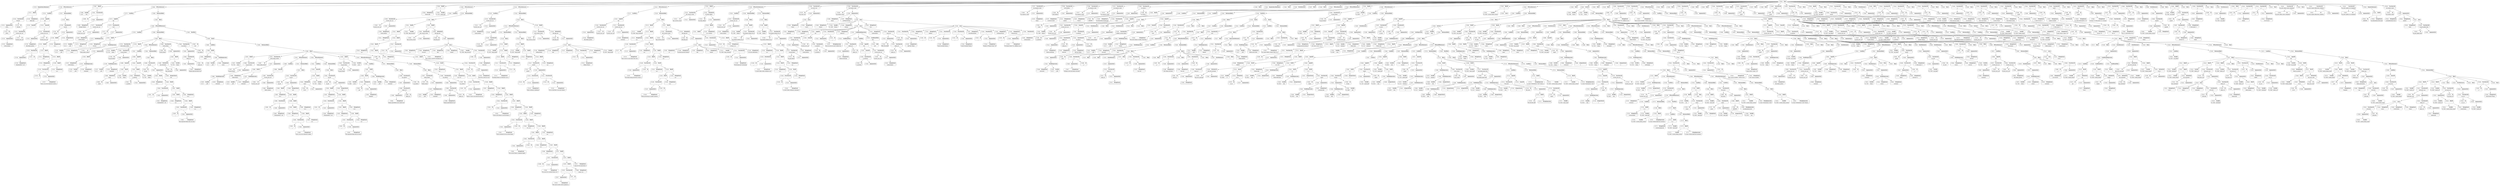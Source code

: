 digraph ast {
node [shape=none];
274724 [label=<<TABLE border='1' cellspacing='0' cellpadding='10' style='rounded' ><TR><TD border='0'>274724</TD><TD border='0'><B>Id</B></TD></TR><HR/><TR><TD border='0' cellpadding='5' colspan='2'>__FILE__</TD></TR></TABLE>>];
274725 [label=<<TABLE border='1' cellspacing='0' cellpadding='10' style='rounded' ><TR><TD border='0'>274725</TD><TD border='0'><B>ArgumentList</B></TD></TR><HR/><TR><TD border='0' cellpadding='5' colspan='2'>__FILE__</TD></TR></TABLE>>];
274725 -> 274724 [weight=2];
274726 [label=<<TABLE border='1' cellspacing='0' cellpadding='10' style='rounded' ><TR><TD border='0'>274726</TD><TD border='0'><B>FunctionCall</B></TD></TR><HR/><TR><TD border='0' cellpadding='5' colspan='2'>dirname</TD></TR></TABLE>>];
274726 -> 274723 [weight=2];
274726 -> 274725 [weight=2];
274727 [label=<<TABLE border='1' cellspacing='0' cellpadding='10' style='rounded' ><TR><TD border='0'>274727</TD><TD border='0'><B>BinOP</B></TD></TR><HR/><TR><TD border='0' cellpadding='5' colspan='2'>.</TD></TR></TABLE>>];
274727 -> 274726 [weight=2];
274727 -> 274728 [weight=2];
274723 [label=<<TABLE border='1' cellspacing='0' cellpadding='10' style='rounded' ><TR><TD border='0'>274723</TD><TD border='0'><B>Id</B></TD></TR><HR/><TR><TD border='0' cellpadding='5' colspan='2'>dirname</TD></TR></TABLE>>];
274732 [label=<<TABLE border='1' cellspacing='0' cellpadding='10' style='rounded' ><TR><TD border='0'>274732</TD><TD border='0'><B>StringLiteral</B></TD></TR><HR/><TR><TD border='0' cellpadding='5' colspan='2'>switch_themes</TD></TR></TABLE>>];
274733 [label=<<TABLE border='1' cellspacing='0' cellpadding='10' style='rounded' ><TR><TD border='0'>274733</TD><TD border='0'><B>ArgumentList</B></TD></TR></TABLE>>];
274733 -> 274732 [weight=2];
274734 [label=<<TABLE border='1' cellspacing='0' cellpadding='10' style='rounded' ><TR><TD border='0'>274734</TD><TD border='0'><B>FunctionCall</B></TD></TR><HR/><TR><TD border='0' cellpadding='5' colspan='2'>current_user_can</TD></TR></TABLE>>];
274734 -> 274731 [weight=2];
274734 -> 274733 [weight=2];
274735 [label=<<TABLE border='1' cellspacing='0' cellpadding='10' style='rounded' ><TR><TD border='0'>274735</TD><TD border='0'><B>UnaryOP</B></TD></TR><HR/><TR><TD border='0' cellpadding='5' colspan='2'>!</TD></TR></TABLE>>];
274735 -> 274734 [weight=2];
274728 [label=<<TABLE border='1' cellspacing='0' cellpadding='10' style='rounded' ><TR><TD border='0'>274728</TD><TD border='0'><B>StringLiteral</B></TD></TR><HR/><TR><TD border='0' cellpadding='5' colspan='2'>admin.php</TD></TR></TABLE>>];
274729 [label=<<TABLE border='1' cellspacing='0' cellpadding='10' style='rounded' ><TR><TD border='0'>274729</TD><TD border='0'><B>RequireOnceStatement</B></TD></TR></TABLE>>];
274729 -> 274727 [weight=2];
274731 [label=<<TABLE border='1' cellspacing='0' cellpadding='10' style='rounded' ><TR><TD border='0'>274731</TD><TD border='0'><B>Id</B></TD></TR><HR/><TR><TD border='0' cellpadding='5' colspan='2'>current_user_can</TD></TR></TABLE>>];
274740 [label=<<TABLE border='1' cellspacing='0' cellpadding='10' style='rounded' ><TR><TD border='0'>274740</TD><TD border='0'><B>ArgumentList</B></TD></TR></TABLE>>];
274740 -> 274739 [weight=2];
274741 [label=<<TABLE border='1' cellspacing='0' cellpadding='10' style='rounded' ><TR><TD border='0'>274741</TD><TD border='0'><B>FunctionCall</B></TD></TR><HR/><TR><TD border='0' cellpadding='5' colspan='2'>current_user_can</TD></TR></TABLE>>];
274741 -> 274738 [weight=2];
274741 -> 274740 [weight=2];
274742 [label=<<TABLE border='1' cellspacing='0' cellpadding='10' style='rounded' ><TR><TD border='0'>274742</TD><TD border='0'><B>UnaryOP</B></TD></TR><HR/><TR><TD border='0' cellpadding='5' colspan='2'>!</TD></TR></TABLE>>];
274742 -> 274741 [weight=2];
274743 [label=<<TABLE border='1' cellspacing='0' cellpadding='10' style='rounded' ><TR><TD border='0'>274743</TD><TD border='0'><B>Condition</B></TD></TR></TABLE>>];
274743 -> 274736 [weight=2];
274736 [label=<<TABLE border='1' cellspacing='0' cellpadding='10' style='rounded' ><TR><TD border='0'>274736</TD><TD border='0'><B>LogicOP</B></TD></TR><HR/><TR><TD border='0' cellpadding='5' colspan='2'>&amp;&amp;</TD></TR></TABLE>>];
274736 -> 274735 [weight=2];
274736 -> 274742 [weight=2];
274738 [label=<<TABLE border='1' cellspacing='0' cellpadding='10' style='rounded' ><TR><TD border='0'>274738</TD><TD border='0'><B>Id</B></TD></TR><HR/><TR><TD border='0' cellpadding='5' colspan='2'>current_user_can</TD></TR></TABLE>>];
274739 [label=<<TABLE border='1' cellspacing='0' cellpadding='10' style='rounded' ><TR><TD border='0'>274739</TD><TD border='0'><B>StringLiteral</B></TD></TR><HR/><TR><TD border='0' cellpadding='5' colspan='2'>edit_theme_options</TD></TR></TABLE>>];
274748 [label=<<TABLE border='1' cellspacing='0' cellpadding='10' style='rounded' ><TR><TD border='0'>274748</TD><TD border='0'><B>StringLiteral</B></TD></TR><HR/><TR><TD border='0' cellpadding='5' colspan='2'>Cheatin&amp;#8217; uh?</TD></TR></TABLE>>];
274749 [label=<<TABLE border='1' cellspacing='0' cellpadding='10' style='rounded' ><TR><TD border='0'>274749</TD><TD border='0'><B>ArgumentList</B></TD></TR></TABLE>>];
274749 -> 274748 [weight=2];
274750 [label=<<TABLE border='1' cellspacing='0' cellpadding='10' style='rounded' ><TR><TD border='0'>274750</TD><TD border='0'><B>FunctionCall</B></TD></TR><HR/><TR><TD border='0' cellpadding='5' colspan='2'>__</TD></TR></TABLE>>];
274750 -> 274747 [weight=2];
274750 -> 274749 [weight=2];
274751 [label=<<TABLE border='1' cellspacing='0' cellpadding='10' style='rounded' ><TR><TD border='0'>274751</TD><TD border='0'><B>BinOP</B></TD></TR><HR/><TR><TD border='0' cellpadding='5' colspan='2'>.</TD></TR></TABLE>>];
274751 -> 274750 [weight=2];
274751 -> 274753 [weight=2];
274744 [label=<<TABLE border='1' cellspacing='0' cellpadding='10' style='rounded' ><TR><TD border='0'>274744</TD><TD border='0'><B>Id</B></TD></TR><HR/><TR><TD border='0' cellpadding='5' colspan='2'>wp_die</TD></TR></TABLE>>];
274745 [label=<<TABLE border='1' cellspacing='0' cellpadding='10' style='rounded' ><TR><TD border='0'>274745</TD><TD border='0'><B>StringLiteral</B></TD></TR><HR/><TR><TD border='0' cellpadding='5' colspan='2'>&lt;h1&gt;</TD></TR></TABLE>>];
274746 [label=<<TABLE border='1' cellspacing='0' cellpadding='10' style='rounded' ><TR><TD border='0'>274746</TD><TD border='0'><B>BinOP</B></TD></TR><HR/><TR><TD border='0' cellpadding='5' colspan='2'>.</TD></TR></TABLE>>];
274746 -> 274745 [weight=2];
274746 -> 274751 [weight=2];
274747 [label=<<TABLE border='1' cellspacing='0' cellpadding='10' style='rounded' ><TR><TD border='0'>274747</TD><TD border='0'><B>Id</B></TD></TR><HR/><TR><TD border='0' cellpadding='5' colspan='2'>__</TD></TR></TABLE>>];
274756 [label=<<TABLE border='1' cellspacing='0' cellpadding='10' style='rounded' ><TR><TD border='0'>274756</TD><TD border='0'><B>Id</B></TD></TR><HR/><TR><TD border='0' cellpadding='5' colspan='2'>__</TD></TR></TABLE>>];
274757 [label=<<TABLE border='1' cellspacing='0' cellpadding='10' style='rounded' ><TR><TD border='0'>274757</TD><TD border='0'><B>StringLiteral</B></TD></TR><HR/><TR><TD border='0' cellpadding='5' colspan='2'>Sorry, you are not allowed to edit th...</TD></TR></TABLE>>];
274758 [label=<<TABLE border='1' cellspacing='0' cellpadding='10' style='rounded' ><TR><TD border='0'>274758</TD><TD border='0'><B>ArgumentList</B></TD></TR></TABLE>>];
274758 -> 274757 [weight=2];
274759 [label=<<TABLE border='1' cellspacing='0' cellpadding='10' style='rounded' ><TR><TD border='0'>274759</TD><TD border='0'><B>FunctionCall</B></TD></TR><HR/><TR><TD border='0' cellpadding='5' colspan='2'>__</TD></TR></TABLE>>];
274759 -> 274756 [weight=2];
274759 -> 274758 [weight=2];
274752 [label=<<TABLE border='1' cellspacing='0' cellpadding='10' style='rounded' ><TR><TD border='0'>274752</TD><TD border='0'><B>StringLiteral</B></TD></TR><HR/><TR><TD border='0' cellpadding='5' colspan='2'>&lt;h1&gt;</TD></TR></TABLE>>];
274753 [label=<<TABLE border='1' cellspacing='0' cellpadding='10' style='rounded' ><TR><TD border='0'>274753</TD><TD border='0'><B>BinOP</B></TD></TR><HR/><TR><TD border='0' cellpadding='5' colspan='2'>.</TD></TR></TABLE>>];
274753 -> 274752 [weight=2];
274753 -> 274755 [weight=2];
274754 [label=<<TABLE border='1' cellspacing='0' cellpadding='10' style='rounded' ><TR><TD border='0'>274754</TD><TD border='0'><B>StringLiteral</B></TD></TR><HR/><TR><TD border='0' cellpadding='5' colspan='2'>&lt;p&gt;</TD></TR></TABLE>>];
274755 [label=<<TABLE border='1' cellspacing='0' cellpadding='10' style='rounded' ><TR><TD border='0'>274755</TD><TD border='0'><B>BinOP</B></TD></TR><HR/><TR><TD border='0' cellpadding='5' colspan='2'>.</TD></TR></TABLE>>];
274755 -> 274754 [weight=2];
274755 -> 274760 [weight=2];
274764 [label=<<TABLE border='1' cellspacing='0' cellpadding='10' style='rounded' ><TR><TD border='0'>274764</TD><TD border='0'><B>FunctionCall</B></TD></TR><HR/><TR><TD border='0' cellpadding='5' colspan='2'>wp_die</TD></TR></TABLE>>];
274764 -> 274744 [weight=2];
274764 -> 274763 [weight=2];
274765 [label=<<TABLE border='1' cellspacing='0' cellpadding='10' style='rounded' ><TR><TD border='0'>274765</TD><TD border='0'><B>Block</B></TD></TR></TABLE>>];
274765 -> 274764 [weight=2];
274766 [label=<<TABLE border='1' cellspacing='0' cellpadding='10' style='rounded' ><TR><TD border='0'>274766</TD><TD border='0'><B>IfThenStatement</B></TD></TR></TABLE>>];
274766 -> 274743 [weight=2];
274766 -> 274767 [weight=2];
274767 [label=<<TABLE border='1' cellspacing='0' cellpadding='10' style='rounded' ><TR><TD border='0'>274767</TD><TD border='0'><B>StatementBody</B></TD></TR></TABLE>>];
274767 -> 274765 [weight=2];
274760 [label=<<TABLE border='1' cellspacing='0' cellpadding='10' style='rounded' ><TR><TD border='0'>274760</TD><TD border='0'><B>BinOP</B></TD></TR><HR/><TR><TD border='0' cellpadding='5' colspan='2'>.</TD></TR></TABLE>>];
274760 -> 274759 [weight=2];
274760 -> 274761 [weight=2];
274761 [label=<<TABLE border='1' cellspacing='0' cellpadding='10' style='rounded' ><TR><TD border='0'>274761</TD><TD border='0'><B>StringLiteral</B></TD></TR><HR/><TR><TD border='0' cellpadding='5' colspan='2'>&lt;p&gt;</TD></TR></TABLE>>];
274762 [label=<<TABLE border='1' cellspacing='0' cellpadding='10' style='rounded' ><TR><TD border='0'>274762</TD><TD border='0'><B>IntegerLiteral</B></TD></TR><HR/><TR><TD border='0' cellpadding='5' colspan='2'>403</TD></TR></TABLE>>];
274763 [label=<<TABLE border='1' cellspacing='0' cellpadding='10' style='rounded' ><TR><TD border='0'>274763</TD><TD border='0'><B>ArgumentList</B></TD></TR></TABLE>>];
274763 -> 274746 [weight=2];
274763 -> 274762 [weight=2];
274772 [label=<<TABLE border='1' cellspacing='0' cellpadding='10' style='rounded' ><TR><TD border='0'>274772</TD><TD border='0'><B>LogicOP</B></TD></TR><HR/><TR><TD border='0' cellpadding='5' colspan='2'>&amp;&amp;</TD></TR></TABLE>>];
274772 -> 274771 [weight=2];
274772 -> 274778 [weight=2];
274773 [label=<<TABLE border='1' cellspacing='0' cellpadding='10' style='rounded' ><TR><TD border='0'>274773</TD><TD border='0'><B>Id</B></TD></TR><HR/><TR><TD border='0' cellpadding='5' colspan='2'>isset</TD></TR></TABLE>>];
274774 [label=<<TABLE border='1' cellspacing='0' cellpadding='10' style='rounded' ><TR><TD border='0'>274774</TD><TD border='0'><B>Variable</B></TD></TR><HR/><TR><TD border='0' cellpadding='5'>(0, 3)</TD><TD border='0' cellpadding='5'>_GET</TD></TR></TABLE>>];
274775 [label=<<TABLE border='1' cellspacing='0' cellpadding='10' style='rounded' ><TR><TD border='0'>274775</TD><TD border='0'><B>StringLiteral</B></TD></TR><HR/><TR><TD border='0' cellpadding='5' colspan='2'>action</TD></TR></TABLE>>];
274768 [label=<<TABLE border='1' cellspacing='0' cellpadding='10' style='rounded' ><TR><TD border='0'>274768</TD><TD border='0'><B>Id</B></TD></TR><HR/><TR><TD border='0' cellpadding='5' colspan='2'>current_user_can</TD></TR></TABLE>>];
274769 [label=<<TABLE border='1' cellspacing='0' cellpadding='10' style='rounded' ><TR><TD border='0'>274769</TD><TD border='0'><B>StringLiteral</B></TD></TR><HR/><TR><TD border='0' cellpadding='5' colspan='2'>switch_themes</TD></TR></TABLE>>];
274770 [label=<<TABLE border='1' cellspacing='0' cellpadding='10' style='rounded' ><TR><TD border='0'>274770</TD><TD border='0'><B>ArgumentList</B></TD></TR></TABLE>>];
274770 -> 274769 [weight=2];
274771 [label=<<TABLE border='1' cellspacing='0' cellpadding='10' style='rounded' ><TR><TD border='0'>274771</TD><TD border='0'><B>FunctionCall</B></TD></TR><HR/><TR><TD border='0' cellpadding='5' colspan='2'>current_user_can</TD></TR></TABLE>>];
274771 -> 274768 [weight=2];
274771 -> 274770 [weight=2];
274780 [label=<<TABLE border='1' cellspacing='0' cellpadding='10' style='rounded' ><TR><TD border='0'>274780</TD><TD border='0'><B>StringLiteral</B></TD></TR><HR/><TR><TD border='0' cellpadding='5' colspan='2'>activate</TD></TR></TABLE>>];
274781 [label=<<TABLE border='1' cellspacing='0' cellpadding='10' style='rounded' ><TR><TD border='0'>274781</TD><TD border='0'><B>RelOP</B></TD></TR><HR/><TR><TD border='0' cellpadding='5' colspan='2'>==</TD></TR></TABLE>>];
274781 -> 274780 [weight=2];
274781 -> 274784 [weight=2];
274782 [label=<<TABLE border='1' cellspacing='0' cellpadding='10' style='rounded' ><TR><TD border='0'>274782</TD><TD border='0'><B>Variable</B></TD></TR><HR/><TR><TD border='0' cellpadding='5'>(0, 3)</TD><TD border='0' cellpadding='5'>_GET</TD></TR></TABLE>>];
274783 [label=<<TABLE border='1' cellspacing='0' cellpadding='10' style='rounded' ><TR><TD border='0'>274783</TD><TD border='0'><B>StringLiteral</B></TD></TR><HR/><TR><TD border='0' cellpadding='5' colspan='2'>action</TD></TR></TABLE>>];
274776 [label=<<TABLE border='1' cellspacing='0' cellpadding='10' style='rounded' ><TR><TD border='0'>274776</TD><TD border='0'><B>PostfixExpression</B></TD></TR></TABLE>>];
274776 -> 274774 [weight=2];
274776 -> 274775 [weight=2];
274777 [label=<<TABLE border='1' cellspacing='0' cellpadding='10' style='rounded' ><TR><TD border='0'>274777</TD><TD border='0'><B>ArgumentList</B></TD></TR></TABLE>>];
274777 -> 274776 [weight=2];
274778 [label=<<TABLE border='1' cellspacing='0' cellpadding='10' style='rounded' ><TR><TD border='0'>274778</TD><TD border='0'><B>FunctionCall</B></TD></TR><HR/><TR><TD border='0' cellpadding='5' colspan='2'>isset</TD></TR></TABLE>>];
274778 -> 274773 [weight=2];
274778 -> 274777 [weight=2];
274779 [label=<<TABLE border='1' cellspacing='0' cellpadding='10' style='rounded' ><TR><TD border='0'>274779</TD><TD border='0'><B>Condition</B></TD></TR></TABLE>>];
274779 -> 274772 [weight=2];
274788 [label=<<TABLE border='1' cellspacing='0' cellpadding='10' style='rounded' ><TR><TD border='0'>274788</TD><TD border='0'><B>BinOP</B></TD></TR><HR/><TR><TD border='0' cellpadding='5' colspan='2'>.</TD></TR></TABLE>>];
274788 -> 274787 [weight=2];
274788 -> 274791 [weight=2];
274789 [label=<<TABLE border='1' cellspacing='0' cellpadding='10' style='rounded' ><TR><TD border='0'>274789</TD><TD border='0'><B>Variable</B></TD></TR><HR/><TR><TD border='0' cellpadding='5'>(0, 3)</TD><TD border='0' cellpadding='5'>_GET</TD></TR></TABLE>>];
274790 [label=<<TABLE border='1' cellspacing='0' cellpadding='10' style='rounded' ><TR><TD border='0'>274790</TD><TD border='0'><B>StringLiteral</B></TD></TR><HR/><TR><TD border='0' cellpadding='5' colspan='2'>stylesheet</TD></TR></TABLE>>];
274791 [label=<<TABLE border='1' cellspacing='0' cellpadding='10' style='rounded' ><TR><TD border='0'>274791</TD><TD border='0'><B>PostfixExpression</B></TD></TR></TABLE>>];
274791 -> 274789 [weight=2];
274791 -> 274790 [weight=2];
274784 [label=<<TABLE border='1' cellspacing='0' cellpadding='10' style='rounded' ><TR><TD border='0'>274784</TD><TD border='0'><B>PostfixExpression</B></TD></TR></TABLE>>];
274784 -> 274782 [weight=2];
274784 -> 274783 [weight=2];
274785 [label=<<TABLE border='1' cellspacing='0' cellpadding='10' style='rounded' ><TR><TD border='0'>274785</TD><TD border='0'><B>Condition</B></TD></TR></TABLE>>];
274785 -> 274781 [weight=2];
274786 [label=<<TABLE border='1' cellspacing='0' cellpadding='10' style='rounded' ><TR><TD border='0'>274786</TD><TD border='0'><B>Id</B></TD></TR><HR/><TR><TD border='0' cellpadding='5' colspan='2'>check_admin_referer</TD></TR></TABLE>>];
274787 [label=<<TABLE border='1' cellspacing='0' cellpadding='10' style='rounded' ><TR><TD border='0'>274787</TD><TD border='0'><B>StringLiteral</B></TD></TR><HR/><TR><TD border='0' cellpadding='5' colspan='2'>switch-theme_</TD></TR></TABLE>>];
274796 [label=<<TABLE border='1' cellspacing='0' cellpadding='10' style='rounded' ><TR><TD border='0'>274796</TD><TD border='0'><B>Id</B></TD></TR><HR/><TR><TD border='0' cellpadding='5' colspan='2'>wp_get_theme</TD></TR></TABLE>>];
274797 [label=<<TABLE border='1' cellspacing='0' cellpadding='10' style='rounded' ><TR><TD border='0'>274797</TD><TD border='0'><B>Variable</B></TD></TR><HR/><TR><TD border='0' cellpadding='5'>(0, 3)</TD><TD border='0' cellpadding='5'>_GET</TD></TR></TABLE>>];
274798 [label=<<TABLE border='1' cellspacing='0' cellpadding='10' style='rounded' ><TR><TD border='0'>274798</TD><TD border='0'><B>StringLiteral</B></TD></TR><HR/><TR><TD border='0' cellpadding='5' colspan='2'>stylesheet</TD></TR></TABLE>>];
274799 [label=<<TABLE border='1' cellspacing='0' cellpadding='10' style='rounded' ><TR><TD border='0'>274799</TD><TD border='0'><B>PostfixExpression</B></TD></TR></TABLE>>];
274799 -> 274797 [weight=2];
274799 -> 274798 [weight=2];
274792 [label=<<TABLE border='1' cellspacing='0' cellpadding='10' style='rounded' ><TR><TD border='0'>274792</TD><TD border='0'><B>ArgumentList</B></TD></TR></TABLE>>];
274792 -> 274788 [weight=2];
274793 [label=<<TABLE border='1' cellspacing='0' cellpadding='10' style='rounded' ><TR><TD border='0'>274793</TD><TD border='0'><B>FunctionCall</B></TD></TR><HR/><TR><TD border='0' cellpadding='5' colspan='2'>check_admin_referer</TD></TR></TABLE>>];
274793 -> 274786 [weight=2];
274793 -> 274792 [weight=2];
274794 [label=<<TABLE border='1' cellspacing='0' cellpadding='10' style='rounded' ><TR><TD border='0'>274794</TD><TD border='0'><B>Variable</B></TD></TR><HR/><TR><TD border='0' cellpadding='5'>(0, 753)</TD><TD border='0' cellpadding='5'>theme</TD></TR></TABLE>>];
274795 [label=<<TABLE border='1' cellspacing='0' cellpadding='10' style='rounded' ><TR><TD border='0'>274795</TD><TD border='0'><B>BinOP</B></TD></TR><HR/><TR><TD border='0' cellpadding='5' colspan='2'>=</TD></TR></TABLE>>];
274795 -> 274794 [weight=2];
274795 -> 274801 [weight=2];
274804 [label=<<TABLE border='1' cellspacing='0' cellpadding='10' style='rounded' ><TR><TD border='0'>274804</TD><TD border='0'><B>Id</B></TD></TR><HR/><TR><TD border='0' cellpadding='5' colspan='2'>exists</TD></TR></TABLE>>];
274805 [label=<<TABLE border='1' cellspacing='0' cellpadding='10' style='rounded' ><TR><TD border='0'>274805</TD><TD border='0'><B>ArgumentList</B></TD></TR></TABLE>>];
274806 [label=<<TABLE border='1' cellspacing='0' cellpadding='10' style='rounded' ><TR><TD border='0'>274806</TD><TD border='0'><B>MethodCall</B></TD></TR><HR/><TR><TD border='0' cellpadding='5' colspan='2'>exists</TD></TR></TABLE>>];
274806 -> 274804 [weight=2];
274806 -> 274805 [weight=2];
274807 [label=<<TABLE border='1' cellspacing='0' cellpadding='10' style='rounded' ><TR><TD border='0'>274807</TD><TD border='0'><B>BinOP</B></TD></TR><HR/><TR><TD border='0' cellpadding='5' colspan='2'>-&gt;</TD></TR></TABLE>>];
274807 -> 274803 [weight=2];
274807 -> 274806 [weight=2];
274800 [label=<<TABLE border='1' cellspacing='0' cellpadding='10' style='rounded' ><TR><TD border='0'>274800</TD><TD border='0'><B>ArgumentList</B></TD></TR></TABLE>>];
274800 -> 274799 [weight=2];
274801 [label=<<TABLE border='1' cellspacing='0' cellpadding='10' style='rounded' ><TR><TD border='0'>274801</TD><TD border='0'><B>FunctionCall</B></TD></TR><HR/><TR><TD border='0' cellpadding='5' colspan='2'>wp_get_theme</TD></TR></TABLE>>];
274801 -> 274796 [weight=2];
274801 -> 274800 [weight=2];
274803 [label=<<TABLE border='1' cellspacing='0' cellpadding='10' style='rounded' ><TR><TD border='0'>274803</TD><TD border='0'><B>Variable</B></TD></TR><HR/><TR><TD border='0' cellpadding='5'>(0, 753)</TD><TD border='0' cellpadding='5'>theme</TD></TR></TABLE>>];
274812 [label=<<TABLE border='1' cellspacing='0' cellpadding='10' style='rounded' ><TR><TD border='0'>274812</TD><TD border='0'><B>Id</B></TD></TR><HR/><TR><TD border='0' cellpadding='5' colspan='2'>is_allowed</TD></TR></TABLE>>];
274813 [label=<<TABLE border='1' cellspacing='0' cellpadding='10' style='rounded' ><TR><TD border='0'>274813</TD><TD border='0'><B>ArgumentList</B></TD></TR></TABLE>>];
274814 [label=<<TABLE border='1' cellspacing='0' cellpadding='10' style='rounded' ><TR><TD border='0'>274814</TD><TD border='0'><B>MethodCall</B></TD></TR><HR/><TR><TD border='0' cellpadding='5' colspan='2'>is_allowed</TD></TR></TABLE>>];
274814 -> 274812 [weight=2];
274814 -> 274813 [weight=2];
274815 [label=<<TABLE border='1' cellspacing='0' cellpadding='10' style='rounded' ><TR><TD border='0'>274815</TD><TD border='0'><B>BinOP</B></TD></TR><HR/><TR><TD border='0' cellpadding='5' colspan='2'>-&gt;</TD></TR></TABLE>>];
274815 -> 274811 [weight=2];
274815 -> 274814 [weight=2];
274808 [label=<<TABLE border='1' cellspacing='0' cellpadding='10' style='rounded' ><TR><TD border='0'>274808</TD><TD border='0'><B>UnaryOP</B></TD></TR><HR/><TR><TD border='0' cellpadding='5' colspan='2'>!</TD></TR></TABLE>>];
274808 -> 274807 [weight=2];
274809 [label=<<TABLE border='1' cellspacing='0' cellpadding='10' style='rounded' ><TR><TD border='0'>274809</TD><TD border='0'><B>LogicOP</B></TD></TR><HR/><TR><TD border='0' cellpadding='5' colspan='2'>||</TD></TR></TABLE>>];
274809 -> 274808 [weight=2];
274809 -> 274816 [weight=2];
274811 [label=<<TABLE border='1' cellspacing='0' cellpadding='10' style='rounded' ><TR><TD border='0'>274811</TD><TD border='0'><B>Variable</B></TD></TR><HR/><TR><TD border='0' cellpadding='5'>(0, 753)</TD><TD border='0' cellpadding='5'>theme</TD></TR></TABLE>>];
274820 [label=<<TABLE border='1' cellspacing='0' cellpadding='10' style='rounded' ><TR><TD border='0'>274820</TD><TD border='0'><B>BinOP</B></TD></TR><HR/><TR><TD border='0' cellpadding='5' colspan='2'>.</TD></TR></TABLE>>];
274820 -> 274819 [weight=2];
274820 -> 274825 [weight=2];
274821 [label=<<TABLE border='1' cellspacing='0' cellpadding='10' style='rounded' ><TR><TD border='0'>274821</TD><TD border='0'><B>Id</B></TD></TR><HR/><TR><TD border='0' cellpadding='5' colspan='2'>__</TD></TR></TABLE>>];
274822 [label=<<TABLE border='1' cellspacing='0' cellpadding='10' style='rounded' ><TR><TD border='0'>274822</TD><TD border='0'><B>StringLiteral</B></TD></TR><HR/><TR><TD border='0' cellpadding='5' colspan='2'>Cheatin&amp;#8217; uh?</TD></TR></TABLE>>];
274823 [label=<<TABLE border='1' cellspacing='0' cellpadding='10' style='rounded' ><TR><TD border='0'>274823</TD><TD border='0'><B>ArgumentList</B></TD></TR></TABLE>>];
274823 -> 274822 [weight=2];
274816 [label=<<TABLE border='1' cellspacing='0' cellpadding='10' style='rounded' ><TR><TD border='0'>274816</TD><TD border='0'><B>UnaryOP</B></TD></TR><HR/><TR><TD border='0' cellpadding='5' colspan='2'>!</TD></TR></TABLE>>];
274816 -> 274815 [weight=2];
274817 [label=<<TABLE border='1' cellspacing='0' cellpadding='10' style='rounded' ><TR><TD border='0'>274817</TD><TD border='0'><B>Condition</B></TD></TR></TABLE>>];
274817 -> 274809 [weight=2];
274818 [label=<<TABLE border='1' cellspacing='0' cellpadding='10' style='rounded' ><TR><TD border='0'>274818</TD><TD border='0'><B>Id</B></TD></TR><HR/><TR><TD border='0' cellpadding='5' colspan='2'>wp_die</TD></TR></TABLE>>];
274819 [label=<<TABLE border='1' cellspacing='0' cellpadding='10' style='rounded' ><TR><TD border='0'>274819</TD><TD border='0'><B>StringLiteral</B></TD></TR><HR/><TR><TD border='0' cellpadding='5' colspan='2'>&lt;h1&gt;</TD></TR></TABLE>>];
274828 [label=<<TABLE border='1' cellspacing='0' cellpadding='10' style='rounded' ><TR><TD border='0'>274828</TD><TD border='0'><B>StringLiteral</B></TD></TR><HR/><TR><TD border='0' cellpadding='5' colspan='2'>&lt;p&gt;</TD></TR></TABLE>>];
274829 [label=<<TABLE border='1' cellspacing='0' cellpadding='10' style='rounded' ><TR><TD border='0'>274829</TD><TD border='0'><B>BinOP</B></TD></TR><HR/><TR><TD border='0' cellpadding='5' colspan='2'>.</TD></TR></TABLE>>];
274829 -> 274828 [weight=2];
274829 -> 274834 [weight=2];
274830 [label=<<TABLE border='1' cellspacing='0' cellpadding='10' style='rounded' ><TR><TD border='0'>274830</TD><TD border='0'><B>Id</B></TD></TR><HR/><TR><TD border='0' cellpadding='5' colspan='2'>__</TD></TR></TABLE>>];
274831 [label=<<TABLE border='1' cellspacing='0' cellpadding='10' style='rounded' ><TR><TD border='0'>274831</TD><TD border='0'><B>StringLiteral</B></TD></TR><HR/><TR><TD border='0' cellpadding='5' colspan='2'>The requested theme does not exist.</TD></TR></TABLE>>];
274824 [label=<<TABLE border='1' cellspacing='0' cellpadding='10' style='rounded' ><TR><TD border='0'>274824</TD><TD border='0'><B>FunctionCall</B></TD></TR><HR/><TR><TD border='0' cellpadding='5' colspan='2'>__</TD></TR></TABLE>>];
274824 -> 274821 [weight=2];
274824 -> 274823 [weight=2];
274825 [label=<<TABLE border='1' cellspacing='0' cellpadding='10' style='rounded' ><TR><TD border='0'>274825</TD><TD border='0'><B>BinOP</B></TD></TR><HR/><TR><TD border='0' cellpadding='5' colspan='2'>.</TD></TR></TABLE>>];
274825 -> 274824 [weight=2];
274825 -> 274827 [weight=2];
274826 [label=<<TABLE border='1' cellspacing='0' cellpadding='10' style='rounded' ><TR><TD border='0'>274826</TD><TD border='0'><B>StringLiteral</B></TD></TR><HR/><TR><TD border='0' cellpadding='5' colspan='2'>&lt;h1&gt;</TD></TR></TABLE>>];
274827 [label=<<TABLE border='1' cellspacing='0' cellpadding='10' style='rounded' ><TR><TD border='0'>274827</TD><TD border='0'><B>BinOP</B></TD></TR><HR/><TR><TD border='0' cellpadding='5' colspan='2'>.</TD></TR></TABLE>>];
274827 -> 274826 [weight=2];
274827 -> 274829 [weight=2];
274836 [label=<<TABLE border='1' cellspacing='0' cellpadding='10' style='rounded' ><TR><TD border='0'>274836</TD><TD border='0'><B>IntegerLiteral</B></TD></TR><HR/><TR><TD border='0' cellpadding='5' colspan='2'>403</TD></TR></TABLE>>];
274837 [label=<<TABLE border='1' cellspacing='0' cellpadding='10' style='rounded' ><TR><TD border='0'>274837</TD><TD border='0'><B>ArgumentList</B></TD></TR></TABLE>>];
274837 -> 274820 [weight=2];
274837 -> 274836 [weight=2];
274838 [label=<<TABLE border='1' cellspacing='0' cellpadding='10' style='rounded' ><TR><TD border='0'>274838</TD><TD border='0'><B>FunctionCall</B></TD></TR><HR/><TR><TD border='0' cellpadding='5' colspan='2'>wp_die</TD></TR></TABLE>>];
274838 -> 274818 [weight=2];
274838 -> 274837 [weight=2];
274839 [label=<<TABLE border='1' cellspacing='0' cellpadding='10' style='rounded' ><TR><TD border='0'>274839</TD><TD border='0'><B>Block</B></TD></TR></TABLE>>];
274839 -> 274838 [weight=2];
274832 [label=<<TABLE border='1' cellspacing='0' cellpadding='10' style='rounded' ><TR><TD border='0'>274832</TD><TD border='0'><B>ArgumentList</B></TD></TR></TABLE>>];
274832 -> 274831 [weight=2];
274833 [label=<<TABLE border='1' cellspacing='0' cellpadding='10' style='rounded' ><TR><TD border='0'>274833</TD><TD border='0'><B>FunctionCall</B></TD></TR><HR/><TR><TD border='0' cellpadding='5' colspan='2'>__</TD></TR></TABLE>>];
274833 -> 274830 [weight=2];
274833 -> 274832 [weight=2];
274834 [label=<<TABLE border='1' cellspacing='0' cellpadding='10' style='rounded' ><TR><TD border='0'>274834</TD><TD border='0'><B>BinOP</B></TD></TR><HR/><TR><TD border='0' cellpadding='5' colspan='2'>.</TD></TR></TABLE>>];
274834 -> 274833 [weight=2];
274834 -> 274835 [weight=2];
274835 [label=<<TABLE border='1' cellspacing='0' cellpadding='10' style='rounded' ><TR><TD border='0'>274835</TD><TD border='0'><B>StringLiteral</B></TD></TR><HR/><TR><TD border='0' cellpadding='5' colspan='2'>&lt;p&gt;</TD></TR></TABLE>>];
274844 [label=<<TABLE border='1' cellspacing='0' cellpadding='10' style='rounded' ><TR><TD border='0'>274844</TD><TD border='0'><B>Id</B></TD></TR><HR/><TR><TD border='0' cellpadding='5' colspan='2'>get_stylesheet</TD></TR></TABLE>>];
274845 [label=<<TABLE border='1' cellspacing='0' cellpadding='10' style='rounded' ><TR><TD border='0'>274845</TD><TD border='0'><B>ArgumentList</B></TD></TR></TABLE>>];
274846 [label=<<TABLE border='1' cellspacing='0' cellpadding='10' style='rounded' ><TR><TD border='0'>274846</TD><TD border='0'><B>MethodCall</B></TD></TR><HR/><TR><TD border='0' cellpadding='5' colspan='2'>get_stylesheet</TD></TR></TABLE>>];
274846 -> 274844 [weight=2];
274846 -> 274845 [weight=2];
274847 [label=<<TABLE border='1' cellspacing='0' cellpadding='10' style='rounded' ><TR><TD border='0'>274847</TD><TD border='0'><B>BinOP</B></TD></TR><HR/><TR><TD border='0' cellpadding='5' colspan='2'>-&gt;</TD></TR></TABLE>>];
274847 -> 274843 [weight=2];
274847 -> 274846 [weight=2];
274840 [label=<<TABLE border='1' cellspacing='0' cellpadding='10' style='rounded' ><TR><TD border='0'>274840</TD><TD border='0'><B>IfThenStatement</B></TD></TR></TABLE>>];
274840 -> 274817 [weight=2];
274840 -> 274841 [weight=2];
274841 [label=<<TABLE border='1' cellspacing='0' cellpadding='10' style='rounded' ><TR><TD border='0'>274841</TD><TD border='0'><B>StatementBody</B></TD></TR></TABLE>>];
274841 -> 274839 [weight=2];
274842 [label=<<TABLE border='1' cellspacing='0' cellpadding='10' style='rounded' ><TR><TD border='0'>274842</TD><TD border='0'><B>Id</B></TD></TR><HR/><TR><TD border='0' cellpadding='5' colspan='2'>switch_theme</TD></TR></TABLE>>];
274843 [label=<<TABLE border='1' cellspacing='0' cellpadding='10' style='rounded' ><TR><TD border='0'>274843</TD><TD border='0'><B>Variable</B></TD></TR><HR/><TR><TD border='0' cellpadding='5'>(0, 753)</TD><TD border='0' cellpadding='5'>theme</TD></TR></TABLE>>];
274852 [label=<<TABLE border='1' cellspacing='0' cellpadding='10' style='rounded' ><TR><TD border='0'>274852</TD><TD border='0'><B>StringLiteral</B></TD></TR><HR/><TR><TD border='0' cellpadding='5' colspan='2'>themes.php?activated=true</TD></TR></TABLE>>];
274853 [label=<<TABLE border='1' cellspacing='0' cellpadding='10' style='rounded' ><TR><TD border='0'>274853</TD><TD border='0'><B>ArgumentList</B></TD></TR></TABLE>>];
274853 -> 274852 [weight=2];
274854 [label=<<TABLE border='1' cellspacing='0' cellpadding='10' style='rounded' ><TR><TD border='0'>274854</TD><TD border='0'><B>FunctionCall</B></TD></TR><HR/><TR><TD border='0' cellpadding='5' colspan='2'>admin_url</TD></TR></TABLE>>];
274854 -> 274851 [weight=2];
274854 -> 274853 [weight=2];
274855 [label=<<TABLE border='1' cellspacing='0' cellpadding='10' style='rounded' ><TR><TD border='0'>274855</TD><TD border='0'><B>ArgumentList</B></TD></TR></TABLE>>];
274855 -> 274854 [weight=2];
274848 [label=<<TABLE border='1' cellspacing='0' cellpadding='10' style='rounded' ><TR><TD border='0'>274848</TD><TD border='0'><B>ArgumentList</B></TD></TR></TABLE>>];
274848 -> 274847 [weight=2];
274849 [label=<<TABLE border='1' cellspacing='0' cellpadding='10' style='rounded' ><TR><TD border='0'>274849</TD><TD border='0'><B>FunctionCall</B></TD></TR><HR/><TR><TD border='0' cellpadding='5' colspan='2'>switch_theme</TD></TR></TABLE>>];
274849 -> 274842 [weight=2];
274849 -> 274848 [weight=2];
274850 [label=<<TABLE border='1' cellspacing='0' cellpadding='10' style='rounded' ><TR><TD border='0'>274850</TD><TD border='0'><B>Id</B></TD></TR><HR/><TR><TD border='0' cellpadding='5' colspan='2'>wp_redirect</TD></TR></TABLE>>];
274851 [label=<<TABLE border='1' cellspacing='0' cellpadding='10' style='rounded' ><TR><TD border='0'>274851</TD><TD border='0'><B>Id</B></TD></TR><HR/><TR><TD border='0' cellpadding='5' colspan='2'>admin_url</TD></TR></TABLE>>];
274860 [label=<<TABLE border='1' cellspacing='0' cellpadding='10' style='rounded' ><TR><TD border='0'>274860</TD><TD border='0'><B>StatementBody</B></TD></TR></TABLE>>];
274860 -> 274858 [weight=2];
274861 [label=<<TABLE border='1' cellspacing='0' cellpadding='10' style='rounded' ><TR><TD border='0'>274861</TD><TD border='0'><B>StringLiteral</B></TD></TR><HR/><TR><TD border='0' cellpadding='5' colspan='2'>delete</TD></TR></TABLE>>];
274862 [label=<<TABLE border='1' cellspacing='0' cellpadding='10' style='rounded' ><TR><TD border='0'>274862</TD><TD border='0'><B>RelOP</B></TD></TR><HR/><TR><TD border='0' cellpadding='5' colspan='2'>==</TD></TR></TABLE>>];
274862 -> 274861 [weight=2];
274862 -> 274865 [weight=2];
274863 [label=<<TABLE border='1' cellspacing='0' cellpadding='10' style='rounded' ><TR><TD border='0'>274863</TD><TD border='0'><B>Variable</B></TD></TR><HR/><TR><TD border='0' cellpadding='5'>(0, 3)</TD><TD border='0' cellpadding='5'>_GET</TD></TR></TABLE>>];
274856 [label=<<TABLE border='1' cellspacing='0' cellpadding='10' style='rounded' ><TR><TD border='0'>274856</TD><TD border='0'><B>FunctionCall</B></TD></TR><HR/><TR><TD border='0' cellpadding='5' colspan='2'>wp_redirect</TD></TR></TABLE>>];
274856 -> 274850 [weight=2];
274856 -> 274855 [weight=2];
274857 [label=<<TABLE border='1' cellspacing='0' cellpadding='10' style='rounded' ><TR><TD border='0'>274857</TD><TD border='0'><B>Id</B></TD></TR><HR/><TR><TD border='0' cellpadding='5' colspan='2'>exit</TD></TR></TABLE>>];
274858 [label=<<TABLE border='1' cellspacing='0' cellpadding='10' style='rounded' ><TR><TD border='0'>274858</TD><TD border='0'><B>Block</B></TD></TR></TABLE>>];
274858 -> 274793 [weight=2];
274858 -> 274795 [weight=2];
274858 -> 274840 [weight=2];
274858 -> 274849 [weight=2];
274858 -> 274856 [weight=2];
274858 -> 274857 [weight=2];
274859 [label=<<TABLE border='1' cellspacing='0' cellpadding='10' style='rounded' ><TR><TD border='0'>274859</TD><TD border='0'><B>IfThenElifStatement</B></TD></TR></TABLE>>];
274859 -> 274785 [weight=2];
274859 -> 274860 [weight=2];
274859 -> 274992 [weight=2];
274868 [label=<<TABLE border='1' cellspacing='0' cellpadding='10' style='rounded' ><TR><TD border='0'>274868</TD><TD border='0'><B>StringLiteral</B></TD></TR><HR/><TR><TD border='0' cellpadding='5' colspan='2'>delete-theme_</TD></TR></TABLE>>];
274869 [label=<<TABLE border='1' cellspacing='0' cellpadding='10' style='rounded' ><TR><TD border='0'>274869</TD><TD border='0'><B>BinOP</B></TD></TR><HR/><TR><TD border='0' cellpadding='5' colspan='2'>.</TD></TR></TABLE>>];
274869 -> 274868 [weight=2];
274869 -> 274872 [weight=2];
274870 [label=<<TABLE border='1' cellspacing='0' cellpadding='10' style='rounded' ><TR><TD border='0'>274870</TD><TD border='0'><B>Variable</B></TD></TR><HR/><TR><TD border='0' cellpadding='5'>(0, 3)</TD><TD border='0' cellpadding='5'>_GET</TD></TR></TABLE>>];
274871 [label=<<TABLE border='1' cellspacing='0' cellpadding='10' style='rounded' ><TR><TD border='0'>274871</TD><TD border='0'><B>StringLiteral</B></TD></TR><HR/><TR><TD border='0' cellpadding='5' colspan='2'>stylesheet</TD></TR></TABLE>>];
274864 [label=<<TABLE border='1' cellspacing='0' cellpadding='10' style='rounded' ><TR><TD border='0'>274864</TD><TD border='0'><B>StringLiteral</B></TD></TR><HR/><TR><TD border='0' cellpadding='5' colspan='2'>action</TD></TR></TABLE>>];
274865 [label=<<TABLE border='1' cellspacing='0' cellpadding='10' style='rounded' ><TR><TD border='0'>274865</TD><TD border='0'><B>PostfixExpression</B></TD></TR></TABLE>>];
274865 -> 274863 [weight=2];
274865 -> 274864 [weight=2];
274866 [label=<<TABLE border='1' cellspacing='0' cellpadding='10' style='rounded' ><TR><TD border='0'>274866</TD><TD border='0'><B>Condition</B></TD></TR></TABLE>>];
274866 -> 274862 [weight=2];
274867 [label=<<TABLE border='1' cellspacing='0' cellpadding='10' style='rounded' ><TR><TD border='0'>274867</TD><TD border='0'><B>Id</B></TD></TR><HR/><TR><TD border='0' cellpadding='5' colspan='2'>check_admin_referer</TD></TR></TABLE>>];
274876 [label=<<TABLE border='1' cellspacing='0' cellpadding='10' style='rounded' ><TR><TD border='0'>274876</TD><TD border='0'><B>BinOP</B></TD></TR><HR/><TR><TD border='0' cellpadding='5' colspan='2'>=</TD></TR></TABLE>>];
274876 -> 274875 [weight=2];
274876 -> 274882 [weight=2];
274877 [label=<<TABLE border='1' cellspacing='0' cellpadding='10' style='rounded' ><TR><TD border='0'>274877</TD><TD border='0'><B>Id</B></TD></TR><HR/><TR><TD border='0' cellpadding='5' colspan='2'>wp_get_theme</TD></TR></TABLE>>];
274878 [label=<<TABLE border='1' cellspacing='0' cellpadding='10' style='rounded' ><TR><TD border='0'>274878</TD><TD border='0'><B>Variable</B></TD></TR><HR/><TR><TD border='0' cellpadding='5'>(0, 3)</TD><TD border='0' cellpadding='5'>_GET</TD></TR></TABLE>>];
274879 [label=<<TABLE border='1' cellspacing='0' cellpadding='10' style='rounded' ><TR><TD border='0'>274879</TD><TD border='0'><B>StringLiteral</B></TD></TR><HR/><TR><TD border='0' cellpadding='5' colspan='2'>stylesheet</TD></TR></TABLE>>];
274872 [label=<<TABLE border='1' cellspacing='0' cellpadding='10' style='rounded' ><TR><TD border='0'>274872</TD><TD border='0'><B>PostfixExpression</B></TD></TR></TABLE>>];
274872 -> 274870 [weight=2];
274872 -> 274871 [weight=2];
274873 [label=<<TABLE border='1' cellspacing='0' cellpadding='10' style='rounded' ><TR><TD border='0'>274873</TD><TD border='0'><B>ArgumentList</B></TD></TR></TABLE>>];
274873 -> 274869 [weight=2];
274874 [label=<<TABLE border='1' cellspacing='0' cellpadding='10' style='rounded' ><TR><TD border='0'>274874</TD><TD border='0'><B>FunctionCall</B></TD></TR><HR/><TR><TD border='0' cellpadding='5' colspan='2'>check_admin_referer</TD></TR></TABLE>>];
274874 -> 274867 [weight=2];
274874 -> 274873 [weight=2];
274875 [label=<<TABLE border='1' cellspacing='0' cellpadding='10' style='rounded' ><TR><TD border='0'>274875</TD><TD border='0'><B>Variable</B></TD></TR><HR/><TR><TD border='0' cellpadding='5'>(0, 753)</TD><TD border='0' cellpadding='5'>theme</TD></TR></TABLE>>];
274884 [label=<<TABLE border='1' cellspacing='0' cellpadding='10' style='rounded' ><TR><TD border='0'>274884</TD><TD border='0'><B>Id</B></TD></TR><HR/><TR><TD border='0' cellpadding='5' colspan='2'>current_user_can</TD></TR></TABLE>>];
274885 [label=<<TABLE border='1' cellspacing='0' cellpadding='10' style='rounded' ><TR><TD border='0'>274885</TD><TD border='0'><B>StringLiteral</B></TD></TR><HR/><TR><TD border='0' cellpadding='5' colspan='2'>delete_themes</TD></TR></TABLE>>];
274886 [label=<<TABLE border='1' cellspacing='0' cellpadding='10' style='rounded' ><TR><TD border='0'>274886</TD><TD border='0'><B>ArgumentList</B></TD></TR></TABLE>>];
274886 -> 274885 [weight=2];
274887 [label=<<TABLE border='1' cellspacing='0' cellpadding='10' style='rounded' ><TR><TD border='0'>274887</TD><TD border='0'><B>FunctionCall</B></TD></TR><HR/><TR><TD border='0' cellpadding='5' colspan='2'>current_user_can</TD></TR></TABLE>>];
274887 -> 274884 [weight=2];
274887 -> 274886 [weight=2];
274880 [label=<<TABLE border='1' cellspacing='0' cellpadding='10' style='rounded' ><TR><TD border='0'>274880</TD><TD border='0'><B>PostfixExpression</B></TD></TR></TABLE>>];
274880 -> 274878 [weight=2];
274880 -> 274879 [weight=2];
274881 [label=<<TABLE border='1' cellspacing='0' cellpadding='10' style='rounded' ><TR><TD border='0'>274881</TD><TD border='0'><B>ArgumentList</B></TD></TR></TABLE>>];
274881 -> 274880 [weight=2];
274882 [label=<<TABLE border='1' cellspacing='0' cellpadding='10' style='rounded' ><TR><TD border='0'>274882</TD><TD border='0'><B>FunctionCall</B></TD></TR><HR/><TR><TD border='0' cellpadding='5' colspan='2'>wp_get_theme</TD></TR></TABLE>>];
274882 -> 274877 [weight=2];
274882 -> 274881 [weight=2];
274892 [label=<<TABLE border='1' cellspacing='0' cellpadding='10' style='rounded' ><TR><TD border='0'>274892</TD><TD border='0'><B>BinOP</B></TD></TR><HR/><TR><TD border='0' cellpadding='5' colspan='2'>.</TD></TR></TABLE>>];
274892 -> 274891 [weight=2];
274892 -> 274897 [weight=2];
274893 [label=<<TABLE border='1' cellspacing='0' cellpadding='10' style='rounded' ><TR><TD border='0'>274893</TD><TD border='0'><B>Id</B></TD></TR><HR/><TR><TD border='0' cellpadding='5' colspan='2'>__</TD></TR></TABLE>>];
274894 [label=<<TABLE border='1' cellspacing='0' cellpadding='10' style='rounded' ><TR><TD border='0'>274894</TD><TD border='0'><B>StringLiteral</B></TD></TR><HR/><TR><TD border='0' cellpadding='5' colspan='2'>Cheatin&amp;#8217; uh?</TD></TR></TABLE>>];
274895 [label=<<TABLE border='1' cellspacing='0' cellpadding='10' style='rounded' ><TR><TD border='0'>274895</TD><TD border='0'><B>ArgumentList</B></TD></TR></TABLE>>];
274895 -> 274894 [weight=2];
274888 [label=<<TABLE border='1' cellspacing='0' cellpadding='10' style='rounded' ><TR><TD border='0'>274888</TD><TD border='0'><B>UnaryOP</B></TD></TR><HR/><TR><TD border='0' cellpadding='5' colspan='2'>!</TD></TR></TABLE>>];
274888 -> 274887 [weight=2];
274889 [label=<<TABLE border='1' cellspacing='0' cellpadding='10' style='rounded' ><TR><TD border='0'>274889</TD><TD border='0'><B>Condition</B></TD></TR></TABLE>>];
274889 -> 274888 [weight=2];
274890 [label=<<TABLE border='1' cellspacing='0' cellpadding='10' style='rounded' ><TR><TD border='0'>274890</TD><TD border='0'><B>Id</B></TD></TR><HR/><TR><TD border='0' cellpadding='5' colspan='2'>wp_die</TD></TR></TABLE>>];
274891 [label=<<TABLE border='1' cellspacing='0' cellpadding='10' style='rounded' ><TR><TD border='0'>274891</TD><TD border='0'><B>StringLiteral</B></TD></TR><HR/><TR><TD border='0' cellpadding='5' colspan='2'>&lt;h1&gt;</TD></TR></TABLE>>];
274900 [label=<<TABLE border='1' cellspacing='0' cellpadding='10' style='rounded' ><TR><TD border='0'>274900</TD><TD border='0'><B>StringLiteral</B></TD></TR><HR/><TR><TD border='0' cellpadding='5' colspan='2'>&lt;p&gt;</TD></TR></TABLE>>];
274901 [label=<<TABLE border='1' cellspacing='0' cellpadding='10' style='rounded' ><TR><TD border='0'>274901</TD><TD border='0'><B>BinOP</B></TD></TR><HR/><TR><TD border='0' cellpadding='5' colspan='2'>.</TD></TR></TABLE>>];
274901 -> 274900 [weight=2];
274901 -> 274906 [weight=2];
274902 [label=<<TABLE border='1' cellspacing='0' cellpadding='10' style='rounded' ><TR><TD border='0'>274902</TD><TD border='0'><B>Id</B></TD></TR><HR/><TR><TD border='0' cellpadding='5' colspan='2'>__</TD></TR></TABLE>>];
274903 [label=<<TABLE border='1' cellspacing='0' cellpadding='10' style='rounded' ><TR><TD border='0'>274903</TD><TD border='0'><B>StringLiteral</B></TD></TR><HR/><TR><TD border='0' cellpadding='5' colspan='2'>Sorry, you are not allowed to delete ...</TD></TR></TABLE>>];
274896 [label=<<TABLE border='1' cellspacing='0' cellpadding='10' style='rounded' ><TR><TD border='0'>274896</TD><TD border='0'><B>FunctionCall</B></TD></TR><HR/><TR><TD border='0' cellpadding='5' colspan='2'>__</TD></TR></TABLE>>];
274896 -> 274893 [weight=2];
274896 -> 274895 [weight=2];
274897 [label=<<TABLE border='1' cellspacing='0' cellpadding='10' style='rounded' ><TR><TD border='0'>274897</TD><TD border='0'><B>BinOP</B></TD></TR><HR/><TR><TD border='0' cellpadding='5' colspan='2'>.</TD></TR></TABLE>>];
274897 -> 274896 [weight=2];
274897 -> 274899 [weight=2];
274898 [label=<<TABLE border='1' cellspacing='0' cellpadding='10' style='rounded' ><TR><TD border='0'>274898</TD><TD border='0'><B>StringLiteral</B></TD></TR><HR/><TR><TD border='0' cellpadding='5' colspan='2'>&lt;h1&gt;</TD></TR></TABLE>>];
274899 [label=<<TABLE border='1' cellspacing='0' cellpadding='10' style='rounded' ><TR><TD border='0'>274899</TD><TD border='0'><B>BinOP</B></TD></TR><HR/><TR><TD border='0' cellpadding='5' colspan='2'>.</TD></TR></TABLE>>];
274899 -> 274898 [weight=2];
274899 -> 274901 [weight=2];
274908 [label=<<TABLE border='1' cellspacing='0' cellpadding='10' style='rounded' ><TR><TD border='0'>274908</TD><TD border='0'><B>IntegerLiteral</B></TD></TR><HR/><TR><TD border='0' cellpadding='5' colspan='2'>403</TD></TR></TABLE>>];
274909 [label=<<TABLE border='1' cellspacing='0' cellpadding='10' style='rounded' ><TR><TD border='0'>274909</TD><TD border='0'><B>ArgumentList</B></TD></TR></TABLE>>];
274909 -> 274892 [weight=2];
274909 -> 274908 [weight=2];
274910 [label=<<TABLE border='1' cellspacing='0' cellpadding='10' style='rounded' ><TR><TD border='0'>274910</TD><TD border='0'><B>FunctionCall</B></TD></TR><HR/><TR><TD border='0' cellpadding='5' colspan='2'>wp_die</TD></TR></TABLE>>];
274910 -> 274890 [weight=2];
274910 -> 274909 [weight=2];
274911 [label=<<TABLE border='1' cellspacing='0' cellpadding='10' style='rounded' ><TR><TD border='0'>274911</TD><TD border='0'><B>Block</B></TD></TR></TABLE>>];
274911 -> 274910 [weight=2];
274904 [label=<<TABLE border='1' cellspacing='0' cellpadding='10' style='rounded' ><TR><TD border='0'>274904</TD><TD border='0'><B>ArgumentList</B></TD></TR></TABLE>>];
274904 -> 274903 [weight=2];
274905 [label=<<TABLE border='1' cellspacing='0' cellpadding='10' style='rounded' ><TR><TD border='0'>274905</TD><TD border='0'><B>FunctionCall</B></TD></TR><HR/><TR><TD border='0' cellpadding='5' colspan='2'>__</TD></TR></TABLE>>];
274905 -> 274902 [weight=2];
274905 -> 274904 [weight=2];
274906 [label=<<TABLE border='1' cellspacing='0' cellpadding='10' style='rounded' ><TR><TD border='0'>274906</TD><TD border='0'><B>BinOP</B></TD></TR><HR/><TR><TD border='0' cellpadding='5' colspan='2'>.</TD></TR></TABLE>>];
274906 -> 274905 [weight=2];
274906 -> 274907 [weight=2];
274907 [label=<<TABLE border='1' cellspacing='0' cellpadding='10' style='rounded' ><TR><TD border='0'>274907</TD><TD border='0'><B>StringLiteral</B></TD></TR><HR/><TR><TD border='0' cellpadding='5' colspan='2'>&lt;p&gt;</TD></TR></TABLE>>];
274916 [label=<<TABLE border='1' cellspacing='0' cellpadding='10' style='rounded' ><TR><TD border='0'>274916</TD><TD border='0'><B>Id</B></TD></TR><HR/><TR><TD border='0' cellpadding='5' colspan='2'>exists</TD></TR></TABLE>>];
274917 [label=<<TABLE border='1' cellspacing='0' cellpadding='10' style='rounded' ><TR><TD border='0'>274917</TD><TD border='0'><B>ArgumentList</B></TD></TR></TABLE>>];
274918 [label=<<TABLE border='1' cellspacing='0' cellpadding='10' style='rounded' ><TR><TD border='0'>274918</TD><TD border='0'><B>MethodCall</B></TD></TR><HR/><TR><TD border='0' cellpadding='5' colspan='2'>exists</TD></TR></TABLE>>];
274918 -> 274916 [weight=2];
274918 -> 274917 [weight=2];
274919 [label=<<TABLE border='1' cellspacing='0' cellpadding='10' style='rounded' ><TR><TD border='0'>274919</TD><TD border='0'><B>BinOP</B></TD></TR><HR/><TR><TD border='0' cellpadding='5' colspan='2'>-&gt;</TD></TR></TABLE>>];
274919 -> 274915 [weight=2];
274919 -> 274918 [weight=2];
274912 [label=<<TABLE border='1' cellspacing='0' cellpadding='10' style='rounded' ><TR><TD border='0'>274912</TD><TD border='0'><B>IfThenStatement</B></TD></TR></TABLE>>];
274912 -> 274889 [weight=2];
274912 -> 274913 [weight=2];
274913 [label=<<TABLE border='1' cellspacing='0' cellpadding='10' style='rounded' ><TR><TD border='0'>274913</TD><TD border='0'><B>StatementBody</B></TD></TR></TABLE>>];
274913 -> 274911 [weight=2];
274915 [label=<<TABLE border='1' cellspacing='0' cellpadding='10' style='rounded' ><TR><TD border='0'>274915</TD><TD border='0'><B>Variable</B></TD></TR><HR/><TR><TD border='0' cellpadding='5'>(0, 753)</TD><TD border='0' cellpadding='5'>theme</TD></TR></TABLE>>];
274924 [label=<<TABLE border='1' cellspacing='0' cellpadding='10' style='rounded' ><TR><TD border='0'>274924</TD><TD border='0'><B>BinOP</B></TD></TR><HR/><TR><TD border='0' cellpadding='5' colspan='2'>.</TD></TR></TABLE>>];
274924 -> 274923 [weight=2];
274924 -> 274929 [weight=2];
274925 [label=<<TABLE border='1' cellspacing='0' cellpadding='10' style='rounded' ><TR><TD border='0'>274925</TD><TD border='0'><B>Id</B></TD></TR><HR/><TR><TD border='0' cellpadding='5' colspan='2'>__</TD></TR></TABLE>>];
274926 [label=<<TABLE border='1' cellspacing='0' cellpadding='10' style='rounded' ><TR><TD border='0'>274926</TD><TD border='0'><B>StringLiteral</B></TD></TR><HR/><TR><TD border='0' cellpadding='5' colspan='2'>Cheatin&amp;#8217; uh?</TD></TR></TABLE>>];
274927 [label=<<TABLE border='1' cellspacing='0' cellpadding='10' style='rounded' ><TR><TD border='0'>274927</TD><TD border='0'><B>ArgumentList</B></TD></TR></TABLE>>];
274927 -> 274926 [weight=2];
274920 [label=<<TABLE border='1' cellspacing='0' cellpadding='10' style='rounded' ><TR><TD border='0'>274920</TD><TD border='0'><B>UnaryOP</B></TD></TR><HR/><TR><TD border='0' cellpadding='5' colspan='2'>!</TD></TR></TABLE>>];
274920 -> 274919 [weight=2];
274921 [label=<<TABLE border='1' cellspacing='0' cellpadding='10' style='rounded' ><TR><TD border='0'>274921</TD><TD border='0'><B>Condition</B></TD></TR></TABLE>>];
274921 -> 274920 [weight=2];
274922 [label=<<TABLE border='1' cellspacing='0' cellpadding='10' style='rounded' ><TR><TD border='0'>274922</TD><TD border='0'><B>Id</B></TD></TR><HR/><TR><TD border='0' cellpadding='5' colspan='2'>wp_die</TD></TR></TABLE>>];
274923 [label=<<TABLE border='1' cellspacing='0' cellpadding='10' style='rounded' ><TR><TD border='0'>274923</TD><TD border='0'><B>StringLiteral</B></TD></TR><HR/><TR><TD border='0' cellpadding='5' colspan='2'>&lt;h1&gt;</TD></TR></TABLE>>];
274932 [label=<<TABLE border='1' cellspacing='0' cellpadding='10' style='rounded' ><TR><TD border='0'>274932</TD><TD border='0'><B>StringLiteral</B></TD></TR><HR/><TR><TD border='0' cellpadding='5' colspan='2'>&lt;p&gt;</TD></TR></TABLE>>];
274933 [label=<<TABLE border='1' cellspacing='0' cellpadding='10' style='rounded' ><TR><TD border='0'>274933</TD><TD border='0'><B>BinOP</B></TD></TR><HR/><TR><TD border='0' cellpadding='5' colspan='2'>.</TD></TR></TABLE>>];
274933 -> 274932 [weight=2];
274933 -> 274938 [weight=2];
274934 [label=<<TABLE border='1' cellspacing='0' cellpadding='10' style='rounded' ><TR><TD border='0'>274934</TD><TD border='0'><B>Id</B></TD></TR><HR/><TR><TD border='0' cellpadding='5' colspan='2'>__</TD></TR></TABLE>>];
274935 [label=<<TABLE border='1' cellspacing='0' cellpadding='10' style='rounded' ><TR><TD border='0'>274935</TD><TD border='0'><B>StringLiteral</B></TD></TR><HR/><TR><TD border='0' cellpadding='5' colspan='2'>The requested theme does not exist.</TD></TR></TABLE>>];
274928 [label=<<TABLE border='1' cellspacing='0' cellpadding='10' style='rounded' ><TR><TD border='0'>274928</TD><TD border='0'><B>FunctionCall</B></TD></TR><HR/><TR><TD border='0' cellpadding='5' colspan='2'>__</TD></TR></TABLE>>];
274928 -> 274925 [weight=2];
274928 -> 274927 [weight=2];
274929 [label=<<TABLE border='1' cellspacing='0' cellpadding='10' style='rounded' ><TR><TD border='0'>274929</TD><TD border='0'><B>BinOP</B></TD></TR><HR/><TR><TD border='0' cellpadding='5' colspan='2'>.</TD></TR></TABLE>>];
274929 -> 274928 [weight=2];
274929 -> 274931 [weight=2];
274930 [label=<<TABLE border='1' cellspacing='0' cellpadding='10' style='rounded' ><TR><TD border='0'>274930</TD><TD border='0'><B>StringLiteral</B></TD></TR><HR/><TR><TD border='0' cellpadding='5' colspan='2'>&lt;h1&gt;</TD></TR></TABLE>>];
274931 [label=<<TABLE border='1' cellspacing='0' cellpadding='10' style='rounded' ><TR><TD border='0'>274931</TD><TD border='0'><B>BinOP</B></TD></TR><HR/><TR><TD border='0' cellpadding='5' colspan='2'>.</TD></TR></TABLE>>];
274931 -> 274930 [weight=2];
274931 -> 274933 [weight=2];
274940 [label=<<TABLE border='1' cellspacing='0' cellpadding='10' style='rounded' ><TR><TD border='0'>274940</TD><TD border='0'><B>IntegerLiteral</B></TD></TR><HR/><TR><TD border='0' cellpadding='5' colspan='2'>403</TD></TR></TABLE>>];
274941 [label=<<TABLE border='1' cellspacing='0' cellpadding='10' style='rounded' ><TR><TD border='0'>274941</TD><TD border='0'><B>ArgumentList</B></TD></TR></TABLE>>];
274941 -> 274924 [weight=2];
274941 -> 274940 [weight=2];
274942 [label=<<TABLE border='1' cellspacing='0' cellpadding='10' style='rounded' ><TR><TD border='0'>274942</TD><TD border='0'><B>FunctionCall</B></TD></TR><HR/><TR><TD border='0' cellpadding='5' colspan='2'>wp_die</TD></TR></TABLE>>];
274942 -> 274922 [weight=2];
274942 -> 274941 [weight=2];
274943 [label=<<TABLE border='1' cellspacing='0' cellpadding='10' style='rounded' ><TR><TD border='0'>274943</TD><TD border='0'><B>Block</B></TD></TR></TABLE>>];
274943 -> 274942 [weight=2];
274936 [label=<<TABLE border='1' cellspacing='0' cellpadding='10' style='rounded' ><TR><TD border='0'>274936</TD><TD border='0'><B>ArgumentList</B></TD></TR></TABLE>>];
274936 -> 274935 [weight=2];
274937 [label=<<TABLE border='1' cellspacing='0' cellpadding='10' style='rounded' ><TR><TD border='0'>274937</TD><TD border='0'><B>FunctionCall</B></TD></TR><HR/><TR><TD border='0' cellpadding='5' colspan='2'>__</TD></TR></TABLE>>];
274937 -> 274934 [weight=2];
274937 -> 274936 [weight=2];
274938 [label=<<TABLE border='1' cellspacing='0' cellpadding='10' style='rounded' ><TR><TD border='0'>274938</TD><TD border='0'><B>BinOP</B></TD></TR><HR/><TR><TD border='0' cellpadding='5' colspan='2'>.</TD></TR></TABLE>>];
274938 -> 274937 [weight=2];
274938 -> 274939 [weight=2];
274939 [label=<<TABLE border='1' cellspacing='0' cellpadding='10' style='rounded' ><TR><TD border='0'>274939</TD><TD border='0'><B>StringLiteral</B></TD></TR><HR/><TR><TD border='0' cellpadding='5' colspan='2'>&lt;p&gt;</TD></TR></TABLE>>];
274948 [label=<<TABLE border='1' cellspacing='0' cellpadding='10' style='rounded' ><TR><TD border='0'>274948</TD><TD border='0'><B>Id</B></TD></TR><HR/><TR><TD border='0' cellpadding='5' colspan='2'>wp_get_theme</TD></TR></TABLE>>];
274949 [label=<<TABLE border='1' cellspacing='0' cellpadding='10' style='rounded' ><TR><TD border='0'>274949</TD><TD border='0'><B>ArgumentList</B></TD></TR></TABLE>>];
274950 [label=<<TABLE border='1' cellspacing='0' cellpadding='10' style='rounded' ><TR><TD border='0'>274950</TD><TD border='0'><B>FunctionCall</B></TD></TR><HR/><TR><TD border='0' cellpadding='5' colspan='2'>wp_get_theme</TD></TR></TABLE>>];
274950 -> 274948 [weight=2];
274950 -> 274949 [weight=2];
274951 [label=<<TABLE border='1' cellspacing='0' cellpadding='10' style='rounded' ><TR><TD border='0'>274951</TD><TD border='0'><B>Variable</B></TD></TR><HR/><TR><TD border='0' cellpadding='5'>(0, 849)</TD><TD border='0' cellpadding='5'>active</TD></TR></TABLE>>];
274944 [label=<<TABLE border='1' cellspacing='0' cellpadding='10' style='rounded' ><TR><TD border='0'>274944</TD><TD border='0'><B>IfThenStatement</B></TD></TR></TABLE>>];
274944 -> 274921 [weight=2];
274944 -> 274945 [weight=2];
274945 [label=<<TABLE border='1' cellspacing='0' cellpadding='10' style='rounded' ><TR><TD border='0'>274945</TD><TD border='0'><B>StatementBody</B></TD></TR></TABLE>>];
274945 -> 274943 [weight=2];
274946 [label=<<TABLE border='1' cellspacing='0' cellpadding='10' style='rounded' ><TR><TD border='0'>274946</TD><TD border='0'><B>Variable</B></TD></TR><HR/><TR><TD border='0' cellpadding='5'>(0, 849)</TD><TD border='0' cellpadding='5'>active</TD></TR></TABLE>>];
274947 [label=<<TABLE border='1' cellspacing='0' cellpadding='10' style='rounded' ><TR><TD border='0'>274947</TD><TD border='0'><B>BinOP</B></TD></TR><HR/><TR><TD border='0' cellpadding='5' colspan='2'>=</TD></TR></TABLE>>];
274947 -> 274946 [weight=2];
274947 -> 274950 [weight=2];
274956 [label=<<TABLE border='1' cellspacing='0' cellpadding='10' style='rounded' ><TR><TD border='0'>274956</TD><TD border='0'><B>BinOP</B></TD></TR><HR/><TR><TD border='0' cellpadding='5' colspan='2'>-&gt;</TD></TR></TABLE>>];
274956 -> 274951 [weight=2];
274956 -> 274955 [weight=2];
274957 [label=<<TABLE border='1' cellspacing='0' cellpadding='10' style='rounded' ><TR><TD border='0'>274957</TD><TD border='0'><B>RelOP</B></TD></TR><HR/><TR><TD border='0' cellpadding='5' colspan='2'>==</TD></TR></TABLE>>];
274957 -> 274956 [weight=2];
274957 -> 274960 [weight=2];
274958 [label=<<TABLE border='1' cellspacing='0' cellpadding='10' style='rounded' ><TR><TD border='0'>274958</TD><TD border='0'><B>Variable</B></TD></TR><HR/><TR><TD border='0' cellpadding='5'>(0, 3)</TD><TD border='0' cellpadding='5'>_GET</TD></TR></TABLE>>];
274959 [label=<<TABLE border='1' cellspacing='0' cellpadding='10' style='rounded' ><TR><TD border='0'>274959</TD><TD border='0'><B>StringLiteral</B></TD></TR><HR/><TR><TD border='0' cellpadding='5' colspan='2'>stylesheet</TD></TR></TABLE>>];
274952 [label=<<TABLE border='1' cellspacing='0' cellpadding='10' style='rounded' ><TR><TD border='0'>274952</TD><TD border='0'><B>Id</B></TD></TR><HR/><TR><TD border='0' cellpadding='5' colspan='2'>get</TD></TR></TABLE>>];
274953 [label=<<TABLE border='1' cellspacing='0' cellpadding='10' style='rounded' ><TR><TD border='0'>274953</TD><TD border='0'><B>StringLiteral</B></TD></TR><HR/><TR><TD border='0' cellpadding='5' colspan='2'>Template</TD></TR></TABLE>>];
274954 [label=<<TABLE border='1' cellspacing='0' cellpadding='10' style='rounded' ><TR><TD border='0'>274954</TD><TD border='0'><B>ArgumentList</B></TD></TR></TABLE>>];
274954 -> 274953 [weight=2];
274955 [label=<<TABLE border='1' cellspacing='0' cellpadding='10' style='rounded' ><TR><TD border='0'>274955</TD><TD border='0'><B>MethodCall</B></TD></TR><HR/><TR><TD border='0' cellpadding='5' colspan='2'>get</TD></TR></TABLE>>];
274955 -> 274952 [weight=2];
274955 -> 274954 [weight=2];
274964 [label=<<TABLE border='1' cellspacing='0' cellpadding='10' style='rounded' ><TR><TD border='0'>274964</TD><TD border='0'><B>StringLiteral</B></TD></TR><HR/><TR><TD border='0' cellpadding='5' colspan='2'>themes.php?delete-active-child=true</TD></TR></TABLE>>];
274965 [label=<<TABLE border='1' cellspacing='0' cellpadding='10' style='rounded' ><TR><TD border='0'>274965</TD><TD border='0'><B>ArgumentList</B></TD></TR></TABLE>>];
274965 -> 274964 [weight=2];
274966 [label=<<TABLE border='1' cellspacing='0' cellpadding='10' style='rounded' ><TR><TD border='0'>274966</TD><TD border='0'><B>FunctionCall</B></TD></TR><HR/><TR><TD border='0' cellpadding='5' colspan='2'>admin_url</TD></TR></TABLE>>];
274966 -> 274963 [weight=2];
274966 -> 274965 [weight=2];
274967 [label=<<TABLE border='1' cellspacing='0' cellpadding='10' style='rounded' ><TR><TD border='0'>274967</TD><TD border='0'><B>ArgumentList</B></TD></TR></TABLE>>];
274967 -> 274966 [weight=2];
274960 [label=<<TABLE border='1' cellspacing='0' cellpadding='10' style='rounded' ><TR><TD border='0'>274960</TD><TD border='0'><B>PostfixExpression</B></TD></TR></TABLE>>];
274960 -> 274958 [weight=2];
274960 -> 274959 [weight=2];
274961 [label=<<TABLE border='1' cellspacing='0' cellpadding='10' style='rounded' ><TR><TD border='0'>274961</TD><TD border='0'><B>Condition</B></TD></TR></TABLE>>];
274961 -> 274957 [weight=2];
274962 [label=<<TABLE border='1' cellspacing='0' cellpadding='10' style='rounded' ><TR><TD border='0'>274962</TD><TD border='0'><B>Id</B></TD></TR><HR/><TR><TD border='0' cellpadding='5' colspan='2'>wp_redirect</TD></TR></TABLE>>];
274963 [label=<<TABLE border='1' cellspacing='0' cellpadding='10' style='rounded' ><TR><TD border='0'>274963</TD><TD border='0'><B>Id</B></TD></TR><HR/><TR><TD border='0' cellpadding='5' colspan='2'>admin_url</TD></TR></TABLE>>];
274972 [label=<<TABLE border='1' cellspacing='0' cellpadding='10' style='rounded' ><TR><TD border='0'>274972</TD><TD border='0'><B>Id</B></TD></TR><HR/><TR><TD border='0' cellpadding='5' colspan='2'>delete_theme</TD></TR></TABLE>>];
274973 [label=<<TABLE border='1' cellspacing='0' cellpadding='10' style='rounded' ><TR><TD border='0'>274973</TD><TD border='0'><B>Variable</B></TD></TR><HR/><TR><TD border='0' cellpadding='5'>(0, 3)</TD><TD border='0' cellpadding='5'>_GET</TD></TR></TABLE>>];
274974 [label=<<TABLE border='1' cellspacing='0' cellpadding='10' style='rounded' ><TR><TD border='0'>274974</TD><TD border='0'><B>StringLiteral</B></TD></TR><HR/><TR><TD border='0' cellpadding='5' colspan='2'>stylesheet</TD></TR></TABLE>>];
274975 [label=<<TABLE border='1' cellspacing='0' cellpadding='10' style='rounded' ><TR><TD border='0'>274975</TD><TD border='0'><B>PostfixExpression</B></TD></TR></TABLE>>];
274975 -> 274973 [weight=2];
274975 -> 274974 [weight=2];
274968 [label=<<TABLE border='1' cellspacing='0' cellpadding='10' style='rounded' ><TR><TD border='0'>274968</TD><TD border='0'><B>FunctionCall</B></TD></TR><HR/><TR><TD border='0' cellpadding='5' colspan='2'>wp_redirect</TD></TR></TABLE>>];
274968 -> 274962 [weight=2];
274968 -> 274967 [weight=2];
274969 [label=<<TABLE border='1' cellspacing='0' cellpadding='10' style='rounded' ><TR><TD border='0'>274969</TD><TD border='0'><B>Block</B></TD></TR></TABLE>>];
274969 -> 274968 [weight=2];
274970 [label=<<TABLE border='1' cellspacing='0' cellpadding='10' style='rounded' ><TR><TD border='0'>274970</TD><TD border='0'><B>IfThenElseStatement</B></TD></TR></TABLE>>];
274970 -> 274961 [weight=2];
274970 -> 274971 [weight=2];
274970 -> 274987 [weight=2];
274971 [label=<<TABLE border='1' cellspacing='0' cellpadding='10' style='rounded' ><TR><TD border='0'>274971</TD><TD border='0'><B>StatementBody</B></TD></TR></TABLE>>];
274971 -> 274969 [weight=2];
274980 [label=<<TABLE border='1' cellspacing='0' cellpadding='10' style='rounded' ><TR><TD border='0'>274980</TD><TD border='0'><B>StringLiteral</B></TD></TR><HR/><TR><TD border='0' cellpadding='5' colspan='2'>themes.php?deleted=true</TD></TR></TABLE>>];
274981 [label=<<TABLE border='1' cellspacing='0' cellpadding='10' style='rounded' ><TR><TD border='0'>274981</TD><TD border='0'><B>ArgumentList</B></TD></TR></TABLE>>];
274981 -> 274980 [weight=2];
274982 [label=<<TABLE border='1' cellspacing='0' cellpadding='10' style='rounded' ><TR><TD border='0'>274982</TD><TD border='0'><B>FunctionCall</B></TD></TR><HR/><TR><TD border='0' cellpadding='5' colspan='2'>admin_url</TD></TR></TABLE>>];
274982 -> 274979 [weight=2];
274982 -> 274981 [weight=2];
274983 [label=<<TABLE border='1' cellspacing='0' cellpadding='10' style='rounded' ><TR><TD border='0'>274983</TD><TD border='0'><B>ArgumentList</B></TD></TR></TABLE>>];
274983 -> 274982 [weight=2];
274976 [label=<<TABLE border='1' cellspacing='0' cellpadding='10' style='rounded' ><TR><TD border='0'>274976</TD><TD border='0'><B>ArgumentList</B></TD></TR></TABLE>>];
274976 -> 274975 [weight=2];
274977 [label=<<TABLE border='1' cellspacing='0' cellpadding='10' style='rounded' ><TR><TD border='0'>274977</TD><TD border='0'><B>FunctionCall</B></TD></TR><HR/><TR><TD border='0' cellpadding='5' colspan='2'>delete_theme</TD></TR></TABLE>>];
274977 -> 274972 [weight=2];
274977 -> 274976 [weight=2];
274978 [label=<<TABLE border='1' cellspacing='0' cellpadding='10' style='rounded' ><TR><TD border='0'>274978</TD><TD border='0'><B>Id</B></TD></TR><HR/><TR><TD border='0' cellpadding='5' colspan='2'>wp_redirect</TD></TR></TABLE>>];
274979 [label=<<TABLE border='1' cellspacing='0' cellpadding='10' style='rounded' ><TR><TD border='0'>274979</TD><TD border='0'><B>Id</B></TD></TR><HR/><TR><TD border='0' cellpadding='5' colspan='2'>admin_url</TD></TR></TABLE>>];
274988 [label=<<TABLE border='1' cellspacing='0' cellpadding='10' style='rounded' ><TR><TD border='0'>274988</TD><TD border='0'><B>Id</B></TD></TR><HR/><TR><TD border='0' cellpadding='5' colspan='2'>exit</TD></TR></TABLE>>];
274989 [label=<<TABLE border='1' cellspacing='0' cellpadding='10' style='rounded' ><TR><TD border='0'>274989</TD><TD border='0'><B>Block</B></TD></TR></TABLE>>];
274989 -> 274874 [weight=2];
274989 -> 274876 [weight=2];
274989 -> 274912 [weight=2];
274989 -> 274944 [weight=2];
274989 -> 274947 [weight=2];
274989 -> 274970 [weight=2];
274989 -> 274988 [weight=2];
274990 [label=<<TABLE border='1' cellspacing='0' cellpadding='10' style='rounded' ><TR><TD border='0'>274990</TD><TD border='0'><B>ElseIf</B></TD></TR></TABLE>>];
274990 -> 274866 [weight=2];
274990 -> 274991 [weight=2];
274991 [label=<<TABLE border='1' cellspacing='0' cellpadding='10' style='rounded' ><TR><TD border='0'>274991</TD><TD border='0'><B>StatementBody</B></TD></TR></TABLE>>];
274991 -> 274989 [weight=2];
274984 [label=<<TABLE border='1' cellspacing='0' cellpadding='10' style='rounded' ><TR><TD border='0'>274984</TD><TD border='0'><B>FunctionCall</B></TD></TR><HR/><TR><TD border='0' cellpadding='5' colspan='2'>wp_redirect</TD></TR></TABLE>>];
274984 -> 274978 [weight=2];
274984 -> 274983 [weight=2];
274985 [label=<<TABLE border='1' cellspacing='0' cellpadding='10' style='rounded' ><TR><TD border='0'>274985</TD><TD border='0'><B>Block</B></TD></TR></TABLE>>];
274985 -> 274977 [weight=2];
274985 -> 274984 [weight=2];
274987 [label=<<TABLE border='1' cellspacing='0' cellpadding='10' style='rounded' ><TR><TD border='0'>274987</TD><TD border='0'><B>StatementBody</B></TD></TR></TABLE>>];
274987 -> 274985 [weight=2];
274996 [label=<<TABLE border='1' cellspacing='0' cellpadding='10' style='rounded' ><TR><TD border='0'>274996</TD><TD border='0'><B>Variable</B></TD></TR><HR/><TR><TD border='0' cellpadding='5'>(0, 8)</TD><TD border='0' cellpadding='5'>title</TD></TR></TABLE>>];
274997 [label=<<TABLE border='1' cellspacing='0' cellpadding='10' style='rounded' ><TR><TD border='0'>274997</TD><TD border='0'><B>BinOP</B></TD></TR><HR/><TR><TD border='0' cellpadding='5' colspan='2'>=</TD></TR></TABLE>>];
274997 -> 274996 [weight=2];
274997 -> 275001 [weight=2];
274998 [label=<<TABLE border='1' cellspacing='0' cellpadding='10' style='rounded' ><TR><TD border='0'>274998</TD><TD border='0'><B>Id</B></TD></TR><HR/><TR><TD border='0' cellpadding='5' colspan='2'>__</TD></TR></TABLE>>];
274999 [label=<<TABLE border='1' cellspacing='0' cellpadding='10' style='rounded' ><TR><TD border='0'>274999</TD><TD border='0'><B>StringLiteral</B></TD></TR><HR/><TR><TD border='0' cellpadding='5' colspan='2'>Manage Themes</TD></TR></TABLE>>];
274992 [label=<<TABLE border='1' cellspacing='0' cellpadding='10' style='rounded' ><TR><TD border='0'>274992</TD><TD border='0'><B>ElseIfList</B></TD></TR></TABLE>>];
274992 -> 274990 [weight=2];
274993 [label=<<TABLE border='1' cellspacing='0' cellpadding='10' style='rounded' ><TR><TD border='0'>274993</TD><TD border='0'><B>Block</B></TD></TR></TABLE>>];
274993 -> 274859 [weight=2];
274994 [label=<<TABLE border='1' cellspacing='0' cellpadding='10' style='rounded' ><TR><TD border='0'>274994</TD><TD border='0'><B>IfThenStatement</B></TD></TR></TABLE>>];
274994 -> 274779 [weight=2];
274994 -> 274995 [weight=2];
274995 [label=<<TABLE border='1' cellspacing='0' cellpadding='10' style='rounded' ><TR><TD border='0'>274995</TD><TD border='0'><B>StatementBody</B></TD></TR></TABLE>>];
274995 -> 274993 [weight=2];
275004 [label=<<TABLE border='1' cellspacing='0' cellpadding='10' style='rounded' ><TR><TD border='0'>275004</TD><TD border='0'><B>StringLiteral</B></TD></TR><HR/><TR><TD border='0' cellpadding='5' colspan='2'>themes.php</TD></TR></TABLE>>];
275005 [label=<<TABLE border='1' cellspacing='0' cellpadding='10' style='rounded' ><TR><TD border='0'>275005</TD><TD border='0'><B>Id</B></TD></TR><HR/><TR><TD border='0' cellpadding='5' colspan='2'>current_user_can</TD></TR></TABLE>>];
275006 [label=<<TABLE border='1' cellspacing='0' cellpadding='10' style='rounded' ><TR><TD border='0'>275006</TD><TD border='0'><B>StringLiteral</B></TD></TR><HR/><TR><TD border='0' cellpadding='5' colspan='2'>switch_themes</TD></TR></TABLE>>];
275007 [label=<<TABLE border='1' cellspacing='0' cellpadding='10' style='rounded' ><TR><TD border='0'>275007</TD><TD border='0'><B>ArgumentList</B></TD></TR></TABLE>>];
275007 -> 275006 [weight=2];
275000 [label=<<TABLE border='1' cellspacing='0' cellpadding='10' style='rounded' ><TR><TD border='0'>275000</TD><TD border='0'><B>ArgumentList</B></TD></TR></TABLE>>];
275000 -> 274999 [weight=2];
275001 [label=<<TABLE border='1' cellspacing='0' cellpadding='10' style='rounded' ><TR><TD border='0'>275001</TD><TD border='0'><B>FunctionCall</B></TD></TR><HR/><TR><TD border='0' cellpadding='5' colspan='2'>__</TD></TR></TABLE>>];
275001 -> 274998 [weight=2];
275001 -> 275000 [weight=2];
275002 [label=<<TABLE border='1' cellspacing='0' cellpadding='10' style='rounded' ><TR><TD border='0'>275002</TD><TD border='0'><B>Variable</B></TD></TR><HR/><TR><TD border='0' cellpadding='5'>(0, 134)</TD><TD border='0' cellpadding='5'>parent_file</TD></TR></TABLE>>];
275003 [label=<<TABLE border='1' cellspacing='0' cellpadding='10' style='rounded' ><TR><TD border='0'>275003</TD><TD border='0'><B>BinOP</B></TD></TR><HR/><TR><TD border='0' cellpadding='5' colspan='2'>=</TD></TR></TABLE>>];
275003 -> 275002 [weight=2];
275003 -> 275004 [weight=2];
275012 [label=<<TABLE border='1' cellspacing='0' cellpadding='10' style='rounded' ><TR><TD border='0'>275012</TD><TD border='0'><B>StringLiteral</B></TD></TR><HR/><TR><TD border='0' cellpadding='5' colspan='2'>&lt;p&gt;</TD></TR></TABLE>>];
275013 [label=<<TABLE border='1' cellspacing='0' cellpadding='10' style='rounded' ><TR><TD border='0'>275013</TD><TD border='0'><B>BinOP</B></TD></TR><HR/><TR><TD border='0' cellpadding='5' colspan='2'>.</TD></TR></TABLE>>];
275013 -> 275012 [weight=2];
275013 -> 275018 [weight=2];
275014 [label=<<TABLE border='1' cellspacing='0' cellpadding='10' style='rounded' ><TR><TD border='0'>275014</TD><TD border='0'><B>Id</B></TD></TR><HR/><TR><TD border='0' cellpadding='5' colspan='2'>__</TD></TR></TABLE>>];
275015 [label=<<TABLE border='1' cellspacing='0' cellpadding='10' style='rounded' ><TR><TD border='0'>275015</TD><TD border='0'><B>StringLiteral</B></TD></TR><HR/><TR><TD border='0' cellpadding='5' colspan='2'>This screen is used for managing your...</TD></TR></TABLE>>];
275008 [label=<<TABLE border='1' cellspacing='0' cellpadding='10' style='rounded' ><TR><TD border='0'>275008</TD><TD border='0'><B>FunctionCall</B></TD></TR><HR/><TR><TD border='0' cellpadding='5' colspan='2'>current_user_can</TD></TR></TABLE>>];
275008 -> 275005 [weight=2];
275008 -> 275007 [weight=2];
275009 [label=<<TABLE border='1' cellspacing='0' cellpadding='10' style='rounded' ><TR><TD border='0'>275009</TD><TD border='0'><B>Condition</B></TD></TR></TABLE>>];
275009 -> 275008 [weight=2];
275010 [label=<<TABLE border='1' cellspacing='0' cellpadding='10' style='rounded' ><TR><TD border='0'>275010</TD><TD border='0'><B>Variable</B></TD></TR><HR/><TR><TD border='0' cellpadding='5'>(0, 3788)</TD><TD border='0' cellpadding='5'>help_overview</TD></TR></TABLE>>];
275011 [label=<<TABLE border='1' cellspacing='0' cellpadding='10' style='rounded' ><TR><TD border='0'>275011</TD><TD border='0'><B>BinOP</B></TD></TR><HR/><TR><TD border='0' cellpadding='5' colspan='2'>=</TD></TR></TABLE>>];
275011 -> 275010 [weight=2];
275011 -> 275013 [weight=2];
275020 [label=<<TABLE border='1' cellspacing='0' cellpadding='10' style='rounded' ><TR><TD border='0'>275020</TD><TD border='0'><B>BinOP</B></TD></TR><HR/><TR><TD border='0' cellpadding='5' colspan='2'>.</TD></TR></TABLE>>];
275020 -> 275019 [weight=2];
275020 -> 275022 [weight=2];
275021 [label=<<TABLE border='1' cellspacing='0' cellpadding='10' style='rounded' ><TR><TD border='0'>275021</TD><TD border='0'><B>StringLiteral</B></TD></TR><HR/><TR><TD border='0' cellpadding='5' colspan='2'>&lt;p&gt;</TD></TR></TABLE>>];
275022 [label=<<TABLE border='1' cellspacing='0' cellpadding='10' style='rounded' ><TR><TD border='0'>275022</TD><TD border='0'><B>BinOP</B></TD></TR><HR/><TR><TD border='0' cellpadding='5' colspan='2'>.</TD></TR></TABLE>>];
275022 -> 275021 [weight=2];
275022 -> 275027 [weight=2];
275023 [label=<<TABLE border='1' cellspacing='0' cellpadding='10' style='rounded' ><TR><TD border='0'>275023</TD><TD border='0'><B>Id</B></TD></TR><HR/><TR><TD border='0' cellpadding='5' colspan='2'>__</TD></TR></TABLE>>];
275016 [label=<<TABLE border='1' cellspacing='0' cellpadding='10' style='rounded' ><TR><TD border='0'>275016</TD><TD border='0'><B>ArgumentList</B></TD></TR></TABLE>>];
275016 -> 275015 [weight=2];
275017 [label=<<TABLE border='1' cellspacing='0' cellpadding='10' style='rounded' ><TR><TD border='0'>275017</TD><TD border='0'><B>FunctionCall</B></TD></TR><HR/><TR><TD border='0' cellpadding='5' colspan='2'>__</TD></TR></TABLE>>];
275017 -> 275014 [weight=2];
275017 -> 275016 [weight=2];
275018 [label=<<TABLE border='1' cellspacing='0' cellpadding='10' style='rounded' ><TR><TD border='0'>275018</TD><TD border='0'><B>BinOP</B></TD></TR><HR/><TR><TD border='0' cellpadding='5' colspan='2'>.</TD></TR></TABLE>>];
275018 -> 275017 [weight=2];
275018 -> 275020 [weight=2];
275019 [label=<<TABLE border='1' cellspacing='0' cellpadding='10' style='rounded' ><TR><TD border='0'>275019</TD><TD border='0'><B>StringLiteral</B></TD></TR><HR/><TR><TD border='0' cellpadding='5' colspan='2'>&lt;p&gt;</TD></TR></TABLE>>];
275028 [label=<<TABLE border='1' cellspacing='0' cellpadding='10' style='rounded' ><TR><TD border='0'>275028</TD><TD border='0'><B>StringLiteral</B></TD></TR><HR/><TR><TD border='0' cellpadding='5' colspan='2'>&lt;p&gt;</TD></TR></TABLE>>];
275029 [label=<<TABLE border='1' cellspacing='0' cellpadding='10' style='rounded' ><TR><TD border='0'>275029</TD><TD border='0'><B>BinOP</B></TD></TR><HR/><TR><TD border='0' cellpadding='5' colspan='2'>.</TD></TR></TABLE>>];
275029 -> 275028 [weight=2];
275029 -> 275031 [weight=2];
275030 [label=<<TABLE border='1' cellspacing='0' cellpadding='10' style='rounded' ><TR><TD border='0'>275030</TD><TD border='0'><B>StringLiteral</B></TD></TR><HR/><TR><TD border='0' cellpadding='5' colspan='2'>&lt;ul&gt;&lt;li&gt;</TD></TR></TABLE>>];
275031 [label=<<TABLE border='1' cellspacing='0' cellpadding='10' style='rounded' ><TR><TD border='0'>275031</TD><TD border='0'><B>BinOP</B></TD></TR><HR/><TR><TD border='0' cellpadding='5' colspan='2'>.</TD></TR></TABLE>>];
275031 -> 275030 [weight=2];
275031 -> 275036 [weight=2];
275024 [label=<<TABLE border='1' cellspacing='0' cellpadding='10' style='rounded' ><TR><TD border='0'>275024</TD><TD border='0'><B>StringLiteral</B></TD></TR><HR/><TR><TD border='0' cellpadding='5' colspan='2'>From this screen you can:</TD></TR></TABLE>>];
275025 [label=<<TABLE border='1' cellspacing='0' cellpadding='10' style='rounded' ><TR><TD border='0'>275025</TD><TD border='0'><B>ArgumentList</B></TD></TR></TABLE>>];
275025 -> 275024 [weight=2];
275026 [label=<<TABLE border='1' cellspacing='0' cellpadding='10' style='rounded' ><TR><TD border='0'>275026</TD><TD border='0'><B>FunctionCall</B></TD></TR><HR/><TR><TD border='0' cellpadding='5' colspan='2'>__</TD></TR></TABLE>>];
275026 -> 275023 [weight=2];
275026 -> 275025 [weight=2];
275027 [label=<<TABLE border='1' cellspacing='0' cellpadding='10' style='rounded' ><TR><TD border='0'>275027</TD><TD border='0'><B>BinOP</B></TD></TR><HR/><TR><TD border='0' cellpadding='5' colspan='2'>.</TD></TR></TABLE>>];
275027 -> 275026 [weight=2];
275027 -> 275029 [weight=2];
275036 [label=<<TABLE border='1' cellspacing='0' cellpadding='10' style='rounded' ><TR><TD border='0'>275036</TD><TD border='0'><B>BinOP</B></TD></TR><HR/><TR><TD border='0' cellpadding='5' colspan='2'>.</TD></TR></TABLE>>];
275036 -> 275035 [weight=2];
275036 -> 275038 [weight=2];
275037 [label=<<TABLE border='1' cellspacing='0' cellpadding='10' style='rounded' ><TR><TD border='0'>275037</TD><TD border='0'><B>StringLiteral</B></TD></TR><HR/><TR><TD border='0' cellpadding='5' colspan='2'>&lt;li&gt;</TD></TR></TABLE>>];
275038 [label=<<TABLE border='1' cellspacing='0' cellpadding='10' style='rounded' ><TR><TD border='0'>275038</TD><TD border='0'><B>BinOP</B></TD></TR><HR/><TR><TD border='0' cellpadding='5' colspan='2'>.</TD></TR></TABLE>>];
275038 -> 275037 [weight=2];
275038 -> 275040 [weight=2];
275039 [label=<<TABLE border='1' cellspacing='0' cellpadding='10' style='rounded' ><TR><TD border='0'>275039</TD><TD border='0'><B>StringLiteral</B></TD></TR><HR/><TR><TD border='0' cellpadding='5' colspan='2'>&lt;li&gt;</TD></TR></TABLE>>];
275032 [label=<<TABLE border='1' cellspacing='0' cellpadding='10' style='rounded' ><TR><TD border='0'>275032</TD><TD border='0'><B>Id</B></TD></TR><HR/><TR><TD border='0' cellpadding='5' colspan='2'>__</TD></TR></TABLE>>];
275033 [label=<<TABLE border='1' cellspacing='0' cellpadding='10' style='rounded' ><TR><TD border='0'>275033</TD><TD border='0'><B>StringLiteral</B></TD></TR><HR/><TR><TD border='0' cellpadding='5' colspan='2'>Hover or tap to see Activate and Live...</TD></TR></TABLE>>];
275034 [label=<<TABLE border='1' cellspacing='0' cellpadding='10' style='rounded' ><TR><TD border='0'>275034</TD><TD border='0'><B>ArgumentList</B></TD></TR></TABLE>>];
275034 -> 275033 [weight=2];
275035 [label=<<TABLE border='1' cellspacing='0' cellpadding='10' style='rounded' ><TR><TD border='0'>275035</TD><TD border='0'><B>FunctionCall</B></TD></TR><HR/><TR><TD border='0' cellpadding='5' colspan='2'>__</TD></TR></TABLE>>];
275035 -> 275032 [weight=2];
275035 -> 275034 [weight=2];
275044 [label=<<TABLE border='1' cellspacing='0' cellpadding='10' style='rounded' ><TR><TD border='0'>275044</TD><TD border='0'><B>FunctionCall</B></TD></TR><HR/><TR><TD border='0' cellpadding='5' colspan='2'>__</TD></TR></TABLE>>];
275044 -> 275041 [weight=2];
275044 -> 275043 [weight=2];
275045 [label=<<TABLE border='1' cellspacing='0' cellpadding='10' style='rounded' ><TR><TD border='0'>275045</TD><TD border='0'><B>BinOP</B></TD></TR><HR/><TR><TD border='0' cellpadding='5' colspan='2'>.</TD></TR></TABLE>>];
275045 -> 275044 [weight=2];
275045 -> 275047 [weight=2];
275046 [label=<<TABLE border='1' cellspacing='0' cellpadding='10' style='rounded' ><TR><TD border='0'>275046</TD><TD border='0'><B>StringLiteral</B></TD></TR><HR/><TR><TD border='0' cellpadding='5' colspan='2'>&lt;li&gt;</TD></TR></TABLE>>];
275047 [label=<<TABLE border='1' cellspacing='0' cellpadding='10' style='rounded' ><TR><TD border='0'>275047</TD><TD border='0'><B>BinOP</B></TD></TR><HR/><TR><TD border='0' cellpadding='5' colspan='2'>.</TD></TR></TABLE>>];
275047 -> 275046 [weight=2];
275047 -> 275049 [weight=2];
275040 [label=<<TABLE border='1' cellspacing='0' cellpadding='10' style='rounded' ><TR><TD border='0'>275040</TD><TD border='0'><B>BinOP</B></TD></TR><HR/><TR><TD border='0' cellpadding='5' colspan='2'>.</TD></TR></TABLE>>];
275040 -> 275039 [weight=2];
275040 -> 275045 [weight=2];
275041 [label=<<TABLE border='1' cellspacing='0' cellpadding='10' style='rounded' ><TR><TD border='0'>275041</TD><TD border='0'><B>Id</B></TD></TR><HR/><TR><TD border='0' cellpadding='5' colspan='2'>__</TD></TR></TABLE>>];
275042 [label=<<TABLE border='1' cellspacing='0' cellpadding='10' style='rounded' ><TR><TD border='0'>275042</TD><TD border='0'><B>StringLiteral</B></TD></TR><HR/><TR><TD border='0' cellpadding='5' colspan='2'>Click on the theme to see the theme n...</TD></TR></TABLE>>];
275043 [label=<<TABLE border='1' cellspacing='0' cellpadding='10' style='rounded' ><TR><TD border='0'>275043</TD><TD border='0'><B>ArgumentList</B></TD></TR></TABLE>>];
275043 -> 275042 [weight=2];
275052 [label=<<TABLE border='1' cellspacing='0' cellpadding='10' style='rounded' ><TR><TD border='0'>275052</TD><TD border='0'><B>ArgumentList</B></TD></TR></TABLE>>];
275052 -> 275051 [weight=2];
275053 [label=<<TABLE border='1' cellspacing='0' cellpadding='10' style='rounded' ><TR><TD border='0'>275053</TD><TD border='0'><B>FunctionCall</B></TD></TR><HR/><TR><TD border='0' cellpadding='5' colspan='2'>__</TD></TR></TABLE>>];
275053 -> 275050 [weight=2];
275053 -> 275052 [weight=2];
275054 [label=<<TABLE border='1' cellspacing='0' cellpadding='10' style='rounded' ><TR><TD border='0'>275054</TD><TD border='0'><B>BinOP</B></TD></TR><HR/><TR><TD border='0' cellpadding='5' colspan='2'>.</TD></TR></TABLE>>];
275054 -> 275053 [weight=2];
275054 -> 275056 [weight=2];
275055 [label=<<TABLE border='1' cellspacing='0' cellpadding='10' style='rounded' ><TR><TD border='0'>275055</TD><TD border='0'><B>StringLiteral</B></TD></TR><HR/><TR><TD border='0' cellpadding='5' colspan='2'>&lt;li&gt;&lt;ul&gt;</TD></TR></TABLE>>];
275048 [label=<<TABLE border='1' cellspacing='0' cellpadding='10' style='rounded' ><TR><TD border='0'>275048</TD><TD border='0'><B>StringLiteral</B></TD></TR><HR/><TR><TD border='0' cellpadding='5' colspan='2'>&lt;li&gt;</TD></TR></TABLE>>];
275049 [label=<<TABLE border='1' cellspacing='0' cellpadding='10' style='rounded' ><TR><TD border='0'>275049</TD><TD border='0'><B>BinOP</B></TD></TR><HR/><TR><TD border='0' cellpadding='5' colspan='2'>.</TD></TR></TABLE>>];
275049 -> 275048 [weight=2];
275049 -> 275054 [weight=2];
275050 [label=<<TABLE border='1' cellspacing='0' cellpadding='10' style='rounded' ><TR><TD border='0'>275050</TD><TD border='0'><B>Id</B></TD></TR><HR/><TR><TD border='0' cellpadding='5' colspan='2'>__</TD></TR></TABLE>>];
275051 [label=<<TABLE border='1' cellspacing='0' cellpadding='10' style='rounded' ><TR><TD border='0'>275051</TD><TD border='0'><B>StringLiteral</B></TD></TR><HR/><TR><TD border='0' cellpadding='5' colspan='2'>Click Customize for the current theme...</TD></TR></TABLE>>];
275060 [label=<<TABLE border='1' cellspacing='0' cellpadding='10' style='rounded' ><TR><TD border='0'>275060</TD><TD border='0'><B>StringLiteral</B></TD></TR><HR/><TR><TD border='0' cellpadding='5' colspan='2'>The current theme is displayed highli...</TD></TR></TABLE>>];
275061 [label=<<TABLE border='1' cellspacing='0' cellpadding='10' style='rounded' ><TR><TD border='0'>275061</TD><TD border='0'><B>ArgumentList</B></TD></TR></TABLE>>];
275061 -> 275060 [weight=2];
275062 [label=<<TABLE border='1' cellspacing='0' cellpadding='10' style='rounded' ><TR><TD border='0'>275062</TD><TD border='0'><B>FunctionCall</B></TD></TR><HR/><TR><TD border='0' cellpadding='5' colspan='2'>__</TD></TR></TABLE>>];
275062 -> 275059 [weight=2];
275062 -> 275061 [weight=2];
275063 [label=<<TABLE border='1' cellspacing='0' cellpadding='10' style='rounded' ><TR><TD border='0'>275063</TD><TD border='0'><B>BinOP</B></TD></TR><HR/><TR><TD border='0' cellpadding='5' colspan='2'>.</TD></TR></TABLE>>];
275063 -> 275062 [weight=2];
275063 -> 275065 [weight=2];
275056 [label=<<TABLE border='1' cellspacing='0' cellpadding='10' style='rounded' ><TR><TD border='0'>275056</TD><TD border='0'><B>BinOP</B></TD></TR><HR/><TR><TD border='0' cellpadding='5' colspan='2'>.</TD></TR></TABLE>>];
275056 -> 275055 [weight=2];
275056 -> 275058 [weight=2];
275057 [label=<<TABLE border='1' cellspacing='0' cellpadding='10' style='rounded' ><TR><TD border='0'>275057</TD><TD border='0'><B>StringLiteral</B></TD></TR><HR/><TR><TD border='0' cellpadding='5' colspan='2'>&lt;p&gt;</TD></TR></TABLE>>];
275058 [label=<<TABLE border='1' cellspacing='0' cellpadding='10' style='rounded' ><TR><TD border='0'>275058</TD><TD border='0'><B>BinOP</B></TD></TR><HR/><TR><TD border='0' cellpadding='5' colspan='2'>.</TD></TR></TABLE>>];
275058 -> 275057 [weight=2];
275058 -> 275063 [weight=2];
275059 [label=<<TABLE border='1' cellspacing='0' cellpadding='10' style='rounded' ><TR><TD border='0'>275059</TD><TD border='0'><B>Id</B></TD></TR><HR/><TR><TD border='0' cellpadding='5' colspan='2'>__</TD></TR></TABLE>>];
275068 [label=<<TABLE border='1' cellspacing='0' cellpadding='10' style='rounded' ><TR><TD border='0'>275068</TD><TD border='0'><B>Id</B></TD></TR><HR/><TR><TD border='0' cellpadding='5' colspan='2'>__</TD></TR></TABLE>>];
275069 [label=<<TABLE border='1' cellspacing='0' cellpadding='10' style='rounded' ><TR><TD border='0'>275069</TD><TD border='0'><B>StringLiteral</B></TD></TR><HR/><TR><TD border='0' cellpadding='5' colspan='2'>The search for installed themes will ...</TD></TR></TABLE>>];
275070 [label=<<TABLE border='1' cellspacing='0' cellpadding='10' style='rounded' ><TR><TD border='0'>275070</TD><TD border='0'><B>ArgumentList</B></TD></TR></TABLE>>];
275070 -> 275069 [weight=2];
275071 [label=<<TABLE border='1' cellspacing='0' cellpadding='10' style='rounded' ><TR><TD border='0'>275071</TD><TD border='0'><B>FunctionCall</B></TD></TR><HR/><TR><TD border='0' cellpadding='5' colspan='2'>__</TD></TR></TABLE>>];
275071 -> 275068 [weight=2];
275071 -> 275070 [weight=2];
275064 [label=<<TABLE border='1' cellspacing='0' cellpadding='10' style='rounded' ><TR><TD border='0'>275064</TD><TD border='0'><B>StringLiteral</B></TD></TR><HR/><TR><TD border='0' cellpadding='5' colspan='2'>&lt;p&gt;</TD></TR></TABLE>>];
275065 [label=<<TABLE border='1' cellspacing='0' cellpadding='10' style='rounded' ><TR><TD border='0'>275065</TD><TD border='0'><B>BinOP</B></TD></TR><HR/><TR><TD border='0' cellpadding='5' colspan='2'>.</TD></TR></TABLE>>];
275065 -> 275064 [weight=2];
275065 -> 275067 [weight=2];
275066 [label=<<TABLE border='1' cellspacing='0' cellpadding='10' style='rounded' ><TR><TD border='0'>275066</TD><TD border='0'><B>StringLiteral</B></TD></TR><HR/><TR><TD border='0' cellpadding='5' colspan='2'>&lt;p&gt;</TD></TR></TABLE>>];
275067 [label=<<TABLE border='1' cellspacing='0' cellpadding='10' style='rounded' ><TR><TD border='0'>275067</TD><TD border='0'><B>BinOP</B></TD></TR><HR/><TR><TD border='0' cellpadding='5' colspan='2'>.</TD></TR></TABLE>>];
275067 -> 275066 [weight=2];
275067 -> 275072 [weight=2];
275076 [label=<<TABLE border='1' cellspacing='0' cellpadding='10' style='rounded' ><TR><TD border='0'>275076</TD><TD border='0'><B>StringLiteral</B></TD></TR><HR/><TR><TD border='0' cellpadding='5' colspan='2'>The search results will be updated as...</TD></TR></TABLE>>];
275077 [label=<<TABLE border='1' cellspacing='0' cellpadding='10' style='rounded' ><TR><TD border='0'>275077</TD><TD border='0'><B>ArgumentList</B></TD></TR></TABLE>>];
275077 -> 275076 [weight=2];
275078 [label=<<TABLE border='1' cellspacing='0' cellpadding='10' style='rounded' ><TR><TD border='0'>275078</TD><TD border='0'><B>FunctionCall</B></TD></TR><HR/><TR><TD border='0' cellpadding='5' colspan='2'>__</TD></TR></TABLE>>];
275078 -> 275075 [weight=2];
275078 -> 275077 [weight=2];
275079 [label=<<TABLE border='1' cellspacing='0' cellpadding='10' style='rounded' ><TR><TD border='0'>275079</TD><TD border='0'><B>BinOP</B></TD></TR><HR/><TR><TD border='0' cellpadding='5' colspan='2'>.</TD></TR></TABLE>>];
275079 -> 275078 [weight=2];
275079 -> 275080 [weight=2];
275072 [label=<<TABLE border='1' cellspacing='0' cellpadding='10' style='rounded' ><TR><TD border='0'>275072</TD><TD border='0'><B>BinOP</B></TD></TR><HR/><TR><TD border='0' cellpadding='5' colspan='2'>.</TD></TR></TABLE>>];
275072 -> 275071 [weight=2];
275072 -> 275074 [weight=2];
275073 [label=<<TABLE border='1' cellspacing='0' cellpadding='10' style='rounded' ><TR><TD border='0'>275073</TD><TD border='0'><B>StringLiteral</B></TD></TR><HR/><TR><TD border='0' cellpadding='5' colspan='2'> &lt;span id='live-search-desc'&gt;</TD></TR></TABLE>>];
275074 [label=<<TABLE border='1' cellspacing='0' cellpadding='10' style='rounded' ><TR><TD border='0'>275074</TD><TD border='0'><B>BinOP</B></TD></TR><HR/><TR><TD border='0' cellpadding='5' colspan='2'>.</TD></TR></TABLE>>];
275074 -> 275073 [weight=2];
275074 -> 275079 [weight=2];
275075 [label=<<TABLE border='1' cellspacing='0' cellpadding='10' style='rounded' ><TR><TD border='0'>275075</TD><TD border='0'><B>Id</B></TD></TR><HR/><TR><TD border='0' cellpadding='5' colspan='2'>__</TD></TR></TABLE>>];
275084 [label=<<TABLE border='1' cellspacing='0' cellpadding='10' style='rounded' ><TR><TD border='0'>275084</TD><TD border='0'><B>Id</B></TD></TR><HR/><TR><TD border='0' cellpadding='5' colspan='2'>add_help_tab</TD></TR></TABLE>>];
275085 [label=<<TABLE border='1' cellspacing='0' cellpadding='10' style='rounded' ><TR><TD border='0'>275085</TD><TD border='0'><B>StringLiteral</B></TD></TR><HR/><TR><TD border='0' cellpadding='5' colspan='2'>id</TD></TR></TABLE>>];
275086 [label=<<TABLE border='1' cellspacing='0' cellpadding='10' style='rounded' ><TR><TD border='0'>275086</TD><TD border='0'><B>StringLiteral</B></TD></TR><HR/><TR><TD border='0' cellpadding='5' colspan='2'>overview</TD></TR></TABLE>>];
275087 [label=<<TABLE border='1' cellspacing='0' cellpadding='10' style='rounded' ><TR><TD border='0'>275087</TD><TD border='0'><B>StringLiteral</B></TD></TR><HR/><TR><TD border='0' cellpadding='5' colspan='2'>title</TD></TR></TABLE>>];
275080 [label=<<TABLE border='1' cellspacing='0' cellpadding='10' style='rounded' ><TR><TD border='0'>275080</TD><TD border='0'><B>StringLiteral</B></TD></TR><HR/><TR><TD border='0' cellpadding='5' colspan='2'>&lt;span&gt;&lt;p&gt;</TD></TR></TABLE>>];
275081 [label=<<TABLE border='1' cellspacing='0' cellpadding='10' style='rounded' ><TR><TD border='0'>275081</TD><TD border='0'><B>Id</B></TD></TR><HR/><TR><TD border='0' cellpadding='5' colspan='2'>get_current_screen</TD></TR></TABLE>>];
275082 [label=<<TABLE border='1' cellspacing='0' cellpadding='10' style='rounded' ><TR><TD border='0'>275082</TD><TD border='0'><B>ArgumentList</B></TD></TR></TABLE>>];
275083 [label=<<TABLE border='1' cellspacing='0' cellpadding='10' style='rounded' ><TR><TD border='0'>275083</TD><TD border='0'><B>FunctionCall</B></TD></TR><HR/><TR><TD border='0' cellpadding='5' colspan='2'>get_current_screen</TD></TR></TABLE>>];
275083 -> 275081 [weight=2];
275083 -> 275082 [weight=2];
275092 [label=<<TABLE border='1' cellspacing='0' cellpadding='10' style='rounded' ><TR><TD border='0'>275092</TD><TD border='0'><B>StringLiteral</B></TD></TR><HR/><TR><TD border='0' cellpadding='5' colspan='2'>content</TD></TR></TABLE>>];
275093 [label=<<TABLE border='1' cellspacing='0' cellpadding='10' style='rounded' ><TR><TD border='0'>275093</TD><TD border='0'><B>Variable</B></TD></TR><HR/><TR><TD border='0' cellpadding='5'>(0, 3788)</TD><TD border='0' cellpadding='5'>help_overview</TD></TR></TABLE>>];
275094 [label=<<TABLE border='1' cellspacing='0' cellpadding='10' style='rounded' ><TR><TD border='0'>275094</TD><TD border='0'><B>Array</B></TD></TR></TABLE>>];
275094 -> 275085 [weight=2];
275094 -> 275086 [weight=2];
275094 -> 275087 [weight=2];
275094 -> 275091 [weight=2];
275094 -> 275092 [weight=2];
275094 -> 275093 [weight=2];
275095 [label=<<TABLE border='1' cellspacing='0' cellpadding='10' style='rounded' ><TR><TD border='0'>275095</TD><TD border='0'><B>ArgumentList</B></TD></TR></TABLE>>];
275095 -> 275094 [weight=2];
275088 [label=<<TABLE border='1' cellspacing='0' cellpadding='10' style='rounded' ><TR><TD border='0'>275088</TD><TD border='0'><B>Id</B></TD></TR><HR/><TR><TD border='0' cellpadding='5' colspan='2'>__</TD></TR></TABLE>>];
275089 [label=<<TABLE border='1' cellspacing='0' cellpadding='10' style='rounded' ><TR><TD border='0'>275089</TD><TD border='0'><B>StringLiteral</B></TD></TR><HR/><TR><TD border='0' cellpadding='5' colspan='2'>Overview</TD></TR></TABLE>>];
275090 [label=<<TABLE border='1' cellspacing='0' cellpadding='10' style='rounded' ><TR><TD border='0'>275090</TD><TD border='0'><B>ArgumentList</B></TD></TR></TABLE>>];
275090 -> 275089 [weight=2];
275091 [label=<<TABLE border='1' cellspacing='0' cellpadding='10' style='rounded' ><TR><TD border='0'>275091</TD><TD border='0'><B>FunctionCall</B></TD></TR><HR/><TR><TD border='0' cellpadding='5' colspan='2'>__</TD></TR></TABLE>>];
275091 -> 275088 [weight=2];
275091 -> 275090 [weight=2];
275100 [label=<<TABLE border='1' cellspacing='0' cellpadding='10' style='rounded' ><TR><TD border='0'>275100</TD><TD border='0'><B>StatementBody</B></TD></TR></TABLE>>];
275100 -> 275098 [weight=2];
275101 [label=<<TABLE border='1' cellspacing='0' cellpadding='10' style='rounded' ><TR><TD border='0'>275101</TD><TD border='0'><B>Id</B></TD></TR><HR/><TR><TD border='0' cellpadding='5' colspan='2'>current_user_can</TD></TR></TABLE>>];
275102 [label=<<TABLE border='1' cellspacing='0' cellpadding='10' style='rounded' ><TR><TD border='0'>275102</TD><TD border='0'><B>StringLiteral</B></TD></TR><HR/><TR><TD border='0' cellpadding='5' colspan='2'>install_themes</TD></TR></TABLE>>];
275103 [label=<<TABLE border='1' cellspacing='0' cellpadding='10' style='rounded' ><TR><TD border='0'>275103</TD><TD border='0'><B>ArgumentList</B></TD></TR></TABLE>>];
275103 -> 275102 [weight=2];
275096 [label=<<TABLE border='1' cellspacing='0' cellpadding='10' style='rounded' ><TR><TD border='0'>275096</TD><TD border='0'><B>MethodCall</B></TD></TR><HR/><TR><TD border='0' cellpadding='5' colspan='2'>add_help_tab</TD></TR></TABLE>>];
275096 -> 275084 [weight=2];
275096 -> 275095 [weight=2];
275097 [label=<<TABLE border='1' cellspacing='0' cellpadding='10' style='rounded' ><TR><TD border='0'>275097</TD><TD border='0'><B>BinOP</B></TD></TR><HR/><TR><TD border='0' cellpadding='5' colspan='2'>-&gt;</TD></TR></TABLE>>];
275097 -> 275083 [weight=2];
275097 -> 275096 [weight=2];
275098 [label=<<TABLE border='1' cellspacing='0' cellpadding='10' style='rounded' ><TR><TD border='0'>275098</TD><TD border='0'><B>Block</B></TD></TR></TABLE>>];
275098 -> 275011 [weight=2];
275098 -> 275097 [weight=2];
275099 [label=<<TABLE border='1' cellspacing='0' cellpadding='10' style='rounded' ><TR><TD border='0'>275099</TD><TD border='0'><B>IfThenStatement</B></TD></TR></TABLE>>];
275099 -> 275009 [weight=2];
275099 -> 275100 [weight=2];
275108 [label=<<TABLE border='1' cellspacing='0' cellpadding='10' style='rounded' ><TR><TD border='0'>275108</TD><TD border='0'><B>FunctionCall</B></TD></TR><HR/><TR><TD border='0' cellpadding='5' colspan='2'>is_multisite</TD></TR></TABLE>>];
275108 -> 275106 [weight=2];
275108 -> 275107 [weight=2];
275109 [label=<<TABLE border='1' cellspacing='0' cellpadding='10' style='rounded' ><TR><TD border='0'>275109</TD><TD border='0'><B>Condition</B></TD></TR></TABLE>>];
275109 -> 275108 [weight=2];
275110 [label=<<TABLE border='1' cellspacing='0' cellpadding='10' style='rounded' ><TR><TD border='0'>275110</TD><TD border='0'><B>Variable</B></TD></TR><HR/><TR><TD border='0' cellpadding='5'>(0, 5547)</TD><TD border='0' cellpadding='5'>help_install</TD></TR></TABLE>>];
275111 [label=<<TABLE border='1' cellspacing='0' cellpadding='10' style='rounded' ><TR><TD border='0'>275111</TD><TD border='0'><B>BinOP</B></TD></TR><HR/><TR><TD border='0' cellpadding='5' colspan='2'>=</TD></TR></TABLE>>];
275111 -> 275110 [weight=2];
275111 -> 275113 [weight=2];
275104 [label=<<TABLE border='1' cellspacing='0' cellpadding='10' style='rounded' ><TR><TD border='0'>275104</TD><TD border='0'><B>FunctionCall</B></TD></TR><HR/><TR><TD border='0' cellpadding='5' colspan='2'>current_user_can</TD></TR></TABLE>>];
275104 -> 275101 [weight=2];
275104 -> 275103 [weight=2];
275105 [label=<<TABLE border='1' cellspacing='0' cellpadding='10' style='rounded' ><TR><TD border='0'>275105</TD><TD border='0'><B>Condition</B></TD></TR></TABLE>>];
275105 -> 275104 [weight=2];
275106 [label=<<TABLE border='1' cellspacing='0' cellpadding='10' style='rounded' ><TR><TD border='0'>275106</TD><TD border='0'><B>Id</B></TD></TR><HR/><TR><TD border='0' cellpadding='5' colspan='2'>is_multisite</TD></TR></TABLE>>];
275107 [label=<<TABLE border='1' cellspacing='0' cellpadding='10' style='rounded' ><TR><TD border='0'>275107</TD><TD border='0'><B>ArgumentList</B></TD></TR></TABLE>>];
275116 [label=<<TABLE border='1' cellspacing='0' cellpadding='10' style='rounded' ><TR><TD border='0'>275116</TD><TD border='0'><B>ArgumentList</B></TD></TR></TABLE>>];
275116 -> 275115 [weight=2];
275117 [label=<<TABLE border='1' cellspacing='0' cellpadding='10' style='rounded' ><TR><TD border='0'>275117</TD><TD border='0'><B>FunctionCall</B></TD></TR><HR/><TR><TD border='0' cellpadding='5' colspan='2'>__</TD></TR></TABLE>>];
275117 -> 275114 [weight=2];
275117 -> 275116 [weight=2];
275118 [label=<<TABLE border='1' cellspacing='0' cellpadding='10' style='rounded' ><TR><TD border='0'>275118</TD><TD border='0'><B>BinOP</B></TD></TR><HR/><TR><TD border='0' cellpadding='5' colspan='2'>.</TD></TR></TABLE>>];
275118 -> 275117 [weight=2];
275118 -> 275119 [weight=2];
275119 [label=<<TABLE border='1' cellspacing='0' cellpadding='10' style='rounded' ><TR><TD border='0'>275119</TD><TD border='0'><B>StringLiteral</B></TD></TR><HR/><TR><TD border='0' cellpadding='5' colspan='2'>&lt;p&gt;</TD></TR></TABLE>>];
275112 [label=<<TABLE border='1' cellspacing='0' cellpadding='10' style='rounded' ><TR><TD border='0'>275112</TD><TD border='0'><B>StringLiteral</B></TD></TR><HR/><TR><TD border='0' cellpadding='5' colspan='2'>&lt;p&gt;</TD></TR></TABLE>>];
275113 [label=<<TABLE border='1' cellspacing='0' cellpadding='10' style='rounded' ><TR><TD border='0'>275113</TD><TD border='0'><B>BinOP</B></TD></TR><HR/><TR><TD border='0' cellpadding='5' colspan='2'>.</TD></TR></TABLE>>];
275113 -> 275112 [weight=2];
275113 -> 275118 [weight=2];
275114 [label=<<TABLE border='1' cellspacing='0' cellpadding='10' style='rounded' ><TR><TD border='0'>275114</TD><TD border='0'><B>Id</B></TD></TR><HR/><TR><TD border='0' cellpadding='5' colspan='2'>__</TD></TR></TABLE>>];
275115 [label=<<TABLE border='1' cellspacing='0' cellpadding='10' style='rounded' ><TR><TD border='0'>275115</TD><TD border='0'><B>StringLiteral</B></TD></TR><HR/><TR><TD border='0' cellpadding='5' colspan='2'>Installing themes on Multisite can on...</TD></TR></TABLE>>];
275124 [label=<<TABLE border='1' cellspacing='0' cellpadding='10' style='rounded' ><TR><TD border='0'>275124</TD><TD border='0'><B>BinOP</B></TD></TR><HR/><TR><TD border='0' cellpadding='5' colspan='2'>=</TD></TR></TABLE>>];
275124 -> 275123 [weight=2];
275124 -> 275126 [weight=2];
275125 [label=<<TABLE border='1' cellspacing='0' cellpadding='10' style='rounded' ><TR><TD border='0'>275125</TD><TD border='0'><B>StringLiteral</B></TD></TR><HR/><TR><TD border='0' cellpadding='5' colspan='2'>&lt;p&gt;</TD></TR></TABLE>>];
275126 [label=<<TABLE border='1' cellspacing='0' cellpadding='10' style='rounded' ><TR><TD border='0'>275126</TD><TD border='0'><B>BinOP</B></TD></TR><HR/><TR><TD border='0' cellpadding='5' colspan='2'>.</TD></TR></TABLE>>];
275126 -> 275125 [weight=2];
275126 -> 275138 [weight=2];
275127 [label=<<TABLE border='1' cellspacing='0' cellpadding='10' style='rounded' ><TR><TD border='0'>275127</TD><TD border='0'><B>Id</B></TD></TR><HR/><TR><TD border='0' cellpadding='5' colspan='2'>sprintf</TD></TR></TABLE>>];
275120 [label=<<TABLE border='1' cellspacing='0' cellpadding='10' style='rounded' ><TR><TD border='0'>275120</TD><TD border='0'><B>Block</B></TD></TR></TABLE>>];
275120 -> 275111 [weight=2];
275121 [label=<<TABLE border='1' cellspacing='0' cellpadding='10' style='rounded' ><TR><TD border='0'>275121</TD><TD border='0'><B>IfThenElseStatement</B></TD></TR></TABLE>>];
275121 -> 275109 [weight=2];
275121 -> 275122 [weight=2];
275121 -> 275142 [weight=2];
275122 [label=<<TABLE border='1' cellspacing='0' cellpadding='10' style='rounded' ><TR><TD border='0'>275122</TD><TD border='0'><B>StatementBody</B></TD></TR></TABLE>>];
275122 -> 275120 [weight=2];
275123 [label=<<TABLE border='1' cellspacing='0' cellpadding='10' style='rounded' ><TR><TD border='0'>275123</TD><TD border='0'><B>Variable</B></TD></TR><HR/><TR><TD border='0' cellpadding='5'>(0, 5547)</TD><TD border='0' cellpadding='5'>help_install</TD></TR></TABLE>>];
275132 [label=<<TABLE border='1' cellspacing='0' cellpadding='10' style='rounded' ><TR><TD border='0'>275132</TD><TD border='0'><B>Id</B></TD></TR><HR/><TR><TD border='0' cellpadding='5' colspan='2'>__</TD></TR></TABLE>>];
275133 [label=<<TABLE border='1' cellspacing='0' cellpadding='10' style='rounded' ><TR><TD border='0'>275133</TD><TD border='0'><B>StringLiteral</B></TD></TR><HR/><TR><TD border='0' cellpadding='5' colspan='2'>https:wordpress.orgthemes</TD></TR></TABLE>>];
275134 [label=<<TABLE border='1' cellspacing='0' cellpadding='10' style='rounded' ><TR><TD border='0'>275134</TD><TD border='0'><B>ArgumentList</B></TD></TR></TABLE>>];
275134 -> 275133 [weight=2];
275135 [label=<<TABLE border='1' cellspacing='0' cellpadding='10' style='rounded' ><TR><TD border='0'>275135</TD><TD border='0'><B>FunctionCall</B></TD></TR><HR/><TR><TD border='0' cellpadding='5' colspan='2'>__</TD></TR></TABLE>>];
275135 -> 275132 [weight=2];
275135 -> 275134 [weight=2];
275128 [label=<<TABLE border='1' cellspacing='0' cellpadding='10' style='rounded' ><TR><TD border='0'>275128</TD><TD border='0'><B>Id</B></TD></TR><HR/><TR><TD border='0' cellpadding='5' colspan='2'>__</TD></TR></TABLE>>];
275129 [label=<<TABLE border='1' cellspacing='0' cellpadding='10' style='rounded' ><TR><TD border='0'>275129</TD><TD border='0'><B>StringLiteral</B></TD></TR><HR/><TR><TD border='0' cellpadding='5' colspan='2'>If you would like to see more themes ...</TD></TR></TABLE>>];
275130 [label=<<TABLE border='1' cellspacing='0' cellpadding='10' style='rounded' ><TR><TD border='0'>275130</TD><TD border='0'><B>ArgumentList</B></TD></TR></TABLE>>];
275130 -> 275129 [weight=2];
275131 [label=<<TABLE border='1' cellspacing='0' cellpadding='10' style='rounded' ><TR><TD border='0'>275131</TD><TD border='0'><B>FunctionCall</B></TD></TR><HR/><TR><TD border='0' cellpadding='5' colspan='2'>__</TD></TR></TABLE>>];
275131 -> 275128 [weight=2];
275131 -> 275130 [weight=2];
275140 [label=<<TABLE border='1' cellspacing='0' cellpadding='10' style='rounded' ><TR><TD border='0'>275140</TD><TD border='0'><B>Block</B></TD></TR></TABLE>>];
275140 -> 275124 [weight=2];
275142 [label=<<TABLE border='1' cellspacing='0' cellpadding='10' style='rounded' ><TR><TD border='0'>275142</TD><TD border='0'><B>StatementBody</B></TD></TR></TABLE>>];
275142 -> 275140 [weight=2];
275143 [label=<<TABLE border='1' cellspacing='0' cellpadding='10' style='rounded' ><TR><TD border='0'>275143</TD><TD border='0'><B>Id</B></TD></TR><HR/><TR><TD border='0' cellpadding='5' colspan='2'>get_current_screen</TD></TR></TABLE>>];
275136 [label=<<TABLE border='1' cellspacing='0' cellpadding='10' style='rounded' ><TR><TD border='0'>275136</TD><TD border='0'><B>ArgumentList</B></TD></TR></TABLE>>];
275136 -> 275131 [weight=2];
275136 -> 275135 [weight=2];
275137 [label=<<TABLE border='1' cellspacing='0' cellpadding='10' style='rounded' ><TR><TD border='0'>275137</TD><TD border='0'><B>FunctionCall</B></TD></TR><HR/><TR><TD border='0' cellpadding='5' colspan='2'>sprintf</TD></TR></TABLE>>];
275137 -> 275127 [weight=2];
275137 -> 275136 [weight=2];
275138 [label=<<TABLE border='1' cellspacing='0' cellpadding='10' style='rounded' ><TR><TD border='0'>275138</TD><TD border='0'><B>BinOP</B></TD></TR><HR/><TR><TD border='0' cellpadding='5' colspan='2'>.</TD></TR></TABLE>>];
275138 -> 275137 [weight=2];
275138 -> 275139 [weight=2];
275139 [label=<<TABLE border='1' cellspacing='0' cellpadding='10' style='rounded' ><TR><TD border='0'>275139</TD><TD border='0'><B>StringLiteral</B></TD></TR><HR/><TR><TD border='0' cellpadding='5' colspan='2'>&lt;p&gt;</TD></TR></TABLE>>];
275148 [label=<<TABLE border='1' cellspacing='0' cellpadding='10' style='rounded' ><TR><TD border='0'>275148</TD><TD border='0'><B>StringLiteral</B></TD></TR><HR/><TR><TD border='0' cellpadding='5' colspan='2'>adding-themes</TD></TR></TABLE>>];
275149 [label=<<TABLE border='1' cellspacing='0' cellpadding='10' style='rounded' ><TR><TD border='0'>275149</TD><TD border='0'><B>StringLiteral</B></TD></TR><HR/><TR><TD border='0' cellpadding='5' colspan='2'>title</TD></TR></TABLE>>];
275150 [label=<<TABLE border='1' cellspacing='0' cellpadding='10' style='rounded' ><TR><TD border='0'>275150</TD><TD border='0'><B>Id</B></TD></TR><HR/><TR><TD border='0' cellpadding='5' colspan='2'>__</TD></TR></TABLE>>];
275151 [label=<<TABLE border='1' cellspacing='0' cellpadding='10' style='rounded' ><TR><TD border='0'>275151</TD><TD border='0'><B>StringLiteral</B></TD></TR><HR/><TR><TD border='0' cellpadding='5' colspan='2'>Adding Themes</TD></TR></TABLE>>];
275144 [label=<<TABLE border='1' cellspacing='0' cellpadding='10' style='rounded' ><TR><TD border='0'>275144</TD><TD border='0'><B>ArgumentList</B></TD></TR></TABLE>>];
275145 [label=<<TABLE border='1' cellspacing='0' cellpadding='10' style='rounded' ><TR><TD border='0'>275145</TD><TD border='0'><B>FunctionCall</B></TD></TR><HR/><TR><TD border='0' cellpadding='5' colspan='2'>get_current_screen</TD></TR></TABLE>>];
275145 -> 275143 [weight=2];
275145 -> 275144 [weight=2];
275146 [label=<<TABLE border='1' cellspacing='0' cellpadding='10' style='rounded' ><TR><TD border='0'>275146</TD><TD border='0'><B>Id</B></TD></TR><HR/><TR><TD border='0' cellpadding='5' colspan='2'>add_help_tab</TD></TR></TABLE>>];
275147 [label=<<TABLE border='1' cellspacing='0' cellpadding='10' style='rounded' ><TR><TD border='0'>275147</TD><TD border='0'><B>StringLiteral</B></TD></TR><HR/><TR><TD border='0' cellpadding='5' colspan='2'>id</TD></TR></TABLE>>];
275156 [label=<<TABLE border='1' cellspacing='0' cellpadding='10' style='rounded' ><TR><TD border='0'>275156</TD><TD border='0'><B>Array</B></TD></TR></TABLE>>];
275156 -> 275147 [weight=2];
275156 -> 275148 [weight=2];
275156 -> 275149 [weight=2];
275156 -> 275153 [weight=2];
275156 -> 275154 [weight=2];
275156 -> 275155 [weight=2];
275157 [label=<<TABLE border='1' cellspacing='0' cellpadding='10' style='rounded' ><TR><TD border='0'>275157</TD><TD border='0'><B>ArgumentList</B></TD></TR></TABLE>>];
275157 -> 275156 [weight=2];
275158 [label=<<TABLE border='1' cellspacing='0' cellpadding='10' style='rounded' ><TR><TD border='0'>275158</TD><TD border='0'><B>MethodCall</B></TD></TR><HR/><TR><TD border='0' cellpadding='5' colspan='2'>add_help_tab</TD></TR></TABLE>>];
275158 -> 275146 [weight=2];
275158 -> 275157 [weight=2];
275159 [label=<<TABLE border='1' cellspacing='0' cellpadding='10' style='rounded' ><TR><TD border='0'>275159</TD><TD border='0'><B>BinOP</B></TD></TR><HR/><TR><TD border='0' cellpadding='5' colspan='2'>-&gt;</TD></TR></TABLE>>];
275159 -> 275145 [weight=2];
275159 -> 275158 [weight=2];
275152 [label=<<TABLE border='1' cellspacing='0' cellpadding='10' style='rounded' ><TR><TD border='0'>275152</TD><TD border='0'><B>ArgumentList</B></TD></TR></TABLE>>];
275152 -> 275151 [weight=2];
275153 [label=<<TABLE border='1' cellspacing='0' cellpadding='10' style='rounded' ><TR><TD border='0'>275153</TD><TD border='0'><B>FunctionCall</B></TD></TR><HR/><TR><TD border='0' cellpadding='5' colspan='2'>__</TD></TR></TABLE>>];
275153 -> 275150 [weight=2];
275153 -> 275152 [weight=2];
275154 [label=<<TABLE border='1' cellspacing='0' cellpadding='10' style='rounded' ><TR><TD border='0'>275154</TD><TD border='0'><B>StringLiteral</B></TD></TR><HR/><TR><TD border='0' cellpadding='5' colspan='2'>content</TD></TR></TABLE>>];
275155 [label=<<TABLE border='1' cellspacing='0' cellpadding='10' style='rounded' ><TR><TD border='0'>275155</TD><TD border='0'><B>Variable</B></TD></TR><HR/><TR><TD border='0' cellpadding='5'>(0, 5547)</TD><TD border='0' cellpadding='5'>help_install</TD></TR></TABLE>>];
275164 [label=<<TABLE border='1' cellspacing='0' cellpadding='10' style='rounded' ><TR><TD border='0'>275164</TD><TD border='0'><B>StringLiteral</B></TD></TR><HR/><TR><TD border='0' cellpadding='5' colspan='2'>edit_theme_options</TD></TR></TABLE>>];
275165 [label=<<TABLE border='1' cellspacing='0' cellpadding='10' style='rounded' ><TR><TD border='0'>275165</TD><TD border='0'><B>ArgumentList</B></TD></TR></TABLE>>];
275165 -> 275164 [weight=2];
275166 [label=<<TABLE border='1' cellspacing='0' cellpadding='10' style='rounded' ><TR><TD border='0'>275166</TD><TD border='0'><B>FunctionCall</B></TD></TR><HR/><TR><TD border='0' cellpadding='5' colspan='2'>current_user_can</TD></TR></TABLE>>];
275166 -> 275163 [weight=2];
275166 -> 275165 [weight=2];
275167 [label=<<TABLE border='1' cellspacing='0' cellpadding='10' style='rounded' ><TR><TD border='0'>275167</TD><TD border='0'><B>LogicOP</B></TD></TR><HR/><TR><TD border='0' cellpadding='5' colspan='2'>&amp;&amp;</TD></TR></TABLE>>];
275167 -> 275166 [weight=2];
275167 -> 275171 [weight=2];
275160 [label=<<TABLE border='1' cellspacing='0' cellpadding='10' style='rounded' ><TR><TD border='0'>275160</TD><TD border='0'><B>Block</B></TD></TR></TABLE>>];
275160 -> 275121 [weight=2];
275160 -> 275159 [weight=2];
275161 [label=<<TABLE border='1' cellspacing='0' cellpadding='10' style='rounded' ><TR><TD border='0'>275161</TD><TD border='0'><B>IfThenStatement</B></TD></TR></TABLE>>];
275161 -> 275105 [weight=2];
275161 -> 275162 [weight=2];
275162 [label=<<TABLE border='1' cellspacing='0' cellpadding='10' style='rounded' ><TR><TD border='0'>275162</TD><TD border='0'><B>StatementBody</B></TD></TR></TABLE>>];
275162 -> 275160 [weight=2];
275163 [label=<<TABLE border='1' cellspacing='0' cellpadding='10' style='rounded' ><TR><TD border='0'>275163</TD><TD border='0'><B>Id</B></TD></TR><HR/><TR><TD border='0' cellpadding='5' colspan='2'>current_user_can</TD></TR></TABLE>>];
275172 [label=<<TABLE border='1' cellspacing='0' cellpadding='10' style='rounded' ><TR><TD border='0'>275172</TD><TD border='0'><B>Condition</B></TD></TR></TABLE>>];
275172 -> 275167 [weight=2];
275173 [label=<<TABLE border='1' cellspacing='0' cellpadding='10' style='rounded' ><TR><TD border='0'>275173</TD><TD border='0'><B>Variable</B></TD></TR><HR/><TR><TD border='0' cellpadding='5'>(0, 5548)</TD><TD border='0' cellpadding='5'>help_customize</TD></TR></TABLE>>];
275174 [label=<<TABLE border='1' cellspacing='0' cellpadding='10' style='rounded' ><TR><TD border='0'>275174</TD><TD border='0'><B>BinOP</B></TD></TR><HR/><TR><TD border='0' cellpadding='5' colspan='2'>=</TD></TR></TABLE>>];
275174 -> 275173 [weight=2];
275174 -> 275176 [weight=2];
275175 [label=<<TABLE border='1' cellspacing='0' cellpadding='10' style='rounded' ><TR><TD border='0'>275175</TD><TD border='0'><B>StringLiteral</B></TD></TR><HR/><TR><TD border='0' cellpadding='5' colspan='2'>&lt;p&gt;</TD></TR></TABLE>>];
275168 [label=<<TABLE border='1' cellspacing='0' cellpadding='10' style='rounded' ><TR><TD border='0'>275168</TD><TD border='0'><B>Id</B></TD></TR><HR/><TR><TD border='0' cellpadding='5' colspan='2'>current_user_can</TD></TR></TABLE>>];
275169 [label=<<TABLE border='1' cellspacing='0' cellpadding='10' style='rounded' ><TR><TD border='0'>275169</TD><TD border='0'><B>StringLiteral</B></TD></TR><HR/><TR><TD border='0' cellpadding='5' colspan='2'>customize</TD></TR></TABLE>>];
275170 [label=<<TABLE border='1' cellspacing='0' cellpadding='10' style='rounded' ><TR><TD border='0'>275170</TD><TD border='0'><B>ArgumentList</B></TD></TR></TABLE>>];
275170 -> 275169 [weight=2];
275171 [label=<<TABLE border='1' cellspacing='0' cellpadding='10' style='rounded' ><TR><TD border='0'>275171</TD><TD border='0'><B>FunctionCall</B></TD></TR><HR/><TR><TD border='0' cellpadding='5' colspan='2'>current_user_can</TD></TR></TABLE>>];
275171 -> 275168 [weight=2];
275171 -> 275170 [weight=2];
275180 [label=<<TABLE border='1' cellspacing='0' cellpadding='10' style='rounded' ><TR><TD border='0'>275180</TD><TD border='0'><B>FunctionCall</B></TD></TR><HR/><TR><TD border='0' cellpadding='5' colspan='2'>__</TD></TR></TABLE>>];
275180 -> 275177 [weight=2];
275180 -> 275179 [weight=2];
275181 [label=<<TABLE border='1' cellspacing='0' cellpadding='10' style='rounded' ><TR><TD border='0'>275181</TD><TD border='0'><B>BinOP</B></TD></TR><HR/><TR><TD border='0' cellpadding='5' colspan='2'>.</TD></TR></TABLE>>];
275181 -> 275180 [weight=2];
275181 -> 275183 [weight=2];
275182 [label=<<TABLE border='1' cellspacing='0' cellpadding='10' style='rounded' ><TR><TD border='0'>275182</TD><TD border='0'><B>StringLiteral</B></TD></TR><HR/><TR><TD border='0' cellpadding='5' colspan='2'>&lt;p&gt;</TD></TR></TABLE>>];
275183 [label=<<TABLE border='1' cellspacing='0' cellpadding='10' style='rounded' ><TR><TD border='0'>275183</TD><TD border='0'><B>BinOP</B></TD></TR><HR/><TR><TD border='0' cellpadding='5' colspan='2'>.</TD></TR></TABLE>>];
275183 -> 275182 [weight=2];
275183 -> 275185 [weight=2];
275176 [label=<<TABLE border='1' cellspacing='0' cellpadding='10' style='rounded' ><TR><TD border='0'>275176</TD><TD border='0'><B>BinOP</B></TD></TR><HR/><TR><TD border='0' cellpadding='5' colspan='2'>.</TD></TR></TABLE>>];
275176 -> 275175 [weight=2];
275176 -> 275181 [weight=2];
275177 [label=<<TABLE border='1' cellspacing='0' cellpadding='10' style='rounded' ><TR><TD border='0'>275177</TD><TD border='0'><B>Id</B></TD></TR><HR/><TR><TD border='0' cellpadding='5' colspan='2'>__</TD></TR></TABLE>>];
275178 [label=<<TABLE border='1' cellspacing='0' cellpadding='10' style='rounded' ><TR><TD border='0'>275178</TD><TD border='0'><B>StringLiteral</B></TD></TR><HR/><TR><TD border='0' cellpadding='5' colspan='2'>Tap or hover on any theme then click ...</TD></TR></TABLE>>];
275179 [label=<<TABLE border='1' cellspacing='0' cellpadding='10' style='rounded' ><TR><TD border='0'>275179</TD><TD border='0'><B>ArgumentList</B></TD></TR></TABLE>>];
275179 -> 275178 [weight=2];
275188 [label=<<TABLE border='1' cellspacing='0' cellpadding='10' style='rounded' ><TR><TD border='0'>275188</TD><TD border='0'><B>ArgumentList</B></TD></TR></TABLE>>];
275188 -> 275187 [weight=2];
275189 [label=<<TABLE border='1' cellspacing='0' cellpadding='10' style='rounded' ><TR><TD border='0'>275189</TD><TD border='0'><B>FunctionCall</B></TD></TR><HR/><TR><TD border='0' cellpadding='5' colspan='2'>__</TD></TR></TABLE>>];
275189 -> 275186 [weight=2];
275189 -> 275188 [weight=2];
275190 [label=<<TABLE border='1' cellspacing='0' cellpadding='10' style='rounded' ><TR><TD border='0'>275190</TD><TD border='0'><B>BinOP</B></TD></TR><HR/><TR><TD border='0' cellpadding='5' colspan='2'>.</TD></TR></TABLE>>];
275190 -> 275189 [weight=2];
275190 -> 275192 [weight=2];
275191 [label=<<TABLE border='1' cellspacing='0' cellpadding='10' style='rounded' ><TR><TD border='0'>275191</TD><TD border='0'><B>StringLiteral</B></TD></TR><HR/><TR><TD border='0' cellpadding='5' colspan='2'>&lt;p&gt;</TD></TR></TABLE>>];
275184 [label=<<TABLE border='1' cellspacing='0' cellpadding='10' style='rounded' ><TR><TD border='0'>275184</TD><TD border='0'><B>StringLiteral</B></TD></TR><HR/><TR><TD border='0' cellpadding='5' colspan='2'>&lt;p&gt;</TD></TR></TABLE>>];
275185 [label=<<TABLE border='1' cellspacing='0' cellpadding='10' style='rounded' ><TR><TD border='0'>275185</TD><TD border='0'><B>BinOP</B></TD></TR><HR/><TR><TD border='0' cellpadding='5' colspan='2'>.</TD></TR></TABLE>>];
275185 -> 275184 [weight=2];
275185 -> 275190 [weight=2];
275186 [label=<<TABLE border='1' cellspacing='0' cellpadding='10' style='rounded' ><TR><TD border='0'>275186</TD><TD border='0'><B>Id</B></TD></TR><HR/><TR><TD border='0' cellpadding='5' colspan='2'>__</TD></TR></TABLE>>];
275187 [label=<<TABLE border='1' cellspacing='0' cellpadding='10' style='rounded' ><TR><TD border='0'>275187</TD><TD border='0'><B>StringLiteral</B></TD></TR><HR/><TR><TD border='0' cellpadding='5' colspan='2'>The theme being previewed is fully in...</TD></TR></TABLE>>];
275196 [label=<<TABLE border='1' cellspacing='0' cellpadding='10' style='rounded' ><TR><TD border='0'>275196</TD><TD border='0'><B>StringLiteral</B></TD></TR><HR/><TR><TD border='0' cellpadding='5' colspan='2'>When previewing on smaller monitors, ...</TD></TR></TABLE>>];
275197 [label=<<TABLE border='1' cellspacing='0' cellpadding='10' style='rounded' ><TR><TD border='0'>275197</TD><TD border='0'><B>ArgumentList</B></TD></TR></TABLE>>];
275197 -> 275196 [weight=2];
275198 [label=<<TABLE border='1' cellspacing='0' cellpadding='10' style='rounded' ><TR><TD border='0'>275198</TD><TD border='0'><B>FunctionCall</B></TD></TR><HR/><TR><TD border='0' cellpadding='5' colspan='2'>__</TD></TR></TABLE>>];
275198 -> 275195 [weight=2];
275198 -> 275197 [weight=2];
275199 [label=<<TABLE border='1' cellspacing='0' cellpadding='10' style='rounded' ><TR><TD border='0'>275199</TD><TD border='0'><B>BinOP</B></TD></TR><HR/><TR><TD border='0' cellpadding='5' colspan='2'>.</TD></TR></TABLE>>];
275199 -> 275198 [weight=2];
275199 -> 275200 [weight=2];
275192 [label=<<TABLE border='1' cellspacing='0' cellpadding='10' style='rounded' ><TR><TD border='0'>275192</TD><TD border='0'><B>BinOP</B></TD></TR><HR/><TR><TD border='0' cellpadding='5' colspan='2'>.</TD></TR></TABLE>>];
275192 -> 275191 [weight=2];
275192 -> 275194 [weight=2];
275193 [label=<<TABLE border='1' cellspacing='0' cellpadding='10' style='rounded' ><TR><TD border='0'>275193</TD><TD border='0'><B>StringLiteral</B></TD></TR><HR/><TR><TD border='0' cellpadding='5' colspan='2'>&lt;p&gt;</TD></TR></TABLE>>];
275194 [label=<<TABLE border='1' cellspacing='0' cellpadding='10' style='rounded' ><TR><TD border='0'>275194</TD><TD border='0'><B>BinOP</B></TD></TR><HR/><TR><TD border='0' cellpadding='5' colspan='2'>.</TD></TR></TABLE>>];
275194 -> 275193 [weight=2];
275194 -> 275199 [weight=2];
275195 [label=<<TABLE border='1' cellspacing='0' cellpadding='10' style='rounded' ><TR><TD border='0'>275195</TD><TD border='0'><B>Id</B></TD></TR><HR/><TR><TD border='0' cellpadding='5' colspan='2'>__</TD></TR></TABLE>>];
275204 [label=<<TABLE border='1' cellspacing='0' cellpadding='10' style='rounded' ><TR><TD border='0'>275204</TD><TD border='0'><B>Id</B></TD></TR><HR/><TR><TD border='0' cellpadding='5' colspan='2'>add_help_tab</TD></TR></TABLE>>];
275205 [label=<<TABLE border='1' cellspacing='0' cellpadding='10' style='rounded' ><TR><TD border='0'>275205</TD><TD border='0'><B>StringLiteral</B></TD></TR><HR/><TR><TD border='0' cellpadding='5' colspan='2'>id</TD></TR></TABLE>>];
275206 [label=<<TABLE border='1' cellspacing='0' cellpadding='10' style='rounded' ><TR><TD border='0'>275206</TD><TD border='0'><B>StringLiteral</B></TD></TR><HR/><TR><TD border='0' cellpadding='5' colspan='2'>customize-preview-themes</TD></TR></TABLE>>];
275207 [label=<<TABLE border='1' cellspacing='0' cellpadding='10' style='rounded' ><TR><TD border='0'>275207</TD><TD border='0'><B>StringLiteral</B></TD></TR><HR/><TR><TD border='0' cellpadding='5' colspan='2'>title</TD></TR></TABLE>>];
275200 [label=<<TABLE border='1' cellspacing='0' cellpadding='10' style='rounded' ><TR><TD border='0'>275200</TD><TD border='0'><B>StringLiteral</B></TD></TR><HR/><TR><TD border='0' cellpadding='5' colspan='2'>&lt;p&gt;</TD></TR></TABLE>>];
275201 [label=<<TABLE border='1' cellspacing='0' cellpadding='10' style='rounded' ><TR><TD border='0'>275201</TD><TD border='0'><B>Id</B></TD></TR><HR/><TR><TD border='0' cellpadding='5' colspan='2'>get_current_screen</TD></TR></TABLE>>];
275202 [label=<<TABLE border='1' cellspacing='0' cellpadding='10' style='rounded' ><TR><TD border='0'>275202</TD><TD border='0'><B>ArgumentList</B></TD></TR></TABLE>>];
275203 [label=<<TABLE border='1' cellspacing='0' cellpadding='10' style='rounded' ><TR><TD border='0'>275203</TD><TD border='0'><B>FunctionCall</B></TD></TR><HR/><TR><TD border='0' cellpadding='5' colspan='2'>get_current_screen</TD></TR></TABLE>>];
275203 -> 275201 [weight=2];
275203 -> 275202 [weight=2];
275212 [label=<<TABLE border='1' cellspacing='0' cellpadding='10' style='rounded' ><TR><TD border='0'>275212</TD><TD border='0'><B>StringLiteral</B></TD></TR><HR/><TR><TD border='0' cellpadding='5' colspan='2'>content</TD></TR></TABLE>>];
275213 [label=<<TABLE border='1' cellspacing='0' cellpadding='10' style='rounded' ><TR><TD border='0'>275213</TD><TD border='0'><B>Variable</B></TD></TR><HR/><TR><TD border='0' cellpadding='5'>(0, 5548)</TD><TD border='0' cellpadding='5'>help_customize</TD></TR></TABLE>>];
275214 [label=<<TABLE border='1' cellspacing='0' cellpadding='10' style='rounded' ><TR><TD border='0'>275214</TD><TD border='0'><B>Array</B></TD></TR></TABLE>>];
275214 -> 275205 [weight=2];
275214 -> 275206 [weight=2];
275214 -> 275207 [weight=2];
275214 -> 275211 [weight=2];
275214 -> 275212 [weight=2];
275214 -> 275213 [weight=2];
275215 [label=<<TABLE border='1' cellspacing='0' cellpadding='10' style='rounded' ><TR><TD border='0'>275215</TD><TD border='0'><B>ArgumentList</B></TD></TR></TABLE>>];
275215 -> 275214 [weight=2];
275208 [label=<<TABLE border='1' cellspacing='0' cellpadding='10' style='rounded' ><TR><TD border='0'>275208</TD><TD border='0'><B>Id</B></TD></TR><HR/><TR><TD border='0' cellpadding='5' colspan='2'>__</TD></TR></TABLE>>];
275209 [label=<<TABLE border='1' cellspacing='0' cellpadding='10' style='rounded' ><TR><TD border='0'>275209</TD><TD border='0'><B>StringLiteral</B></TD></TR><HR/><TR><TD border='0' cellpadding='5' colspan='2'>Previewing and Customizing</TD></TR></TABLE>>];
275210 [label=<<TABLE border='1' cellspacing='0' cellpadding='10' style='rounded' ><TR><TD border='0'>275210</TD><TD border='0'><B>ArgumentList</B></TD></TR></TABLE>>];
275210 -> 275209 [weight=2];
275211 [label=<<TABLE border='1' cellspacing='0' cellpadding='10' style='rounded' ><TR><TD border='0'>275211</TD><TD border='0'><B>FunctionCall</B></TD></TR><HR/><TR><TD border='0' cellpadding='5' colspan='2'>__</TD></TR></TABLE>>];
275211 -> 275208 [weight=2];
275211 -> 275210 [weight=2];
275220 [label=<<TABLE border='1' cellspacing='0' cellpadding='10' style='rounded' ><TR><TD border='0'>275220</TD><TD border='0'><B>StatementBody</B></TD></TR></TABLE>>];
275220 -> 275218 [weight=2];
275221 [label=<<TABLE border='1' cellspacing='0' cellpadding='10' style='rounded' ><TR><TD border='0'>275221</TD><TD border='0'><B>Id</B></TD></TR><HR/><TR><TD border='0' cellpadding='5' colspan='2'>get_current_screen</TD></TR></TABLE>>];
275222 [label=<<TABLE border='1' cellspacing='0' cellpadding='10' style='rounded' ><TR><TD border='0'>275222</TD><TD border='0'><B>ArgumentList</B></TD></TR></TABLE>>];
275223 [label=<<TABLE border='1' cellspacing='0' cellpadding='10' style='rounded' ><TR><TD border='0'>275223</TD><TD border='0'><B>FunctionCall</B></TD></TR><HR/><TR><TD border='0' cellpadding='5' colspan='2'>get_current_screen</TD></TR></TABLE>>];
275223 -> 275221 [weight=2];
275223 -> 275222 [weight=2];
275216 [label=<<TABLE border='1' cellspacing='0' cellpadding='10' style='rounded' ><TR><TD border='0'>275216</TD><TD border='0'><B>MethodCall</B></TD></TR><HR/><TR><TD border='0' cellpadding='5' colspan='2'>add_help_tab</TD></TR></TABLE>>];
275216 -> 275204 [weight=2];
275216 -> 275215 [weight=2];
275217 [label=<<TABLE border='1' cellspacing='0' cellpadding='10' style='rounded' ><TR><TD border='0'>275217</TD><TD border='0'><B>BinOP</B></TD></TR><HR/><TR><TD border='0' cellpadding='5' colspan='2'>-&gt;</TD></TR></TABLE>>];
275217 -> 275203 [weight=2];
275217 -> 275216 [weight=2];
275218 [label=<<TABLE border='1' cellspacing='0' cellpadding='10' style='rounded' ><TR><TD border='0'>275218</TD><TD border='0'><B>Block</B></TD></TR></TABLE>>];
275218 -> 275174 [weight=2];
275218 -> 275217 [weight=2];
275219 [label=<<TABLE border='1' cellspacing='0' cellpadding='10' style='rounded' ><TR><TD border='0'>275219</TD><TD border='0'><B>IfThenStatement</B></TD></TR></TABLE>>];
275219 -> 275172 [weight=2];
275219 -> 275220 [weight=2];
275228 [label=<<TABLE border='1' cellspacing='0' cellpadding='10' style='rounded' ><TR><TD border='0'>275228</TD><TD border='0'><B>StringLiteral</B></TD></TR><HR/><TR><TD border='0' cellpadding='5' colspan='2'>For more information:</TD></TR></TABLE>>];
275229 [label=<<TABLE border='1' cellspacing='0' cellpadding='10' style='rounded' ><TR><TD border='0'>275229</TD><TD border='0'><B>ArgumentList</B></TD></TR></TABLE>>];
275229 -> 275228 [weight=2];
275230 [label=<<TABLE border='1' cellspacing='0' cellpadding='10' style='rounded' ><TR><TD border='0'>275230</TD><TD border='0'><B>FunctionCall</B></TD></TR><HR/><TR><TD border='0' cellpadding='5' colspan='2'>__</TD></TR></TABLE>>];
275230 -> 275227 [weight=2];
275230 -> 275229 [weight=2];
275231 [label=<<TABLE border='1' cellspacing='0' cellpadding='10' style='rounded' ><TR><TD border='0'>275231</TD><TD border='0'><B>BinOP</B></TD></TR><HR/><TR><TD border='0' cellpadding='5' colspan='2'>.</TD></TR></TABLE>>];
275231 -> 275230 [weight=2];
275231 -> 275233 [weight=2];
275224 [label=<<TABLE border='1' cellspacing='0' cellpadding='10' style='rounded' ><TR><TD border='0'>275224</TD><TD border='0'><B>Id</B></TD></TR><HR/><TR><TD border='0' cellpadding='5' colspan='2'>set_help_sidebar</TD></TR></TABLE>>];
275225 [label=<<TABLE border='1' cellspacing='0' cellpadding='10' style='rounded' ><TR><TD border='0'>275225</TD><TD border='0'><B>StringLiteral</B></TD></TR><HR/><TR><TD border='0' cellpadding='5' colspan='2'>&lt;p&gt;&lt;strong&gt;</TD></TR></TABLE>>];
275226 [label=<<TABLE border='1' cellspacing='0' cellpadding='10' style='rounded' ><TR><TD border='0'>275226</TD><TD border='0'><B>BinOP</B></TD></TR><HR/><TR><TD border='0' cellpadding='5' colspan='2'>.</TD></TR></TABLE>>];
275226 -> 275225 [weight=2];
275226 -> 275231 [weight=2];
275227 [label=<<TABLE border='1' cellspacing='0' cellpadding='10' style='rounded' ><TR><TD border='0'>275227</TD><TD border='0'><B>Id</B></TD></TR><HR/><TR><TD border='0' cellpadding='5' colspan='2'>__</TD></TR></TABLE>>];
275236 [label=<<TABLE border='1' cellspacing='0' cellpadding='10' style='rounded' ><TR><TD border='0'>275236</TD><TD border='0'><B>Id</B></TD></TR><HR/><TR><TD border='0' cellpadding='5' colspan='2'>__</TD></TR></TABLE>>];
275237 [label=<<TABLE border='1' cellspacing='0' cellpadding='10' style='rounded' ><TR><TD border='0'>275237</TD><TD border='0'><B>StringLiteral</B></TD></TR><HR/><TR><TD border='0' cellpadding='5' colspan='2'>&lt;a href='https:codex.wordpress.org...</TD></TR></TABLE>>];
275238 [label=<<TABLE border='1' cellspacing='0' cellpadding='10' style='rounded' ><TR><TD border='0'>275238</TD><TD border='0'><B>ArgumentList</B></TD></TR></TABLE>>];
275238 -> 275237 [weight=2];
275239 [label=<<TABLE border='1' cellspacing='0' cellpadding='10' style='rounded' ><TR><TD border='0'>275239</TD><TD border='0'><B>FunctionCall</B></TD></TR><HR/><TR><TD border='0' cellpadding='5' colspan='2'>__</TD></TR></TABLE>>];
275239 -> 275236 [weight=2];
275239 -> 275238 [weight=2];
275232 [label=<<TABLE border='1' cellspacing='0' cellpadding='10' style='rounded' ><TR><TD border='0'>275232</TD><TD border='0'><B>StringLiteral</B></TD></TR><HR/><TR><TD border='0' cellpadding='5' colspan='2'>&lt;strong&gt;&lt;p&gt;</TD></TR></TABLE>>];
275233 [label=<<TABLE border='1' cellspacing='0' cellpadding='10' style='rounded' ><TR><TD border='0'>275233</TD><TD border='0'><B>BinOP</B></TD></TR><HR/><TR><TD border='0' cellpadding='5' colspan='2'>.</TD></TR></TABLE>>];
275233 -> 275232 [weight=2];
275233 -> 275235 [weight=2];
275234 [label=<<TABLE border='1' cellspacing='0' cellpadding='10' style='rounded' ><TR><TD border='0'>275234</TD><TD border='0'><B>StringLiteral</B></TD></TR><HR/><TR><TD border='0' cellpadding='5' colspan='2'>&lt;p&gt;</TD></TR></TABLE>>];
275235 [label=<<TABLE border='1' cellspacing='0' cellpadding='10' style='rounded' ><TR><TD border='0'>275235</TD><TD border='0'><B>BinOP</B></TD></TR><HR/><TR><TD border='0' cellpadding='5' colspan='2'>.</TD></TR></TABLE>>];
275235 -> 275234 [weight=2];
275235 -> 275240 [weight=2];
275244 [label=<<TABLE border='1' cellspacing='0' cellpadding='10' style='rounded' ><TR><TD border='0'>275244</TD><TD border='0'><B>BinOP</B></TD></TR><HR/><TR><TD border='0' cellpadding='5' colspan='2'>.</TD></TR></TABLE>>];
275244 -> 275243 [weight=2];
275244 -> 275249 [weight=2];
275245 [label=<<TABLE border='1' cellspacing='0' cellpadding='10' style='rounded' ><TR><TD border='0'>275245</TD><TD border='0'><B>Id</B></TD></TR><HR/><TR><TD border='0' cellpadding='5' colspan='2'>__</TD></TR></TABLE>>];
275246 [label=<<TABLE border='1' cellspacing='0' cellpadding='10' style='rounded' ><TR><TD border='0'>275246</TD><TD border='0'><B>StringLiteral</B></TD></TR><HR/><TR><TD border='0' cellpadding='5' colspan='2'>&lt;a href='https:wordpress.orgsuppor...</TD></TR></TABLE>>];
275247 [label=<<TABLE border='1' cellspacing='0' cellpadding='10' style='rounded' ><TR><TD border='0'>275247</TD><TD border='0'><B>ArgumentList</B></TD></TR></TABLE>>];
275247 -> 275246 [weight=2];
275240 [label=<<TABLE border='1' cellspacing='0' cellpadding='10' style='rounded' ><TR><TD border='0'>275240</TD><TD border='0'><B>BinOP</B></TD></TR><HR/><TR><TD border='0' cellpadding='5' colspan='2'>.</TD></TR></TABLE>>];
275240 -> 275239 [weight=2];
275240 -> 275242 [weight=2];
275241 [label=<<TABLE border='1' cellspacing='0' cellpadding='10' style='rounded' ><TR><TD border='0'>275241</TD><TD border='0'><B>StringLiteral</B></TD></TR><HR/><TR><TD border='0' cellpadding='5' colspan='2'>&lt;p&gt;</TD></TR></TABLE>>];
275242 [label=<<TABLE border='1' cellspacing='0' cellpadding='10' style='rounded' ><TR><TD border='0'>275242</TD><TD border='0'><B>BinOP</B></TD></TR><HR/><TR><TD border='0' cellpadding='5' colspan='2'>.</TD></TR></TABLE>>];
275242 -> 275241 [weight=2];
275242 -> 275244 [weight=2];
275243 [label=<<TABLE border='1' cellspacing='0' cellpadding='10' style='rounded' ><TR><TD border='0'>275243</TD><TD border='0'><B>StringLiteral</B></TD></TR><HR/><TR><TD border='0' cellpadding='5' colspan='2'>&lt;p&gt;</TD></TR></TABLE>>];
275252 [label=<<TABLE border='1' cellspacing='0' cellpadding='10' style='rounded' ><TR><TD border='0'>275252</TD><TD border='0'><B>MethodCall</B></TD></TR><HR/><TR><TD border='0' cellpadding='5' colspan='2'>set_help_sidebar</TD></TR></TABLE>>];
275252 -> 275224 [weight=2];
275252 -> 275251 [weight=2];
275253 [label=<<TABLE border='1' cellspacing='0' cellpadding='10' style='rounded' ><TR><TD border='0'>275253</TD><TD border='0'><B>BinOP</B></TD></TR><HR/><TR><TD border='0' cellpadding='5' colspan='2'>-&gt;</TD></TR></TABLE>>];
275253 -> 275223 [weight=2];
275253 -> 275252 [weight=2];
275254 [label=<<TABLE border='1' cellspacing='0' cellpadding='10' style='rounded' ><TR><TD border='0'>275254</TD><TD border='0'><B>Id</B></TD></TR><HR/><TR><TD border='0' cellpadding='5' colspan='2'>current_user_can</TD></TR></TABLE>>];
275255 [label=<<TABLE border='1' cellspacing='0' cellpadding='10' style='rounded' ><TR><TD border='0'>275255</TD><TD border='0'><B>StringLiteral</B></TD></TR><HR/><TR><TD border='0' cellpadding='5' colspan='2'>switch_themes</TD></TR></TABLE>>];
275248 [label=<<TABLE border='1' cellspacing='0' cellpadding='10' style='rounded' ><TR><TD border='0'>275248</TD><TD border='0'><B>FunctionCall</B></TD></TR><HR/><TR><TD border='0' cellpadding='5' colspan='2'>__</TD></TR></TABLE>>];
275248 -> 275245 [weight=2];
275248 -> 275247 [weight=2];
275249 [label=<<TABLE border='1' cellspacing='0' cellpadding='10' style='rounded' ><TR><TD border='0'>275249</TD><TD border='0'><B>BinOP</B></TD></TR><HR/><TR><TD border='0' cellpadding='5' colspan='2'>.</TD></TR></TABLE>>];
275249 -> 275248 [weight=2];
275249 -> 275250 [weight=2];
275250 [label=<<TABLE border='1' cellspacing='0' cellpadding='10' style='rounded' ><TR><TD border='0'>275250</TD><TD border='0'><B>StringLiteral</B></TD></TR><HR/><TR><TD border='0' cellpadding='5' colspan='2'>&lt;p&gt;</TD></TR></TABLE>>];
275251 [label=<<TABLE border='1' cellspacing='0' cellpadding='10' style='rounded' ><TR><TD border='0'>275251</TD><TD border='0'><B>ArgumentList</B></TD></TR></TABLE>>];
275251 -> 275226 [weight=2];
275260 [label=<<TABLE border='1' cellspacing='0' cellpadding='10' style='rounded' ><TR><TD border='0'>275260</TD><TD border='0'><B>BinOP</B></TD></TR><HR/><TR><TD border='0' cellpadding='5' colspan='2'>=</TD></TR></TABLE>>];
275260 -> 275259 [weight=2];
275260 -> 275263 [weight=2];
275261 [label=<<TABLE border='1' cellspacing='0' cellpadding='10' style='rounded' ><TR><TD border='0'>275261</TD><TD border='0'><B>Id</B></TD></TR><HR/><TR><TD border='0' cellpadding='5' colspan='2'>wp_prepare_themes_for_js</TD></TR></TABLE>>];
275262 [label=<<TABLE border='1' cellspacing='0' cellpadding='10' style='rounded' ><TR><TD border='0'>275262</TD><TD border='0'><B>ArgumentList</B></TD></TR></TABLE>>];
275263 [label=<<TABLE border='1' cellspacing='0' cellpadding='10' style='rounded' ><TR><TD border='0'>275263</TD><TD border='0'><B>FunctionCall</B></TD></TR><HR/><TR><TD border='0' cellpadding='5' colspan='2'>wp_prepare_themes_for_js</TD></TR></TABLE>>];
275263 -> 275261 [weight=2];
275263 -> 275262 [weight=2];
275256 [label=<<TABLE border='1' cellspacing='0' cellpadding='10' style='rounded' ><TR><TD border='0'>275256</TD><TD border='0'><B>ArgumentList</B></TD></TR></TABLE>>];
275256 -> 275255 [weight=2];
275257 [label=<<TABLE border='1' cellspacing='0' cellpadding='10' style='rounded' ><TR><TD border='0'>275257</TD><TD border='0'><B>FunctionCall</B></TD></TR><HR/><TR><TD border='0' cellpadding='5' colspan='2'>current_user_can</TD></TR></TABLE>>];
275257 -> 275254 [weight=2];
275257 -> 275256 [weight=2];
275258 [label=<<TABLE border='1' cellspacing='0' cellpadding='10' style='rounded' ><TR><TD border='0'>275258</TD><TD border='0'><B>Condition</B></TD></TR></TABLE>>];
275258 -> 275257 [weight=2];
275259 [label=<<TABLE border='1' cellspacing='0' cellpadding='10' style='rounded' ><TR><TD border='0'>275259</TD><TD border='0'><B>Variable</B></TD></TR><HR/><TR><TD border='0' cellpadding='5'>(0, 1169)</TD><TD border='0' cellpadding='5'>themes</TD></TR></TABLE>>];
275268 [label=<<TABLE border='1' cellspacing='0' cellpadding='10' style='rounded' ><TR><TD border='0'>275268</TD><TD border='0'><B>BinOP</B></TD></TR><HR/><TR><TD border='0' cellpadding='5' colspan='2'>=</TD></TR></TABLE>>];
275268 -> 275267 [weight=2];
275268 -> 275275 [weight=2];
275269 [label=<<TABLE border='1' cellspacing='0' cellpadding='10' style='rounded' ><TR><TD border='0'>275269</TD><TD border='0'><B>Id</B></TD></TR><HR/><TR><TD border='0' cellpadding='5' colspan='2'>wp_prepare_themes_for_js</TD></TR></TABLE>>];
275270 [label=<<TABLE border='1' cellspacing='0' cellpadding='10' style='rounded' ><TR><TD border='0'>275270</TD><TD border='0'><B>Id</B></TD></TR><HR/><TR><TD border='0' cellpadding='5' colspan='2'>wp_get_theme</TD></TR></TABLE>>];
275271 [label=<<TABLE border='1' cellspacing='0' cellpadding='10' style='rounded' ><TR><TD border='0'>275271</TD><TD border='0'><B>ArgumentList</B></TD></TR></TABLE>>];
275264 [label=<<TABLE border='1' cellspacing='0' cellpadding='10' style='rounded' ><TR><TD border='0'>275264</TD><TD border='0'><B>Block</B></TD></TR></TABLE>>];
275264 -> 275260 [weight=2];
275265 [label=<<TABLE border='1' cellspacing='0' cellpadding='10' style='rounded' ><TR><TD border='0'>275265</TD><TD border='0'><B>IfThenElseStatement</B></TD></TR></TABLE>>];
275265 -> 275258 [weight=2];
275265 -> 275266 [weight=2];
275265 -> 275278 [weight=2];
275266 [label=<<TABLE border='1' cellspacing='0' cellpadding='10' style='rounded' ><TR><TD border='0'>275266</TD><TD border='0'><B>StatementBody</B></TD></TR></TABLE>>];
275266 -> 275264 [weight=2];
275267 [label=<<TABLE border='1' cellspacing='0' cellpadding='10' style='rounded' ><TR><TD border='0'>275267</TD><TD border='0'><B>Variable</B></TD></TR><HR/><TR><TD border='0' cellpadding='5'>(0, 1169)</TD><TD border='0' cellpadding='5'>themes</TD></TR></TABLE>>];
275276 [label=<<TABLE border='1' cellspacing='0' cellpadding='10' style='rounded' ><TR><TD border='0'>275276</TD><TD border='0'><B>Block</B></TD></TR></TABLE>>];
275276 -> 275268 [weight=2];
275278 [label=<<TABLE border='1' cellspacing='0' cellpadding='10' style='rounded' ><TR><TD border='0'>275278</TD><TD border='0'><B>StatementBody</B></TD></TR></TABLE>>];
275278 -> 275276 [weight=2];
275279 [label=<<TABLE border='1' cellspacing='0' cellpadding='10' style='rounded' ><TR><TD border='0'>275279</TD><TD border='0'><B>Id</B></TD></TR><HR/><TR><TD border='0' cellpadding='5' colspan='2'>wp_reset_vars</TD></TR></TABLE>>];
275272 [label=<<TABLE border='1' cellspacing='0' cellpadding='10' style='rounded' ><TR><TD border='0'>275272</TD><TD border='0'><B>FunctionCall</B></TD></TR><HR/><TR><TD border='0' cellpadding='5' colspan='2'>wp_get_theme</TD></TR></TABLE>>];
275272 -> 275270 [weight=2];
275272 -> 275271 [weight=2];
275273 [label=<<TABLE border='1' cellspacing='0' cellpadding='10' style='rounded' ><TR><TD border='0'>275273</TD><TD border='0'><B>Array</B></TD></TR></TABLE>>];
275273 -> 275272 [weight=2];
275274 [label=<<TABLE border='1' cellspacing='0' cellpadding='10' style='rounded' ><TR><TD border='0'>275274</TD><TD border='0'><B>ArgumentList</B></TD></TR></TABLE>>];
275274 -> 275273 [weight=2];
275275 [label=<<TABLE border='1' cellspacing='0' cellpadding='10' style='rounded' ><TR><TD border='0'>275275</TD><TD border='0'><B>FunctionCall</B></TD></TR><HR/><TR><TD border='0' cellpadding='5' colspan='2'>wp_prepare_themes_for_js</TD></TR></TABLE>>];
275275 -> 275269 [weight=2];
275275 -> 275274 [weight=2];
275284 [label=<<TABLE border='1' cellspacing='0' cellpadding='10' style='rounded' ><TR><TD border='0'>275284</TD><TD border='0'><B>FunctionCall</B></TD></TR><HR/><TR><TD border='0' cellpadding='5' colspan='2'>wp_reset_vars</TD></TR></TABLE>>];
275284 -> 275279 [weight=2];
275284 -> 275283 [weight=2];
275285 [label=<<TABLE border='1' cellspacing='0' cellpadding='10' style='rounded' ><TR><TD border='0'>275285</TD><TD border='0'><B>Id</B></TD></TR><HR/><TR><TD border='0' cellpadding='5' colspan='2'>wp_localize_script</TD></TR></TABLE>>];
275286 [label=<<TABLE border='1' cellspacing='0' cellpadding='10' style='rounded' ><TR><TD border='0'>275286</TD><TD border='0'><B>StringLiteral</B></TD></TR><HR/><TR><TD border='0' cellpadding='5' colspan='2'>theme</TD></TR></TABLE>>];
275287 [label=<<TABLE border='1' cellspacing='0' cellpadding='10' style='rounded' ><TR><TD border='0'>275287</TD><TD border='0'><B>StringLiteral</B></TD></TR><HR/><TR><TD border='0' cellpadding='5' colspan='2'>_wpThemeSettings</TD></TR></TABLE>>];
275280 [label=<<TABLE border='1' cellspacing='0' cellpadding='10' style='rounded' ><TR><TD border='0'>275280</TD><TD border='0'><B>StringLiteral</B></TD></TR><HR/><TR><TD border='0' cellpadding='5' colspan='2'>theme</TD></TR></TABLE>>];
275281 [label=<<TABLE border='1' cellspacing='0' cellpadding='10' style='rounded' ><TR><TD border='0'>275281</TD><TD border='0'><B>StringLiteral</B></TD></TR><HR/><TR><TD border='0' cellpadding='5' colspan='2'>search</TD></TR></TABLE>>];
275282 [label=<<TABLE border='1' cellspacing='0' cellpadding='10' style='rounded' ><TR><TD border='0'>275282</TD><TD border='0'><B>Array</B></TD></TR></TABLE>>];
275282 -> 275280 [weight=2];
275282 -> 275281 [weight=2];
275283 [label=<<TABLE border='1' cellspacing='0' cellpadding='10' style='rounded' ><TR><TD border='0'>275283</TD><TD border='0'><B>ArgumentList</B></TD></TR></TABLE>>];
275283 -> 275282 [weight=2];
275293 [label=<<TABLE border='1' cellspacing='0' cellpadding='10' style='rounded' ><TR><TD border='0'>275293</TD><TD border='0'><B>Id</B></TD></TR><HR/><TR><TD border='0' cellpadding='5' colspan='2'>is_multisite</TD></TR></TABLE>>];
275294 [label=<<TABLE border='1' cellspacing='0' cellpadding='10' style='rounded' ><TR><TD border='0'>275294</TD><TD border='0'><B>ArgumentList</B></TD></TR></TABLE>>];
275295 [label=<<TABLE border='1' cellspacing='0' cellpadding='10' style='rounded' ><TR><TD border='0'>275295</TD><TD border='0'><B>FunctionCall</B></TD></TR><HR/><TR><TD border='0' cellpadding='5' colspan='2'>is_multisite</TD></TR></TABLE>>];
275295 -> 275293 [weight=2];
275295 -> 275294 [weight=2];
275288 [label=<<TABLE border='1' cellspacing='0' cellpadding='10' style='rounded' ><TR><TD border='0'>275288</TD><TD border='0'><B>StringLiteral</B></TD></TR><HR/><TR><TD border='0' cellpadding='5' colspan='2'>themes</TD></TR></TABLE>>];
275289 [label=<<TABLE border='1' cellspacing='0' cellpadding='10' style='rounded' ><TR><TD border='0'>275289</TD><TD border='0'><B>Variable</B></TD></TR><HR/><TR><TD border='0' cellpadding='5'>(0, 1169)</TD><TD border='0' cellpadding='5'>themes</TD></TR></TABLE>>];
275290 [label=<<TABLE border='1' cellspacing='0' cellpadding='10' style='rounded' ><TR><TD border='0'>275290</TD><TD border='0'><B>StringLiteral</B></TD></TR><HR/><TR><TD border='0' cellpadding='5' colspan='2'>settings</TD></TR></TABLE>>];
275291 [label=<<TABLE border='1' cellspacing='0' cellpadding='10' style='rounded' ><TR><TD border='0'>275291</TD><TD border='0'><B>StringLiteral</B></TD></TR><HR/><TR><TD border='0' cellpadding='5' colspan='2'>canInstall</TD></TR></TABLE>>];
275300 [label=<<TABLE border='1' cellspacing='0' cellpadding='10' style='rounded' ><TR><TD border='0'>275300</TD><TD border='0'><B>ArgumentList</B></TD></TR></TABLE>>];
275300 -> 275299 [weight=2];
275301 [label=<<TABLE border='1' cellspacing='0' cellpadding='10' style='rounded' ><TR><TD border='0'>275301</TD><TD border='0'><B>FunctionCall</B></TD></TR><HR/><TR><TD border='0' cellpadding='5' colspan='2'>current_user_can</TD></TR></TABLE>>];
275301 -> 275298 [weight=2];
275301 -> 275300 [weight=2];
275302 [label=<<TABLE border='1' cellspacing='0' cellpadding='10' style='rounded' ><TR><TD border='0'>275302</TD><TD border='0'><B>StringLiteral</B></TD></TR><HR/><TR><TD border='0' cellpadding='5' colspan='2'>installURI</TD></TR></TABLE>>];
275296 [label=<<TABLE border='1' cellspacing='0' cellpadding='10' style='rounded' ><TR><TD border='0'>275296</TD><TD border='0'><B>UnaryOP</B></TD></TR><HR/><TR><TD border='0' cellpadding='5' colspan='2'>!</TD></TR></TABLE>>];
275296 -> 275295 [weight=2];
275297 [label=<<TABLE border='1' cellspacing='0' cellpadding='10' style='rounded' ><TR><TD border='0'>275297</TD><TD border='0'><B>LogicOP</B></TD></TR><HR/><TR><TD border='0' cellpadding='5' colspan='2'>&amp;&amp;</TD></TR></TABLE>>];
275297 -> 275296 [weight=2];
275297 -> 275301 [weight=2];
275298 [label=<<TABLE border='1' cellspacing='0' cellpadding='10' style='rounded' ><TR><TD border='0'>275298</TD><TD border='0'><B>Id</B></TD></TR><HR/><TR><TD border='0' cellpadding='5' colspan='2'>current_user_can</TD></TR></TABLE>>];
275299 [label=<<TABLE border='1' cellspacing='0' cellpadding='10' style='rounded' ><TR><TD border='0'>275299</TD><TD border='0'><B>StringLiteral</B></TD></TR><HR/><TR><TD border='0' cellpadding='5' colspan='2'>install_themes</TD></TR></TABLE>>];
275308 [label=<<TABLE border='1' cellspacing='0' cellpadding='10' style='rounded' ><TR><TD border='0'>275308</TD><TD border='0'><B>LogicOP</B></TD></TR><HR/><TR><TD border='0' cellpadding='5' colspan='2'>&amp;&amp;</TD></TR></TABLE>>];
275308 -> 275307 [weight=2];
275308 -> 275312 [weight=2];
275309 [label=<<TABLE border='1' cellspacing='0' cellpadding='10' style='rounded' ><TR><TD border='0'>275309</TD><TD border='0'><B>Id</B></TD></TR><HR/><TR><TD border='0' cellpadding='5' colspan='2'>current_user_can</TD></TR></TABLE>>];
275310 [label=<<TABLE border='1' cellspacing='0' cellpadding='10' style='rounded' ><TR><TD border='0'>275310</TD><TD border='0'><B>StringLiteral</B></TD></TR><HR/><TR><TD border='0' cellpadding='5' colspan='2'>install_themes</TD></TR></TABLE>>];
275311 [label=<<TABLE border='1' cellspacing='0' cellpadding='10' style='rounded' ><TR><TD border='0'>275311</TD><TD border='0'><B>ArgumentList</B></TD></TR></TABLE>>];
275311 -> 275310 [weight=2];
275304 [label=<<TABLE border='1' cellspacing='0' cellpadding='10' style='rounded' ><TR><TD border='0'>275304</TD><TD border='0'><B>Id</B></TD></TR><HR/><TR><TD border='0' cellpadding='5' colspan='2'>is_multisite</TD></TR></TABLE>>];
275305 [label=<<TABLE border='1' cellspacing='0' cellpadding='10' style='rounded' ><TR><TD border='0'>275305</TD><TD border='0'><B>ArgumentList</B></TD></TR></TABLE>>];
275306 [label=<<TABLE border='1' cellspacing='0' cellpadding='10' style='rounded' ><TR><TD border='0'>275306</TD><TD border='0'><B>FunctionCall</B></TD></TR><HR/><TR><TD border='0' cellpadding='5' colspan='2'>is_multisite</TD></TR></TABLE>>];
275306 -> 275304 [weight=2];
275306 -> 275305 [weight=2];
275307 [label=<<TABLE border='1' cellspacing='0' cellpadding='10' style='rounded' ><TR><TD border='0'>275307</TD><TD border='0'><B>UnaryOP</B></TD></TR><HR/><TR><TD border='0' cellpadding='5' colspan='2'>!</TD></TR></TABLE>>];
275307 -> 275306 [weight=2];
275316 [label=<<TABLE border='1' cellspacing='0' cellpadding='10' style='rounded' ><TR><TD border='0'>275316</TD><TD border='0'><B>ArgumentList</B></TD></TR></TABLE>>];
275316 -> 275315 [weight=2];
275317 [label=<<TABLE border='1' cellspacing='0' cellpadding='10' style='rounded' ><TR><TD border='0'>275317</TD><TD border='0'><B>FunctionCall</B></TD></TR><HR/><TR><TD border='0' cellpadding='5' colspan='2'>admin_url</TD></TR></TABLE>>];
275317 -> 275314 [weight=2];
275317 -> 275316 [weight=2];
275318 [label=<<TABLE border='1' cellspacing='0' cellpadding='10' style='rounded' ><TR><TD border='0'>275318</TD><TD border='0'><B>ConditionalTrue</B></TD></TR></TABLE>>];
275318 -> 275317 [weight=2];
275319 [label=<<TABLE border='1' cellspacing='0' cellpadding='10' style='rounded' ><TR><TD border='0'>275319</TD><TD border='0'><B>Null</B></TD></TR><HR/><TR><TD border='0' cellpadding='5' colspan='2'>null</TD></TR></TABLE>>];
275312 [label=<<TABLE border='1' cellspacing='0' cellpadding='10' style='rounded' ><TR><TD border='0'>275312</TD><TD border='0'><B>FunctionCall</B></TD></TR><HR/><TR><TD border='0' cellpadding='5' colspan='2'>current_user_can</TD></TR></TABLE>>];
275312 -> 275309 [weight=2];
275312 -> 275311 [weight=2];
275313 [label=<<TABLE border='1' cellspacing='0' cellpadding='10' style='rounded' ><TR><TD border='0'>275313</TD><TD border='0'><B>Condition</B></TD></TR></TABLE>>];
275313 -> 275308 [weight=2];
275314 [label=<<TABLE border='1' cellspacing='0' cellpadding='10' style='rounded' ><TR><TD border='0'>275314</TD><TD border='0'><B>Id</B></TD></TR><HR/><TR><TD border='0' cellpadding='5' colspan='2'>admin_url</TD></TR></TABLE>>];
275315 [label=<<TABLE border='1' cellspacing='0' cellpadding='10' style='rounded' ><TR><TD border='0'>275315</TD><TD border='0'><B>StringLiteral</B></TD></TR><HR/><TR><TD border='0' cellpadding='5' colspan='2'>theme-install.php</TD></TR></TABLE>>];
275324 [label=<<TABLE border='1' cellspacing='0' cellpadding='10' style='rounded' ><TR><TD border='0'>275324</TD><TD border='0'><B>StringExpression</B></TD></TR><HR/><TR><TD border='0' cellpadding='5' colspan='2'>Are you sure you want to delete this ...</TD></TR></TABLE>>];
275325 [label=<<TABLE border='1' cellspacing='0' cellpadding='10' style='rounded' ><TR><TD border='0'>275325</TD><TD border='0'><B>ArgumentList</B></TD></TR></TABLE>>];
275325 -> 275324 [weight=2];
275326 [label=<<TABLE border='1' cellspacing='0' cellpadding='10' style='rounded' ><TR><TD border='0'>275326</TD><TD border='0'><B>FunctionCall</B></TD></TR><HR/><TR><TD border='0' cellpadding='5' colspan='2'>__</TD></TR></TABLE>>];
275326 -> 275323 [weight=2];
275326 -> 275325 [weight=2];
275327 [label=<<TABLE border='1' cellspacing='0' cellpadding='10' style='rounded' ><TR><TD border='0'>275327</TD><TD border='0'><B>StringLiteral</B></TD></TR><HR/><TR><TD border='0' cellpadding='5' colspan='2'>adminUrl</TD></TR></TABLE>>];
275320 [label=<<TABLE border='1' cellspacing='0' cellpadding='10' style='rounded' ><TR><TD border='0'>275320</TD><TD border='0'><B>ConditionalFalse</B></TD></TR><HR/><TR><TD border='0' cellpadding='5' colspan='2'>null</TD></TR></TABLE>>];
275320 -> 275319 [weight=2];
275321 [label=<<TABLE border='1' cellspacing='0' cellpadding='10' style='rounded' ><TR><TD border='0'>275321</TD><TD border='0'><B>ConditionalExpression</B></TD></TR></TABLE>>];
275321 -> 275313 [weight=2];
275321 -> 275318 [weight=2];
275321 -> 275320 [weight=2];
275322 [label=<<TABLE border='1' cellspacing='0' cellpadding='10' style='rounded' ><TR><TD border='0'>275322</TD><TD border='0'><B>StringLiteral</B></TD></TR><HR/><TR><TD border='0' cellpadding='5' colspan='2'>confirmDelete</TD></TR></TABLE>>];
275323 [label=<<TABLE border='1' cellspacing='0' cellpadding='10' style='rounded' ><TR><TD border='0'>275323</TD><TD border='0'><B>Id</B></TD></TR><HR/><TR><TD border='0' cellpadding='5' colspan='2'>__</TD></TR></TABLE>>];
275332 [label=<<TABLE border='1' cellspacing='0' cellpadding='10' style='rounded' ><TR><TD border='0'>275332</TD><TD border='0'><B>Id</B></TD></TR><HR/><TR><TD border='0' cellpadding='5' colspan='2'>PHP_URL_PATH</TD></TR></TABLE>>];
275333 [label=<<TABLE border='1' cellspacing='0' cellpadding='10' style='rounded' ><TR><TD border='0'>275333</TD><TD border='0'><B>ArgumentList</B></TD></TR></TABLE>>];
275333 -> 275331 [weight=2];
275333 -> 275332 [weight=2];
275334 [label=<<TABLE border='1' cellspacing='0' cellpadding='10' style='rounded' ><TR><TD border='0'>275334</TD><TD border='0'><B>FunctionCall</B></TD></TR><HR/><TR><TD border='0' cellpadding='5' colspan='2'>parse_url</TD></TR></TABLE>>];
275334 -> 275328 [weight=2];
275334 -> 275333 [weight=2];
275335 [label=<<TABLE border='1' cellspacing='0' cellpadding='10' style='rounded' ><TR><TD border='0'>275335</TD><TD border='0'><B>Array</B></TD></TR></TABLE>>];
275335 -> 275291 [weight=2];
275335 -> 275297 [weight=2];
275335 -> 275302 [weight=2];
275335 -> 275321 [weight=2];
275335 -> 275322 [weight=2];
275335 -> 275326 [weight=2];
275335 -> 275327 [weight=2];
275335 -> 275334 [weight=2];
275328 [label=<<TABLE border='1' cellspacing='0' cellpadding='10' style='rounded' ><TR><TD border='0'>275328</TD><TD border='0'><B>Id</B></TD></TR><HR/><TR><TD border='0' cellpadding='5' colspan='2'>parse_url</TD></TR></TABLE>>];
275329 [label=<<TABLE border='1' cellspacing='0' cellpadding='10' style='rounded' ><TR><TD border='0'>275329</TD><TD border='0'><B>Id</B></TD></TR><HR/><TR><TD border='0' cellpadding='5' colspan='2'>admin_url</TD></TR></TABLE>>];
275330 [label=<<TABLE border='1' cellspacing='0' cellpadding='10' style='rounded' ><TR><TD border='0'>275330</TD><TD border='0'><B>ArgumentList</B></TD></TR></TABLE>>];
275331 [label=<<TABLE border='1' cellspacing='0' cellpadding='10' style='rounded' ><TR><TD border='0'>275331</TD><TD border='0'><B>FunctionCall</B></TD></TR><HR/><TR><TD border='0' cellpadding='5' colspan='2'>admin_url</TD></TR></TABLE>>];
275331 -> 275329 [weight=2];
275331 -> 275330 [weight=2];
275340 [label=<<TABLE border='1' cellspacing='0' cellpadding='10' style='rounded' ><TR><TD border='0'>275340</TD><TD border='0'><B>ArgumentList</B></TD></TR></TABLE>>];
275340 -> 275339 [weight=2];
275341 [label=<<TABLE border='1' cellspacing='0' cellpadding='10' style='rounded' ><TR><TD border='0'>275341</TD><TD border='0'><B>FunctionCall</B></TD></TR><HR/><TR><TD border='0' cellpadding='5' colspan='2'>__</TD></TR></TABLE>>];
275341 -> 275338 [weight=2];
275341 -> 275340 [weight=2];
275342 [label=<<TABLE border='1' cellspacing='0' cellpadding='10' style='rounded' ><TR><TD border='0'>275342</TD><TD border='0'><B>StringLiteral</B></TD></TR><HR/><TR><TD border='0' cellpadding='5' colspan='2'>search</TD></TR></TABLE>>];
275343 [label=<<TABLE border='1' cellspacing='0' cellpadding='10' style='rounded' ><TR><TD border='0'>275343</TD><TD border='0'><B>Id</B></TD></TR><HR/><TR><TD border='0' cellpadding='5' colspan='2'>__</TD></TR></TABLE>>];
275336 [label=<<TABLE border='1' cellspacing='0' cellpadding='10' style='rounded' ><TR><TD border='0'>275336</TD><TD border='0'><B>StringLiteral</B></TD></TR><HR/><TR><TD border='0' cellpadding='5' colspan='2'>l10n</TD></TR></TABLE>>];
275337 [label=<<TABLE border='1' cellspacing='0' cellpadding='10' style='rounded' ><TR><TD border='0'>275337</TD><TD border='0'><B>StringLiteral</B></TD></TR><HR/><TR><TD border='0' cellpadding='5' colspan='2'>addNew</TD></TR></TABLE>>];
275338 [label=<<TABLE border='1' cellspacing='0' cellpadding='10' style='rounded' ><TR><TD border='0'>275338</TD><TD border='0'><B>Id</B></TD></TR><HR/><TR><TD border='0' cellpadding='5' colspan='2'>__</TD></TR></TABLE>>];
275339 [label=<<TABLE border='1' cellspacing='0' cellpadding='10' style='rounded' ><TR><TD border='0'>275339</TD><TD border='0'><B>StringLiteral</B></TD></TR><HR/><TR><TD border='0' cellpadding='5' colspan='2'>Add New Theme</TD></TR></TABLE>>];
275348 [label=<<TABLE border='1' cellspacing='0' cellpadding='10' style='rounded' ><TR><TD border='0'>275348</TD><TD border='0'><B>Id</B></TD></TR><HR/><TR><TD border='0' cellpadding='5' colspan='2'>__</TD></TR></TABLE>>];
275349 [label=<<TABLE border='1' cellspacing='0' cellpadding='10' style='rounded' ><TR><TD border='0'>275349</TD><TD border='0'><B>StringLiteral</B></TD></TR><HR/><TR><TD border='0' cellpadding='5' colspan='2'>Search installed themes...</TD></TR></TABLE>>];
275350 [label=<<TABLE border='1' cellspacing='0' cellpadding='10' style='rounded' ><TR><TD border='0'>275350</TD><TD border='0'><B>ArgumentList</B></TD></TR></TABLE>>];
275350 -> 275349 [weight=2];
275351 [label=<<TABLE border='1' cellspacing='0' cellpadding='10' style='rounded' ><TR><TD border='0'>275351</TD><TD border='0'><B>FunctionCall</B></TD></TR><HR/><TR><TD border='0' cellpadding='5' colspan='2'>__</TD></TR></TABLE>>];
275351 -> 275348 [weight=2];
275351 -> 275350 [weight=2];
275344 [label=<<TABLE border='1' cellspacing='0' cellpadding='10' style='rounded' ><TR><TD border='0'>275344</TD><TD border='0'><B>StringLiteral</B></TD></TR><HR/><TR><TD border='0' cellpadding='5' colspan='2'>Search Installed Themes</TD></TR></TABLE>>];
275345 [label=<<TABLE border='1' cellspacing='0' cellpadding='10' style='rounded' ><TR><TD border='0'>275345</TD><TD border='0'><B>ArgumentList</B></TD></TR></TABLE>>];
275345 -> 275344 [weight=2];
275346 [label=<<TABLE border='1' cellspacing='0' cellpadding='10' style='rounded' ><TR><TD border='0'>275346</TD><TD border='0'><B>FunctionCall</B></TD></TR><HR/><TR><TD border='0' cellpadding='5' colspan='2'>__</TD></TR></TABLE>>];
275346 -> 275343 [weight=2];
275346 -> 275345 [weight=2];
275347 [label=<<TABLE border='1' cellspacing='0' cellpadding='10' style='rounded' ><TR><TD border='0'>275347</TD><TD border='0'><B>StringLiteral</B></TD></TR><HR/><TR><TD border='0' cellpadding='5' colspan='2'>searchPlaceholder</TD></TR></TABLE>>];
275356 [label=<<TABLE border='1' cellspacing='0' cellpadding='10' style='rounded' ><TR><TD border='0'>275356</TD><TD border='0'><B>FunctionCall</B></TD></TR><HR/><TR><TD border='0' cellpadding='5' colspan='2'>__</TD></TR></TABLE>>];
275356 -> 275353 [weight=2];
275356 -> 275355 [weight=2];
275357 [label=<<TABLE border='1' cellspacing='0' cellpadding='10' style='rounded' ><TR><TD border='0'>275357</TD><TD border='0'><B>StringLiteral</B></TD></TR><HR/><TR><TD border='0' cellpadding='5' colspan='2'>noThemesFound</TD></TR></TABLE>>];
275358 [label=<<TABLE border='1' cellspacing='0' cellpadding='10' style='rounded' ><TR><TD border='0'>275358</TD><TD border='0'><B>Id</B></TD></TR><HR/><TR><TD border='0' cellpadding='5' colspan='2'>__</TD></TR></TABLE>>];
275359 [label=<<TABLE border='1' cellspacing='0' cellpadding='10' style='rounded' ><TR><TD border='0'>275359</TD><TD border='0'><B>StringLiteral</B></TD></TR><HR/><TR><TD border='0' cellpadding='5' colspan='2'>No themes found. Try a different sear...</TD></TR></TABLE>>];
275352 [label=<<TABLE border='1' cellspacing='0' cellpadding='10' style='rounded' ><TR><TD border='0'>275352</TD><TD border='0'><B>StringLiteral</B></TD></TR><HR/><TR><TD border='0' cellpadding='5' colspan='2'>themesFound</TD></TR></TABLE>>];
275353 [label=<<TABLE border='1' cellspacing='0' cellpadding='10' style='rounded' ><TR><TD border='0'>275353</TD><TD border='0'><B>Id</B></TD></TR><HR/><TR><TD border='0' cellpadding='5' colspan='2'>__</TD></TR></TABLE>>];
275354 [label=<<TABLE border='1' cellspacing='0' cellpadding='10' style='rounded' ><TR><TD border='0'>275354</TD><TD border='0'><B>StringLiteral</B></TD></TR><HR/><TR><TD border='0' cellpadding='5' colspan='2'>Number of Themes found: %d</TD></TR></TABLE>>];
275355 [label=<<TABLE border='1' cellspacing='0' cellpadding='10' style='rounded' ><TR><TD border='0'>275355</TD><TD border='0'><B>ArgumentList</B></TD></TR></TABLE>>];
275355 -> 275354 [weight=2];
275364 [label=<<TABLE border='1' cellspacing='0' cellpadding='10' style='rounded' ><TR><TD border='0'>275364</TD><TD border='0'><B>ArgumentList</B></TD></TR></TABLE>>];
275364 -> 275286 [weight=2];
275364 -> 275287 [weight=2];
275364 -> 275363 [weight=2];
275365 [label=<<TABLE border='1' cellspacing='0' cellpadding='10' style='rounded' ><TR><TD border='0'>275365</TD><TD border='0'><B>FunctionCall</B></TD></TR><HR/><TR><TD border='0' cellpadding='5' colspan='2'>wp_localize_script</TD></TR></TABLE>>];
275365 -> 275285 [weight=2];
275365 -> 275364 [weight=2];
275366 [label=<<TABLE border='1' cellspacing='0' cellpadding='10' style='rounded' ><TR><TD border='0'>275366</TD><TD border='0'><B>Id</B></TD></TR><HR/><TR><TD border='0' cellpadding='5' colspan='2'>add_thickbox</TD></TR></TABLE>>];
275367 [label=<<TABLE border='1' cellspacing='0' cellpadding='10' style='rounded' ><TR><TD border='0'>275367</TD><TD border='0'><B>ArgumentList</B></TD></TR></TABLE>>];
275360 [label=<<TABLE border='1' cellspacing='0' cellpadding='10' style='rounded' ><TR><TD border='0'>275360</TD><TD border='0'><B>ArgumentList</B></TD></TR></TABLE>>];
275360 -> 275359 [weight=2];
275361 [label=<<TABLE border='1' cellspacing='0' cellpadding='10' style='rounded' ><TR><TD border='0'>275361</TD><TD border='0'><B>FunctionCall</B></TD></TR><HR/><TR><TD border='0' cellpadding='5' colspan='2'>__</TD></TR></TABLE>>];
275361 -> 275358 [weight=2];
275361 -> 275360 [weight=2];
275362 [label=<<TABLE border='1' cellspacing='0' cellpadding='10' style='rounded' ><TR><TD border='0'>275362</TD><TD border='0'><B>Array</B></TD></TR></TABLE>>];
275362 -> 275337 [weight=2];
275362 -> 275341 [weight=2];
275362 -> 275342 [weight=2];
275362 -> 275346 [weight=2];
275362 -> 275347 [weight=2];
275362 -> 275351 [weight=2];
275362 -> 275352 [weight=2];
275362 -> 275356 [weight=2];
275362 -> 275357 [weight=2];
275362 -> 275361 [weight=2];
275363 [label=<<TABLE border='1' cellspacing='0' cellpadding='10' style='rounded' ><TR><TD border='0'>275363</TD><TD border='0'><B>Array</B></TD></TR></TABLE>>];
275363 -> 275288 [weight=2];
275363 -> 275289 [weight=2];
275363 -> 275290 [weight=2];
275363 -> 275335 [weight=2];
275363 -> 275336 [weight=2];
275363 -> 275362 [weight=2];
275372 [label=<<TABLE border='1' cellspacing='0' cellpadding='10' style='rounded' ><TR><TD border='0'>275372</TD><TD border='0'><B>FunctionCall</B></TD></TR><HR/><TR><TD border='0' cellpadding='5' colspan='2'>wp_enqueue_script</TD></TR></TABLE>>];
275372 -> 275369 [weight=2];
275372 -> 275371 [weight=2];
275373 [label=<<TABLE border='1' cellspacing='0' cellpadding='10' style='rounded' ><TR><TD border='0'>275373</TD><TD border='0'><B>Id</B></TD></TR><HR/><TR><TD border='0' cellpadding='5' colspan='2'>wp_enqueue_script</TD></TR></TABLE>>];
275374 [label=<<TABLE border='1' cellspacing='0' cellpadding='10' style='rounded' ><TR><TD border='0'>275374</TD><TD border='0'><B>StringLiteral</B></TD></TR><HR/><TR><TD border='0' cellpadding='5' colspan='2'>updates</TD></TR></TABLE>>];
275375 [label=<<TABLE border='1' cellspacing='0' cellpadding='10' style='rounded' ><TR><TD border='0'>275375</TD><TD border='0'><B>ArgumentList</B></TD></TR></TABLE>>];
275375 -> 275374 [weight=2];
275368 [label=<<TABLE border='1' cellspacing='0' cellpadding='10' style='rounded' ><TR><TD border='0'>275368</TD><TD border='0'><B>FunctionCall</B></TD></TR><HR/><TR><TD border='0' cellpadding='5' colspan='2'>add_thickbox</TD></TR></TABLE>>];
275368 -> 275366 [weight=2];
275368 -> 275367 [weight=2];
275369 [label=<<TABLE border='1' cellspacing='0' cellpadding='10' style='rounded' ><TR><TD border='0'>275369</TD><TD border='0'><B>Id</B></TD></TR><HR/><TR><TD border='0' cellpadding='5' colspan='2'>wp_enqueue_script</TD></TR></TABLE>>];
275370 [label=<<TABLE border='1' cellspacing='0' cellpadding='10' style='rounded' ><TR><TD border='0'>275370</TD><TD border='0'><B>StringLiteral</B></TD></TR><HR/><TR><TD border='0' cellpadding='5' colspan='2'>theme</TD></TR></TABLE>>];
275371 [label=<<TABLE border='1' cellspacing='0' cellpadding='10' style='rounded' ><TR><TD border='0'>275371</TD><TD border='0'><B>ArgumentList</B></TD></TR></TABLE>>];
275371 -> 275370 [weight=2];
275380 [label=<<TABLE border='1' cellspacing='0' cellpadding='10' style='rounded' ><TR><TD border='0'>275380</TD><TD border='0'><B>FunctionCall</B></TD></TR><HR/><TR><TD border='0' cellpadding='5' colspan='2'>wp_enqueue_script</TD></TR></TABLE>>];
275380 -> 275377 [weight=2];
275380 -> 275379 [weight=2];
275381 [label=<<TABLE border='1' cellspacing='0' cellpadding='10' style='rounded' ><TR><TD border='0'>275381</TD><TD border='0'><B>Id</B></TD></TR><HR/><TR><TD border='0' cellpadding='5' colspan='2'>ABSPATH</TD></TR></TABLE>>];
275382 [label=<<TABLE border='1' cellspacing='0' cellpadding='10' style='rounded' ><TR><TD border='0'>275382</TD><TD border='0'><B>BinOP</B></TD></TR><HR/><TR><TD border='0' cellpadding='5' colspan='2'>.</TD></TR></TABLE>>];
275382 -> 275381 [weight=2];
275382 -> 275383 [weight=2];
275383 [label=<<TABLE border='1' cellspacing='0' cellpadding='10' style='rounded' ><TR><TD border='0'>275383</TD><TD border='0'><B>StringLiteral</B></TD></TR><HR/><TR><TD border='0' cellpadding='5' colspan='2'>wp-adminadmin-header.php</TD></TR></TABLE>>];
275376 [label=<<TABLE border='1' cellspacing='0' cellpadding='10' style='rounded' ><TR><TD border='0'>275376</TD><TD border='0'><B>FunctionCall</B></TD></TR><HR/><TR><TD border='0' cellpadding='5' colspan='2'>wp_enqueue_script</TD></TR></TABLE>>];
275376 -> 275373 [weight=2];
275376 -> 275375 [weight=2];
275377 [label=<<TABLE border='1' cellspacing='0' cellpadding='10' style='rounded' ><TR><TD border='0'>275377</TD><TD border='0'><B>Id</B></TD></TR><HR/><TR><TD border='0' cellpadding='5' colspan='2'>wp_enqueue_script</TD></TR></TABLE>>];
275378 [label=<<TABLE border='1' cellspacing='0' cellpadding='10' style='rounded' ><TR><TD border='0'>275378</TD><TD border='0'><B>StringLiteral</B></TD></TR><HR/><TR><TD border='0' cellpadding='5' colspan='2'>customize-loader</TD></TR></TABLE>>];
275379 [label=<<TABLE border='1' cellspacing='0' cellpadding='10' style='rounded' ><TR><TD border='0'>275379</TD><TD border='0'><B>ArgumentList</B></TD></TR></TABLE>>];
275379 -> 275378 [weight=2];
275388 [label=<<TABLE border='1' cellspacing='0' cellpadding='10' style='rounded' ><TR><TD border='0'>275388</TD><TD border='0'><B>ArgumentList</B></TD></TR></TABLE>>];
275388 -> 275387 [weight=2];
275389 [label=<<TABLE border='1' cellspacing='0' cellpadding='10' style='rounded' ><TR><TD border='0'>275389</TD><TD border='0'><B>FunctionCall</B></TD></TR><HR/><TR><TD border='0' cellpadding='5' colspan='2'>esc_html_e</TD></TR></TABLE>>];
275389 -> 275386 [weight=2];
275389 -> 275388 [weight=2];
275390 [label=<<TABLE border='1' cellspacing='0' cellpadding='10' style='rounded' ><TR><TD border='0'>275390</TD><TD border='0'><B>Html</B></TD></TR></TABLE>>];
275391 [label=<<TABLE border='1' cellspacing='0' cellpadding='10' style='rounded' ><TR><TD border='0'>275391</TD><TD border='0'><B>Id</B></TD></TR><HR/><TR><TD border='0' cellpadding='5' colspan='2'>count</TD></TR></TABLE>>];
275384 [label=<<TABLE border='1' cellspacing='0' cellpadding='10' style='rounded' ><TR><TD border='0'>275384</TD><TD border='0'><B>RequireOnceStatement</B></TD></TR></TABLE>>];
275384 -> 275382 [weight=2];
275385 [label=<<TABLE border='1' cellspacing='0' cellpadding='10' style='rounded' ><TR><TD border='0'>275385</TD><TD border='0'><B>Html</B></TD></TR></TABLE>>];
275386 [label=<<TABLE border='1' cellspacing='0' cellpadding='10' style='rounded' ><TR><TD border='0'>275386</TD><TD border='0'><B>Id</B></TD></TR><HR/><TR><TD border='0' cellpadding='5' colspan='2'>esc_html_e</TD></TR></TABLE>>];
275387 [label=<<TABLE border='1' cellspacing='0' cellpadding='10' style='rounded' ><TR><TD border='0'>275387</TD><TD border='0'><B>StringLiteral</B></TD></TR><HR/><TR><TD border='0' cellpadding='5' colspan='2'>Themes</TD></TR></TABLE>>];
275396 [label=<<TABLE border='1' cellspacing='0' cellpadding='10' style='rounded' ><TR><TD border='0'>275396</TD><TD border='0'><B>EchoStatement</B></TD></TR></TABLE>>];
275396 -> 275395 [weight=2];
275397 [label=<<TABLE border='1' cellspacing='0' cellpadding='10' style='rounded' ><TR><TD border='0'>275397</TD><TD border='0'><B>Html</B></TD></TR></TABLE>>];
275399 [label=<<TABLE border='1' cellspacing='0' cellpadding='10' style='rounded' ><TR><TD border='0'>275399</TD><TD border='0'><B>Id</B></TD></TR><HR/><TR><TD border='0' cellpadding='5' colspan='2'>is_multisite</TD></TR></TABLE>>];
275392 [label=<<TABLE border='1' cellspacing='0' cellpadding='10' style='rounded' ><TR><TD border='0'>275392</TD><TD border='0'><B>Variable</B></TD></TR><HR/><TR><TD border='0' cellpadding='5'>(0, 1169)</TD><TD border='0' cellpadding='5'>themes</TD></TR></TABLE>>];
275393 [label=<<TABLE border='1' cellspacing='0' cellpadding='10' style='rounded' ><TR><TD border='0'>275393</TD><TD border='0'><B>ArgumentList</B></TD></TR></TABLE>>];
275393 -> 275392 [weight=2];
275394 [label=<<TABLE border='1' cellspacing='0' cellpadding='10' style='rounded' ><TR><TD border='0'>275394</TD><TD border='0'><B>FunctionCall</B></TD></TR><HR/><TR><TD border='0' cellpadding='5' colspan='2'>count</TD></TR></TABLE>>];
275394 -> 275391 [weight=2];
275394 -> 275393 [weight=2];
275395 [label=<<TABLE border='1' cellspacing='0' cellpadding='10' style='rounded' ><TR><TD border='0'>275395</TD><TD border='0'><B>ArgumentList</B></TD></TR></TABLE>>];
275395 -> 275394 [weight=2];
275404 [label=<<TABLE border='1' cellspacing='0' cellpadding='10' style='rounded' ><TR><TD border='0'>275404</TD><TD border='0'><B>Id</B></TD></TR><HR/><TR><TD border='0' cellpadding='5' colspan='2'>current_user_can</TD></TR></TABLE>>];
275405 [label=<<TABLE border='1' cellspacing='0' cellpadding='10' style='rounded' ><TR><TD border='0'>275405</TD><TD border='0'><B>StringLiteral</B></TD></TR><HR/><TR><TD border='0' cellpadding='5' colspan='2'>install_themes</TD></TR></TABLE>>];
275406 [label=<<TABLE border='1' cellspacing='0' cellpadding='10' style='rounded' ><TR><TD border='0'>275406</TD><TD border='0'><B>ArgumentList</B></TD></TR></TABLE>>];
275406 -> 275405 [weight=2];
275407 [label=<<TABLE border='1' cellspacing='0' cellpadding='10' style='rounded' ><TR><TD border='0'>275407</TD><TD border='0'><B>FunctionCall</B></TD></TR><HR/><TR><TD border='0' cellpadding='5' colspan='2'>current_user_can</TD></TR></TABLE>>];
275407 -> 275404 [weight=2];
275407 -> 275406 [weight=2];
275400 [label=<<TABLE border='1' cellspacing='0' cellpadding='10' style='rounded' ><TR><TD border='0'>275400</TD><TD border='0'><B>ArgumentList</B></TD></TR></TABLE>>];
275401 [label=<<TABLE border='1' cellspacing='0' cellpadding='10' style='rounded' ><TR><TD border='0'>275401</TD><TD border='0'><B>FunctionCall</B></TD></TR><HR/><TR><TD border='0' cellpadding='5' colspan='2'>is_multisite</TD></TR></TABLE>>];
275401 -> 275399 [weight=2];
275401 -> 275400 [weight=2];
275402 [label=<<TABLE border='1' cellspacing='0' cellpadding='10' style='rounded' ><TR><TD border='0'>275402</TD><TD border='0'><B>UnaryOP</B></TD></TR><HR/><TR><TD border='0' cellpadding='5' colspan='2'>!</TD></TR></TABLE>>];
275402 -> 275401 [weight=2];
275403 [label=<<TABLE border='1' cellspacing='0' cellpadding='10' style='rounded' ><TR><TD border='0'>275403</TD><TD border='0'><B>LogicOP</B></TD></TR><HR/><TR><TD border='0' cellpadding='5' colspan='2'>&amp;&amp;</TD></TR></TABLE>>];
275403 -> 275402 [weight=2];
275403 -> 275407 [weight=2];
275412 [label=<<TABLE border='1' cellspacing='0' cellpadding='10' style='rounded' ><TR><TD border='0'>275412</TD><TD border='0'><B>ArgumentList</B></TD></TR></TABLE>>];
275412 -> 275411 [weight=2];
275413 [label=<<TABLE border='1' cellspacing='0' cellpadding='10' style='rounded' ><TR><TD border='0'>275413</TD><TD border='0'><B>FunctionCall</B></TD></TR><HR/><TR><TD border='0' cellpadding='5' colspan='2'>admin_url</TD></TR></TABLE>>];
275413 -> 275410 [weight=2];
275413 -> 275412 [weight=2];
275414 [label=<<TABLE border='1' cellspacing='0' cellpadding='10' style='rounded' ><TR><TD border='0'>275414</TD><TD border='0'><B>ArgumentList</B></TD></TR></TABLE>>];
275414 -> 275413 [weight=2];
275415 [label=<<TABLE border='1' cellspacing='0' cellpadding='10' style='rounded' ><TR><TD border='0'>275415</TD><TD border='0'><B>EchoStatement</B></TD></TR></TABLE>>];
275415 -> 275414 [weight=2];
275408 [label=<<TABLE border='1' cellspacing='0' cellpadding='10' style='rounded' ><TR><TD border='0'>275408</TD><TD border='0'><B>Condition</B></TD></TR></TABLE>>];
275408 -> 275403 [weight=2];
275409 [label=<<TABLE border='1' cellspacing='0' cellpadding='10' style='rounded' ><TR><TD border='0'>275409</TD><TD border='0'><B>Html</B></TD></TR></TABLE>>];
275410 [label=<<TABLE border='1' cellspacing='0' cellpadding='10' style='rounded' ><TR><TD border='0'>275410</TD><TD border='0'><B>Id</B></TD></TR><HR/><TR><TD border='0' cellpadding='5' colspan='2'>admin_url</TD></TR></TABLE>>];
275411 [label=<<TABLE border='1' cellspacing='0' cellpadding='10' style='rounded' ><TR><TD border='0'>275411</TD><TD border='0'><B>StringLiteral</B></TD></TR><HR/><TR><TD border='0' cellpadding='5' colspan='2'>theme-install.php</TD></TR></TABLE>>];
275420 [label=<<TABLE border='1' cellspacing='0' cellpadding='10' style='rounded' ><TR><TD border='0'>275420</TD><TD border='0'><B>ArgumentList</B></TD></TR></TABLE>>];
275420 -> 275418 [weight=2];
275420 -> 275419 [weight=2];
275421 [label=<<TABLE border='1' cellspacing='0' cellpadding='10' style='rounded' ><TR><TD border='0'>275421</TD><TD border='0'><B>FunctionCall</B></TD></TR><HR/><TR><TD border='0' cellpadding='5' colspan='2'>esc_html_x</TD></TR></TABLE>>];
275421 -> 275417 [weight=2];
275421 -> 275420 [weight=2];
275422 [label=<<TABLE border='1' cellspacing='0' cellpadding='10' style='rounded' ><TR><TD border='0'>275422</TD><TD border='0'><B>ArgumentList</B></TD></TR></TABLE>>];
275422 -> 275421 [weight=2];
275423 [label=<<TABLE border='1' cellspacing='0' cellpadding='10' style='rounded' ><TR><TD border='0'>275423</TD><TD border='0'><B>EchoStatement</B></TD></TR></TABLE>>];
275423 -> 275422 [weight=2];
275416 [label=<<TABLE border='1' cellspacing='0' cellpadding='10' style='rounded' ><TR><TD border='0'>275416</TD><TD border='0'><B>Html</B></TD></TR></TABLE>>];
275417 [label=<<TABLE border='1' cellspacing='0' cellpadding='10' style='rounded' ><TR><TD border='0'>275417</TD><TD border='0'><B>Id</B></TD></TR><HR/><TR><TD border='0' cellpadding='5' colspan='2'>esc_html_x</TD></TR></TABLE>>];
275418 [label=<<TABLE border='1' cellspacing='0' cellpadding='10' style='rounded' ><TR><TD border='0'>275418</TD><TD border='0'><B>StringLiteral</B></TD></TR><HR/><TR><TD border='0' cellpadding='5' colspan='2'>Add New</TD></TR></TABLE>>];
275419 [label=<<TABLE border='1' cellspacing='0' cellpadding='10' style='rounded' ><TR><TD border='0'>275419</TD><TD border='0'><B>StringLiteral</B></TD></TR><HR/><TR><TD border='0' cellpadding='5' colspan='2'>Add new theme</TD></TR></TABLE>>];
275428 [label=<<TABLE border='1' cellspacing='0' cellpadding='10' style='rounded' ><TR><TD border='0'>275428</TD><TD border='0'><B>Html</B></TD></TR></TABLE>>];
275430 [label=<<TABLE border='1' cellspacing='0' cellpadding='10' style='rounded' ><TR><TD border='0'>275430</TD><TD border='0'><B>Id</B></TD></TR><HR/><TR><TD border='0' cellpadding='5' colspan='2'>validate_current_theme</TD></TR></TABLE>>];
275431 [label=<<TABLE border='1' cellspacing='0' cellpadding='10' style='rounded' ><TR><TD border='0'>275431</TD><TD border='0'><B>ArgumentList</B></TD></TR></TABLE>>];
275424 [label=<<TABLE border='1' cellspacing='0' cellpadding='10' style='rounded' ><TR><TD border='0'>275424</TD><TD border='0'><B>Html</B></TD></TR></TABLE>>];
275425 [label=<<TABLE border='1' cellspacing='0' cellpadding='10' style='rounded' ><TR><TD border='0'>275425</TD><TD border='0'><B>Block</B></TD></TR></TABLE>>];
275425 -> 275409 [weight=2];
275425 -> 275415 [weight=2];
275425 -> 275416 [weight=2];
275425 -> 275423 [weight=2];
275425 -> 275424 [weight=2];
275426 [label=<<TABLE border='1' cellspacing='0' cellpadding='10' style='rounded' ><TR><TD border='0'>275426</TD><TD border='0'><B>IfThenStatement</B></TD></TR></TABLE>>];
275426 -> 275408 [weight=2];
275426 -> 275427 [weight=2];
275427 [label=<<TABLE border='1' cellspacing='0' cellpadding='10' style='rounded' ><TR><TD border='0'>275427</TD><TD border='0'><B>StatementBody</B></TD></TR></TABLE>>];
275427 -> 275425 [weight=2];
275436 [label=<<TABLE border='1' cellspacing='0' cellpadding='10' style='rounded' ><TR><TD border='0'>275436</TD><TD border='0'><B>Variable</B></TD></TR><HR/><TR><TD border='0' cellpadding='5'>(0, 3)</TD><TD border='0' cellpadding='5'>_GET</TD></TR></TABLE>>];
275437 [label=<<TABLE border='1' cellspacing='0' cellpadding='10' style='rounded' ><TR><TD border='0'>275437</TD><TD border='0'><B>StringLiteral</B></TD></TR><HR/><TR><TD border='0' cellpadding='5' colspan='2'>broken</TD></TR></TABLE>>];
275438 [label=<<TABLE border='1' cellspacing='0' cellpadding='10' style='rounded' ><TR><TD border='0'>275438</TD><TD border='0'><B>PostfixExpression</B></TD></TR></TABLE>>];
275438 -> 275436 [weight=2];
275438 -> 275437 [weight=2];
275439 [label=<<TABLE border='1' cellspacing='0' cellpadding='10' style='rounded' ><TR><TD border='0'>275439</TD><TD border='0'><B>ArgumentList</B></TD></TR></TABLE>>];
275439 -> 275438 [weight=2];
275432 [label=<<TABLE border='1' cellspacing='0' cellpadding='10' style='rounded' ><TR><TD border='0'>275432</TD><TD border='0'><B>FunctionCall</B></TD></TR><HR/><TR><TD border='0' cellpadding='5' colspan='2'>validate_current_theme</TD></TR></TABLE>>];
275432 -> 275430 [weight=2];
275432 -> 275431 [weight=2];
275433 [label=<<TABLE border='1' cellspacing='0' cellpadding='10' style='rounded' ><TR><TD border='0'>275433</TD><TD border='0'><B>UnaryOP</B></TD></TR><HR/><TR><TD border='0' cellpadding='5' colspan='2'>!</TD></TR></TABLE>>];
275433 -> 275432 [weight=2];
275434 [label=<<TABLE border='1' cellspacing='0' cellpadding='10' style='rounded' ><TR><TD border='0'>275434</TD><TD border='0'><B>LogicOP</B></TD></TR><HR/><TR><TD border='0' cellpadding='5' colspan='2'>||</TD></TR></TABLE>>];
275434 -> 275433 [weight=2];
275434 -> 275440 [weight=2];
275435 [label=<<TABLE border='1' cellspacing='0' cellpadding='10' style='rounded' ><TR><TD border='0'>275435</TD><TD border='0'><B>Id</B></TD></TR><HR/><TR><TD border='0' cellpadding='5' colspan='2'>isset</TD></TR></TABLE>>];
275444 [label=<<TABLE border='1' cellspacing='0' cellpadding='10' style='rounded' ><TR><TD border='0'>275444</TD><TD border='0'><B>StringLiteral</B></TD></TR><HR/><TR><TD border='0' cellpadding='5' colspan='2'>The active theme is broken. Reverting...</TD></TR></TABLE>>];
275445 [label=<<TABLE border='1' cellspacing='0' cellpadding='10' style='rounded' ><TR><TD border='0'>275445</TD><TD border='0'><B>ArgumentList</B></TD></TR></TABLE>>];
275445 -> 275444 [weight=2];
275446 [label=<<TABLE border='1' cellspacing='0' cellpadding='10' style='rounded' ><TR><TD border='0'>275446</TD><TD border='0'><B>FunctionCall</B></TD></TR><HR/><TR><TD border='0' cellpadding='5' colspan='2'>_e</TD></TR></TABLE>>];
275446 -> 275443 [weight=2];
275446 -> 275445 [weight=2];
275447 [label=<<TABLE border='1' cellspacing='0' cellpadding='10' style='rounded' ><TR><TD border='0'>275447</TD><TD border='0'><B>Html</B></TD></TR></TABLE>>];
275440 [label=<<TABLE border='1' cellspacing='0' cellpadding='10' style='rounded' ><TR><TD border='0'>275440</TD><TD border='0'><B>FunctionCall</B></TD></TR><HR/><TR><TD border='0' cellpadding='5' colspan='2'>isset</TD></TR></TABLE>>];
275440 -> 275435 [weight=2];
275440 -> 275439 [weight=2];
275441 [label=<<TABLE border='1' cellspacing='0' cellpadding='10' style='rounded' ><TR><TD border='0'>275441</TD><TD border='0'><B>Condition</B></TD></TR></TABLE>>];
275441 -> 275434 [weight=2];
275442 [label=<<TABLE border='1' cellspacing='0' cellpadding='10' style='rounded' ><TR><TD border='0'>275442</TD><TD border='0'><B>Html</B></TD></TR></TABLE>>];
275443 [label=<<TABLE border='1' cellspacing='0' cellpadding='10' style='rounded' ><TR><TD border='0'>275443</TD><TD border='0'><B>Id</B></TD></TR><HR/><TR><TD border='0' cellpadding='5' colspan='2'>_e</TD></TR></TABLE>>];
275452 [label=<<TABLE border='1' cellspacing='0' cellpadding='10' style='rounded' ><TR><TD border='0'>275452</TD><TD border='0'><B>Variable</B></TD></TR><HR/><TR><TD border='0' cellpadding='5'>(0, 3)</TD><TD border='0' cellpadding='5'>_GET</TD></TR></TABLE>>];
275453 [label=<<TABLE border='1' cellspacing='0' cellpadding='10' style='rounded' ><TR><TD border='0'>275453</TD><TD border='0'><B>StringLiteral</B></TD></TR><HR/><TR><TD border='0' cellpadding='5' colspan='2'>activated</TD></TR></TABLE>>];
275454 [label=<<TABLE border='1' cellspacing='0' cellpadding='10' style='rounded' ><TR><TD border='0'>275454</TD><TD border='0'><B>PostfixExpression</B></TD></TR></TABLE>>];
275454 -> 275452 [weight=2];
275454 -> 275453 [weight=2];
275455 [label=<<TABLE border='1' cellspacing='0' cellpadding='10' style='rounded' ><TR><TD border='0'>275455</TD><TD border='0'><B>ArgumentList</B></TD></TR></TABLE>>];
275455 -> 275454 [weight=2];
275448 [label=<<TABLE border='1' cellspacing='0' cellpadding='10' style='rounded' ><TR><TD border='0'>275448</TD><TD border='0'><B>Block</B></TD></TR></TABLE>>];
275448 -> 275442 [weight=2];
275448 -> 275446 [weight=2];
275448 -> 275447 [weight=2];
275449 [label=<<TABLE border='1' cellspacing='0' cellpadding='10' style='rounded' ><TR><TD border='0'>275449</TD><TD border='0'><B>IfThenElifStatement</B></TD></TR></TABLE>>];
275449 -> 275441 [weight=2];
275449 -> 275450 [weight=2];
275449 -> 275543 [weight=2];
275450 [label=<<TABLE border='1' cellspacing='0' cellpadding='10' style='rounded' ><TR><TD border='0'>275450</TD><TD border='0'><B>StatementBody</B></TD></TR></TABLE>>];
275450 -> 275448 [weight=2];
275451 [label=<<TABLE border='1' cellspacing='0' cellpadding='10' style='rounded' ><TR><TD border='0'>275451</TD><TD border='0'><B>Id</B></TD></TR><HR/><TR><TD border='0' cellpadding='5' colspan='2'>isset</TD></TR></TABLE>>];
275460 [label=<<TABLE border='1' cellspacing='0' cellpadding='10' style='rounded' ><TR><TD border='0'>275460</TD><TD border='0'><B>StringLiteral</B></TD></TR><HR/><TR><TD border='0' cellpadding='5' colspan='2'>previewed</TD></TR></TABLE>>];
275461 [label=<<TABLE border='1' cellspacing='0' cellpadding='10' style='rounded' ><TR><TD border='0'>275461</TD><TD border='0'><B>PostfixExpression</B></TD></TR></TABLE>>];
275461 -> 275459 [weight=2];
275461 -> 275460 [weight=2];
275462 [label=<<TABLE border='1' cellspacing='0' cellpadding='10' style='rounded' ><TR><TD border='0'>275462</TD><TD border='0'><B>ArgumentList</B></TD></TR></TABLE>>];
275462 -> 275461 [weight=2];
275463 [label=<<TABLE border='1' cellspacing='0' cellpadding='10' style='rounded' ><TR><TD border='0'>275463</TD><TD border='0'><B>FunctionCall</B></TD></TR><HR/><TR><TD border='0' cellpadding='5' colspan='2'>isset</TD></TR></TABLE>>];
275463 -> 275458 [weight=2];
275463 -> 275462 [weight=2];
275456 [label=<<TABLE border='1' cellspacing='0' cellpadding='10' style='rounded' ><TR><TD border='0'>275456</TD><TD border='0'><B>FunctionCall</B></TD></TR><HR/><TR><TD border='0' cellpadding='5' colspan='2'>isset</TD></TR></TABLE>>];
275456 -> 275451 [weight=2];
275456 -> 275455 [weight=2];
275457 [label=<<TABLE border='1' cellspacing='0' cellpadding='10' style='rounded' ><TR><TD border='0'>275457</TD><TD border='0'><B>Condition</B></TD></TR></TABLE>>];
275457 -> 275456 [weight=2];
275458 [label=<<TABLE border='1' cellspacing='0' cellpadding='10' style='rounded' ><TR><TD border='0'>275458</TD><TD border='0'><B>Id</B></TD></TR><HR/><TR><TD border='0' cellpadding='5' colspan='2'>isset</TD></TR></TABLE>>];
275459 [label=<<TABLE border='1' cellspacing='0' cellpadding='10' style='rounded' ><TR><TD border='0'>275459</TD><TD border='0'><B>Variable</B></TD></TR><HR/><TR><TD border='0' cellpadding='5'>(0, 3)</TD><TD border='0' cellpadding='5'>_GET</TD></TR></TABLE>>];
275468 [label=<<TABLE border='1' cellspacing='0' cellpadding='10' style='rounded' ><TR><TD border='0'>275468</TD><TD border='0'><B>ArgumentList</B></TD></TR></TABLE>>];
275468 -> 275467 [weight=2];
275469 [label=<<TABLE border='1' cellspacing='0' cellpadding='10' style='rounded' ><TR><TD border='0'>275469</TD><TD border='0'><B>FunctionCall</B></TD></TR><HR/><TR><TD border='0' cellpadding='5' colspan='2'>_e</TD></TR></TABLE>>];
275469 -> 275466 [weight=2];
275469 -> 275468 [weight=2];
275470 [label=<<TABLE border='1' cellspacing='0' cellpadding='10' style='rounded' ><TR><TD border='0'>275470</TD><TD border='0'><B>Html</B></TD></TR></TABLE>>];
275471 [label=<<TABLE border='1' cellspacing='0' cellpadding='10' style='rounded' ><TR><TD border='0'>275471</TD><TD border='0'><B>Id</B></TD></TR><HR/><TR><TD border='0' cellpadding='5' colspan='2'>home_url</TD></TR></TABLE>>];
275464 [label=<<TABLE border='1' cellspacing='0' cellpadding='10' style='rounded' ><TR><TD border='0'>275464</TD><TD border='0'><B>Condition</B></TD></TR></TABLE>>];
275464 -> 275463 [weight=2];
275465 [label=<<TABLE border='1' cellspacing='0' cellpadding='10' style='rounded' ><TR><TD border='0'>275465</TD><TD border='0'><B>Html</B></TD></TR></TABLE>>];
275466 [label=<<TABLE border='1' cellspacing='0' cellpadding='10' style='rounded' ><TR><TD border='0'>275466</TD><TD border='0'><B>Id</B></TD></TR><HR/><TR><TD border='0' cellpadding='5' colspan='2'>_e</TD></TR></TABLE>>];
275467 [label=<<TABLE border='1' cellspacing='0' cellpadding='10' style='rounded' ><TR><TD border='0'>275467</TD><TD border='0'><B>StringLiteral</B></TD></TR><HR/><TR><TD border='0' cellpadding='5' colspan='2'>Settings saved and theme activated.</TD></TR></TABLE>>];
275476 [label=<<TABLE border='1' cellspacing='0' cellpadding='10' style='rounded' ><TR><TD border='0'>275476</TD><TD border='0'><B>EchoStatement</B></TD></TR></TABLE>>];
275476 -> 275475 [weight=2];
275477 [label=<<TABLE border='1' cellspacing='0' cellpadding='10' style='rounded' ><TR><TD border='0'>275477</TD><TD border='0'><B>Html</B></TD></TR><HR/><TR><TD border='0' cellpadding='5' colspan='2'>'&gt;</TD></TR></TABLE>>];
275478 [label=<<TABLE border='1' cellspacing='0' cellpadding='10' style='rounded' ><TR><TD border='0'>275478</TD><TD border='0'><B>Id</B></TD></TR><HR/><TR><TD border='0' cellpadding='5' colspan='2'>_e</TD></TR></TABLE>>];
275479 [label=<<TABLE border='1' cellspacing='0' cellpadding='10' style='rounded' ><TR><TD border='0'>275479</TD><TD border='0'><B>StringLiteral</B></TD></TR><HR/><TR><TD border='0' cellpadding='5' colspan='2'>Visit site</TD></TR></TABLE>>];
275472 [label=<<TABLE border='1' cellspacing='0' cellpadding='10' style='rounded' ><TR><TD border='0'>275472</TD><TD border='0'><B>StringLiteral</B></TD></TR><HR/><TR><TD border='0' cellpadding='5' colspan='2'></TD></TR></TABLE>>];
275473 [label=<<TABLE border='1' cellspacing='0' cellpadding='10' style='rounded' ><TR><TD border='0'>275473</TD><TD border='0'><B>ArgumentList</B></TD></TR></TABLE>>];
275473 -> 275472 [weight=2];
275474 [label=<<TABLE border='1' cellspacing='0' cellpadding='10' style='rounded' ><TR><TD border='0'>275474</TD><TD border='0'><B>FunctionCall</B></TD></TR><HR/><TR><TD border='0' cellpadding='5' colspan='2'>home_url</TD></TR></TABLE>>];
275474 -> 275471 [weight=2];
275474 -> 275473 [weight=2];
275475 [label=<<TABLE border='1' cellspacing='0' cellpadding='10' style='rounded' ><TR><TD border='0'>275475</TD><TD border='0'><B>ArgumentList</B></TD></TR></TABLE>>];
275475 -> 275474 [weight=2];
275484 [label=<<TABLE border='1' cellspacing='0' cellpadding='10' style='rounded' ><TR><TD border='0'>275484</TD><TD border='0'><B>IfThenElseStatement</B></TD></TR></TABLE>>];
275484 -> 275464 [weight=2];
275484 -> 275485 [weight=2];
275484 -> 275506 [weight=2];
275485 [label=<<TABLE border='1' cellspacing='0' cellpadding='10' style='rounded' ><TR><TD border='0'>275485</TD><TD border='0'><B>StatementBody</B></TD></TR></TABLE>>];
275485 -> 275483 [weight=2];
275486 [label=<<TABLE border='1' cellspacing='0' cellpadding='10' style='rounded' ><TR><TD border='0'>275486</TD><TD border='0'><B>Html</B></TD></TR></TABLE>>];
275487 [label=<<TABLE border='1' cellspacing='0' cellpadding='10' style='rounded' ><TR><TD border='0'>275487</TD><TD border='0'><B>Id</B></TD></TR><HR/><TR><TD border='0' cellpadding='5' colspan='2'>_e</TD></TR></TABLE>>];
275480 [label=<<TABLE border='1' cellspacing='0' cellpadding='10' style='rounded' ><TR><TD border='0'>275480</TD><TD border='0'><B>ArgumentList</B></TD></TR></TABLE>>];
275480 -> 275479 [weight=2];
275481 [label=<<TABLE border='1' cellspacing='0' cellpadding='10' style='rounded' ><TR><TD border='0'>275481</TD><TD border='0'><B>FunctionCall</B></TD></TR><HR/><TR><TD border='0' cellpadding='5' colspan='2'>_e</TD></TR></TABLE>>];
275481 -> 275478 [weight=2];
275481 -> 275480 [weight=2];
275482 [label=<<TABLE border='1' cellspacing='0' cellpadding='10' style='rounded' ><TR><TD border='0'>275482</TD><TD border='0'><B>Html</B></TD></TR></TABLE>>];
275483 [label=<<TABLE border='1' cellspacing='0' cellpadding='10' style='rounded' ><TR><TD border='0'>275483</TD><TD border='0'><B>Block</B></TD></TR></TABLE>>];
275483 -> 275465 [weight=2];
275483 -> 275469 [weight=2];
275483 -> 275470 [weight=2];
275483 -> 275476 [weight=2];
275483 -> 275477 [weight=2];
275483 -> 275481 [weight=2];
275483 -> 275482 [weight=2];
275492 [label=<<TABLE border='1' cellspacing='0' cellpadding='10' style='rounded' ><TR><TD border='0'>275492</TD><TD border='0'><B>Id</B></TD></TR><HR/><TR><TD border='0' cellpadding='5' colspan='2'>home_url</TD></TR></TABLE>>];
275493 [label=<<TABLE border='1' cellspacing='0' cellpadding='10' style='rounded' ><TR><TD border='0'>275493</TD><TD border='0'><B>StringLiteral</B></TD></TR><HR/><TR><TD border='0' cellpadding='5' colspan='2'></TD></TR></TABLE>>];
275494 [label=<<TABLE border='1' cellspacing='0' cellpadding='10' style='rounded' ><TR><TD border='0'>275494</TD><TD border='0'><B>ArgumentList</B></TD></TR></TABLE>>];
275494 -> 275493 [weight=2];
275495 [label=<<TABLE border='1' cellspacing='0' cellpadding='10' style='rounded' ><TR><TD border='0'>275495</TD><TD border='0'><B>FunctionCall</B></TD></TR><HR/><TR><TD border='0' cellpadding='5' colspan='2'>home_url</TD></TR></TABLE>>];
275495 -> 275492 [weight=2];
275495 -> 275494 [weight=2];
275488 [label=<<TABLE border='1' cellspacing='0' cellpadding='10' style='rounded' ><TR><TD border='0'>275488</TD><TD border='0'><B>StringLiteral</B></TD></TR><HR/><TR><TD border='0' cellpadding='5' colspan='2'>New theme activated.</TD></TR></TABLE>>];
275489 [label=<<TABLE border='1' cellspacing='0' cellpadding='10' style='rounded' ><TR><TD border='0'>275489</TD><TD border='0'><B>ArgumentList</B></TD></TR></TABLE>>];
275489 -> 275488 [weight=2];
275490 [label=<<TABLE border='1' cellspacing='0' cellpadding='10' style='rounded' ><TR><TD border='0'>275490</TD><TD border='0'><B>FunctionCall</B></TD></TR><HR/><TR><TD border='0' cellpadding='5' colspan='2'>_e</TD></TR></TABLE>>];
275490 -> 275487 [weight=2];
275490 -> 275489 [weight=2];
275491 [label=<<TABLE border='1' cellspacing='0' cellpadding='10' style='rounded' ><TR><TD border='0'>275491</TD><TD border='0'><B>Html</B></TD></TR></TABLE>>];
275500 [label=<<TABLE border='1' cellspacing='0' cellpadding='10' style='rounded' ><TR><TD border='0'>275500</TD><TD border='0'><B>StringLiteral</B></TD></TR><HR/><TR><TD border='0' cellpadding='5' colspan='2'>Visit site</TD></TR></TABLE>>];
275501 [label=<<TABLE border='1' cellspacing='0' cellpadding='10' style='rounded' ><TR><TD border='0'>275501</TD><TD border='0'><B>ArgumentList</B></TD></TR></TABLE>>];
275501 -> 275500 [weight=2];
275502 [label=<<TABLE border='1' cellspacing='0' cellpadding='10' style='rounded' ><TR><TD border='0'>275502</TD><TD border='0'><B>FunctionCall</B></TD></TR><HR/><TR><TD border='0' cellpadding='5' colspan='2'>_e</TD></TR></TABLE>>];
275502 -> 275499 [weight=2];
275502 -> 275501 [weight=2];
275503 [label=<<TABLE border='1' cellspacing='0' cellpadding='10' style='rounded' ><TR><TD border='0'>275503</TD><TD border='0'><B>Html</B></TD></TR></TABLE>>];
275496 [label=<<TABLE border='1' cellspacing='0' cellpadding='10' style='rounded' ><TR><TD border='0'>275496</TD><TD border='0'><B>ArgumentList</B></TD></TR></TABLE>>];
275496 -> 275495 [weight=2];
275497 [label=<<TABLE border='1' cellspacing='0' cellpadding='10' style='rounded' ><TR><TD border='0'>275497</TD><TD border='0'><B>EchoStatement</B></TD></TR></TABLE>>];
275497 -> 275496 [weight=2];
275498 [label=<<TABLE border='1' cellspacing='0' cellpadding='10' style='rounded' ><TR><TD border='0'>275498</TD><TD border='0'><B>Html</B></TD></TR><HR/><TR><TD border='0' cellpadding='5' colspan='2'>'&gt;</TD></TR></TABLE>>];
275499 [label=<<TABLE border='1' cellspacing='0' cellpadding='10' style='rounded' ><TR><TD border='0'>275499</TD><TD border='0'><B>Id</B></TD></TR><HR/><TR><TD border='0' cellpadding='5' colspan='2'>_e</TD></TR></TABLE>>];
275508 [label=<<TABLE border='1' cellspacing='0' cellpadding='10' style='rounded' ><TR><TD border='0'>275508</TD><TD border='0'><B>ElseIf</B></TD></TR></TABLE>>];
275508 -> 275457 [weight=2];
275508 -> 275509 [weight=2];
275509 [label=<<TABLE border='1' cellspacing='0' cellpadding='10' style='rounded' ><TR><TD border='0'>275509</TD><TD border='0'><B>StatementBody</B></TD></TR></TABLE>>];
275509 -> 275507 [weight=2];
275510 [label=<<TABLE border='1' cellspacing='0' cellpadding='10' style='rounded' ><TR><TD border='0'>275510</TD><TD border='0'><B>Id</B></TD></TR><HR/><TR><TD border='0' cellpadding='5' colspan='2'>isset</TD></TR></TABLE>>];
275511 [label=<<TABLE border='1' cellspacing='0' cellpadding='10' style='rounded' ><TR><TD border='0'>275511</TD><TD border='0'><B>Variable</B></TD></TR><HR/><TR><TD border='0' cellpadding='5'>(0, 3)</TD><TD border='0' cellpadding='5'>_GET</TD></TR></TABLE>>];
275504 [label=<<TABLE border='1' cellspacing='0' cellpadding='10' style='rounded' ><TR><TD border='0'>275504</TD><TD border='0'><B>Block</B></TD></TR></TABLE>>];
275504 -> 275486 [weight=2];
275504 -> 275490 [weight=2];
275504 -> 275491 [weight=2];
275504 -> 275497 [weight=2];
275504 -> 275498 [weight=2];
275504 -> 275502 [weight=2];
275504 -> 275503 [weight=2];
275506 [label=<<TABLE border='1' cellspacing='0' cellpadding='10' style='rounded' ><TR><TD border='0'>275506</TD><TD border='0'><B>StatementBody</B></TD></TR></TABLE>>];
275506 -> 275504 [weight=2];
275507 [label=<<TABLE border='1' cellspacing='0' cellpadding='10' style='rounded' ><TR><TD border='0'>275507</TD><TD border='0'><B>Block</B></TD></TR></TABLE>>];
275507 -> 275484 [weight=2];
275516 [label=<<TABLE border='1' cellspacing='0' cellpadding='10' style='rounded' ><TR><TD border='0'>275516</TD><TD border='0'><B>Condition</B></TD></TR></TABLE>>];
275516 -> 275515 [weight=2];
275517 [label=<<TABLE border='1' cellspacing='0' cellpadding='10' style='rounded' ><TR><TD border='0'>275517</TD><TD border='0'><B>Html</B></TD></TR></TABLE>>];
275518 [label=<<TABLE border='1' cellspacing='0' cellpadding='10' style='rounded' ><TR><TD border='0'>275518</TD><TD border='0'><B>Id</B></TD></TR><HR/><TR><TD border='0' cellpadding='5' colspan='2'>_e</TD></TR></TABLE>>];
275519 [label=<<TABLE border='1' cellspacing='0' cellpadding='10' style='rounded' ><TR><TD border='0'>275519</TD><TD border='0'><B>StringLiteral</B></TD></TR><HR/><TR><TD border='0' cellpadding='5' colspan='2'>Theme deleted.</TD></TR></TABLE>>];
275512 [label=<<TABLE border='1' cellspacing='0' cellpadding='10' style='rounded' ><TR><TD border='0'>275512</TD><TD border='0'><B>StringLiteral</B></TD></TR><HR/><TR><TD border='0' cellpadding='5' colspan='2'>deleted</TD></TR></TABLE>>];
275513 [label=<<TABLE border='1' cellspacing='0' cellpadding='10' style='rounded' ><TR><TD border='0'>275513</TD><TD border='0'><B>PostfixExpression</B></TD></TR></TABLE>>];
275513 -> 275511 [weight=2];
275513 -> 275512 [weight=2];
275514 [label=<<TABLE border='1' cellspacing='0' cellpadding='10' style='rounded' ><TR><TD border='0'>275514</TD><TD border='0'><B>ArgumentList</B></TD></TR></TABLE>>];
275514 -> 275513 [weight=2];
275515 [label=<<TABLE border='1' cellspacing='0' cellpadding='10' style='rounded' ><TR><TD border='0'>275515</TD><TD border='0'><B>FunctionCall</B></TD></TR><HR/><TR><TD border='0' cellpadding='5' colspan='2'>isset</TD></TR></TABLE>>];
275515 -> 275510 [weight=2];
275515 -> 275514 [weight=2];
275524 [label=<<TABLE border='1' cellspacing='0' cellpadding='10' style='rounded' ><TR><TD border='0'>275524</TD><TD border='0'><B>Block</B></TD></TR></TABLE>>];
275524 -> 275517 [weight=2];
275524 -> 275523 [weight=2];
275525 [label=<<TABLE border='1' cellspacing='0' cellpadding='10' style='rounded' ><TR><TD border='0'>275525</TD><TD border='0'><B>ElseIf</B></TD></TR></TABLE>>];
275525 -> 275516 [weight=2];
275525 -> 275526 [weight=2];
275526 [label=<<TABLE border='1' cellspacing='0' cellpadding='10' style='rounded' ><TR><TD border='0'>275526</TD><TD border='0'><B>StatementBody</B></TD></TR></TABLE>>];
275526 -> 275524 [weight=2];
275527 [label=<<TABLE border='1' cellspacing='0' cellpadding='10' style='rounded' ><TR><TD border='0'>275527</TD><TD border='0'><B>Id</B></TD></TR><HR/><TR><TD border='0' cellpadding='5' colspan='2'>isset</TD></TR></TABLE>>];
275520 [label=<<TABLE border='1' cellspacing='0' cellpadding='10' style='rounded' ><TR><TD border='0'>275520</TD><TD border='0'><B>ArgumentList</B></TD></TR></TABLE>>];
275520 -> 275519 [weight=2];
275521 [label=<<TABLE border='1' cellspacing='0' cellpadding='10' style='rounded' ><TR><TD border='0'>275521</TD><TD border='0'><B>FunctionCall</B></TD></TR><HR/><TR><TD border='0' cellpadding='5' colspan='2'>_e</TD></TR></TABLE>>];
275521 -> 275518 [weight=2];
275521 -> 275520 [weight=2];
275522 [label=<<TABLE border='1' cellspacing='0' cellpadding='10' style='rounded' ><TR><TD border='0'>275522</TD><TD border='0'><B>Html</B></TD></TR></TABLE>>];
275523 [label=<<TABLE border='1' cellspacing='0' cellpadding='10' style='rounded' ><TR><TD border='0'>275523</TD><TD border='0'><B>ExpressionStatement</B></TD></TR></TABLE>>];
275523 -> 275521 [weight=2];
275523 -> 275522 [weight=2];
275532 [label=<<TABLE border='1' cellspacing='0' cellpadding='10' style='rounded' ><TR><TD border='0'>275532</TD><TD border='0'><B>FunctionCall</B></TD></TR><HR/><TR><TD border='0' cellpadding='5' colspan='2'>isset</TD></TR></TABLE>>];
275532 -> 275527 [weight=2];
275532 -> 275531 [weight=2];
275533 [label=<<TABLE border='1' cellspacing='0' cellpadding='10' style='rounded' ><TR><TD border='0'>275533</TD><TD border='0'><B>Condition</B></TD></TR></TABLE>>];
275533 -> 275532 [weight=2];
275534 [label=<<TABLE border='1' cellspacing='0' cellpadding='10' style='rounded' ><TR><TD border='0'>275534</TD><TD border='0'><B>Html</B></TD></TR></TABLE>>];
275535 [label=<<TABLE border='1' cellspacing='0' cellpadding='10' style='rounded' ><TR><TD border='0'>275535</TD><TD border='0'><B>Id</B></TD></TR><HR/><TR><TD border='0' cellpadding='5' colspan='2'>_e</TD></TR></TABLE>>];
275528 [label=<<TABLE border='1' cellspacing='0' cellpadding='10' style='rounded' ><TR><TD border='0'>275528</TD><TD border='0'><B>Variable</B></TD></TR><HR/><TR><TD border='0' cellpadding='5'>(0, 3)</TD><TD border='0' cellpadding='5'>_GET</TD></TR></TABLE>>];
275529 [label=<<TABLE border='1' cellspacing='0' cellpadding='10' style='rounded' ><TR><TD border='0'>275529</TD><TD border='0'><B>StringLiteral</B></TD></TR><HR/><TR><TD border='0' cellpadding='5' colspan='2'>delete-active-child</TD></TR></TABLE>>];
275530 [label=<<TABLE border='1' cellspacing='0' cellpadding='10' style='rounded' ><TR><TD border='0'>275530</TD><TD border='0'><B>PostfixExpression</B></TD></TR></TABLE>>];
275530 -> 275528 [weight=2];
275530 -> 275529 [weight=2];
275531 [label=<<TABLE border='1' cellspacing='0' cellpadding='10' style='rounded' ><TR><TD border='0'>275531</TD><TD border='0'><B>ArgumentList</B></TD></TR></TABLE>>];
275531 -> 275530 [weight=2];
275540 [label=<<TABLE border='1' cellspacing='0' cellpadding='10' style='rounded' ><TR><TD border='0'>275540</TD><TD border='0'><B>Block</B></TD></TR></TABLE>>];
275540 -> 275534 [weight=2];
275540 -> 275538 [weight=2];
275540 -> 275539 [weight=2];
275541 [label=<<TABLE border='1' cellspacing='0' cellpadding='10' style='rounded' ><TR><TD border='0'>275541</TD><TD border='0'><B>ElseIf</B></TD></TR></TABLE>>];
275541 -> 275533 [weight=2];
275541 -> 275542 [weight=2];
275542 [label=<<TABLE border='1' cellspacing='0' cellpadding='10' style='rounded' ><TR><TD border='0'>275542</TD><TD border='0'><B>StatementBody</B></TD></TR></TABLE>>];
275542 -> 275540 [weight=2];
275543 [label=<<TABLE border='1' cellspacing='0' cellpadding='10' style='rounded' ><TR><TD border='0'>275543</TD><TD border='0'><B>ElseIfList</B></TD></TR></TABLE>>];
275543 -> 275508 [weight=2];
275543 -> 275525 [weight=2];
275543 -> 275541 [weight=2];
275536 [label=<<TABLE border='1' cellspacing='0' cellpadding='10' style='rounded' ><TR><TD border='0'>275536</TD><TD border='0'><B>StringLiteral</B></TD></TR><HR/><TR><TD border='0' cellpadding='5' colspan='2'>You cannot delete a theme while it ha...</TD></TR></TABLE>>];
275537 [label=<<TABLE border='1' cellspacing='0' cellpadding='10' style='rounded' ><TR><TD border='0'>275537</TD><TD border='0'><B>ArgumentList</B></TD></TR></TABLE>>];
275537 -> 275536 [weight=2];
275538 [label=<<TABLE border='1' cellspacing='0' cellpadding='10' style='rounded' ><TR><TD border='0'>275538</TD><TD border='0'><B>FunctionCall</B></TD></TR><HR/><TR><TD border='0' cellpadding='5' colspan='2'>_e</TD></TR></TABLE>>];
275538 -> 275535 [weight=2];
275538 -> 275537 [weight=2];
275539 [label=<<TABLE border='1' cellspacing='0' cellpadding='10' style='rounded' ><TR><TD border='0'>275539</TD><TD border='0'><B>Html</B></TD></TR></TABLE>>];
275548 [label=<<TABLE border='1' cellspacing='0' cellpadding='10' style='rounded' ><TR><TD border='0'>275548</TD><TD border='0'><B>FunctionCall</B></TD></TR><HR/><TR><TD border='0' cellpadding='5' colspan='2'>wp_get_theme</TD></TR></TABLE>>];
275548 -> 275546 [weight=2];
275548 -> 275547 [weight=2];
275549 [label=<<TABLE border='1' cellspacing='0' cellpadding='10' style='rounded' ><TR><TD border='0'>275549</TD><TD border='0'><B>Variable</B></TD></TR><HR/><TR><TD border='0' cellpadding='5'>(0, 5549)</TD><TD border='0' cellpadding='5'>ct</TD></TR></TABLE>>];
275550 [label=<<TABLE border='1' cellspacing='0' cellpadding='10' style='rounded' ><TR><TD border='0'>275550</TD><TD border='0'><B>Id</B></TD></TR><HR/><TR><TD border='0' cellpadding='5' colspan='2'>errors</TD></TR></TABLE>>];
275551 [label=<<TABLE border='1' cellspacing='0' cellpadding='10' style='rounded' ><TR><TD border='0'>275551</TD><TD border='0'><B>ArgumentList</B></TD></TR></TABLE>>];
275544 [label=<<TABLE border='1' cellspacing='0' cellpadding='10' style='rounded' ><TR><TD border='0'>275544</TD><TD border='0'><B>Variable</B></TD></TR><HR/><TR><TD border='0' cellpadding='5'>(0, 5549)</TD><TD border='0' cellpadding='5'>ct</TD></TR></TABLE>>];
275545 [label=<<TABLE border='1' cellspacing='0' cellpadding='10' style='rounded' ><TR><TD border='0'>275545</TD><TD border='0'><B>BinOP</B></TD></TR><HR/><TR><TD border='0' cellpadding='5' colspan='2'>=</TD></TR></TABLE>>];
275545 -> 275544 [weight=2];
275545 -> 275548 [weight=2];
275546 [label=<<TABLE border='1' cellspacing='0' cellpadding='10' style='rounded' ><TR><TD border='0'>275546</TD><TD border='0'><B>Id</B></TD></TR><HR/><TR><TD border='0' cellpadding='5' colspan='2'>wp_get_theme</TD></TR></TABLE>>];
275547 [label=<<TABLE border='1' cellspacing='0' cellpadding='10' style='rounded' ><TR><TD border='0'>275547</TD><TD border='0'><B>ArgumentList</B></TD></TR></TABLE>>];
275556 [label=<<TABLE border='1' cellspacing='0' cellpadding='10' style='rounded' ><TR><TD border='0'>275556</TD><TD border='0'><B>Id</B></TD></TR><HR/><TR><TD border='0' cellpadding='5' colspan='2'>is_multisite</TD></TR></TABLE>>];
275557 [label=<<TABLE border='1' cellspacing='0' cellpadding='10' style='rounded' ><TR><TD border='0'>275557</TD><TD border='0'><B>ArgumentList</B></TD></TR></TABLE>>];
275558 [label=<<TABLE border='1' cellspacing='0' cellpadding='10' style='rounded' ><TR><TD border='0'>275558</TD><TD border='0'><B>FunctionCall</B></TD></TR><HR/><TR><TD border='0' cellpadding='5' colspan='2'>is_multisite</TD></TR></TABLE>>];
275558 -> 275556 [weight=2];
275558 -> 275557 [weight=2];
275559 [label=<<TABLE border='1' cellspacing='0' cellpadding='10' style='rounded' ><TR><TD border='0'>275559</TD><TD border='0'><B>UnaryOP</B></TD></TR><HR/><TR><TD border='0' cellpadding='5' colspan='2'>!</TD></TR></TABLE>>];
275559 -> 275558 [weight=2];
275552 [label=<<TABLE border='1' cellspacing='0' cellpadding='10' style='rounded' ><TR><TD border='0'>275552</TD><TD border='0'><B>MethodCall</B></TD></TR><HR/><TR><TD border='0' cellpadding='5' colspan='2'>errors</TD></TR></TABLE>>];
275552 -> 275550 [weight=2];
275552 -> 275551 [weight=2];
275553 [label=<<TABLE border='1' cellspacing='0' cellpadding='10' style='rounded' ><TR><TD border='0'>275553</TD><TD border='0'><B>BinOP</B></TD></TR><HR/><TR><TD border='0' cellpadding='5' colspan='2'>-&gt;</TD></TR></TABLE>>];
275553 -> 275549 [weight=2];
275553 -> 275552 [weight=2];
275554 [label=<<TABLE border='1' cellspacing='0' cellpadding='10' style='rounded' ><TR><TD border='0'>275554</TD><TD border='0'><B>LogicOP</B></TD></TR><HR/><TR><TD border='0' cellpadding='5' colspan='2'>&amp;&amp;</TD></TR></TABLE>>];
275554 -> 275553 [weight=2];
275554 -> 275560 [weight=2];
275564 [label=<<TABLE border='1' cellspacing='0' cellpadding='10' style='rounded' ><TR><TD border='0'>275564</TD><TD border='0'><B>FunctionCall</B></TD></TR><HR/><TR><TD border='0' cellpadding='5' colspan='2'>current_user_can</TD></TR></TABLE>>];
275564 -> 275561 [weight=2];
275564 -> 275563 [weight=2];
275565 [label=<<TABLE border='1' cellspacing='0' cellpadding='10' style='rounded' ><TR><TD border='0'>275565</TD><TD border='0'><B>Condition</B></TD></TR></TABLE>>];
275565 -> 275554 [weight=2];
275566 [label=<<TABLE border='1' cellspacing='0' cellpadding='10' style='rounded' ><TR><TD border='0'>275566</TD><TD border='0'><B>StringLiteral</B></TD></TR><HR/><TR><TD border='0' cellpadding='5' colspan='2'>&lt;div class='error'&gt;&lt;p&gt;</TD></TR></TABLE>>];
275567 [label=<<TABLE border='1' cellspacing='0' cellpadding='10' style='rounded' ><TR><TD border='0'>275567</TD><TD border='0'><B>BinOP</B></TD></TR><HR/><TR><TD border='0' cellpadding='5' colspan='2'>.</TD></TR></TABLE>>];
275567 -> 275566 [weight=2];
275567 -> 275572 [weight=2];
275560 [label=<<TABLE border='1' cellspacing='0' cellpadding='10' style='rounded' ><TR><TD border='0'>275560</TD><TD border='0'><B>LogicOP</B></TD></TR><HR/><TR><TD border='0' cellpadding='5' colspan='2'>||</TD></TR></TABLE>>];
275560 -> 275559 [weight=2];
275560 -> 275564 [weight=2];
275561 [label=<<TABLE border='1' cellspacing='0' cellpadding='10' style='rounded' ><TR><TD border='0'>275561</TD><TD border='0'><B>Id</B></TD></TR><HR/><TR><TD border='0' cellpadding='5' colspan='2'>current_user_can</TD></TR></TABLE>>];
275562 [label=<<TABLE border='1' cellspacing='0' cellpadding='10' style='rounded' ><TR><TD border='0'>275562</TD><TD border='0'><B>StringLiteral</B></TD></TR><HR/><TR><TD border='0' cellpadding='5' colspan='2'>manage_network_themes</TD></TR></TABLE>>];
275563 [label=<<TABLE border='1' cellspacing='0' cellpadding='10' style='rounded' ><TR><TD border='0'>275563</TD><TD border='0'><B>ArgumentList</B></TD></TR></TABLE>>];
275563 -> 275562 [weight=2];
275572 [label=<<TABLE border='1' cellspacing='0' cellpadding='10' style='rounded' ><TR><TD border='0'>275572</TD><TD border='0'><B>BinOP</B></TD></TR><HR/><TR><TD border='0' cellpadding='5' colspan='2'>.</TD></TR></TABLE>>];
275572 -> 275571 [weight=2];
275572 -> 275574 [weight=2];
275573 [label=<<TABLE border='1' cellspacing='0' cellpadding='10' style='rounded' ><TR><TD border='0'>275573</TD><TD border='0'><B>StringLiteral</B></TD></TR><HR/><TR><TD border='0' cellpadding='5' colspan='2'> </TD></TR></TABLE>>];
275574 [label=<<TABLE border='1' cellspacing='0' cellpadding='10' style='rounded' ><TR><TD border='0'>275574</TD><TD border='0'><B>BinOP</B></TD></TR><HR/><TR><TD border='0' cellpadding='5' colspan='2'>.</TD></TR></TABLE>>];
275574 -> 275573 [weight=2];
275574 -> 275584 [weight=2];
275575 [label=<<TABLE border='1' cellspacing='0' cellpadding='10' style='rounded' ><TR><TD border='0'>275575</TD><TD border='0'><B>Variable</B></TD></TR><HR/><TR><TD border='0' cellpadding='5'>(0, 5549)</TD><TD border='0' cellpadding='5'>ct</TD></TR></TABLE>>];
275568 [label=<<TABLE border='1' cellspacing='0' cellpadding='10' style='rounded' ><TR><TD border='0'>275568</TD><TD border='0'><B>Id</B></TD></TR><HR/><TR><TD border='0' cellpadding='5' colspan='2'>__</TD></TR></TABLE>>];
275569 [label=<<TABLE border='1' cellspacing='0' cellpadding='10' style='rounded' ><TR><TD border='0'>275569</TD><TD border='0'><B>StringLiteral</B></TD></TR><HR/><TR><TD border='0' cellpadding='5' colspan='2'>ERROR:</TD></TR></TABLE>>];
275570 [label=<<TABLE border='1' cellspacing='0' cellpadding='10' style='rounded' ><TR><TD border='0'>275570</TD><TD border='0'><B>ArgumentList</B></TD></TR></TABLE>>];
275570 -> 275569 [weight=2];
275571 [label=<<TABLE border='1' cellspacing='0' cellpadding='10' style='rounded' ><TR><TD border='0'>275571</TD><TD border='0'><B>FunctionCall</B></TD></TR><HR/><TR><TD border='0' cellpadding='5' colspan='2'>__</TD></TR></TABLE>>];
275571 -> 275568 [weight=2];
275571 -> 275570 [weight=2];
275580 [label=<<TABLE border='1' cellspacing='0' cellpadding='10' style='rounded' ><TR><TD border='0'>275580</TD><TD border='0'><B>Id</B></TD></TR><HR/><TR><TD border='0' cellpadding='5' colspan='2'>get_error_message</TD></TR></TABLE>>];
275581 [label=<<TABLE border='1' cellspacing='0' cellpadding='10' style='rounded' ><TR><TD border='0'>275581</TD><TD border='0'><B>ArgumentList</B></TD></TR></TABLE>>];
275582 [label=<<TABLE border='1' cellspacing='0' cellpadding='10' style='rounded' ><TR><TD border='0'>275582</TD><TD border='0'><B>MethodCall</B></TD></TR><HR/><TR><TD border='0' cellpadding='5' colspan='2'>get_error_message</TD></TR></TABLE>>];
275582 -> 275580 [weight=2];
275582 -> 275581 [weight=2];
275583 [label=<<TABLE border='1' cellspacing='0' cellpadding='10' style='rounded' ><TR><TD border='0'>275583</TD><TD border='0'><B>BinOP</B></TD></TR><HR/><TR><TD border='0' cellpadding='5' colspan='2'>-&gt;</TD></TR></TABLE>>];
275583 -> 275579 [weight=2];
275583 -> 275582 [weight=2];
275576 [label=<<TABLE border='1' cellspacing='0' cellpadding='10' style='rounded' ><TR><TD border='0'>275576</TD><TD border='0'><B>Id</B></TD></TR><HR/><TR><TD border='0' cellpadding='5' colspan='2'>errors</TD></TR></TABLE>>];
275577 [label=<<TABLE border='1' cellspacing='0' cellpadding='10' style='rounded' ><TR><TD border='0'>275577</TD><TD border='0'><B>ArgumentList</B></TD></TR></TABLE>>];
275578 [label=<<TABLE border='1' cellspacing='0' cellpadding='10' style='rounded' ><TR><TD border='0'>275578</TD><TD border='0'><B>MethodCall</B></TD></TR><HR/><TR><TD border='0' cellpadding='5' colspan='2'>errors</TD></TR></TABLE>>];
275578 -> 275576 [weight=2];
275578 -> 275577 [weight=2];
275579 [label=<<TABLE border='1' cellspacing='0' cellpadding='10' style='rounded' ><TR><TD border='0'>275579</TD><TD border='0'><B>BinOP</B></TD></TR><HR/><TR><TD border='0' cellpadding='5' colspan='2'>-&gt;</TD></TR></TABLE>>];
275579 -> 275575 [weight=2];
275579 -> 275578 [weight=2];
275588 [label=<<TABLE border='1' cellspacing='0' cellpadding='10' style='rounded' ><TR><TD border='0'>275588</TD><TD border='0'><B>Block</B></TD></TR></TABLE>>];
275588 -> 275587 [weight=2];
275589 [label=<<TABLE border='1' cellspacing='0' cellpadding='10' style='rounded' ><TR><TD border='0'>275589</TD><TD border='0'><B>IfThenStatement</B></TD></TR></TABLE>>];
275589 -> 275565 [weight=2];
275589 -> 275590 [weight=2];
275590 [label=<<TABLE border='1' cellspacing='0' cellpadding='10' style='rounded' ><TR><TD border='0'>275590</TD><TD border='0'><B>StatementBody</B></TD></TR></TABLE>>];
275590 -> 275588 [weight=2];
275591 [label=<<TABLE border='1' cellspacing='0' cellpadding='10' style='rounded' ><TR><TD border='0'>275591</TD><TD border='0'><B>Variable</B></TD></TR><HR/><TR><TD border='0' cellpadding='5'>(0, 5550)</TD><TD border='0' cellpadding='5'>current_theme_actions</TD></TR></TABLE>>];
275584 [label=<<TABLE border='1' cellspacing='0' cellpadding='10' style='rounded' ><TR><TD border='0'>275584</TD><TD border='0'><B>BinOP</B></TD></TR><HR/><TR><TD border='0' cellpadding='5' colspan='2'>.</TD></TR></TABLE>>];
275584 -> 275583 [weight=2];
275584 -> 275585 [weight=2];
275585 [label=<<TABLE border='1' cellspacing='0' cellpadding='10' style='rounded' ><TR><TD border='0'>275585</TD><TD border='0'><B>StringLiteral</B></TD></TR><HR/><TR><TD border='0' cellpadding='5' colspan='2'>&lt;p&gt;&lt;div&gt;</TD></TR></TABLE>>];
275586 [label=<<TABLE border='1' cellspacing='0' cellpadding='10' style='rounded' ><TR><TD border='0'>275586</TD><TD border='0'><B>ArgumentList</B></TD></TR></TABLE>>];
275586 -> 275567 [weight=2];
275587 [label=<<TABLE border='1' cellspacing='0' cellpadding='10' style='rounded' ><TR><TD border='0'>275587</TD><TD border='0'><B>EchoStatement</B></TD></TR></TABLE>>];
275587 -> 275586 [weight=2];
275596 [label=<<TABLE border='1' cellspacing='0' cellpadding='10' style='rounded' ><TR><TD border='0'>275596</TD><TD border='0'><B>ArgumentList</B></TD></TR></TABLE>>];
275596 -> 275595 [weight=2];
275597 [label=<<TABLE border='1' cellspacing='0' cellpadding='10' style='rounded' ><TR><TD border='0'>275597</TD><TD border='0'><B>FunctionCall</B></TD></TR><HR/><TR><TD border='0' cellpadding='5' colspan='2'>is_array</TD></TR></TABLE>>];
275597 -> 275594 [weight=2];
275597 -> 275596 [weight=2];
275598 [label=<<TABLE border='1' cellspacing='0' cellpadding='10' style='rounded' ><TR><TD border='0'>275598</TD><TD border='0'><B>LogicOP</B></TD></TR><HR/><TR><TD border='0' cellpadding='5' colspan='2'>&amp;&amp;</TD></TR></TABLE>>];
275598 -> 275597 [weight=2];
275598 -> 275604 [weight=2];
275599 [label=<<TABLE border='1' cellspacing='0' cellpadding='10' style='rounded' ><TR><TD border='0'>275599</TD><TD border='0'><B>Id</B></TD></TR><HR/><TR><TD border='0' cellpadding='5' colspan='2'>isset</TD></TR></TABLE>>];
275592 [label=<<TABLE border='1' cellspacing='0' cellpadding='10' style='rounded' ><TR><TD border='0'>275592</TD><TD border='0'><B>BinOP</B></TD></TR><HR/><TR><TD border='0' cellpadding='5' colspan='2'>=</TD></TR></TABLE>>];
275592 -> 275591 [weight=2];
275592 -> 275593 [weight=2];
275593 [label=<<TABLE border='1' cellspacing='0' cellpadding='10' style='rounded' ><TR><TD border='0'>275593</TD><TD border='0'><B>Array</B></TD></TR></TABLE>>];
275594 [label=<<TABLE border='1' cellspacing='0' cellpadding='10' style='rounded' ><TR><TD border='0'>275594</TD><TD border='0'><B>Id</B></TD></TR><HR/><TR><TD border='0' cellpadding='5' colspan='2'>is_array</TD></TR></TABLE>>];
275595 [label=<<TABLE border='1' cellspacing='0' cellpadding='10' style='rounded' ><TR><TD border='0'>275595</TD><TD border='0'><B>Variable</B></TD></TR><HR/><TR><TD border='0' cellpadding='5'>(0, 211)</TD><TD border='0' cellpadding='5'>submenu</TD></TR></TABLE>>];
275604 [label=<<TABLE border='1' cellspacing='0' cellpadding='10' style='rounded' ><TR><TD border='0'>275604</TD><TD border='0'><B>FunctionCall</B></TD></TR><HR/><TR><TD border='0' cellpadding='5' colspan='2'>isset</TD></TR></TABLE>>];
275604 -> 275599 [weight=2];
275604 -> 275603 [weight=2];
275605 [label=<<TABLE border='1' cellspacing='0' cellpadding='10' style='rounded' ><TR><TD border='0'>275605</TD><TD border='0'><B>Condition</B></TD></TR></TABLE>>];
275605 -> 275598 [weight=2];
275606 [label=<<TABLE border='1' cellspacing='0' cellpadding='10' style='rounded' ><TR><TD border='0'>275606</TD><TD border='0'><B>Variable</B></TD></TR><HR/><TR><TD border='0' cellpadding='5'>(0, 211)</TD><TD border='0' cellpadding='5'>submenu</TD></TR></TABLE>>];
275607 [label=<<TABLE border='1' cellspacing='0' cellpadding='10' style='rounded' ><TR><TD border='0'>275607</TD><TD border='0'><B>StringLiteral</B></TD></TR><HR/><TR><TD border='0' cellpadding='5' colspan='2'>themes.php</TD></TR></TABLE>>];
275600 [label=<<TABLE border='1' cellspacing='0' cellpadding='10' style='rounded' ><TR><TD border='0'>275600</TD><TD border='0'><B>Variable</B></TD></TR><HR/><TR><TD border='0' cellpadding='5'>(0, 211)</TD><TD border='0' cellpadding='5'>submenu</TD></TR></TABLE>>];
275601 [label=<<TABLE border='1' cellspacing='0' cellpadding='10' style='rounded' ><TR><TD border='0'>275601</TD><TD border='0'><B>StringLiteral</B></TD></TR><HR/><TR><TD border='0' cellpadding='5' colspan='2'>themes.php</TD></TR></TABLE>>];
275602 [label=<<TABLE border='1' cellspacing='0' cellpadding='10' style='rounded' ><TR><TD border='0'>275602</TD><TD border='0'><B>PostfixExpression</B></TD></TR></TABLE>>];
275602 -> 275600 [weight=2];
275602 -> 275601 [weight=2];
275603 [label=<<TABLE border='1' cellspacing='0' cellpadding='10' style='rounded' ><TR><TD border='0'>275603</TD><TD border='0'><B>ArgumentList</B></TD></TR></TABLE>>];
275603 -> 275602 [weight=2];
275612 [label=<<TABLE border='1' cellspacing='0' cellpadding='10' style='rounded' ><TR><TD border='0'>275612</TD><TD border='0'><B>Variable</B></TD></TR><HR/><TR><TD border='0' cellpadding='5'>(0, 850)</TD><TD border='0' cellpadding='5'>class</TD></TR></TABLE>>];
275613 [label=<<TABLE border='1' cellspacing='0' cellpadding='10' style='rounded' ><TR><TD border='0'>275613</TD><TD border='0'><B>BinOP</B></TD></TR><HR/><TR><TD border='0' cellpadding='5' colspan='2'>=</TD></TR></TABLE>>];
275613 -> 275612 [weight=2];
275613 -> 275614 [weight=2];
275614 [label=<<TABLE border='1' cellspacing='0' cellpadding='10' style='rounded' ><TR><TD border='0'>275614</TD><TD border='0'><B>StringLiteral</B></TD></TR><HR/><TR><TD border='0' cellpadding='5' colspan='2'></TD></TR></TABLE>>];
275615 [label=<<TABLE border='1' cellspacing='0' cellpadding='10' style='rounded' ><TR><TD border='0'>275615</TD><TD border='0'><B>StringLiteral</B></TD></TR><HR/><TR><TD border='0' cellpadding='5' colspan='2'>themes.php</TD></TR></TABLE>>];
275608 [label=<<TABLE border='1' cellspacing='0' cellpadding='10' style='rounded' ><TR><TD border='0'>275608</TD><TD border='0'><B>PostfixExpression</B></TD></TR></TABLE>>];
275608 -> 275606 [weight=2];
275608 -> 275607 [weight=2];
275609 [label=<<TABLE border='1' cellspacing='0' cellpadding='10' style='rounded' ><TR><TD border='0'>275609</TD><TD border='0'><B>CastExpression</B></TD></TR></TABLE>>];
275609 -> 275608 [weight=2];
275610 [label=<<TABLE border='1' cellspacing='0' cellpadding='10' style='rounded' ><TR><TD border='0'>275610</TD><TD border='0'><B>Variable</B></TD></TR><HR/><TR><TD border='0' cellpadding='5'>(0, 5551)</TD><TD border='0' cellpadding='5'>item</TD></TR></TABLE>>];
275620 [label=<<TABLE border='1' cellspacing='0' cellpadding='10' style='rounded' ><TR><TD border='0'>275620</TD><TD border='0'><B>LogicOP</B></TD></TR><HR/><TR><TD border='0' cellpadding='5' colspan='2'>||</TD></TR></TABLE>>];
275620 -> 275616 [weight=2];
275620 -> 275626 [weight=2];
275621 [label=<<TABLE border='1' cellspacing='0' cellpadding='10' style='rounded' ><TR><TD border='0'>275621</TD><TD border='0'><B>StringLiteral</B></TD></TR><HR/><TR><TD border='0' cellpadding='5' colspan='2'>theme-editor.php</TD></TR></TABLE>>];
275622 [label=<<TABLE border='1' cellspacing='0' cellpadding='10' style='rounded' ><TR><TD border='0'>275622</TD><TD border='0'><B>RelOP</B></TD></TR><HR/><TR><TD border='0' cellpadding='5' colspan='2'>==</TD></TR></TABLE>>];
275622 -> 275621 [weight=2];
275622 -> 275625 [weight=2];
275623 [label=<<TABLE border='1' cellspacing='0' cellpadding='10' style='rounded' ><TR><TD border='0'>275623</TD><TD border='0'><B>Variable</B></TD></TR><HR/><TR><TD border='0' cellpadding='5'>(0, 5551)</TD><TD border='0' cellpadding='5'>item</TD></TR></TABLE>>];
275616 [label=<<TABLE border='1' cellspacing='0' cellpadding='10' style='rounded' ><TR><TD border='0'>275616</TD><TD border='0'><B>RelOP</B></TD></TR><HR/><TR><TD border='0' cellpadding='5' colspan='2'>==</TD></TR></TABLE>>];
275616 -> 275615 [weight=2];
275616 -> 275619 [weight=2];
275617 [label=<<TABLE border='1' cellspacing='0' cellpadding='10' style='rounded' ><TR><TD border='0'>275617</TD><TD border='0'><B>Variable</B></TD></TR><HR/><TR><TD border='0' cellpadding='5'>(0, 5551)</TD><TD border='0' cellpadding='5'>item</TD></TR></TABLE>>];
275618 [label=<<TABLE border='1' cellspacing='0' cellpadding='10' style='rounded' ><TR><TD border='0'>275618</TD><TD border='0'><B>IntegerLiteral</B></TD></TR><HR/><TR><TD border='0' cellpadding='5' colspan='2'>2</TD></TR></TABLE>>];
275619 [label=<<TABLE border='1' cellspacing='0' cellpadding='10' style='rounded' ><TR><TD border='0'>275619</TD><TD border='0'><B>PostfixExpression</B></TD></TR></TABLE>>];
275619 -> 275617 [weight=2];
275619 -> 275618 [weight=2];
275628 [label=<<TABLE border='1' cellspacing='0' cellpadding='10' style='rounded' ><TR><TD border='0'>275628</TD><TD border='0'><B>RelOP</B></TD></TR><HR/><TR><TD border='0' cellpadding='5' colspan='2'>===</TD></TR></TABLE>>];
275628 -> 275627 [weight=2];
275628 -> 275635 [weight=2];
275629 [label=<<TABLE border='1' cellspacing='0' cellpadding='10' style='rounded' ><TR><TD border='0'>275629</TD><TD border='0'><B>Id</B></TD></TR><HR/><TR><TD border='0' cellpadding='5' colspan='2'>strpos</TD></TR></TABLE>>];
275630 [label=<<TABLE border='1' cellspacing='0' cellpadding='10' style='rounded' ><TR><TD border='0'>275630</TD><TD border='0'><B>Variable</B></TD></TR><HR/><TR><TD border='0' cellpadding='5'>(0, 5551)</TD><TD border='0' cellpadding='5'>item</TD></TR></TABLE>>];
275631 [label=<<TABLE border='1' cellspacing='0' cellpadding='10' style='rounded' ><TR><TD border='0'>275631</TD><TD border='0'><B>IntegerLiteral</B></TD></TR><HR/><TR><TD border='0' cellpadding='5' colspan='2'>2</TD></TR></TABLE>>];
275624 [label=<<TABLE border='1' cellspacing='0' cellpadding='10' style='rounded' ><TR><TD border='0'>275624</TD><TD border='0'><B>IntegerLiteral</B></TD></TR><HR/><TR><TD border='0' cellpadding='5' colspan='2'>2</TD></TR></TABLE>>];
275625 [label=<<TABLE border='1' cellspacing='0' cellpadding='10' style='rounded' ><TR><TD border='0'>275625</TD><TD border='0'><B>PostfixExpression</B></TD></TR></TABLE>>];
275625 -> 275623 [weight=2];
275625 -> 275624 [weight=2];
275626 [label=<<TABLE border='1' cellspacing='0' cellpadding='10' style='rounded' ><TR><TD border='0'>275626</TD><TD border='0'><B>LogicOP</B></TD></TR><HR/><TR><TD border='0' cellpadding='5' colspan='2'>||</TD></TR></TABLE>>];
275626 -> 275622 [weight=2];
275626 -> 275628 [weight=2];
275627 [label=<<TABLE border='1' cellspacing='0' cellpadding='10' style='rounded' ><TR><TD border='0'>275627</TD><TD border='0'><B>IntegerLiteral</B></TD></TR><HR/><TR><TD border='0' cellpadding='5' colspan='2'>0</TD></TR></TABLE>>];
275636 [label=<<TABLE border='1' cellspacing='0' cellpadding='10' style='rounded' ><TR><TD border='0'>275636</TD><TD border='0'><B>Condition</B></TD></TR></TABLE>>];
275636 -> 275620 [weight=2];
275637 [label=<<TABLE border='1' cellspacing='0' cellpadding='10' style='rounded' ><TR><TD border='0'>275637</TD><TD border='0'><B>Continue</B></TD></TR></TABLE>>];
275638 [label=<<TABLE border='1' cellspacing='0' cellpadding='10' style='rounded' ><TR><TD border='0'>275638</TD><TD border='0'><B>IfThenStatement</B></TD></TR></TABLE>>];
275638 -> 275636 [weight=2];
275638 -> 275639 [weight=2];
275639 [label=<<TABLE border='1' cellspacing='0' cellpadding='10' style='rounded' ><TR><TD border='0'>275639</TD><TD border='0'><B>StatementBody</B></TD></TR></TABLE>>];
275639 -> 275637 [weight=2];
275632 [label=<<TABLE border='1' cellspacing='0' cellpadding='10' style='rounded' ><TR><TD border='0'>275632</TD><TD border='0'><B>PostfixExpression</B></TD></TR></TABLE>>];
275632 -> 275630 [weight=2];
275632 -> 275631 [weight=2];
275633 [label=<<TABLE border='1' cellspacing='0' cellpadding='10' style='rounded' ><TR><TD border='0'>275633</TD><TD border='0'><B>StringLiteral</B></TD></TR><HR/><TR><TD border='0' cellpadding='5' colspan='2'>customize.php</TD></TR></TABLE>>];
275634 [label=<<TABLE border='1' cellspacing='0' cellpadding='10' style='rounded' ><TR><TD border='0'>275634</TD><TD border='0'><B>ArgumentList</B></TD></TR></TABLE>>];
275634 -> 275632 [weight=2];
275634 -> 275633 [weight=2];
275635 [label=<<TABLE border='1' cellspacing='0' cellpadding='10' style='rounded' ><TR><TD border='0'>275635</TD><TD border='0'><B>FunctionCall</B></TD></TR><HR/><TR><TD border='0' cellpadding='5' colspan='2'>strpos</TD></TR></TABLE>>];
275635 -> 275629 [weight=2];
275635 -> 275634 [weight=2];
275644 [label=<<TABLE border='1' cellspacing='0' cellpadding='10' style='rounded' ><TR><TD border='0'>275644</TD><TD border='0'><B>PostfixExpression</B></TD></TR></TABLE>>];
275644 -> 275642 [weight=2];
275644 -> 275643 [weight=2];
275645 [label=<<TABLE border='1' cellspacing='0' cellpadding='10' style='rounded' ><TR><TD border='0'>275645</TD><TD border='0'><B>ArgumentList</B></TD></TR></TABLE>>];
275645 -> 275641 [weight=2];
275645 -> 275644 [weight=2];
275646 [label=<<TABLE border='1' cellspacing='0' cellpadding='10' style='rounded' ><TR><TD border='0'>275646</TD><TD border='0'><B>FunctionCall</B></TD></TR><HR/><TR><TD border='0' cellpadding='5' colspan='2'>strcmp</TD></TR></TABLE>>];
275646 -> 275640 [weight=2];
275646 -> 275645 [weight=2];
275647 [label=<<TABLE border='1' cellspacing='0' cellpadding='10' style='rounded' ><TR><TD border='0'>275647</TD><TD border='0'><B>RelOP</B></TD></TR><HR/><TR><TD border='0' cellpadding='5' colspan='2'>==</TD></TR></TABLE>>];
275647 -> 275646 [weight=2];
275647 -> 275648 [weight=2];
275640 [label=<<TABLE border='1' cellspacing='0' cellpadding='10' style='rounded' ><TR><TD border='0'>275640</TD><TD border='0'><B>Id</B></TD></TR><HR/><TR><TD border='0' cellpadding='5' colspan='2'>strcmp</TD></TR></TABLE>>];
275641 [label=<<TABLE border='1' cellspacing='0' cellpadding='10' style='rounded' ><TR><TD border='0'>275641</TD><TD border='0'><B>Variable</B></TD></TR><HR/><TR><TD border='0' cellpadding='5'>(0, 2460)</TD><TD border='0' cellpadding='5'>self</TD></TR></TABLE>>];
275642 [label=<<TABLE border='1' cellspacing='0' cellpadding='10' style='rounded' ><TR><TD border='0'>275642</TD><TD border='0'><B>Variable</B></TD></TR><HR/><TR><TD border='0' cellpadding='5'>(0, 5551)</TD><TD border='0' cellpadding='5'>item</TD></TR></TABLE>>];
275643 [label=<<TABLE border='1' cellspacing='0' cellpadding='10' style='rounded' ><TR><TD border='0'>275643</TD><TD border='0'><B>IntegerLiteral</B></TD></TR><HR/><TR><TD border='0' cellpadding='5' colspan='2'>2</TD></TR></TABLE>>];
275652 [label=<<TABLE border='1' cellspacing='0' cellpadding='10' style='rounded' ><TR><TD border='0'>275652</TD><TD border='0'><B>ArgumentList</B></TD></TR></TABLE>>];
275652 -> 275651 [weight=2];
275653 [label=<<TABLE border='1' cellspacing='0' cellpadding='10' style='rounded' ><TR><TD border='0'>275653</TD><TD border='0'><B>FunctionCall</B></TD></TR><HR/><TR><TD border='0' cellpadding='5' colspan='2'>empty</TD></TR></TABLE>>];
275653 -> 275650 [weight=2];
275653 -> 275652 [weight=2];
275654 [label=<<TABLE border='1' cellspacing='0' cellpadding='10' style='rounded' ><TR><TD border='0'>275654</TD><TD border='0'><B>LogicOP</B></TD></TR><HR/><TR><TD border='0' cellpadding='5' colspan='2'>||</TD></TR></TABLE>>];
275654 -> 275649 [weight=2];
275654 -> 275656 [weight=2];
275655 [label=<<TABLE border='1' cellspacing='0' cellpadding='10' style='rounded' ><TR><TD border='0'>275655</TD><TD border='0'><B>Variable</B></TD></TR><HR/><TR><TD border='0' cellpadding='5'>(0, 134)</TD><TD border='0' cellpadding='5'>parent_file</TD></TR></TABLE>>];
275648 [label=<<TABLE border='1' cellspacing='0' cellpadding='10' style='rounded' ><TR><TD border='0'>275648</TD><TD border='0'><B>IntegerLiteral</B></TD></TR><HR/><TR><TD border='0' cellpadding='5' colspan='2'>0</TD></TR></TABLE>>];
275649 [label=<<TABLE border='1' cellspacing='0' cellpadding='10' style='rounded' ><TR><TD border='0'>275649</TD><TD border='0'><B>LogicOP</B></TD></TR><HR/><TR><TD border='0' cellpadding='5' colspan='2'>&amp;&amp;</TD></TR></TABLE>>];
275649 -> 275647 [weight=2];
275649 -> 275653 [weight=2];
275650 [label=<<TABLE border='1' cellspacing='0' cellpadding='10' style='rounded' ><TR><TD border='0'>275650</TD><TD border='0'><B>Id</B></TD></TR><HR/><TR><TD border='0' cellpadding='5' colspan='2'>empty</TD></TR></TABLE>>];
275651 [label=<<TABLE border='1' cellspacing='0' cellpadding='10' style='rounded' ><TR><TD border='0'>275651</TD><TD border='0'><B>Variable</B></TD></TR><HR/><TR><TD border='0' cellpadding='5'>(0, 134)</TD><TD border='0' cellpadding='5'>parent_file</TD></TR></TABLE>>];
275660 [label=<<TABLE border='1' cellspacing='0' cellpadding='10' style='rounded' ><TR><TD border='0'>275660</TD><TD border='0'><B>RelOP</B></TD></TR><HR/><TR><TD border='0' cellpadding='5' colspan='2'>==</TD></TR></TABLE>>];
275660 -> 275659 [weight=2];
275660 -> 275661 [weight=2];
275661 [label=<<TABLE border='1' cellspacing='0' cellpadding='10' style='rounded' ><TR><TD border='0'>275661</TD><TD border='0'><B>Variable</B></TD></TR><HR/><TR><TD border='0' cellpadding='5'>(0, 134)</TD><TD border='0' cellpadding='5'>parent_file</TD></TR></TABLE>>];
275662 [label=<<TABLE border='1' cellspacing='0' cellpadding='10' style='rounded' ><TR><TD border='0'>275662</TD><TD border='0'><B>Condition</B></TD></TR></TABLE>>];
275662 -> 275654 [weight=2];
275663 [label=<<TABLE border='1' cellspacing='0' cellpadding='10' style='rounded' ><TR><TD border='0'>275663</TD><TD border='0'><B>Variable</B></TD></TR><HR/><TR><TD border='0' cellpadding='5'>(0, 850)</TD><TD border='0' cellpadding='5'>class</TD></TR></TABLE>>];
275656 [label=<<TABLE border='1' cellspacing='0' cellpadding='10' style='rounded' ><TR><TD border='0'>275656</TD><TD border='0'><B>LogicOP</B></TD></TR><HR/><TR><TD border='0' cellpadding='5' colspan='2'>&amp;&amp;</TD></TR></TABLE>>];
275656 -> 275655 [weight=2];
275656 -> 275660 [weight=2];
275657 [label=<<TABLE border='1' cellspacing='0' cellpadding='10' style='rounded' ><TR><TD border='0'>275657</TD><TD border='0'><B>Variable</B></TD></TR><HR/><TR><TD border='0' cellpadding='5'>(0, 5551)</TD><TD border='0' cellpadding='5'>item</TD></TR></TABLE>>];
275658 [label=<<TABLE border='1' cellspacing='0' cellpadding='10' style='rounded' ><TR><TD border='0'>275658</TD><TD border='0'><B>IntegerLiteral</B></TD></TR><HR/><TR><TD border='0' cellpadding='5' colspan='2'>2</TD></TR></TABLE>>];
275659 [label=<<TABLE border='1' cellspacing='0' cellpadding='10' style='rounded' ><TR><TD border='0'>275659</TD><TD border='0'><B>PostfixExpression</B></TD></TR></TABLE>>];
275659 -> 275657 [weight=2];
275659 -> 275658 [weight=2];
275669 [label=<<TABLE border='1' cellspacing='0' cellpadding='10' style='rounded' ><TR><TD border='0'>275669</TD><TD border='0'><B>Id</B></TD></TR><HR/><TR><TD border='0' cellpadding='5' colspan='2'>empty</TD></TR></TABLE>>];
275670 [label=<<TABLE border='1' cellspacing='0' cellpadding='10' style='rounded' ><TR><TD border='0'>275670</TD><TD border='0'><B>Variable</B></TD></TR><HR/><TR><TD border='0' cellpadding='5'>(0, 211)</TD><TD border='0' cellpadding='5'>submenu</TD></TR></TABLE>>];
275671 [label=<<TABLE border='1' cellspacing='0' cellpadding='10' style='rounded' ><TR><TD border='0'>275671</TD><TD border='0'><B>Variable</B></TD></TR><HR/><TR><TD border='0' cellpadding='5'>(0, 5551)</TD><TD border='0' cellpadding='5'>item</TD></TR></TABLE>>];
275664 [label=<<TABLE border='1' cellspacing='0' cellpadding='10' style='rounded' ><TR><TD border='0'>275664</TD><TD border='0'><B>BinOP</B></TD></TR><HR/><TR><TD border='0' cellpadding='5' colspan='2'>=</TD></TR></TABLE>>];
275664 -> 275663 [weight=2];
275664 -> 275665 [weight=2];
275665 [label=<<TABLE border='1' cellspacing='0' cellpadding='10' style='rounded' ><TR><TD border='0'>275665</TD><TD border='0'><B>StringLiteral</B></TD></TR><HR/><TR><TD border='0' cellpadding='5' colspan='2'> current</TD></TR></TABLE>>];
275666 [label=<<TABLE border='1' cellspacing='0' cellpadding='10' style='rounded' ><TR><TD border='0'>275666</TD><TD border='0'><B>IfThenStatement</B></TD></TR></TABLE>>];
275666 -> 275662 [weight=2];
275666 -> 275667 [weight=2];
275667 [label=<<TABLE border='1' cellspacing='0' cellpadding='10' style='rounded' ><TR><TD border='0'>275667</TD><TD border='0'><B>StatementBody</B></TD></TR></TABLE>>];
275667 -> 275664 [weight=2];
275676 [label=<<TABLE border='1' cellspacing='0' cellpadding='10' style='rounded' ><TR><TD border='0'>275676</TD><TD border='0'><B>FunctionCall</B></TD></TR><HR/><TR><TD border='0' cellpadding='5' colspan='2'>empty</TD></TR></TABLE>>];
275676 -> 275669 [weight=2];
275676 -> 275675 [weight=2];
275677 [label=<<TABLE border='1' cellspacing='0' cellpadding='10' style='rounded' ><TR><TD border='0'>275677</TD><TD border='0'><B>UnaryOP</B></TD></TR><HR/><TR><TD border='0' cellpadding='5' colspan='2'>!</TD></TR></TABLE>>];
275677 -> 275676 [weight=2];
275678 [label=<<TABLE border='1' cellspacing='0' cellpadding='10' style='rounded' ><TR><TD border='0'>275678</TD><TD border='0'><B>Condition</B></TD></TR></TABLE>>];
275678 -> 275677 [weight=2];
275679 [label=<<TABLE border='1' cellspacing='0' cellpadding='10' style='rounded' ><TR><TD border='0'>275679</TD><TD border='0'><B>Variable</B></TD></TR><HR/><TR><TD border='0' cellpadding='5'>(0, 211)</TD><TD border='0' cellpadding='5'>submenu</TD></TR></TABLE>>];
275672 [label=<<TABLE border='1' cellspacing='0' cellpadding='10' style='rounded' ><TR><TD border='0'>275672</TD><TD border='0'><B>IntegerLiteral</B></TD></TR><HR/><TR><TD border='0' cellpadding='5' colspan='2'>2</TD></TR></TABLE>>];
275673 [label=<<TABLE border='1' cellspacing='0' cellpadding='10' style='rounded' ><TR><TD border='0'>275673</TD><TD border='0'><B>PostfixExpression</B></TD></TR></TABLE>>];
275673 -> 275671 [weight=2];
275673 -> 275672 [weight=2];
275674 [label=<<TABLE border='1' cellspacing='0' cellpadding='10' style='rounded' ><TR><TD border='0'>275674</TD><TD border='0'><B>PostfixExpression</B></TD></TR></TABLE>>];
275674 -> 275670 [weight=2];
275674 -> 275673 [weight=2];
275675 [label=<<TABLE border='1' cellspacing='0' cellpadding='10' style='rounded' ><TR><TD border='0'>275675</TD><TD border='0'><B>ArgumentList</B></TD></TR></TABLE>>];
275675 -> 275674 [weight=2];
275684 [label=<<TABLE border='1' cellspacing='0' cellpadding='10' style='rounded' ><TR><TD border='0'>275684</TD><TD border='0'><B>BinOP</B></TD></TR><HR/><TR><TD border='0' cellpadding='5' colspan='2'>=</TD></TR></TABLE>>];
275684 -> 275683 [weight=2];
275684 -> 275692 [weight=2];
275685 [label=<<TABLE border='1' cellspacing='0' cellpadding='10' style='rounded' ><TR><TD border='0'>275685</TD><TD border='0'><B>Id</B></TD></TR><HR/><TR><TD border='0' cellpadding='5' colspan='2'>array_values</TD></TR></TABLE>>];
275686 [label=<<TABLE border='1' cellspacing='0' cellpadding='10' style='rounded' ><TR><TD border='0'>275686</TD><TD border='0'><B>Variable</B></TD></TR><HR/><TR><TD border='0' cellpadding='5'>(0, 211)</TD><TD border='0' cellpadding='5'>submenu</TD></TR></TABLE>>];
275687 [label=<<TABLE border='1' cellspacing='0' cellpadding='10' style='rounded' ><TR><TD border='0'>275687</TD><TD border='0'><B>Variable</B></TD></TR><HR/><TR><TD border='0' cellpadding='5'>(0, 5551)</TD><TD border='0' cellpadding='5'>item</TD></TR></TABLE>>];
275680 [label=<<TABLE border='1' cellspacing='0' cellpadding='10' style='rounded' ><TR><TD border='0'>275680</TD><TD border='0'><B>Variable</B></TD></TR><HR/><TR><TD border='0' cellpadding='5'>(0, 5551)</TD><TD border='0' cellpadding='5'>item</TD></TR></TABLE>>];
275681 [label=<<TABLE border='1' cellspacing='0' cellpadding='10' style='rounded' ><TR><TD border='0'>275681</TD><TD border='0'><B>IntegerLiteral</B></TD></TR><HR/><TR><TD border='0' cellpadding='5' colspan='2'>2</TD></TR></TABLE>>];
275682 [label=<<TABLE border='1' cellspacing='0' cellpadding='10' style='rounded' ><TR><TD border='0'>275682</TD><TD border='0'><B>PostfixExpression</B></TD></TR></TABLE>>];
275682 -> 275680 [weight=2];
275682 -> 275681 [weight=2];
275683 [label=<<TABLE border='1' cellspacing='0' cellpadding='10' style='rounded' ><TR><TD border='0'>275683</TD><TD border='0'><B>PostfixExpression</B></TD></TR></TABLE>>];
275683 -> 275679 [weight=2];
275683 -> 275682 [weight=2];
275692 [label=<<TABLE border='1' cellspacing='0' cellpadding='10' style='rounded' ><TR><TD border='0'>275692</TD><TD border='0'><B>FunctionCall</B></TD></TR><HR/><TR><TD border='0' cellpadding='5' colspan='2'>array_values</TD></TR></TABLE>>];
275692 -> 275685 [weight=2];
275692 -> 275691 [weight=2];
275693 [label=<<TABLE border='1' cellspacing='0' cellpadding='10' style='rounded' ><TR><TD border='0'>275693</TD><TD border='0'><B>Variable</B></TD></TR><HR/><TR><TD border='0' cellpadding='5'>(0, 5552)</TD><TD border='0' cellpadding='5'>menu_hook</TD></TR></TABLE>>];
275694 [label=<<TABLE border='1' cellspacing='0' cellpadding='10' style='rounded' ><TR><TD border='0'>275694</TD><TD border='0'><B>BinOP</B></TD></TR><HR/><TR><TD border='0' cellpadding='5' colspan='2'>=</TD></TR></TABLE>>];
275694 -> 275693 [weight=2];
275694 -> 275707 [weight=2];
275695 [label=<<TABLE border='1' cellspacing='0' cellpadding='10' style='rounded' ><TR><TD border='0'>275695</TD><TD border='0'><B>Id</B></TD></TR><HR/><TR><TD border='0' cellpadding='5' colspan='2'>get_plugin_page_hook</TD></TR></TABLE>>];
275688 [label=<<TABLE border='1' cellspacing='0' cellpadding='10' style='rounded' ><TR><TD border='0'>275688</TD><TD border='0'><B>IntegerLiteral</B></TD></TR><HR/><TR><TD border='0' cellpadding='5' colspan='2'>2</TD></TR></TABLE>>];
275689 [label=<<TABLE border='1' cellspacing='0' cellpadding='10' style='rounded' ><TR><TD border='0'>275689</TD><TD border='0'><B>PostfixExpression</B></TD></TR></TABLE>>];
275689 -> 275687 [weight=2];
275689 -> 275688 [weight=2];
275690 [label=<<TABLE border='1' cellspacing='0' cellpadding='10' style='rounded' ><TR><TD border='0'>275690</TD><TD border='0'><B>PostfixExpression</B></TD></TR></TABLE>>];
275690 -> 275686 [weight=2];
275690 -> 275689 [weight=2];
275691 [label=<<TABLE border='1' cellspacing='0' cellpadding='10' style='rounded' ><TR><TD border='0'>275691</TD><TD border='0'><B>ArgumentList</B></TD></TR></TABLE>>];
275691 -> 275690 [weight=2];
275700 [label=<<TABLE border='1' cellspacing='0' cellpadding='10' style='rounded' ><TR><TD border='0'>275700</TD><TD border='0'><B>IntegerLiteral</B></TD></TR><HR/><TR><TD border='0' cellpadding='5' colspan='2'>0</TD></TR></TABLE>>];
275701 [label=<<TABLE border='1' cellspacing='0' cellpadding='10' style='rounded' ><TR><TD border='0'>275701</TD><TD border='0'><B>IntegerLiteral</B></TD></TR><HR/><TR><TD border='0' cellpadding='5' colspan='2'>2</TD></TR></TABLE>>];
275702 [label=<<TABLE border='1' cellspacing='0' cellpadding='10' style='rounded' ><TR><TD border='0'>275702</TD><TD border='0'><B>PostfixExpression</B></TD></TR></TABLE>>];
275702 -> 275696 [weight=2];
275702 -> 275699 [weight=2];
275702 -> 275700 [weight=2];
275702 -> 275701 [weight=2];
275703 [label=<<TABLE border='1' cellspacing='0' cellpadding='10' style='rounded' ><TR><TD border='0'>275703</TD><TD border='0'><B>Variable</B></TD></TR><HR/><TR><TD border='0' cellpadding='5'>(0, 5551)</TD><TD border='0' cellpadding='5'>item</TD></TR></TABLE>>];
275696 [label=<<TABLE border='1' cellspacing='0' cellpadding='10' style='rounded' ><TR><TD border='0'>275696</TD><TD border='0'><B>Variable</B></TD></TR><HR/><TR><TD border='0' cellpadding='5'>(0, 211)</TD><TD border='0' cellpadding='5'>submenu</TD></TR></TABLE>>];
275697 [label=<<TABLE border='1' cellspacing='0' cellpadding='10' style='rounded' ><TR><TD border='0'>275697</TD><TD border='0'><B>Variable</B></TD></TR><HR/><TR><TD border='0' cellpadding='5'>(0, 5551)</TD><TD border='0' cellpadding='5'>item</TD></TR></TABLE>>];
275698 [label=<<TABLE border='1' cellspacing='0' cellpadding='10' style='rounded' ><TR><TD border='0'>275698</TD><TD border='0'><B>IntegerLiteral</B></TD></TR><HR/><TR><TD border='0' cellpadding='5' colspan='2'>2</TD></TR></TABLE>>];
275699 [label=<<TABLE border='1' cellspacing='0' cellpadding='10' style='rounded' ><TR><TD border='0'>275699</TD><TD border='0'><B>PostfixExpression</B></TD></TR></TABLE>>];
275699 -> 275697 [weight=2];
275699 -> 275698 [weight=2];
275708 [label=<<TABLE border='1' cellspacing='0' cellpadding='10' style='rounded' ><TR><TD border='0'>275708</TD><TD border='0'><B>Id</B></TD></TR><HR/><TR><TD border='0' cellpadding='5' colspan='2'>file_exists</TD></TR></TABLE>>];
275709 [label=<<TABLE border='1' cellspacing='0' cellpadding='10' style='rounded' ><TR><TD border='0'>275709</TD><TD border='0'><B>Id</B></TD></TR><HR/><TR><TD border='0' cellpadding='5' colspan='2'>WP_PLUGIN_DIR</TD></TR></TABLE>>];
275710 [label=<<TABLE border='1' cellspacing='0' cellpadding='10' style='rounded' ><TR><TD border='0'>275710</TD><TD border='0'><B>BinOP</B></TD></TR><HR/><TR><TD border='0' cellpadding='5' colspan='2'>.</TD></TR></TABLE>>];
275710 -> 275709 [weight=2];
275710 -> 275711 [weight=2];
275711 [label=<<TABLE border='1' cellspacing='0' cellpadding='10' style='rounded' ><TR><TD border='0'>275711</TD><TD border='0'><B>StringExpression</B></TD></TR><HR/><TR><TD border='0' cellpadding='5' colspan='2'></TD></TR></TABLE>>];
275704 [label=<<TABLE border='1' cellspacing='0' cellpadding='10' style='rounded' ><TR><TD border='0'>275704</TD><TD border='0'><B>IntegerLiteral</B></TD></TR><HR/><TR><TD border='0' cellpadding='5' colspan='2'>2</TD></TR></TABLE>>];
275705 [label=<<TABLE border='1' cellspacing='0' cellpadding='10' style='rounded' ><TR><TD border='0'>275705</TD><TD border='0'><B>PostfixExpression</B></TD></TR></TABLE>>];
275705 -> 275703 [weight=2];
275705 -> 275704 [weight=2];
275706 [label=<<TABLE border='1' cellspacing='0' cellpadding='10' style='rounded' ><TR><TD border='0'>275706</TD><TD border='0'><B>ArgumentList</B></TD></TR></TABLE>>];
275706 -> 275702 [weight=2];
275706 -> 275705 [weight=2];
275707 [label=<<TABLE border='1' cellspacing='0' cellpadding='10' style='rounded' ><TR><TD border='0'>275707</TD><TD border='0'><B>FunctionCall</B></TD></TR><HR/><TR><TD border='0' cellpadding='5' colspan='2'>get_plugin_page_hook</TD></TR></TABLE>>];
275707 -> 275695 [weight=2];
275707 -> 275706 [weight=2];
275716 [label=<<TABLE border='1' cellspacing='0' cellpadding='10' style='rounded' ><TR><TD border='0'>275716</TD><TD border='0'><B>Id</B></TD></TR><HR/><TR><TD border='0' cellpadding='5' colspan='2'>empty</TD></TR></TABLE>>];
275717 [label=<<TABLE border='1' cellspacing='0' cellpadding='10' style='rounded' ><TR><TD border='0'>275717</TD><TD border='0'><B>Variable</B></TD></TR><HR/><TR><TD border='0' cellpadding='5'>(0, 5552)</TD><TD border='0' cellpadding='5'>menu_hook</TD></TR></TABLE>>];
275718 [label=<<TABLE border='1' cellspacing='0' cellpadding='10' style='rounded' ><TR><TD border='0'>275718</TD><TD border='0'><B>ArgumentList</B></TD></TR></TABLE>>];
275718 -> 275717 [weight=2];
275719 [label=<<TABLE border='1' cellspacing='0' cellpadding='10' style='rounded' ><TR><TD border='0'>275719</TD><TD border='0'><B>FunctionCall</B></TD></TR><HR/><TR><TD border='0' cellpadding='5' colspan='2'>empty</TD></TR></TABLE>>];
275719 -> 275716 [weight=2];
275719 -> 275718 [weight=2];
275712 [label=<<TABLE border='1' cellspacing='0' cellpadding='10' style='rounded' ><TR><TD border='0'>275712</TD><TD border='0'><B>ArgumentList</B></TD></TR></TABLE>>];
275712 -> 275710 [weight=2];
275713 [label=<<TABLE border='1' cellspacing='0' cellpadding='10' style='rounded' ><TR><TD border='0'>275713</TD><TD border='0'><B>FunctionCall</B></TD></TR><HR/><TR><TD border='0' cellpadding='5' colspan='2'>file_exists</TD></TR></TABLE>>];
275713 -> 275708 [weight=2];
275713 -> 275712 [weight=2];
275714 [label=<<TABLE border='1' cellspacing='0' cellpadding='10' style='rounded' ><TR><TD border='0'>275714</TD><TD border='0'><B>LogicOP</B></TD></TR><HR/><TR><TD border='0' cellpadding='5' colspan='2'>||</TD></TR></TABLE>>];
275714 -> 275713 [weight=2];
275714 -> 275720 [weight=2];
275724 [label=<<TABLE border='1' cellspacing='0' cellpadding='10' style='rounded' ><TR><TD border='0'>275724</TD><TD border='0'><B>StringExpression</B></TD></TR><HR/><TR><TD border='0' cellpadding='5' colspan='2'>&lt;a class='button$class' href='admin.p...</TD></TR></TABLE>>];
275725 [label=<<TABLE border='1' cellspacing='0' cellpadding='10' style='rounded' ><TR><TD border='0'>275725</TD><TD border='0'><B>IfThenElseStatement</B></TD></TR></TABLE>>];
275725 -> 275721 [weight=2];
275725 -> 275726 [weight=2];
275725 -> 275731 [weight=2];
275726 [label=<<TABLE border='1' cellspacing='0' cellpadding='10' style='rounded' ><TR><TD border='0'>275726</TD><TD border='0'><B>StatementBody</B></TD></TR></TABLE>>];
275726 -> 275723 [weight=2];
275727 [label=<<TABLE border='1' cellspacing='0' cellpadding='10' style='rounded' ><TR><TD border='0'>275727</TD><TD border='0'><B>Variable</B></TD></TR><HR/><TR><TD border='0' cellpadding='5'>(0, 5550)</TD><TD border='0' cellpadding='5'>current_theme_actions</TD></TR></TABLE>>];
275720 [label=<<TABLE border='1' cellspacing='0' cellpadding='10' style='rounded' ><TR><TD border='0'>275720</TD><TD border='0'><B>UnaryOP</B></TD></TR><HR/><TR><TD border='0' cellpadding='5' colspan='2'>!</TD></TR></TABLE>>];
275720 -> 275719 [weight=2];
275721 [label=<<TABLE border='1' cellspacing='0' cellpadding='10' style='rounded' ><TR><TD border='0'>275721</TD><TD border='0'><B>Condition</B></TD></TR></TABLE>>];
275721 -> 275714 [weight=2];
275722 [label=<<TABLE border='1' cellspacing='0' cellpadding='10' style='rounded' ><TR><TD border='0'>275722</TD><TD border='0'><B>Variable</B></TD></TR><HR/><TR><TD border='0' cellpadding='5'>(0, 5550)</TD><TD border='0' cellpadding='5'>current_theme_actions</TD></TR></TABLE>>];
275723 [label=<<TABLE border='1' cellspacing='0' cellpadding='10' style='rounded' ><TR><TD border='0'>275723</TD><TD border='0'><B>BinOP</B></TD></TR><HR/><TR><TD border='0' cellpadding='5' colspan='2'>=</TD></TR></TABLE>>];
275723 -> 275722 [weight=2];
275723 -> 275724 [weight=2];
275732 [label=<<TABLE border='1' cellspacing='0' cellpadding='10' style='rounded' ><TR><TD border='0'>275732</TD><TD border='0'><B>Block</B></TD></TR></TABLE>>];
275732 -> 275684 [weight=2];
275732 -> 275694 [weight=2];
275732 -> 275725 [weight=2];
275733 [label=<<TABLE border='1' cellspacing='0' cellpadding='10' style='rounded' ><TR><TD border='0'>275733</TD><TD border='0'><B>IfThenElifStatement</B></TD></TR></TABLE>>];
275733 -> 275678 [weight=2];
275733 -> 275734 [weight=2];
275733 -> 275828 [weight=2];
275734 [label=<<TABLE border='1' cellspacing='0' cellpadding='10' style='rounded' ><TR><TD border='0'>275734</TD><TD border='0'><B>StatementBody</B></TD></TR></TABLE>>];
275734 -> 275732 [weight=2];
275728 [label=<<TABLE border='1' cellspacing='0' cellpadding='10' style='rounded' ><TR><TD border='0'>275728</TD><TD border='0'><B>BinOP</B></TD></TR><HR/><TR><TD border='0' cellpadding='5' colspan='2'>=</TD></TR></TABLE>>];
275728 -> 275727 [weight=2];
275728 -> 275729 [weight=2];
275729 [label=<<TABLE border='1' cellspacing='0' cellpadding='10' style='rounded' ><TR><TD border='0'>275729</TD><TD border='0'><B>StringExpression</B></TD></TR><HR/><TR><TD border='0' cellpadding='5' colspan='2'>&lt;a class='button$class' href='</TD></TR></TABLE>>];
275731 [label=<<TABLE border='1' cellspacing='0' cellpadding='10' style='rounded' ><TR><TD border='0'>275731</TD><TD border='0'><B>StatementBody</B></TD></TR></TABLE>>];
275731 -> 275728 [weight=2];
275740 [label=<<TABLE border='1' cellspacing='0' cellpadding='10' style='rounded' ><TR><TD border='0'>275740</TD><TD border='0'><B>ArgumentList</B></TD></TR></TABLE>>];
275740 -> 275739 [weight=2];
275741 [label=<<TABLE border='1' cellspacing='0' cellpadding='10' style='rounded' ><TR><TD border='0'>275741</TD><TD border='0'><B>FunctionCall</B></TD></TR><HR/><TR><TD border='0' cellpadding='5' colspan='2'>empty</TD></TR></TABLE>>];
275741 -> 275736 [weight=2];
275741 -> 275740 [weight=2];
275742 [label=<<TABLE border='1' cellspacing='0' cellpadding='10' style='rounded' ><TR><TD border='0'>275742</TD><TD border='0'><B>UnaryOP</B></TD></TR><HR/><TR><TD border='0' cellpadding='5' colspan='2'>!</TD></TR></TABLE>>];
275742 -> 275741 [weight=2];
275743 [label=<<TABLE border='1' cellspacing='0' cellpadding='10' style='rounded' ><TR><TD border='0'>275743</TD><TD border='0'><B>LogicOP</B></TD></TR><HR/><TR><TD border='0' cellpadding='5' colspan='2'>&amp;&amp;</TD></TR></TABLE>>];
275743 -> 275742 [weight=2];
275743 -> 275749 [weight=2];
275736 [label=<<TABLE border='1' cellspacing='0' cellpadding='10' style='rounded' ><TR><TD border='0'>275736</TD><TD border='0'><B>Id</B></TD></TR><HR/><TR><TD border='0' cellpadding='5' colspan='2'>empty</TD></TR></TABLE>>];
275737 [label=<<TABLE border='1' cellspacing='0' cellpadding='10' style='rounded' ><TR><TD border='0'>275737</TD><TD border='0'><B>Variable</B></TD></TR><HR/><TR><TD border='0' cellpadding='5'>(0, 5551)</TD><TD border='0' cellpadding='5'>item</TD></TR></TABLE>>];
275738 [label=<<TABLE border='1' cellspacing='0' cellpadding='10' style='rounded' ><TR><TD border='0'>275738</TD><TD border='0'><B>IntegerLiteral</B></TD></TR><HR/><TR><TD border='0' cellpadding='5' colspan='2'>2</TD></TR></TABLE>>];
275739 [label=<<TABLE border='1' cellspacing='0' cellpadding='10' style='rounded' ><TR><TD border='0'>275739</TD><TD border='0'><B>PostfixExpression</B></TD></TR></TABLE>>];
275739 -> 275737 [weight=2];
275739 -> 275738 [weight=2];
275748 [label=<<TABLE border='1' cellspacing='0' cellpadding='10' style='rounded' ><TR><TD border='0'>275748</TD><TD border='0'><B>ArgumentList</B></TD></TR></TABLE>>];
275748 -> 275747 [weight=2];
275749 [label=<<TABLE border='1' cellspacing='0' cellpadding='10' style='rounded' ><TR><TD border='0'>275749</TD><TD border='0'><B>FunctionCall</B></TD></TR><HR/><TR><TD border='0' cellpadding='5' colspan='2'>current_user_can</TD></TR></TABLE>>];
275749 -> 275744 [weight=2];
275749 -> 275748 [weight=2];
275750 [label=<<TABLE border='1' cellspacing='0' cellpadding='10' style='rounded' ><TR><TD border='0'>275750</TD><TD border='0'><B>Condition</B></TD></TR></TABLE>>];
275750 -> 275743 [weight=2];
275751 [label=<<TABLE border='1' cellspacing='0' cellpadding='10' style='rounded' ><TR><TD border='0'>275751</TD><TD border='0'><B>Variable</B></TD></TR><HR/><TR><TD border='0' cellpadding='5'>(0, 5553)</TD><TD border='0' cellpadding='5'>menu_file</TD></TR></TABLE>>];
275744 [label=<<TABLE border='1' cellspacing='0' cellpadding='10' style='rounded' ><TR><TD border='0'>275744</TD><TD border='0'><B>Id</B></TD></TR><HR/><TR><TD border='0' cellpadding='5' colspan='2'>current_user_can</TD></TR></TABLE>>];
275745 [label=<<TABLE border='1' cellspacing='0' cellpadding='10' style='rounded' ><TR><TD border='0'>275745</TD><TD border='0'><B>Variable</B></TD></TR><HR/><TR><TD border='0' cellpadding='5'>(0, 5551)</TD><TD border='0' cellpadding='5'>item</TD></TR></TABLE>>];
275746 [label=<<TABLE border='1' cellspacing='0' cellpadding='10' style='rounded' ><TR><TD border='0'>275746</TD><TD border='0'><B>IntegerLiteral</B></TD></TR><HR/><TR><TD border='0' cellpadding='5' colspan='2'>1</TD></TR></TABLE>>];
275747 [label=<<TABLE border='1' cellspacing='0' cellpadding='10' style='rounded' ><TR><TD border='0'>275747</TD><TD border='0'><B>PostfixExpression</B></TD></TR></TABLE>>];
275747 -> 275745 [weight=2];
275747 -> 275746 [weight=2];
275756 [label=<<TABLE border='1' cellspacing='0' cellpadding='10' style='rounded' ><TR><TD border='0'>275756</TD><TD border='0'><B>Id</B></TD></TR><HR/><TR><TD border='0' cellpadding='5' colspan='2'>current_user_can</TD></TR></TABLE>>];
275757 [label=<<TABLE border='1' cellspacing='0' cellpadding='10' style='rounded' ><TR><TD border='0'>275757</TD><TD border='0'><B>StringLiteral</B></TD></TR><HR/><TR><TD border='0' cellpadding='5' colspan='2'>customize</TD></TR></TABLE>>];
275758 [label=<<TABLE border='1' cellspacing='0' cellpadding='10' style='rounded' ><TR><TD border='0'>275758</TD><TD border='0'><B>ArgumentList</B></TD></TR></TABLE>>];
275758 -> 275757 [weight=2];
275759 [label=<<TABLE border='1' cellspacing='0' cellpadding='10' style='rounded' ><TR><TD border='0'>275759</TD><TD border='0'><B>FunctionCall</B></TD></TR><HR/><TR><TD border='0' cellpadding='5' colspan='2'>current_user_can</TD></TR></TABLE>>];
275759 -> 275756 [weight=2];
275759 -> 275758 [weight=2];
275752 [label=<<TABLE border='1' cellspacing='0' cellpadding='10' style='rounded' ><TR><TD border='0'>275752</TD><TD border='0'><B>BinOP</B></TD></TR><HR/><TR><TD border='0' cellpadding='5' colspan='2'>=</TD></TR></TABLE>>];
275752 -> 275751 [weight=2];
275752 -> 275755 [weight=2];
275753 [label=<<TABLE border='1' cellspacing='0' cellpadding='10' style='rounded' ><TR><TD border='0'>275753</TD><TD border='0'><B>Variable</B></TD></TR><HR/><TR><TD border='0' cellpadding='5'>(0, 5551)</TD><TD border='0' cellpadding='5'>item</TD></TR></TABLE>>];
275754 [label=<<TABLE border='1' cellspacing='0' cellpadding='10' style='rounded' ><TR><TD border='0'>275754</TD><TD border='0'><B>IntegerLiteral</B></TD></TR><HR/><TR><TD border='0' cellpadding='5' colspan='2'>2</TD></TR></TABLE>>];
275755 [label=<<TABLE border='1' cellspacing='0' cellpadding='10' style='rounded' ><TR><TD border='0'>275755</TD><TD border='0'><B>PostfixExpression</B></TD></TR></TABLE>>];
275755 -> 275753 [weight=2];
275755 -> 275754 [weight=2];
275764 [label=<<TABLE border='1' cellspacing='0' cellpadding='10' style='rounded' ><TR><TD border='0'>275764</TD><TD border='0'><B>Condition</B></TD></TR></TABLE>>];
275764 -> 275762 [weight=2];
275765 [label=<<TABLE border='1' cellspacing='0' cellpadding='10' style='rounded' ><TR><TD border='0'>275765</TD><TD border='0'><B>Variable</B></TD></TR><HR/><TR><TD border='0' cellpadding='5'>(0, 5550)</TD><TD border='0' cellpadding='5'>current_theme_actions</TD></TR></TABLE>>];
275766 [label=<<TABLE border='1' cellspacing='0' cellpadding='10' style='rounded' ><TR><TD border='0'>275766</TD><TD border='0'><B>BinOP</B></TD></TR><HR/><TR><TD border='0' cellpadding='5' colspan='2'>=</TD></TR></TABLE>>];
275766 -> 275765 [weight=2];
275766 -> 275767 [weight=2];
275767 [label=<<TABLE border='1' cellspacing='0' cellpadding='10' style='rounded' ><TR><TD border='0'>275767</TD><TD border='0'><B>StringExpression</B></TD></TR><HR/><TR><TD border='0' cellpadding='5' colspan='2'>&lt;a class='button hide-if-no-customize...</TD></TR></TABLE>>];
275760 [label=<<TABLE border='1' cellspacing='0' cellpadding='10' style='rounded' ><TR><TD border='0'>275760</TD><TD border='0'><B>Condition</B></TD></TR></TABLE>>];
275760 -> 275759 [weight=2];
275761 [label=<<TABLE border='1' cellspacing='0' cellpadding='10' style='rounded' ><TR><TD border='0'>275761</TD><TD border='0'><B>StringLiteral</B></TD></TR><HR/><TR><TD border='0' cellpadding='5' colspan='2'>custom-header</TD></TR></TABLE>>];
275762 [label=<<TABLE border='1' cellspacing='0' cellpadding='10' style='rounded' ><TR><TD border='0'>275762</TD><TD border='0'><B>RelOP</B></TD></TR><HR/><TR><TD border='0' cellpadding='5' colspan='2'>===</TD></TR></TABLE>>];
275762 -> 275761 [weight=2];
275762 -> 275763 [weight=2];
275763 [label=<<TABLE border='1' cellspacing='0' cellpadding='10' style='rounded' ><TR><TD border='0'>275763</TD><TD border='0'><B>Variable</B></TD></TR><HR/><TR><TD border='0' cellpadding='5'>(0, 5553)</TD><TD border='0' cellpadding='5'>menu_file</TD></TR></TABLE>>];
275772 [label=<<TABLE border='1' cellspacing='0' cellpadding='10' style='rounded' ><TR><TD border='0'>275772</TD><TD border='0'><B>RelOP</B></TD></TR><HR/><TR><TD border='0' cellpadding='5' colspan='2'>===</TD></TR></TABLE>>];
275772 -> 275771 [weight=2];
275772 -> 275773 [weight=2];
275773 [label=<<TABLE border='1' cellspacing='0' cellpadding='10' style='rounded' ><TR><TD border='0'>275773</TD><TD border='0'><B>Variable</B></TD></TR><HR/><TR><TD border='0' cellpadding='5'>(0, 5553)</TD><TD border='0' cellpadding='5'>menu_file</TD></TR></TABLE>>];
275774 [label=<<TABLE border='1' cellspacing='0' cellpadding='10' style='rounded' ><TR><TD border='0'>275774</TD><TD border='0'><B>Condition</B></TD></TR></TABLE>>];
275774 -> 275772 [weight=2];
275775 [label=<<TABLE border='1' cellspacing='0' cellpadding='10' style='rounded' ><TR><TD border='0'>275775</TD><TD border='0'><B>Variable</B></TD></TR><HR/><TR><TD border='0' cellpadding='5'>(0, 5550)</TD><TD border='0' cellpadding='5'>current_theme_actions</TD></TR></TABLE>>];
275768 [label=<<TABLE border='1' cellspacing='0' cellpadding='10' style='rounded' ><TR><TD border='0'>275768</TD><TD border='0'><B>Block</B></TD></TR></TABLE>>];
275768 -> 275766 [weight=2];
275769 [label=<<TABLE border='1' cellspacing='0' cellpadding='10' style='rounded' ><TR><TD border='0'>275769</TD><TD border='0'><B>IfThenElifStatement</B></TD></TR></TABLE>>];
275769 -> 275764 [weight=2];
275769 -> 275770 [weight=2];
275769 -> 275781 [weight=2];
275770 [label=<<TABLE border='1' cellspacing='0' cellpadding='10' style='rounded' ><TR><TD border='0'>275770</TD><TD border='0'><B>StatementBody</B></TD></TR></TABLE>>];
275770 -> 275768 [weight=2];
275771 [label=<<TABLE border='1' cellspacing='0' cellpadding='10' style='rounded' ><TR><TD border='0'>275771</TD><TD border='0'><B>StringLiteral</B></TD></TR><HR/><TR><TD border='0' cellpadding='5' colspan='2'>custom-background</TD></TR></TABLE>>];
275780 [label=<<TABLE border='1' cellspacing='0' cellpadding='10' style='rounded' ><TR><TD border='0'>275780</TD><TD border='0'><B>StatementBody</B></TD></TR></TABLE>>];
275780 -> 275778 [weight=2];
275781 [label=<<TABLE border='1' cellspacing='0' cellpadding='10' style='rounded' ><TR><TD border='0'>275781</TD><TD border='0'><B>ElseIfList</B></TD></TR></TABLE>>];
275781 -> 275779 [weight=2];
275782 [label=<<TABLE border='1' cellspacing='0' cellpadding='10' style='rounded' ><TR><TD border='0'>275782</TD><TD border='0'><B>Block</B></TD></TR></TABLE>>];
275782 -> 275769 [weight=2];
275783 [label=<<TABLE border='1' cellspacing='0' cellpadding='10' style='rounded' ><TR><TD border='0'>275783</TD><TD border='0'><B>IfThenStatement</B></TD></TR></TABLE>>];
275783 -> 275760 [weight=2];
275783 -> 275784 [weight=2];
275776 [label=<<TABLE border='1' cellspacing='0' cellpadding='10' style='rounded' ><TR><TD border='0'>275776</TD><TD border='0'><B>BinOP</B></TD></TR><HR/><TR><TD border='0' cellpadding='5' colspan='2'>=</TD></TR></TABLE>>];
275776 -> 275775 [weight=2];
275776 -> 275777 [weight=2];
275777 [label=<<TABLE border='1' cellspacing='0' cellpadding='10' style='rounded' ><TR><TD border='0'>275777</TD><TD border='0'><B>StringExpression</B></TD></TR><HR/><TR><TD border='0' cellpadding='5' colspan='2'>&lt;a class='button hide-if-no-customize...</TD></TR></TABLE>>];
275778 [label=<<TABLE border='1' cellspacing='0' cellpadding='10' style='rounded' ><TR><TD border='0'>275778</TD><TD border='0'><B>Block</B></TD></TR></TABLE>>];
275778 -> 275776 [weight=2];
275779 [label=<<TABLE border='1' cellspacing='0' cellpadding='10' style='rounded' ><TR><TD border='0'>275779</TD><TD border='0'><B>ElseIf</B></TD></TR></TABLE>>];
275779 -> 275774 [weight=2];
275779 -> 275780 [weight=2];
275788 [label=<<TABLE border='1' cellspacing='0' cellpadding='10' style='rounded' ><TR><TD border='0'>275788</TD><TD border='0'><B>BinOP</B></TD></TR><HR/><TR><TD border='0' cellpadding='5' colspan='2'>=</TD></TR></TABLE>>];
275788 -> 275787 [weight=2];
275788 -> 275793 [weight=2];
275789 [label=<<TABLE border='1' cellspacing='0' cellpadding='10' style='rounded' ><TR><TD border='0'>275789</TD><TD border='0'><B>Id</B></TD></TR><HR/><TR><TD border='0' cellpadding='5' colspan='2'>strpos</TD></TR></TABLE>>];
275790 [label=<<TABLE border='1' cellspacing='0' cellpadding='10' style='rounded' ><TR><TD border='0'>275790</TD><TD border='0'><B>Variable</B></TD></TR><HR/><TR><TD border='0' cellpadding='5'>(0, 5553)</TD><TD border='0' cellpadding='5'>menu_file</TD></TR></TABLE>>];
275791 [label=<<TABLE border='1' cellspacing='0' cellpadding='10' style='rounded' ><TR><TD border='0'>275791</TD><TD border='0'><B>StringLiteral</B></TD></TR><HR/><TR><TD border='0' cellpadding='5' colspan='2'>?</TD></TR></TABLE>>];
275784 [label=<<TABLE border='1' cellspacing='0' cellpadding='10' style='rounded' ><TR><TD border='0'>275784</TD><TD border='0'><B>StatementBody</B></TD></TR></TABLE>>];
275784 -> 275782 [weight=2];
275785 [label=<<TABLE border='1' cellspacing='0' cellpadding='10' style='rounded' ><TR><TD border='0'>275785</TD><TD border='0'><B>False</B></TD></TR><HR/><TR><TD border='0' cellpadding='5' colspan='2'>false</TD></TR></TABLE>>];
275786 [label=<<TABLE border='1' cellspacing='0' cellpadding='10' style='rounded' ><TR><TD border='0'>275786</TD><TD border='0'><B>RelOP</B></TD></TR><HR/><TR><TD border='0' cellpadding='5' colspan='2'>!==</TD></TR></TABLE>>];
275786 -> 275785 [weight=2];
275786 -> 275788 [weight=2];
275787 [label=<<TABLE border='1' cellspacing='0' cellpadding='10' style='rounded' ><TR><TD border='0'>275787</TD><TD border='0'><B>Variable</B></TD></TR><HR/><TR><TD border='0' cellpadding='5'>(0, 2375)</TD><TD border='0' cellpadding='5'>pos</TD></TR></TABLE>>];
275796 [label=<<TABLE border='1' cellspacing='0' cellpadding='10' style='rounded' ><TR><TD border='0'>275796</TD><TD border='0'><B>BinOP</B></TD></TR><HR/><TR><TD border='0' cellpadding='5' colspan='2'>=</TD></TR></TABLE>>];
275796 -> 275795 [weight=2];
275796 -> 275802 [weight=2];
275797 [label=<<TABLE border='1' cellspacing='0' cellpadding='10' style='rounded' ><TR><TD border='0'>275797</TD><TD border='0'><B>Id</B></TD></TR><HR/><TR><TD border='0' cellpadding='5' colspan='2'>substr</TD></TR></TABLE>>];
275798 [label=<<TABLE border='1' cellspacing='0' cellpadding='10' style='rounded' ><TR><TD border='0'>275798</TD><TD border='0'><B>Variable</B></TD></TR><HR/><TR><TD border='0' cellpadding='5'>(0, 5553)</TD><TD border='0' cellpadding='5'>menu_file</TD></TR></TABLE>>];
275799 [label=<<TABLE border='1' cellspacing='0' cellpadding='10' style='rounded' ><TR><TD border='0'>275799</TD><TD border='0'><B>IntegerLiteral</B></TD></TR><HR/><TR><TD border='0' cellpadding='5' colspan='2'>0</TD></TR></TABLE>>];
275792 [label=<<TABLE border='1' cellspacing='0' cellpadding='10' style='rounded' ><TR><TD border='0'>275792</TD><TD border='0'><B>ArgumentList</B></TD></TR></TABLE>>];
275792 -> 275790 [weight=2];
275792 -> 275791 [weight=2];
275793 [label=<<TABLE border='1' cellspacing='0' cellpadding='10' style='rounded' ><TR><TD border='0'>275793</TD><TD border='0'><B>FunctionCall</B></TD></TR><HR/><TR><TD border='0' cellpadding='5' colspan='2'>strpos</TD></TR></TABLE>>];
275793 -> 275789 [weight=2];
275793 -> 275792 [weight=2];
275794 [label=<<TABLE border='1' cellspacing='0' cellpadding='10' style='rounded' ><TR><TD border='0'>275794</TD><TD border='0'><B>Condition</B></TD></TR></TABLE>>];
275794 -> 275786 [weight=2];
275795 [label=<<TABLE border='1' cellspacing='0' cellpadding='10' style='rounded' ><TR><TD border='0'>275795</TD><TD border='0'><B>Variable</B></TD></TR><HR/><TR><TD border='0' cellpadding='5'>(0, 5553)</TD><TD border='0' cellpadding='5'>menu_file</TD></TR></TABLE>>];
275804 [label=<<TABLE border='1' cellspacing='0' cellpadding='10' style='rounded' ><TR><TD border='0'>275804</TD><TD border='0'><B>IfThenStatement</B></TD></TR></TABLE>>];
275804 -> 275794 [weight=2];
275804 -> 275805 [weight=2];
275805 [label=<<TABLE border='1' cellspacing='0' cellpadding='10' style='rounded' ><TR><TD border='0'>275805</TD><TD border='0'><B>StatementBody</B></TD></TR></TABLE>>];
275805 -> 275803 [weight=2];
275806 [label=<<TABLE border='1' cellspacing='0' cellpadding='10' style='rounded' ><TR><TD border='0'>275806</TD><TD border='0'><B>Id</B></TD></TR><HR/><TR><TD border='0' cellpadding='5' colspan='2'>file_exists</TD></TR></TABLE>>];
275807 [label=<<TABLE border='1' cellspacing='0' cellpadding='10' style='rounded' ><TR><TD border='0'>275807</TD><TD border='0'><B>Id</B></TD></TR><HR/><TR><TD border='0' cellpadding='5' colspan='2'>ABSPATH</TD></TR></TABLE>>];
275800 [label=<<TABLE border='1' cellspacing='0' cellpadding='10' style='rounded' ><TR><TD border='0'>275800</TD><TD border='0'><B>Variable</B></TD></TR><HR/><TR><TD border='0' cellpadding='5'>(0, 2375)</TD><TD border='0' cellpadding='5'>pos</TD></TR></TABLE>>];
275801 [label=<<TABLE border='1' cellspacing='0' cellpadding='10' style='rounded' ><TR><TD border='0'>275801</TD><TD border='0'><B>ArgumentList</B></TD></TR></TABLE>>];
275801 -> 275798 [weight=2];
275801 -> 275799 [weight=2];
275801 -> 275800 [weight=2];
275802 [label=<<TABLE border='1' cellspacing='0' cellpadding='10' style='rounded' ><TR><TD border='0'>275802</TD><TD border='0'><B>FunctionCall</B></TD></TR><HR/><TR><TD border='0' cellpadding='5' colspan='2'>substr</TD></TR></TABLE>>];
275802 -> 275797 [weight=2];
275802 -> 275801 [weight=2];
275803 [label=<<TABLE border='1' cellspacing='0' cellpadding='10' style='rounded' ><TR><TD border='0'>275803</TD><TD border='0'><B>Block</B></TD></TR></TABLE>>];
275803 -> 275796 [weight=2];
275812 [label=<<TABLE border='1' cellspacing='0' cellpadding='10' style='rounded' ><TR><TD border='0'>275812</TD><TD border='0'><B>Condition</B></TD></TR></TABLE>>];
275812 -> 275811 [weight=2];
275813 [label=<<TABLE border='1' cellspacing='0' cellpadding='10' style='rounded' ><TR><TD border='0'>275813</TD><TD border='0'><B>Variable</B></TD></TR><HR/><TR><TD border='0' cellpadding='5'>(0, 5550)</TD><TD border='0' cellpadding='5'>current_theme_actions</TD></TR></TABLE>>];
275814 [label=<<TABLE border='1' cellspacing='0' cellpadding='10' style='rounded' ><TR><TD border='0'>275814</TD><TD border='0'><B>BinOP</B></TD></TR><HR/><TR><TD border='0' cellpadding='5' colspan='2'>=</TD></TR></TABLE>>];
275814 -> 275813 [weight=2];
275814 -> 275815 [weight=2];
275815 [label=<<TABLE border='1' cellspacing='0' cellpadding='10' style='rounded' ><TR><TD border='0'>275815</TD><TD border='0'><B>StringExpression</B></TD></TR><HR/><TR><TD border='0' cellpadding='5' colspan='2'>&lt;a class='button$class' href='</TD></TR></TABLE>>];
275808 [label=<<TABLE border='1' cellspacing='0' cellpadding='10' style='rounded' ><TR><TD border='0'>275808</TD><TD border='0'><B>BinOP</B></TD></TR><HR/><TR><TD border='0' cellpadding='5' colspan='2'>.</TD></TR></TABLE>>];
275808 -> 275807 [weight=2];
275808 -> 275809 [weight=2];
275809 [label=<<TABLE border='1' cellspacing='0' cellpadding='10' style='rounded' ><TR><TD border='0'>275809</TD><TD border='0'><B>StringExpression</B></TD></TR><HR/><TR><TD border='0' cellpadding='5' colspan='2'>wp-admin$menu_file</TD></TR></TABLE>>];
275810 [label=<<TABLE border='1' cellspacing='0' cellpadding='10' style='rounded' ><TR><TD border='0'>275810</TD><TD border='0'><B>ArgumentList</B></TD></TR></TABLE>>];
275810 -> 275808 [weight=2];
275811 [label=<<TABLE border='1' cellspacing='0' cellpadding='10' style='rounded' ><TR><TD border='0'>275811</TD><TD border='0'><B>FunctionCall</B></TD></TR><HR/><TR><TD border='0' cellpadding='5' colspan='2'>file_exists</TD></TR></TABLE>>];
275811 -> 275806 [weight=2];
275811 -> 275810 [weight=2];
275820 [label=<<TABLE border='1' cellspacing='0' cellpadding='10' style='rounded' ><TR><TD border='0'>275820</TD><TD border='0'><B>BinOP</B></TD></TR><HR/><TR><TD border='0' cellpadding='5' colspan='2'>=</TD></TR></TABLE>>];
275820 -> 275819 [weight=2];
275820 -> 275821 [weight=2];
275821 [label=<<TABLE border='1' cellspacing='0' cellpadding='10' style='rounded' ><TR><TD border='0'>275821</TD><TD border='0'><B>StringExpression</B></TD></TR><HR/><TR><TD border='0' cellpadding='5' colspan='2'>&lt;a class='button$class' href='themes....</TD></TR></TABLE>>];
275822 [label=<<TABLE border='1' cellspacing='0' cellpadding='10' style='rounded' ><TR><TD border='0'>275822</TD><TD border='0'><B>Block</B></TD></TR></TABLE>>];
275822 -> 275820 [weight=2];
275816 [label=<<TABLE border='1' cellspacing='0' cellpadding='10' style='rounded' ><TR><TD border='0'>275816</TD><TD border='0'><B>Block</B></TD></TR></TABLE>>];
275816 -> 275814 [weight=2];
275817 [label=<<TABLE border='1' cellspacing='0' cellpadding='10' style='rounded' ><TR><TD border='0'>275817</TD><TD border='0'><B>IfThenElseStatement</B></TD></TR></TABLE>>];
275817 -> 275812 [weight=2];
275817 -> 275818 [weight=2];
275817 -> 275824 [weight=2];
275818 [label=<<TABLE border='1' cellspacing='0' cellpadding='10' style='rounded' ><TR><TD border='0'>275818</TD><TD border='0'><B>StatementBody</B></TD></TR></TABLE>>];
275818 -> 275816 [weight=2];
275819 [label=<<TABLE border='1' cellspacing='0' cellpadding='10' style='rounded' ><TR><TD border='0'>275819</TD><TD border='0'><B>Variable</B></TD></TR><HR/><TR><TD border='0' cellpadding='5'>(0, 5550)</TD><TD border='0' cellpadding='5'>current_theme_actions</TD></TR></TABLE>>];
275828 [label=<<TABLE border='1' cellspacing='0' cellpadding='10' style='rounded' ><TR><TD border='0'>275828</TD><TD border='0'><B>ElseIfList</B></TD></TR></TABLE>>];
275828 -> 275826 [weight=2];
275829 [label=<<TABLE border='1' cellspacing='0' cellpadding='10' style='rounded' ><TR><TD border='0'>275829</TD><TD border='0'><B>Block</B></TD></TR></TABLE>>];
275829 -> 275613 [weight=2];
275829 -> 275638 [weight=2];
275829 -> 275666 [weight=2];
275829 -> 275733 [weight=2];
275830 [label=<<TABLE border='1' cellspacing='0' cellpadding='10' style='rounded' ><TR><TD border='0'>275830</TD><TD border='0'><B>ForEach</B></TD></TR></TABLE>>];
275830 -> 275609 [weight=2];
275830 -> 275610 [weight=2];
275830 -> 275831 [weight=2];
275831 [label=<<TABLE border='1' cellspacing='0' cellpadding='10' style='rounded' ><TR><TD border='0'>275831</TD><TD border='0'><B>StatementBody</B></TD></TR></TABLE>>];
275831 -> 275829 [weight=2];
275824 [label=<<TABLE border='1' cellspacing='0' cellpadding='10' style='rounded' ><TR><TD border='0'>275824</TD><TD border='0'><B>StatementBody</B></TD></TR></TABLE>>];
275824 -> 275822 [weight=2];
275825 [label=<<TABLE border='1' cellspacing='0' cellpadding='10' style='rounded' ><TR><TD border='0'>275825</TD><TD border='0'><B>Block</B></TD></TR></TABLE>>];
275825 -> 275752 [weight=2];
275825 -> 275783 [weight=2];
275825 -> 275804 [weight=2];
275825 -> 275817 [weight=2];
275826 [label=<<TABLE border='1' cellspacing='0' cellpadding='10' style='rounded' ><TR><TD border='0'>275826</TD><TD border='0'><B>ElseIf</B></TD></TR></TABLE>>];
275826 -> 275750 [weight=2];
275826 -> 275827 [weight=2];
275827 [label=<<TABLE border='1' cellspacing='0' cellpadding='10' style='rounded' ><TR><TD border='0'>275827</TD><TD border='0'><B>StatementBody</B></TD></TR></TABLE>>];
275827 -> 275825 [weight=2];
275836 [label=<<TABLE border='1' cellspacing='0' cellpadding='10' style='rounded' ><TR><TD border='0'>275836</TD><TD border='0'><B>Variable</B></TD></TR><HR/><TR><TD border='0' cellpadding='5'>(0, 1169)</TD><TD border='0' cellpadding='5'>themes</TD></TR></TABLE>>];
275837 [label=<<TABLE border='1' cellspacing='0' cellpadding='10' style='rounded' ><TR><TD border='0'>275837</TD><TD border='0'><B>Variable</B></TD></TR><HR/><TR><TD border='0' cellpadding='5'>(0, 753)</TD><TD border='0' cellpadding='5'>theme</TD></TR></TABLE>>];
275839 [label=<<TABLE border='1' cellspacing='0' cellpadding='10' style='rounded' ><TR><TD border='0'>275839</TD><TD border='0'><B>Variable</B></TD></TR><HR/><TR><TD border='0' cellpadding='5'>(0, 5554)</TD><TD border='0' cellpadding='5'>aria_action</TD></TR></TABLE>>];
275832 [label=<<TABLE border='1' cellspacing='0' cellpadding='10' style='rounded' ><TR><TD border='0'>275832</TD><TD border='0'><B>Block</B></TD></TR></TABLE>>];
275832 -> 275830 [weight=2];
275833 [label=<<TABLE border='1' cellspacing='0' cellpadding='10' style='rounded' ><TR><TD border='0'>275833</TD><TD border='0'><B>IfThenStatement</B></TD></TR></TABLE>>];
275833 -> 275605 [weight=2];
275833 -> 275834 [weight=2];
275834 [label=<<TABLE border='1' cellspacing='0' cellpadding='10' style='rounded' ><TR><TD border='0'>275834</TD><TD border='0'><B>StatementBody</B></TD></TR></TABLE>>];
275834 -> 275832 [weight=2];
275835 [label=<<TABLE border='1' cellspacing='0' cellpadding='10' style='rounded' ><TR><TD border='0'>275835</TD><TD border='0'><B>Html</B></TD></TR></TABLE>>];
275844 [label=<<TABLE border='1' cellspacing='0' cellpadding='10' style='rounded' ><TR><TD border='0'>275844</TD><TD border='0'><B>PostfixExpression</B></TD></TR></TABLE>>];
275844 -> 275842 [weight=2];
275844 -> 275843 [weight=2];
275845 [label=<<TABLE border='1' cellspacing='0' cellpadding='10' style='rounded' ><TR><TD border='0'>275845</TD><TD border='0'><B>BinOP</B></TD></TR><HR/><TR><TD border='0' cellpadding='5' colspan='2'>.</TD></TR></TABLE>>];
275845 -> 275844 [weight=2];
275845 -> 275846 [weight=2];
275846 [label=<<TABLE border='1' cellspacing='0' cellpadding='10' style='rounded' ><TR><TD border='0'>275846</TD><TD border='0'><B>StringLiteral</B></TD></TR><HR/><TR><TD border='0' cellpadding='5' colspan='2'>-action</TD></TR></TABLE>>];
275847 [label=<<TABLE border='1' cellspacing='0' cellpadding='10' style='rounded' ><TR><TD border='0'>275847</TD><TD border='0'><B>ArgumentList</B></TD></TR></TABLE>>];
275847 -> 275845 [weight=2];
275840 [label=<<TABLE border='1' cellspacing='0' cellpadding='10' style='rounded' ><TR><TD border='0'>275840</TD><TD border='0'><B>BinOP</B></TD></TR><HR/><TR><TD border='0' cellpadding='5' colspan='2'>=</TD></TR></TABLE>>];
275840 -> 275839 [weight=2];
275840 -> 275848 [weight=2];
275841 [label=<<TABLE border='1' cellspacing='0' cellpadding='10' style='rounded' ><TR><TD border='0'>275841</TD><TD border='0'><B>Id</B></TD></TR><HR/><TR><TD border='0' cellpadding='5' colspan='2'>esc_attr</TD></TR></TABLE>>];
275842 [label=<<TABLE border='1' cellspacing='0' cellpadding='10' style='rounded' ><TR><TD border='0'>275842</TD><TD border='0'><B>Variable</B></TD></TR><HR/><TR><TD border='0' cellpadding='5'>(0, 753)</TD><TD border='0' cellpadding='5'>theme</TD></TR></TABLE>>];
275843 [label=<<TABLE border='1' cellspacing='0' cellpadding='10' style='rounded' ><TR><TD border='0'>275843</TD><TD border='0'><B>StringLiteral</B></TD></TR><HR/><TR><TD border='0' cellpadding='5' colspan='2'>id</TD></TR></TABLE>>];
275852 [label=<<TABLE border='1' cellspacing='0' cellpadding='10' style='rounded' ><TR><TD border='0'>275852</TD><TD border='0'><B>Variable</B></TD></TR><HR/><TR><TD border='0' cellpadding='5'>(0, 753)</TD><TD border='0' cellpadding='5'>theme</TD></TR></TABLE>>];
275853 [label=<<TABLE border='1' cellspacing='0' cellpadding='10' style='rounded' ><TR><TD border='0'>275853</TD><TD border='0'><B>StringLiteral</B></TD></TR><HR/><TR><TD border='0' cellpadding='5' colspan='2'>id</TD></TR></TABLE>>];
275854 [label=<<TABLE border='1' cellspacing='0' cellpadding='10' style='rounded' ><TR><TD border='0'>275854</TD><TD border='0'><B>PostfixExpression</B></TD></TR></TABLE>>];
275854 -> 275852 [weight=2];
275854 -> 275853 [weight=2];
275855 [label=<<TABLE border='1' cellspacing='0' cellpadding='10' style='rounded' ><TR><TD border='0'>275855</TD><TD border='0'><B>BinOP</B></TD></TR><HR/><TR><TD border='0' cellpadding='5' colspan='2'>.</TD></TR></TABLE>>];
275855 -> 275854 [weight=2];
275855 -> 275856 [weight=2];
275848 [label=<<TABLE border='1' cellspacing='0' cellpadding='10' style='rounded' ><TR><TD border='0'>275848</TD><TD border='0'><B>FunctionCall</B></TD></TR><HR/><TR><TD border='0' cellpadding='5' colspan='2'>esc_attr</TD></TR></TABLE>>];
275848 -> 275841 [weight=2];
275848 -> 275847 [weight=2];
275849 [label=<<TABLE border='1' cellspacing='0' cellpadding='10' style='rounded' ><TR><TD border='0'>275849</TD><TD border='0'><B>Variable</B></TD></TR><HR/><TR><TD border='0' cellpadding='5'>(0, 5555)</TD><TD border='0' cellpadding='5'>aria_name</TD></TR></TABLE>>];
275850 [label=<<TABLE border='1' cellspacing='0' cellpadding='10' style='rounded' ><TR><TD border='0'>275850</TD><TD border='0'><B>BinOP</B></TD></TR><HR/><TR><TD border='0' cellpadding='5' colspan='2'>=</TD></TR></TABLE>>];
275850 -> 275849 [weight=2];
275850 -> 275858 [weight=2];
275851 [label=<<TABLE border='1' cellspacing='0' cellpadding='10' style='rounded' ><TR><TD border='0'>275851</TD><TD border='0'><B>Id</B></TD></TR><HR/><TR><TD border='0' cellpadding='5' colspan='2'>esc_attr</TD></TR></TABLE>>];
275860 [label=<<TABLE border='1' cellspacing='0' cellpadding='10' style='rounded' ><TR><TD border='0'>275860</TD><TD border='0'><B>Variable</B></TD></TR><HR/><TR><TD border='0' cellpadding='5'>(0, 753)</TD><TD border='0' cellpadding='5'>theme</TD></TR></TABLE>>];
275861 [label=<<TABLE border='1' cellspacing='0' cellpadding='10' style='rounded' ><TR><TD border='0'>275861</TD><TD border='0'><B>StringLiteral</B></TD></TR><HR/><TR><TD border='0' cellpadding='5' colspan='2'>active</TD></TR></TABLE>>];
275862 [label=<<TABLE border='1' cellspacing='0' cellpadding='10' style='rounded' ><TR><TD border='0'>275862</TD><TD border='0'><B>PostfixExpression</B></TD></TR></TABLE>>];
275862 -> 275860 [weight=2];
275862 -> 275861 [weight=2];
275863 [label=<<TABLE border='1' cellspacing='0' cellpadding='10' style='rounded' ><TR><TD border='0'>275863</TD><TD border='0'><B>Condition</B></TD></TR></TABLE>>];
275863 -> 275862 [weight=2];
275856 [label=<<TABLE border='1' cellspacing='0' cellpadding='10' style='rounded' ><TR><TD border='0'>275856</TD><TD border='0'><B>StringLiteral</B></TD></TR><HR/><TR><TD border='0' cellpadding='5' colspan='2'>-name</TD></TR></TABLE>>];
275857 [label=<<TABLE border='1' cellspacing='0' cellpadding='10' style='rounded' ><TR><TD border='0'>275857</TD><TD border='0'><B>ArgumentList</B></TD></TR></TABLE>>];
275857 -> 275855 [weight=2];
275858 [label=<<TABLE border='1' cellspacing='0' cellpadding='10' style='rounded' ><TR><TD border='0'>275858</TD><TD border='0'><B>FunctionCall</B></TD></TR><HR/><TR><TD border='0' cellpadding='5' colspan='2'>esc_attr</TD></TR></TABLE>>];
275858 -> 275851 [weight=2];
275858 -> 275857 [weight=2];
275859 [label=<<TABLE border='1' cellspacing='0' cellpadding='10' style='rounded' ><TR><TD border='0'>275859</TD><TD border='0'><B>Html</B></TD></TR></TABLE>>];
275868 [label=<<TABLE border='1' cellspacing='0' cellpadding='10' style='rounded' ><TR><TD border='0'>275868</TD><TD border='0'><B>StatementBody</B></TD></TR></TABLE>>];
275868 -> 275866 [weight=2];
275869 [label=<<TABLE border='1' cellspacing='0' cellpadding='10' style='rounded' ><TR><TD border='0'>275869</TD><TD border='0'><B>Html</B></TD></TR></TABLE>>];
275870 [label=<<TABLE border='1' cellspacing='0' cellpadding='10' style='rounded' ><TR><TD border='0'>275870</TD><TD border='0'><B>Variable</B></TD></TR><HR/><TR><TD border='0' cellpadding='5'>(0, 5554)</TD><TD border='0' cellpadding='5'>aria_action</TD></TR></TABLE>>];
275871 [label=<<TABLE border='1' cellspacing='0' cellpadding='10' style='rounded' ><TR><TD border='0'>275871</TD><TD border='0'><B>BinOP</B></TD></TR><HR/><TR><TD border='0' cellpadding='5' colspan='2'>.</TD></TR></TABLE>>];
275871 -> 275870 [weight=2];
275871 -> 275873 [weight=2];
275864 [label=<<TABLE border='1' cellspacing='0' cellpadding='10' style='rounded' ><TR><TD border='0'>275864</TD><TD border='0'><B>StringLiteral</B></TD></TR><HR/><TR><TD border='0' cellpadding='5' colspan='2'> active</TD></TR></TABLE>>];
275865 [label=<<TABLE border='1' cellspacing='0' cellpadding='10' style='rounded' ><TR><TD border='0'>275865</TD><TD border='0'><B>ArgumentList</B></TD></TR></TABLE>>];
275865 -> 275864 [weight=2];
275866 [label=<<TABLE border='1' cellspacing='0' cellpadding='10' style='rounded' ><TR><TD border='0'>275866</TD><TD border='0'><B>EchoStatement</B></TD></TR></TABLE>>];
275866 -> 275865 [weight=2];
275867 [label=<<TABLE border='1' cellspacing='0' cellpadding='10' style='rounded' ><TR><TD border='0'>275867</TD><TD border='0'><B>IfThenStatement</B></TD></TR></TABLE>>];
275867 -> 275863 [weight=2];
275867 -> 275868 [weight=2];
275876 [label=<<TABLE border='1' cellspacing='0' cellpadding='10' style='rounded' ><TR><TD border='0'>275876</TD><TD border='0'><B>EchoStatement</B></TD></TR></TABLE>>];
275876 -> 275875 [weight=2];
275877 [label=<<TABLE border='1' cellspacing='0' cellpadding='10' style='rounded' ><TR><TD border='0'>275877</TD><TD border='0'><B>Html</B></TD></TR><HR/><TR><TD border='0' cellpadding='5' colspan='2'>'&gt;</TD></TR></TABLE>>];
275879 [label=<<TABLE border='1' cellspacing='0' cellpadding='10' style='rounded' ><TR><TD border='0'>275879</TD><TD border='0'><B>Id</B></TD></TR><HR/><TR><TD border='0' cellpadding='5' colspan='2'>empty</TD></TR></TABLE>>];
275872 [label=<<TABLE border='1' cellspacing='0' cellpadding='10' style='rounded' ><TR><TD border='0'>275872</TD><TD border='0'><B>StringLiteral</B></TD></TR><HR/><TR><TD border='0' cellpadding='5' colspan='2'> </TD></TR></TABLE>>];
275873 [label=<<TABLE border='1' cellspacing='0' cellpadding='10' style='rounded' ><TR><TD border='0'>275873</TD><TD border='0'><B>BinOP</B></TD></TR><HR/><TR><TD border='0' cellpadding='5' colspan='2'>.</TD></TR></TABLE>>];
275873 -> 275872 [weight=2];
275873 -> 275874 [weight=2];
275874 [label=<<TABLE border='1' cellspacing='0' cellpadding='10' style='rounded' ><TR><TD border='0'>275874</TD><TD border='0'><B>Variable</B></TD></TR><HR/><TR><TD border='0' cellpadding='5'>(0, 5555)</TD><TD border='0' cellpadding='5'>aria_name</TD></TR></TABLE>>];
275875 [label=<<TABLE border='1' cellspacing='0' cellpadding='10' style='rounded' ><TR><TD border='0'>275875</TD><TD border='0'><B>ArgumentList</B></TD></TR></TABLE>>];
275875 -> 275871 [weight=2];
275884 [label=<<TABLE border='1' cellspacing='0' cellpadding='10' style='rounded' ><TR><TD border='0'>275884</TD><TD border='0'><B>ArgumentList</B></TD></TR></TABLE>>];
275884 -> 275883 [weight=2];
275885 [label=<<TABLE border='1' cellspacing='0' cellpadding='10' style='rounded' ><TR><TD border='0'>275885</TD><TD border='0'><B>FunctionCall</B></TD></TR><HR/><TR><TD border='0' cellpadding='5' colspan='2'>empty</TD></TR></TABLE>>];
275885 -> 275879 [weight=2];
275885 -> 275884 [weight=2];
275886 [label=<<TABLE border='1' cellspacing='0' cellpadding='10' style='rounded' ><TR><TD border='0'>275886</TD><TD border='0'><B>UnaryOP</B></TD></TR><HR/><TR><TD border='0' cellpadding='5' colspan='2'>!</TD></TR></TABLE>>];
275886 -> 275885 [weight=2];
275887 [label=<<TABLE border='1' cellspacing='0' cellpadding='10' style='rounded' ><TR><TD border='0'>275887</TD><TD border='0'><B>Condition</B></TD></TR></TABLE>>];
275887 -> 275886 [weight=2];
275880 [label=<<TABLE border='1' cellspacing='0' cellpadding='10' style='rounded' ><TR><TD border='0'>275880</TD><TD border='0'><B>Variable</B></TD></TR><HR/><TR><TD border='0' cellpadding='5'>(0, 753)</TD><TD border='0' cellpadding='5'>theme</TD></TR></TABLE>>];
275881 [label=<<TABLE border='1' cellspacing='0' cellpadding='10' style='rounded' ><TR><TD border='0'>275881</TD><TD border='0'><B>StringLiteral</B></TD></TR><HR/><TR><TD border='0' cellpadding='5' colspan='2'>screenshot</TD></TR></TABLE>>];
275882 [label=<<TABLE border='1' cellspacing='0' cellpadding='10' style='rounded' ><TR><TD border='0'>275882</TD><TD border='0'><B>IntegerLiteral</B></TD></TR><HR/><TR><TD border='0' cellpadding='5' colspan='2'>0</TD></TR></TABLE>>];
275883 [label=<<TABLE border='1' cellspacing='0' cellpadding='10' style='rounded' ><TR><TD border='0'>275883</TD><TD border='0'><B>PostfixExpression</B></TD></TR></TABLE>>];
275883 -> 275880 [weight=2];
275883 -> 275881 [weight=2];
275883 -> 275882 [weight=2];
275892 [label=<<TABLE border='1' cellspacing='0' cellpadding='10' style='rounded' ><TR><TD border='0'>275892</TD><TD border='0'><B>PostfixExpression</B></TD></TR></TABLE>>];
275892 -> 275889 [weight=2];
275892 -> 275890 [weight=2];
275892 -> 275891 [weight=2];
275893 [label=<<TABLE border='1' cellspacing='0' cellpadding='10' style='rounded' ><TR><TD border='0'>275893</TD><TD border='0'><B>ArgumentList</B></TD></TR></TABLE>>];
275893 -> 275892 [weight=2];
275894 [label=<<TABLE border='1' cellspacing='0' cellpadding='10' style='rounded' ><TR><TD border='0'>275894</TD><TD border='0'><B>EchoStatement</B></TD></TR></TABLE>>];
275894 -> 275893 [weight=2];
275895 [label=<<TABLE border='1' cellspacing='0' cellpadding='10' style='rounded' ><TR><TD border='0'>275895</TD><TD border='0'><B>Html</B></TD></TR></TABLE>>];
275888 [label=<<TABLE border='1' cellspacing='0' cellpadding='10' style='rounded' ><TR><TD border='0'>275888</TD><TD border='0'><B>Html</B></TD></TR></TABLE>>];
275889 [label=<<TABLE border='1' cellspacing='0' cellpadding='10' style='rounded' ><TR><TD border='0'>275889</TD><TD border='0'><B>Variable</B></TD></TR><HR/><TR><TD border='0' cellpadding='5'>(0, 753)</TD><TD border='0' cellpadding='5'>theme</TD></TR></TABLE>>];
275890 [label=<<TABLE border='1' cellspacing='0' cellpadding='10' style='rounded' ><TR><TD border='0'>275890</TD><TD border='0'><B>StringLiteral</B></TD></TR><HR/><TR><TD border='0' cellpadding='5' colspan='2'>screenshot</TD></TR></TABLE>>];
275891 [label=<<TABLE border='1' cellspacing='0' cellpadding='10' style='rounded' ><TR><TD border='0'>275891</TD><TD border='0'><B>IntegerLiteral</B></TD></TR><HR/><TR><TD border='0' cellpadding='5' colspan='2'>0</TD></TR></TABLE>>];
275900 [label=<<TABLE border='1' cellspacing='0' cellpadding='10' style='rounded' ><TR><TD border='0'>275900</TD><TD border='0'><B>Block</B></TD></TR></TABLE>>];
275900 -> 275899 [weight=2];
275902 [label=<<TABLE border='1' cellspacing='0' cellpadding='10' style='rounded' ><TR><TD border='0'>275902</TD><TD border='0'><B>StatementBody</B></TD></TR></TABLE>>];
275902 -> 275900 [weight=2];
275903 [label=<<TABLE border='1' cellspacing='0' cellpadding='10' style='rounded' ><TR><TD border='0'>275903</TD><TD border='0'><B>Variable</B></TD></TR><HR/><TR><TD border='0' cellpadding='5'>(0, 753)</TD><TD border='0' cellpadding='5'>theme</TD></TR></TABLE>>];
275896 [label=<<TABLE border='1' cellspacing='0' cellpadding='10' style='rounded' ><TR><TD border='0'>275896</TD><TD border='0'><B>Block</B></TD></TR></TABLE>>];
275896 -> 275888 [weight=2];
275896 -> 275894 [weight=2];
275896 -> 275895 [weight=2];
275897 [label=<<TABLE border='1' cellspacing='0' cellpadding='10' style='rounded' ><TR><TD border='0'>275897</TD><TD border='0'><B>IfThenElseStatement</B></TD></TR></TABLE>>];
275897 -> 275887 [weight=2];
275897 -> 275898 [weight=2];
275897 -> 275902 [weight=2];
275898 [label=<<TABLE border='1' cellspacing='0' cellpadding='10' style='rounded' ><TR><TD border='0'>275898</TD><TD border='0'><B>StatementBody</B></TD></TR></TABLE>>];
275898 -> 275896 [weight=2];
275899 [label=<<TABLE border='1' cellspacing='0' cellpadding='10' style='rounded' ><TR><TD border='0'>275899</TD><TD border='0'><B>Html</B></TD></TR></TABLE>>];
275908 [label=<<TABLE border='1' cellspacing='0' cellpadding='10' style='rounded' ><TR><TD border='0'>275908</TD><TD border='0'><B>Variable</B></TD></TR><HR/><TR><TD border='0' cellpadding='5'>(0, 753)</TD><TD border='0' cellpadding='5'>theme</TD></TR></TABLE>>];
275909 [label=<<TABLE border='1' cellspacing='0' cellpadding='10' style='rounded' ><TR><TD border='0'>275909</TD><TD border='0'><B>StringLiteral</B></TD></TR><HR/><TR><TD border='0' cellpadding='5' colspan='2'>hasPackage</TD></TR></TABLE>>];
275910 [label=<<TABLE border='1' cellspacing='0' cellpadding='10' style='rounded' ><TR><TD border='0'>275910</TD><TD border='0'><B>PostfixExpression</B></TD></TR></TABLE>>];
275910 -> 275908 [weight=2];
275910 -> 275909 [weight=2];
275911 [label=<<TABLE border='1' cellspacing='0' cellpadding='10' style='rounded' ><TR><TD border='0'>275911</TD><TD border='0'><B>Condition</B></TD></TR></TABLE>>];
275911 -> 275910 [weight=2];
275904 [label=<<TABLE border='1' cellspacing='0' cellpadding='10' style='rounded' ><TR><TD border='0'>275904</TD><TD border='0'><B>StringLiteral</B></TD></TR><HR/><TR><TD border='0' cellpadding='5' colspan='2'>hasUpdate</TD></TR></TABLE>>];
275905 [label=<<TABLE border='1' cellspacing='0' cellpadding='10' style='rounded' ><TR><TD border='0'>275905</TD><TD border='0'><B>PostfixExpression</B></TD></TR></TABLE>>];
275905 -> 275903 [weight=2];
275905 -> 275904 [weight=2];
275906 [label=<<TABLE border='1' cellspacing='0' cellpadding='10' style='rounded' ><TR><TD border='0'>275906</TD><TD border='0'><B>Condition</B></TD></TR></TABLE>>];
275906 -> 275905 [weight=2];
275907 [label=<<TABLE border='1' cellspacing='0' cellpadding='10' style='rounded' ><TR><TD border='0'>275907</TD><TD border='0'><B>Html</B></TD></TR></TABLE>>];
275916 [label=<<TABLE border='1' cellspacing='0' cellpadding='10' style='rounded' ><TR><TD border='0'>275916</TD><TD border='0'><B>FunctionCall</B></TD></TR><HR/><TR><TD border='0' cellpadding='5' colspan='2'>_e</TD></TR></TABLE>>];
275916 -> 275913 [weight=2];
275916 -> 275915 [weight=2];
275917 [label=<<TABLE border='1' cellspacing='0' cellpadding='10' style='rounded' ><TR><TD border='0'>275917</TD><TD border='0'><B>Html</B></TD></TR></TABLE>>];
275918 [label=<<TABLE border='1' cellspacing='0' cellpadding='10' style='rounded' ><TR><TD border='0'>275918</TD><TD border='0'><B>Block</B></TD></TR></TABLE>>];
275918 -> 275912 [weight=2];
275918 -> 275916 [weight=2];
275918 -> 275917 [weight=2];
275919 [label=<<TABLE border='1' cellspacing='0' cellpadding='10' style='rounded' ><TR><TD border='0'>275919</TD><TD border='0'><B>IfThenElseStatement</B></TD></TR></TABLE>>];
275919 -> 275911 [weight=2];
275919 -> 275920 [weight=2];
275919 -> 275929 [weight=2];
275912 [label=<<TABLE border='1' cellspacing='0' cellpadding='10' style='rounded' ><TR><TD border='0'>275912</TD><TD border='0'><B>Html</B></TD></TR></TABLE>>];
275913 [label=<<TABLE border='1' cellspacing='0' cellpadding='10' style='rounded' ><TR><TD border='0'>275913</TD><TD border='0'><B>Id</B></TD></TR><HR/><TR><TD border='0' cellpadding='5' colspan='2'>_e</TD></TR></TABLE>>];
275914 [label=<<TABLE border='1' cellspacing='0' cellpadding='10' style='rounded' ><TR><TD border='0'>275914</TD><TD border='0'><B>StringLiteral</B></TD></TR><HR/><TR><TD border='0' cellpadding='5' colspan='2'>New version available. &lt;button class=...</TD></TR></TABLE>>];
275915 [label=<<TABLE border='1' cellspacing='0' cellpadding='10' style='rounded' ><TR><TD border='0'>275915</TD><TD border='0'><B>ArgumentList</B></TD></TR></TABLE>>];
275915 -> 275914 [weight=2];
275924 [label=<<TABLE border='1' cellspacing='0' cellpadding='10' style='rounded' ><TR><TD border='0'>275924</TD><TD border='0'><B>ArgumentList</B></TD></TR></TABLE>>];
275924 -> 275923 [weight=2];
275925 [label=<<TABLE border='1' cellspacing='0' cellpadding='10' style='rounded' ><TR><TD border='0'>275925</TD><TD border='0'><B>FunctionCall</B></TD></TR><HR/><TR><TD border='0' cellpadding='5' colspan='2'>_e</TD></TR></TABLE>>];
275925 -> 275922 [weight=2];
275925 -> 275924 [weight=2];
275926 [label=<<TABLE border='1' cellspacing='0' cellpadding='10' style='rounded' ><TR><TD border='0'>275926</TD><TD border='0'><B>Html</B></TD></TR></TABLE>>];
275927 [label=<<TABLE border='1' cellspacing='0' cellpadding='10' style='rounded' ><TR><TD border='0'>275927</TD><TD border='0'><B>Block</B></TD></TR></TABLE>>];
275927 -> 275921 [weight=2];
275927 -> 275925 [weight=2];
275927 -> 275926 [weight=2];
275920 [label=<<TABLE border='1' cellspacing='0' cellpadding='10' style='rounded' ><TR><TD border='0'>275920</TD><TD border='0'><B>StatementBody</B></TD></TR></TABLE>>];
275920 -> 275918 [weight=2];
275921 [label=<<TABLE border='1' cellspacing='0' cellpadding='10' style='rounded' ><TR><TD border='0'>275921</TD><TD border='0'><B>Html</B></TD></TR></TABLE>>];
275922 [label=<<TABLE border='1' cellspacing='0' cellpadding='10' style='rounded' ><TR><TD border='0'>275922</TD><TD border='0'><B>Id</B></TD></TR><HR/><TR><TD border='0' cellpadding='5' colspan='2'>_e</TD></TR></TABLE>>];
275923 [label=<<TABLE border='1' cellspacing='0' cellpadding='10' style='rounded' ><TR><TD border='0'>275923</TD><TD border='0'><B>StringLiteral</B></TD></TR><HR/><TR><TD border='0' cellpadding='5' colspan='2'>New version available.</TD></TR></TABLE>>];
275932 [label=<<TABLE border='1' cellspacing='0' cellpadding='10' style='rounded' ><TR><TD border='0'>275932</TD><TD border='0'><B>IfThenStatement</B></TD></TR></TABLE>>];
275932 -> 275906 [weight=2];
275932 -> 275933 [weight=2];
275933 [label=<<TABLE border='1' cellspacing='0' cellpadding='10' style='rounded' ><TR><TD border='0'>275933</TD><TD border='0'><B>StatementBody</B></TD></TR></TABLE>>];
275933 -> 275931 [weight=2];
275934 [label=<<TABLE border='1' cellspacing='0' cellpadding='10' style='rounded' ><TR><TD border='0'>275934</TD><TD border='0'><B>Html</B></TD></TR></TABLE>>];
275935 [label=<<TABLE border='1' cellspacing='0' cellpadding='10' style='rounded' ><TR><TD border='0'>275935</TD><TD border='0'><B>Variable</B></TD></TR><HR/><TR><TD border='0' cellpadding='5'>(0, 5554)</TD><TD border='0' cellpadding='5'>aria_action</TD></TR></TABLE>>];
275929 [label=<<TABLE border='1' cellspacing='0' cellpadding='10' style='rounded' ><TR><TD border='0'>275929</TD><TD border='0'><B>StatementBody</B></TD></TR></TABLE>>];
275929 -> 275927 [weight=2];
275930 [label=<<TABLE border='1' cellspacing='0' cellpadding='10' style='rounded' ><TR><TD border='0'>275930</TD><TD border='0'><B>Html</B></TD></TR></TABLE>>];
275931 [label=<<TABLE border='1' cellspacing='0' cellpadding='10' style='rounded' ><TR><TD border='0'>275931</TD><TD border='0'><B>Block</B></TD></TR></TABLE>>];
275931 -> 275907 [weight=2];
275931 -> 275919 [weight=2];
275931 -> 275930 [weight=2];
275940 [label=<<TABLE border='1' cellspacing='0' cellpadding='10' style='rounded' ><TR><TD border='0'>275940</TD><TD border='0'><B>StringLiteral</B></TD></TR><HR/><TR><TD border='0' cellpadding='5' colspan='2'>Theme Details</TD></TR></TABLE>>];
275941 [label=<<TABLE border='1' cellspacing='0' cellpadding='10' style='rounded' ><TR><TD border='0'>275941</TD><TD border='0'><B>ArgumentList</B></TD></TR></TABLE>>];
275941 -> 275940 [weight=2];
275942 [label=<<TABLE border='1' cellspacing='0' cellpadding='10' style='rounded' ><TR><TD border='0'>275942</TD><TD border='0'><B>FunctionCall</B></TD></TR><HR/><TR><TD border='0' cellpadding='5' colspan='2'>_e</TD></TR></TABLE>>];
275942 -> 275939 [weight=2];
275942 -> 275941 [weight=2];
275943 [label=<<TABLE border='1' cellspacing='0' cellpadding='10' style='rounded' ><TR><TD border='0'>275943</TD><TD border='0'><B>Html</B></TD></TR></TABLE>>];
275936 [label=<<TABLE border='1' cellspacing='0' cellpadding='10' style='rounded' ><TR><TD border='0'>275936</TD><TD border='0'><B>ArgumentList</B></TD></TR></TABLE>>];
275936 -> 275935 [weight=2];
275937 [label=<<TABLE border='1' cellspacing='0' cellpadding='10' style='rounded' ><TR><TD border='0'>275937</TD><TD border='0'><B>EchoStatement</B></TD></TR></TABLE>>];
275937 -> 275936 [weight=2];
275938 [label=<<TABLE border='1' cellspacing='0' cellpadding='10' style='rounded' ><TR><TD border='0'>275938</TD><TD border='0'><B>Html</B></TD></TR><HR/><TR><TD border='0' cellpadding='5' colspan='2'>'&gt;</TD></TR></TABLE>>];
275939 [label=<<TABLE border='1' cellspacing='0' cellpadding='10' style='rounded' ><TR><TD border='0'>275939</TD><TD border='0'><B>Id</B></TD></TR><HR/><TR><TD border='0' cellpadding='5' colspan='2'>_e</TD></TR></TABLE>>];
275948 [label=<<TABLE border='1' cellspacing='0' cellpadding='10' style='rounded' ><TR><TD border='0'>275948</TD><TD border='0'><B>FunctionCall</B></TD></TR><HR/><TR><TD border='0' cellpadding='5' colspan='2'>__</TD></TR></TABLE>>];
275948 -> 275945 [weight=2];
275948 -> 275947 [weight=2];
275949 [label=<<TABLE border='1' cellspacing='0' cellpadding='10' style='rounded' ><TR><TD border='0'>275949</TD><TD border='0'><B>Variable</B></TD></TR><HR/><TR><TD border='0' cellpadding='5'>(0, 753)</TD><TD border='0' cellpadding='5'>theme</TD></TR></TABLE>>];
275950 [label=<<TABLE border='1' cellspacing='0' cellpadding='10' style='rounded' ><TR><TD border='0'>275950</TD><TD border='0'><B>StringLiteral</B></TD></TR><HR/><TR><TD border='0' cellpadding='5' colspan='2'>author</TD></TR></TABLE>>];
275951 [label=<<TABLE border='1' cellspacing='0' cellpadding='10' style='rounded' ><TR><TD border='0'>275951</TD><TD border='0'><B>PostfixExpression</B></TD></TR></TABLE>>];
275951 -> 275949 [weight=2];
275951 -> 275950 [weight=2];
275944 [label=<<TABLE border='1' cellspacing='0' cellpadding='10' style='rounded' ><TR><TD border='0'>275944</TD><TD border='0'><B>Id</B></TD></TR><HR/><TR><TD border='0' cellpadding='5' colspan='2'>printf</TD></TR></TABLE>>];
275945 [label=<<TABLE border='1' cellspacing='0' cellpadding='10' style='rounded' ><TR><TD border='0'>275945</TD><TD border='0'><B>Id</B></TD></TR><HR/><TR><TD border='0' cellpadding='5' colspan='2'>__</TD></TR></TABLE>>];
275946 [label=<<TABLE border='1' cellspacing='0' cellpadding='10' style='rounded' ><TR><TD border='0'>275946</TD><TD border='0'><B>StringLiteral</B></TD></TR><HR/><TR><TD border='0' cellpadding='5' colspan='2'>By %s</TD></TR></TABLE>>];
275947 [label=<<TABLE border='1' cellspacing='0' cellpadding='10' style='rounded' ><TR><TD border='0'>275947</TD><TD border='0'><B>ArgumentList</B></TD></TR></TABLE>>];
275947 -> 275946 [weight=2];
275956 [label=<<TABLE border='1' cellspacing='0' cellpadding='10' style='rounded' ><TR><TD border='0'>275956</TD><TD border='0'><B>StringLiteral</B></TD></TR><HR/><TR><TD border='0' cellpadding='5' colspan='2'>active</TD></TR></TABLE>>];
275957 [label=<<TABLE border='1' cellspacing='0' cellpadding='10' style='rounded' ><TR><TD border='0'>275957</TD><TD border='0'><B>PostfixExpression</B></TD></TR></TABLE>>];
275957 -> 275955 [weight=2];
275957 -> 275956 [weight=2];
275958 [label=<<TABLE border='1' cellspacing='0' cellpadding='10' style='rounded' ><TR><TD border='0'>275958</TD><TD border='0'><B>Condition</B></TD></TR></TABLE>>];
275958 -> 275957 [weight=2];
275959 [label=<<TABLE border='1' cellspacing='0' cellpadding='10' style='rounded' ><TR><TD border='0'>275959</TD><TD border='0'><B>Html</B></TD></TR></TABLE>>];
275952 [label=<<TABLE border='1' cellspacing='0' cellpadding='10' style='rounded' ><TR><TD border='0'>275952</TD><TD border='0'><B>ArgumentList</B></TD></TR></TABLE>>];
275952 -> 275948 [weight=2];
275952 -> 275951 [weight=2];
275953 [label=<<TABLE border='1' cellspacing='0' cellpadding='10' style='rounded' ><TR><TD border='0'>275953</TD><TD border='0'><B>FunctionCall</B></TD></TR><HR/><TR><TD border='0' cellpadding='5' colspan='2'>printf</TD></TR></TABLE>>];
275953 -> 275944 [weight=2];
275953 -> 275952 [weight=2];
275954 [label=<<TABLE border='1' cellspacing='0' cellpadding='10' style='rounded' ><TR><TD border='0'>275954</TD><TD border='0'><B>Html</B></TD></TR></TABLE>>];
275955 [label=<<TABLE border='1' cellspacing='0' cellpadding='10' style='rounded' ><TR><TD border='0'>275955</TD><TD border='0'><B>Variable</B></TD></TR><HR/><TR><TD border='0' cellpadding='5'>(0, 753)</TD><TD border='0' cellpadding='5'>theme</TD></TR></TABLE>>];
275964 [label=<<TABLE border='1' cellspacing='0' cellpadding='10' style='rounded' ><TR><TD border='0'>275964</TD><TD border='0'><B>Id</B></TD></TR><HR/><TR><TD border='0' cellpadding='5' colspan='2'>printf</TD></TR></TABLE>>];
275965 [label=<<TABLE border='1' cellspacing='0' cellpadding='10' style='rounded' ><TR><TD border='0'>275965</TD><TD border='0'><B>Id</B></TD></TR><HR/><TR><TD border='0' cellpadding='5' colspan='2'>__</TD></TR></TABLE>>];
275966 [label=<<TABLE border='1' cellspacing='0' cellpadding='10' style='rounded' ><TR><TD border='0'>275966</TD><TD border='0'><B>StringLiteral</B></TD></TR><HR/><TR><TD border='0' cellpadding='5' colspan='2'>&lt;span&gt;Active:&lt;span&gt; %s</TD></TR></TABLE>>];
275967 [label=<<TABLE border='1' cellspacing='0' cellpadding='10' style='rounded' ><TR><TD border='0'>275967</TD><TD border='0'><B>ArgumentList</B></TD></TR></TABLE>>];
275967 -> 275966 [weight=2];
275960 [label=<<TABLE border='1' cellspacing='0' cellpadding='10' style='rounded' ><TR><TD border='0'>275960</TD><TD border='0'><B>Variable</B></TD></TR><HR/><TR><TD border='0' cellpadding='5'>(0, 5555)</TD><TD border='0' cellpadding='5'>aria_name</TD></TR></TABLE>>];
275961 [label=<<TABLE border='1' cellspacing='0' cellpadding='10' style='rounded' ><TR><TD border='0'>275961</TD><TD border='0'><B>ArgumentList</B></TD></TR></TABLE>>];
275961 -> 275960 [weight=2];
275962 [label=<<TABLE border='1' cellspacing='0' cellpadding='10' style='rounded' ><TR><TD border='0'>275962</TD><TD border='0'><B>EchoStatement</B></TD></TR></TABLE>>];
275962 -> 275961 [weight=2];
275963 [label=<<TABLE border='1' cellspacing='0' cellpadding='10' style='rounded' ><TR><TD border='0'>275963</TD><TD border='0'><B>Html</B></TD></TR><HR/><TR><TD border='0' cellpadding='5' colspan='2'>'&gt;</TD></TR></TABLE>>];
275972 [label=<<TABLE border='1' cellspacing='0' cellpadding='10' style='rounded' ><TR><TD border='0'>275972</TD><TD border='0'><B>ArgumentList</B></TD></TR></TABLE>>];
275972 -> 275968 [weight=2];
275972 -> 275971 [weight=2];
275973 [label=<<TABLE border='1' cellspacing='0' cellpadding='10' style='rounded' ><TR><TD border='0'>275973</TD><TD border='0'><B>FunctionCall</B></TD></TR><HR/><TR><TD border='0' cellpadding='5' colspan='2'>printf</TD></TR></TABLE>>];
275973 -> 275964 [weight=2];
275973 -> 275972 [weight=2];
275974 [label=<<TABLE border='1' cellspacing='0' cellpadding='10' style='rounded' ><TR><TD border='0'>275974</TD><TD border='0'><B>Html</B></TD></TR></TABLE>>];
275975 [label=<<TABLE border='1' cellspacing='0' cellpadding='10' style='rounded' ><TR><TD border='0'>275975</TD><TD border='0'><B>Block</B></TD></TR></TABLE>>];
275975 -> 275959 [weight=2];
275975 -> 275962 [weight=2];
275975 -> 275963 [weight=2];
275975 -> 275973 [weight=2];
275975 -> 275974 [weight=2];
275968 [label=<<TABLE border='1' cellspacing='0' cellpadding='10' style='rounded' ><TR><TD border='0'>275968</TD><TD border='0'><B>FunctionCall</B></TD></TR><HR/><TR><TD border='0' cellpadding='5' colspan='2'>__</TD></TR></TABLE>>];
275968 -> 275965 [weight=2];
275968 -> 275967 [weight=2];
275969 [label=<<TABLE border='1' cellspacing='0' cellpadding='10' style='rounded' ><TR><TD border='0'>275969</TD><TD border='0'><B>Variable</B></TD></TR><HR/><TR><TD border='0' cellpadding='5'>(0, 753)</TD><TD border='0' cellpadding='5'>theme</TD></TR></TABLE>>];
275970 [label=<<TABLE border='1' cellspacing='0' cellpadding='10' style='rounded' ><TR><TD border='0'>275970</TD><TD border='0'><B>StringLiteral</B></TD></TR><HR/><TR><TD border='0' cellpadding='5' colspan='2'>name</TD></TR></TABLE>>];
275971 [label=<<TABLE border='1' cellspacing='0' cellpadding='10' style='rounded' ><TR><TD border='0'>275971</TD><TD border='0'><B>PostfixExpression</B></TD></TR></TABLE>>];
275971 -> 275969 [weight=2];
275971 -> 275970 [weight=2];
275980 [label=<<TABLE border='1' cellspacing='0' cellpadding='10' style='rounded' ><TR><TD border='0'>275980</TD><TD border='0'><B>ArgumentList</B></TD></TR></TABLE>>];
275980 -> 275979 [weight=2];
275981 [label=<<TABLE border='1' cellspacing='0' cellpadding='10' style='rounded' ><TR><TD border='0'>275981</TD><TD border='0'><B>EchoStatement</B></TD></TR></TABLE>>];
275981 -> 275980 [weight=2];
275982 [label=<<TABLE border='1' cellspacing='0' cellpadding='10' style='rounded' ><TR><TD border='0'>275982</TD><TD border='0'><B>Html</B></TD></TR><HR/><TR><TD border='0' cellpadding='5' colspan='2'>'&gt;</TD></TR></TABLE>>];
275983 [label=<<TABLE border='1' cellspacing='0' cellpadding='10' style='rounded' ><TR><TD border='0'>275983</TD><TD border='0'><B>Variable</B></TD></TR><HR/><TR><TD border='0' cellpadding='5'>(0, 753)</TD><TD border='0' cellpadding='5'>theme</TD></TR></TABLE>>];
275976 [label=<<TABLE border='1' cellspacing='0' cellpadding='10' style='rounded' ><TR><TD border='0'>275976</TD><TD border='0'><B>IfThenElseStatement</B></TD></TR></TABLE>>];
275976 -> 275958 [weight=2];
275976 -> 275977 [weight=2];
275976 -> 275991 [weight=2];
275977 [label=<<TABLE border='1' cellspacing='0' cellpadding='10' style='rounded' ><TR><TD border='0'>275977</TD><TD border='0'><B>StatementBody</B></TD></TR></TABLE>>];
275977 -> 275975 [weight=2];
275978 [label=<<TABLE border='1' cellspacing='0' cellpadding='10' style='rounded' ><TR><TD border='0'>275978</TD><TD border='0'><B>Html</B></TD></TR></TABLE>>];
275979 [label=<<TABLE border='1' cellspacing='0' cellpadding='10' style='rounded' ><TR><TD border='0'>275979</TD><TD border='0'><B>Variable</B></TD></TR><HR/><TR><TD border='0' cellpadding='5'>(0, 5555)</TD><TD border='0' cellpadding='5'>aria_name</TD></TR></TABLE>>];
275988 [label=<<TABLE border='1' cellspacing='0' cellpadding='10' style='rounded' ><TR><TD border='0'>275988</TD><TD border='0'><B>Html</B></TD></TR></TABLE>>];
275989 [label=<<TABLE border='1' cellspacing='0' cellpadding='10' style='rounded' ><TR><TD border='0'>275989</TD><TD border='0'><B>Block</B></TD></TR></TABLE>>];
275989 -> 275978 [weight=2];
275989 -> 275981 [weight=2];
275989 -> 275982 [weight=2];
275989 -> 275987 [weight=2];
275989 -> 275988 [weight=2];
275991 [label=<<TABLE border='1' cellspacing='0' cellpadding='10' style='rounded' ><TR><TD border='0'>275991</TD><TD border='0'><B>StatementBody</B></TD></TR></TABLE>>];
275991 -> 275989 [weight=2];
275984 [label=<<TABLE border='1' cellspacing='0' cellpadding='10' style='rounded' ><TR><TD border='0'>275984</TD><TD border='0'><B>StringLiteral</B></TD></TR><HR/><TR><TD border='0' cellpadding='5' colspan='2'>name</TD></TR></TABLE>>];
275985 [label=<<TABLE border='1' cellspacing='0' cellpadding='10' style='rounded' ><TR><TD border='0'>275985</TD><TD border='0'><B>PostfixExpression</B></TD></TR></TABLE>>];
275985 -> 275983 [weight=2];
275985 -> 275984 [weight=2];
275986 [label=<<TABLE border='1' cellspacing='0' cellpadding='10' style='rounded' ><TR><TD border='0'>275986</TD><TD border='0'><B>ArgumentList</B></TD></TR></TABLE>>];
275986 -> 275985 [weight=2];
275987 [label=<<TABLE border='1' cellspacing='0' cellpadding='10' style='rounded' ><TR><TD border='0'>275987</TD><TD border='0'><B>EchoStatement</B></TD></TR></TABLE>>];
275987 -> 275986 [weight=2];
275996 [label=<<TABLE border='1' cellspacing='0' cellpadding='10' style='rounded' ><TR><TD border='0'>275996</TD><TD border='0'><B>Condition</B></TD></TR></TABLE>>];
275996 -> 275995 [weight=2];
275997 [label=<<TABLE border='1' cellspacing='0' cellpadding='10' style='rounded' ><TR><TD border='0'>275997</TD><TD border='0'><B>Variable</B></TD></TR><HR/><TR><TD border='0' cellpadding='5'>(0, 753)</TD><TD border='0' cellpadding='5'>theme</TD></TR></TABLE>>];
275998 [label=<<TABLE border='1' cellspacing='0' cellpadding='10' style='rounded' ><TR><TD border='0'>275998</TD><TD border='0'><B>StringLiteral</B></TD></TR><HR/><TR><TD border='0' cellpadding='5' colspan='2'>actions</TD></TR></TABLE>>];
275999 [label=<<TABLE border='1' cellspacing='0' cellpadding='10' style='rounded' ><TR><TD border='0'>275999</TD><TD border='0'><B>StringLiteral</B></TD></TR><HR/><TR><TD border='0' cellpadding='5' colspan='2'>customize</TD></TR></TABLE>>];
275992 [label=<<TABLE border='1' cellspacing='0' cellpadding='10' style='rounded' ><TR><TD border='0'>275992</TD><TD border='0'><B>Html</B></TD></TR></TABLE>>];
275993 [label=<<TABLE border='1' cellspacing='0' cellpadding='10' style='rounded' ><TR><TD border='0'>275993</TD><TD border='0'><B>Variable</B></TD></TR><HR/><TR><TD border='0' cellpadding='5'>(0, 753)</TD><TD border='0' cellpadding='5'>theme</TD></TR></TABLE>>];
275994 [label=<<TABLE border='1' cellspacing='0' cellpadding='10' style='rounded' ><TR><TD border='0'>275994</TD><TD border='0'><B>StringLiteral</B></TD></TR><HR/><TR><TD border='0' cellpadding='5' colspan='2'>active</TD></TR></TABLE>>];
275995 [label=<<TABLE border='1' cellspacing='0' cellpadding='10' style='rounded' ><TR><TD border='0'>275995</TD><TD border='0'><B>PostfixExpression</B></TD></TR></TABLE>>];
275995 -> 275993 [weight=2];
275995 -> 275994 [weight=2];
276004 [label=<<TABLE border='1' cellspacing='0' cellpadding='10' style='rounded' ><TR><TD border='0'>276004</TD><TD border='0'><B>ArgumentList</B></TD></TR></TABLE>>];
276004 -> 276003 [weight=2];
276005 [label=<<TABLE border='1' cellspacing='0' cellpadding='10' style='rounded' ><TR><TD border='0'>276005</TD><TD border='0'><B>FunctionCall</B></TD></TR><HR/><TR><TD border='0' cellpadding='5' colspan='2'>current_user_can</TD></TR></TABLE>>];
276005 -> 276002 [weight=2];
276005 -> 276004 [weight=2];
276006 [label=<<TABLE border='1' cellspacing='0' cellpadding='10' style='rounded' ><TR><TD border='0'>276006</TD><TD border='0'><B>LogicOP</B></TD></TR><HR/><TR><TD border='0' cellpadding='5' colspan='2'>&amp;&amp;</TD></TR></TABLE>>];
276006 -> 276005 [weight=2];
276006 -> 276010 [weight=2];
276007 [label=<<TABLE border='1' cellspacing='0' cellpadding='10' style='rounded' ><TR><TD border='0'>276007</TD><TD border='0'><B>Id</B></TD></TR><HR/><TR><TD border='0' cellpadding='5' colspan='2'>current_user_can</TD></TR></TABLE>>];
276000 [label=<<TABLE border='1' cellspacing='0' cellpadding='10' style='rounded' ><TR><TD border='0'>276000</TD><TD border='0'><B>PostfixExpression</B></TD></TR></TABLE>>];
276000 -> 275997 [weight=2];
276000 -> 275998 [weight=2];
276000 -> 275999 [weight=2];
276001 [label=<<TABLE border='1' cellspacing='0' cellpadding='10' style='rounded' ><TR><TD border='0'>276001</TD><TD border='0'><B>LogicOP</B></TD></TR><HR/><TR><TD border='0' cellpadding='5' colspan='2'>&amp;&amp;</TD></TR></TABLE>>];
276001 -> 276000 [weight=2];
276001 -> 276006 [weight=2];
276002 [label=<<TABLE border='1' cellspacing='0' cellpadding='10' style='rounded' ><TR><TD border='0'>276002</TD><TD border='0'><B>Id</B></TD></TR><HR/><TR><TD border='0' cellpadding='5' colspan='2'>current_user_can</TD></TR></TABLE>>];
276003 [label=<<TABLE border='1' cellspacing='0' cellpadding='10' style='rounded' ><TR><TD border='0'>276003</TD><TD border='0'><B>StringLiteral</B></TD></TR><HR/><TR><TD border='0' cellpadding='5' colspan='2'>edit_theme_options</TD></TR></TABLE>>];
276012 [label=<<TABLE border='1' cellspacing='0' cellpadding='10' style='rounded' ><TR><TD border='0'>276012</TD><TD border='0'><B>Html</B></TD></TR></TABLE>>];
276013 [label=<<TABLE border='1' cellspacing='0' cellpadding='10' style='rounded' ><TR><TD border='0'>276013</TD><TD border='0'><B>Variable</B></TD></TR><HR/><TR><TD border='0' cellpadding='5'>(0, 753)</TD><TD border='0' cellpadding='5'>theme</TD></TR></TABLE>>];
276014 [label=<<TABLE border='1' cellspacing='0' cellpadding='10' style='rounded' ><TR><TD border='0'>276014</TD><TD border='0'><B>StringLiteral</B></TD></TR><HR/><TR><TD border='0' cellpadding='5' colspan='2'>actions</TD></TR></TABLE>>];
276015 [label=<<TABLE border='1' cellspacing='0' cellpadding='10' style='rounded' ><TR><TD border='0'>276015</TD><TD border='0'><B>StringLiteral</B></TD></TR><HR/><TR><TD border='0' cellpadding='5' colspan='2'>customize</TD></TR></TABLE>>];
276008 [label=<<TABLE border='1' cellspacing='0' cellpadding='10' style='rounded' ><TR><TD border='0'>276008</TD><TD border='0'><B>StringLiteral</B></TD></TR><HR/><TR><TD border='0' cellpadding='5' colspan='2'>customize</TD></TR></TABLE>>];
276009 [label=<<TABLE border='1' cellspacing='0' cellpadding='10' style='rounded' ><TR><TD border='0'>276009</TD><TD border='0'><B>ArgumentList</B></TD></TR></TABLE>>];
276009 -> 276008 [weight=2];
276010 [label=<<TABLE border='1' cellspacing='0' cellpadding='10' style='rounded' ><TR><TD border='0'>276010</TD><TD border='0'><B>FunctionCall</B></TD></TR><HR/><TR><TD border='0' cellpadding='5' colspan='2'>current_user_can</TD></TR></TABLE>>];
276010 -> 276007 [weight=2];
276010 -> 276009 [weight=2];
276011 [label=<<TABLE border='1' cellspacing='0' cellpadding='10' style='rounded' ><TR><TD border='0'>276011</TD><TD border='0'><B>Condition</B></TD></TR></TABLE>>];
276011 -> 276001 [weight=2];
276020 [label=<<TABLE border='1' cellspacing='0' cellpadding='10' style='rounded' ><TR><TD border='0'>276020</TD><TD border='0'><B>Id</B></TD></TR><HR/><TR><TD border='0' cellpadding='5' colspan='2'>_e</TD></TR></TABLE>>];
276021 [label=<<TABLE border='1' cellspacing='0' cellpadding='10' style='rounded' ><TR><TD border='0'>276021</TD><TD border='0'><B>StringLiteral</B></TD></TR><HR/><TR><TD border='0' cellpadding='5' colspan='2'>Customize</TD></TR></TABLE>>];
276022 [label=<<TABLE border='1' cellspacing='0' cellpadding='10' style='rounded' ><TR><TD border='0'>276022</TD><TD border='0'><B>ArgumentList</B></TD></TR></TABLE>>];
276022 -> 276021 [weight=2];
276023 [label=<<TABLE border='1' cellspacing='0' cellpadding='10' style='rounded' ><TR><TD border='0'>276023</TD><TD border='0'><B>FunctionCall</B></TD></TR><HR/><TR><TD border='0' cellpadding='5' colspan='2'>_e</TD></TR></TABLE>>];
276023 -> 276020 [weight=2];
276023 -> 276022 [weight=2];
276016 [label=<<TABLE border='1' cellspacing='0' cellpadding='10' style='rounded' ><TR><TD border='0'>276016</TD><TD border='0'><B>PostfixExpression</B></TD></TR></TABLE>>];
276016 -> 276013 [weight=2];
276016 -> 276014 [weight=2];
276016 -> 276015 [weight=2];
276017 [label=<<TABLE border='1' cellspacing='0' cellpadding='10' style='rounded' ><TR><TD border='0'>276017</TD><TD border='0'><B>ArgumentList</B></TD></TR></TABLE>>];
276017 -> 276016 [weight=2];
276018 [label=<<TABLE border='1' cellspacing='0' cellpadding='10' style='rounded' ><TR><TD border='0'>276018</TD><TD border='0'><B>EchoStatement</B></TD></TR></TABLE>>];
276018 -> 276017 [weight=2];
276019 [label=<<TABLE border='1' cellspacing='0' cellpadding='10' style='rounded' ><TR><TD border='0'>276019</TD><TD border='0'><B>Html</B></TD></TR><HR/><TR><TD border='0' cellpadding='5' colspan='2'>'&gt;</TD></TR></TABLE>>];
276028 [label=<<TABLE border='1' cellspacing='0' cellpadding='10' style='rounded' ><TR><TD border='0'>276028</TD><TD border='0'><B>Block</B></TD></TR></TABLE>>];
276028 -> 276026 [weight=2];
276029 [label=<<TABLE border='1' cellspacing='0' cellpadding='10' style='rounded' ><TR><TD border='0'>276029</TD><TD border='0'><B>IfThenElseStatement</B></TD></TR></TABLE>>];
276029 -> 275996 [weight=2];
276029 -> 276030 [weight=2];
276029 -> 276090 [weight=2];
276030 [label=<<TABLE border='1' cellspacing='0' cellpadding='10' style='rounded' ><TR><TD border='0'>276030</TD><TD border='0'><B>StatementBody</B></TD></TR></TABLE>>];
276030 -> 276028 [weight=2];
276031 [label=<<TABLE border='1' cellspacing='0' cellpadding='10' style='rounded' ><TR><TD border='0'>276031</TD><TD border='0'><B>Variable</B></TD></TR><HR/><TR><TD border='0' cellpadding='5'>(0, 3794)</TD><TD border='0' cellpadding='5'>aria_label</TD></TR></TABLE>>];
276024 [label=<<TABLE border='1' cellspacing='0' cellpadding='10' style='rounded' ><TR><TD border='0'>276024</TD><TD border='0'><B>Html</B></TD></TR></TABLE>>];
276025 [label=<<TABLE border='1' cellspacing='0' cellpadding='10' style='rounded' ><TR><TD border='0'>276025</TD><TD border='0'><B>Block</B></TD></TR></TABLE>>];
276025 -> 276012 [weight=2];
276025 -> 276018 [weight=2];
276025 -> 276019 [weight=2];
276025 -> 276023 [weight=2];
276025 -> 276024 [weight=2];
276026 [label=<<TABLE border='1' cellspacing='0' cellpadding='10' style='rounded' ><TR><TD border='0'>276026</TD><TD border='0'><B>IfThenStatement</B></TD></TR></TABLE>>];
276026 -> 276011 [weight=2];
276026 -> 276027 [weight=2];
276027 [label=<<TABLE border='1' cellspacing='0' cellpadding='10' style='rounded' ><TR><TD border='0'>276027</TD><TD border='0'><B>StatementBody</B></TD></TR></TABLE>>];
276027 -> 276025 [weight=2];
276036 [label=<<TABLE border='1' cellspacing='0' cellpadding='10' style='rounded' ><TR><TD border='0'>276036</TD><TD border='0'><B>StringLiteral</B></TD></TR><HR/><TR><TD border='0' cellpadding='5' colspan='2'>theme</TD></TR></TABLE>>];
276037 [label=<<TABLE border='1' cellspacing='0' cellpadding='10' style='rounded' ><TR><TD border='0'>276037</TD><TD border='0'><B>ArgumentList</B></TD></TR></TABLE>>];
276037 -> 276035 [weight=2];
276037 -> 276036 [weight=2];
276038 [label=<<TABLE border='1' cellspacing='0' cellpadding='10' style='rounded' ><TR><TD border='0'>276038</TD><TD border='0'><B>FunctionCall</B></TD></TR><HR/><TR><TD border='0' cellpadding='5' colspan='2'>_x</TD></TR></TABLE>>];
276038 -> 276034 [weight=2];
276038 -> 276037 [weight=2];
276039 [label=<<TABLE border='1' cellspacing='0' cellpadding='10' style='rounded' ><TR><TD border='0'>276039</TD><TD border='0'><B>StringLiteral</B></TD></TR><HR/><TR><TD border='0' cellpadding='5' colspan='2'>{{ data.name }}</TD></TR></TABLE>>];
276032 [label=<<TABLE border='1' cellspacing='0' cellpadding='10' style='rounded' ><TR><TD border='0'>276032</TD><TD border='0'><B>BinOP</B></TD></TR><HR/><TR><TD border='0' cellpadding='5' colspan='2'>=</TD></TR></TABLE>>];
276032 -> 276031 [weight=2];
276032 -> 276041 [weight=2];
276033 [label=<<TABLE border='1' cellspacing='0' cellpadding='10' style='rounded' ><TR><TD border='0'>276033</TD><TD border='0'><B>Id</B></TD></TR><HR/><TR><TD border='0' cellpadding='5' colspan='2'>sprintf</TD></TR></TABLE>>];
276034 [label=<<TABLE border='1' cellspacing='0' cellpadding='10' style='rounded' ><TR><TD border='0'>276034</TD><TD border='0'><B>Id</B></TD></TR><HR/><TR><TD border='0' cellpadding='5' colspan='2'>_x</TD></TR></TABLE>>];
276035 [label=<<TABLE border='1' cellspacing='0' cellpadding='10' style='rounded' ><TR><TD border='0'>276035</TD><TD border='0'><B>StringLiteral</B></TD></TR><HR/><TR><TD border='0' cellpadding='5' colspan='2'>Activate %s</TD></TR></TABLE>>];
276044 [label=<<TABLE border='1' cellspacing='0' cellpadding='10' style='rounded' ><TR><TD border='0'>276044</TD><TD border='0'><B>StringLiteral</B></TD></TR><HR/><TR><TD border='0' cellpadding='5' colspan='2'>actions</TD></TR></TABLE>>];
276045 [label=<<TABLE border='1' cellspacing='0' cellpadding='10' style='rounded' ><TR><TD border='0'>276045</TD><TD border='0'><B>StringLiteral</B></TD></TR><HR/><TR><TD border='0' cellpadding='5' colspan='2'>activate</TD></TR></TABLE>>];
276046 [label=<<TABLE border='1' cellspacing='0' cellpadding='10' style='rounded' ><TR><TD border='0'>276046</TD><TD border='0'><B>PostfixExpression</B></TD></TR></TABLE>>];
276046 -> 276043 [weight=2];
276046 -> 276044 [weight=2];
276046 -> 276045 [weight=2];
276047 [label=<<TABLE border='1' cellspacing='0' cellpadding='10' style='rounded' ><TR><TD border='0'>276047</TD><TD border='0'><B>ArgumentList</B></TD></TR></TABLE>>];
276047 -> 276046 [weight=2];
276040 [label=<<TABLE border='1' cellspacing='0' cellpadding='10' style='rounded' ><TR><TD border='0'>276040</TD><TD border='0'><B>ArgumentList</B></TD></TR></TABLE>>];
276040 -> 276038 [weight=2];
276040 -> 276039 [weight=2];
276041 [label=<<TABLE border='1' cellspacing='0' cellpadding='10' style='rounded' ><TR><TD border='0'>276041</TD><TD border='0'><B>FunctionCall</B></TD></TR><HR/><TR><TD border='0' cellpadding='5' colspan='2'>sprintf</TD></TR></TABLE>>];
276041 -> 276033 [weight=2];
276041 -> 276040 [weight=2];
276042 [label=<<TABLE border='1' cellspacing='0' cellpadding='10' style='rounded' ><TR><TD border='0'>276042</TD><TD border='0'><B>Html</B></TD></TR></TABLE>>];
276043 [label=<<TABLE border='1' cellspacing='0' cellpadding='10' style='rounded' ><TR><TD border='0'>276043</TD><TD border='0'><B>Variable</B></TD></TR><HR/><TR><TD border='0' cellpadding='5'>(0, 753)</TD><TD border='0' cellpadding='5'>theme</TD></TR></TABLE>>];
276052 [label=<<TABLE border='1' cellspacing='0' cellpadding='10' style='rounded' ><TR><TD border='0'>276052</TD><TD border='0'><B>ArgumentList</B></TD></TR></TABLE>>];
276052 -> 276051 [weight=2];
276053 [label=<<TABLE border='1' cellspacing='0' cellpadding='10' style='rounded' ><TR><TD border='0'>276053</TD><TD border='0'><B>FunctionCall</B></TD></TR><HR/><TR><TD border='0' cellpadding='5' colspan='2'>esc_attr</TD></TR></TABLE>>];
276053 -> 276050 [weight=2];
276053 -> 276052 [weight=2];
276054 [label=<<TABLE border='1' cellspacing='0' cellpadding='10' style='rounded' ><TR><TD border='0'>276054</TD><TD border='0'><B>ArgumentList</B></TD></TR></TABLE>>];
276054 -> 276053 [weight=2];
276055 [label=<<TABLE border='1' cellspacing='0' cellpadding='10' style='rounded' ><TR><TD border='0'>276055</TD><TD border='0'><B>EchoStatement</B></TD></TR></TABLE>>];
276055 -> 276054 [weight=2];
276048 [label=<<TABLE border='1' cellspacing='0' cellpadding='10' style='rounded' ><TR><TD border='0'>276048</TD><TD border='0'><B>EchoStatement</B></TD></TR></TABLE>>];
276048 -> 276047 [weight=2];
276049 [label=<<TABLE border='1' cellspacing='0' cellpadding='10' style='rounded' ><TR><TD border='0'>276049</TD><TD border='0'><B>Html</B></TD></TR></TABLE>>];
276050 [label=<<TABLE border='1' cellspacing='0' cellpadding='10' style='rounded' ><TR><TD border='0'>276050</TD><TD border='0'><B>Id</B></TD></TR><HR/><TR><TD border='0' cellpadding='5' colspan='2'>esc_attr</TD></TR></TABLE>>];
276051 [label=<<TABLE border='1' cellspacing='0' cellpadding='10' style='rounded' ><TR><TD border='0'>276051</TD><TD border='0'><B>Variable</B></TD></TR><HR/><TR><TD border='0' cellpadding='5'>(0, 3794)</TD><TD border='0' cellpadding='5'>aria_label</TD></TR></TABLE>>];
276060 [label=<<TABLE border='1' cellspacing='0' cellpadding='10' style='rounded' ><TR><TD border='0'>276060</TD><TD border='0'><B>FunctionCall</B></TD></TR><HR/><TR><TD border='0' cellpadding='5' colspan='2'>_e</TD></TR></TABLE>>];
276060 -> 276057 [weight=2];
276060 -> 276059 [weight=2];
276061 [label=<<TABLE border='1' cellspacing='0' cellpadding='10' style='rounded' ><TR><TD border='0'>276061</TD><TD border='0'><B>Html</B></TD></TR></TABLE>>];
276062 [label=<<TABLE border='1' cellspacing='0' cellpadding='10' style='rounded' ><TR><TD border='0'>276062</TD><TD border='0'><B>Id</B></TD></TR><HR/><TR><TD border='0' cellpadding='5' colspan='2'>current_user_can</TD></TR></TABLE>>];
276063 [label=<<TABLE border='1' cellspacing='0' cellpadding='10' style='rounded' ><TR><TD border='0'>276063</TD><TD border='0'><B>StringLiteral</B></TD></TR><HR/><TR><TD border='0' cellpadding='5' colspan='2'>edit_theme_options</TD></TR></TABLE>>];
276056 [label=<<TABLE border='1' cellspacing='0' cellpadding='10' style='rounded' ><TR><TD border='0'>276056</TD><TD border='0'><B>Html</B></TD></TR><HR/><TR><TD border='0' cellpadding='5' colspan='2'>'&gt;</TD></TR></TABLE>>];
276057 [label=<<TABLE border='1' cellspacing='0' cellpadding='10' style='rounded' ><TR><TD border='0'>276057</TD><TD border='0'><B>Id</B></TD></TR><HR/><TR><TD border='0' cellpadding='5' colspan='2'>_e</TD></TR></TABLE>>];
276058 [label=<<TABLE border='1' cellspacing='0' cellpadding='10' style='rounded' ><TR><TD border='0'>276058</TD><TD border='0'><B>StringLiteral</B></TD></TR><HR/><TR><TD border='0' cellpadding='5' colspan='2'>Activate</TD></TR></TABLE>>];
276059 [label=<<TABLE border='1' cellspacing='0' cellpadding='10' style='rounded' ><TR><TD border='0'>276059</TD><TD border='0'><B>ArgumentList</B></TD></TR></TABLE>>];
276059 -> 276058 [weight=2];
276068 [label=<<TABLE border='1' cellspacing='0' cellpadding='10' style='rounded' ><TR><TD border='0'>276068</TD><TD border='0'><B>StringLiteral</B></TD></TR><HR/><TR><TD border='0' cellpadding='5' colspan='2'>customize</TD></TR></TABLE>>];
276069 [label=<<TABLE border='1' cellspacing='0' cellpadding='10' style='rounded' ><TR><TD border='0'>276069</TD><TD border='0'><B>ArgumentList</B></TD></TR></TABLE>>];
276069 -> 276068 [weight=2];
276070 [label=<<TABLE border='1' cellspacing='0' cellpadding='10' style='rounded' ><TR><TD border='0'>276070</TD><TD border='0'><B>FunctionCall</B></TD></TR><HR/><TR><TD border='0' cellpadding='5' colspan='2'>current_user_can</TD></TR></TABLE>>];
276070 -> 276067 [weight=2];
276070 -> 276069 [weight=2];
276071 [label=<<TABLE border='1' cellspacing='0' cellpadding='10' style='rounded' ><TR><TD border='0'>276071</TD><TD border='0'><B>Condition</B></TD></TR></TABLE>>];
276071 -> 276066 [weight=2];
276064 [label=<<TABLE border='1' cellspacing='0' cellpadding='10' style='rounded' ><TR><TD border='0'>276064</TD><TD border='0'><B>ArgumentList</B></TD></TR></TABLE>>];
276064 -> 276063 [weight=2];
276065 [label=<<TABLE border='1' cellspacing='0' cellpadding='10' style='rounded' ><TR><TD border='0'>276065</TD><TD border='0'><B>FunctionCall</B></TD></TR><HR/><TR><TD border='0' cellpadding='5' colspan='2'>current_user_can</TD></TR></TABLE>>];
276065 -> 276062 [weight=2];
276065 -> 276064 [weight=2];
276066 [label=<<TABLE border='1' cellspacing='0' cellpadding='10' style='rounded' ><TR><TD border='0'>276066</TD><TD border='0'><B>LogicOP</B></TD></TR><HR/><TR><TD border='0' cellpadding='5' colspan='2'>&amp;&amp;</TD></TR></TABLE>>];
276066 -> 276065 [weight=2];
276066 -> 276070 [weight=2];
276067 [label=<<TABLE border='1' cellspacing='0' cellpadding='10' style='rounded' ><TR><TD border='0'>276067</TD><TD border='0'><B>Id</B></TD></TR><HR/><TR><TD border='0' cellpadding='5' colspan='2'>current_user_can</TD></TR></TABLE>>];
276076 [label=<<TABLE border='1' cellspacing='0' cellpadding='10' style='rounded' ><TR><TD border='0'>276076</TD><TD border='0'><B>PostfixExpression</B></TD></TR></TABLE>>];
276076 -> 276073 [weight=2];
276076 -> 276074 [weight=2];
276076 -> 276075 [weight=2];
276077 [label=<<TABLE border='1' cellspacing='0' cellpadding='10' style='rounded' ><TR><TD border='0'>276077</TD><TD border='0'><B>ArgumentList</B></TD></TR></TABLE>>];
276077 -> 276076 [weight=2];
276078 [label=<<TABLE border='1' cellspacing='0' cellpadding='10' style='rounded' ><TR><TD border='0'>276078</TD><TD border='0'><B>EchoStatement</B></TD></TR></TABLE>>];
276078 -> 276077 [weight=2];
276079 [label=<<TABLE border='1' cellspacing='0' cellpadding='10' style='rounded' ><TR><TD border='0'>276079</TD><TD border='0'><B>Html</B></TD></TR><HR/><TR><TD border='0' cellpadding='5' colspan='2'>'&gt;</TD></TR></TABLE>>];
276072 [label=<<TABLE border='1' cellspacing='0' cellpadding='10' style='rounded' ><TR><TD border='0'>276072</TD><TD border='0'><B>Html</B></TD></TR></TABLE>>];
276073 [label=<<TABLE border='1' cellspacing='0' cellpadding='10' style='rounded' ><TR><TD border='0'>276073</TD><TD border='0'><B>Variable</B></TD></TR><HR/><TR><TD border='0' cellpadding='5'>(0, 753)</TD><TD border='0' cellpadding='5'>theme</TD></TR></TABLE>>];
276074 [label=<<TABLE border='1' cellspacing='0' cellpadding='10' style='rounded' ><TR><TD border='0'>276074</TD><TD border='0'><B>StringLiteral</B></TD></TR><HR/><TR><TD border='0' cellpadding='5' colspan='2'>actions</TD></TR></TABLE>>];
276075 [label=<<TABLE border='1' cellspacing='0' cellpadding='10' style='rounded' ><TR><TD border='0'>276075</TD><TD border='0'><B>StringLiteral</B></TD></TR><HR/><TR><TD border='0' cellpadding='5' colspan='2'>customize</TD></TR></TABLE>>];
276084 [label=<<TABLE border='1' cellspacing='0' cellpadding='10' style='rounded' ><TR><TD border='0'>276084</TD><TD border='0'><B>Html</B></TD></TR></TABLE>>];
276085 [label=<<TABLE border='1' cellspacing='0' cellpadding='10' style='rounded' ><TR><TD border='0'>276085</TD><TD border='0'><B>Block</B></TD></TR></TABLE>>];
276085 -> 276072 [weight=2];
276085 -> 276078 [weight=2];
276085 -> 276079 [weight=2];
276085 -> 276083 [weight=2];
276085 -> 276084 [weight=2];
276086 [label=<<TABLE border='1' cellspacing='0' cellpadding='10' style='rounded' ><TR><TD border='0'>276086</TD><TD border='0'><B>IfThenStatement</B></TD></TR></TABLE>>];
276086 -> 276071 [weight=2];
276086 -> 276087 [weight=2];
276087 [label=<<TABLE border='1' cellspacing='0' cellpadding='10' style='rounded' ><TR><TD border='0'>276087</TD><TD border='0'><B>StatementBody</B></TD></TR></TABLE>>];
276087 -> 276085 [weight=2];
276080 [label=<<TABLE border='1' cellspacing='0' cellpadding='10' style='rounded' ><TR><TD border='0'>276080</TD><TD border='0'><B>Id</B></TD></TR><HR/><TR><TD border='0' cellpadding='5' colspan='2'>_e</TD></TR></TABLE>>];
276081 [label=<<TABLE border='1' cellspacing='0' cellpadding='10' style='rounded' ><TR><TD border='0'>276081</TD><TD border='0'><B>StringLiteral</B></TD></TR><HR/><TR><TD border='0' cellpadding='5' colspan='2'>Live Preview</TD></TR></TABLE>>];
276082 [label=<<TABLE border='1' cellspacing='0' cellpadding='10' style='rounded' ><TR><TD border='0'>276082</TD><TD border='0'><B>ArgumentList</B></TD></TR></TABLE>>];
276082 -> 276081 [weight=2];
276083 [label=<<TABLE border='1' cellspacing='0' cellpadding='10' style='rounded' ><TR><TD border='0'>276083</TD><TD border='0'><B>FunctionCall</B></TD></TR><HR/><TR><TD border='0' cellpadding='5' colspan='2'>_e</TD></TR></TABLE>>];
276083 -> 276080 [weight=2];
276083 -> 276082 [weight=2];
276092 [label=<<TABLE border='1' cellspacing='0' cellpadding='10' style='rounded' ><TR><TD border='0'>276092</TD><TD border='0'><B>Block</B></TD></TR></TABLE>>];
276092 -> 275840 [weight=2];
276092 -> 275850 [weight=2];
276092 -> 275859 [weight=2];
276092 -> 275867 [weight=2];
276092 -> 275869 [weight=2];
276092 -> 275876 [weight=2];
276092 -> 275877 [weight=2];
276092 -> 275897 [weight=2];
276092 -> 275932 [weight=2];
276092 -> 275934 [weight=2];
276092 -> 275937 [weight=2];
276092 -> 275938 [weight=2];
276092 -> 275942 [weight=2];
276092 -> 275943 [weight=2];
276092 -> 275953 [weight=2];
276092 -> 275954 [weight=2];
276092 -> 275976 [weight=2];
276092 -> 275992 [weight=2];
276092 -> 276029 [weight=2];
276092 -> 276091 [weight=2];
276093 [label=<<TABLE border='1' cellspacing='0' cellpadding='10' style='rounded' ><TR><TD border='0'>276093</TD><TD border='0'><B>ForEach</B></TD></TR></TABLE>>];
276093 -> 275836 [weight=2];
276093 -> 275837 [weight=2];
276093 -> 276094 [weight=2];
276094 [label=<<TABLE border='1' cellspacing='0' cellpadding='10' style='rounded' ><TR><TD border='0'>276094</TD><TD border='0'><B>StatementBody</B></TD></TR></TABLE>>];
276094 -> 276092 [weight=2];
276095 [label=<<TABLE border='1' cellspacing='0' cellpadding='10' style='rounded' ><TR><TD border='0'>276095</TD><TD border='0'><B>Html</B></TD></TR></TABLE>>];
276088 [label=<<TABLE border='1' cellspacing='0' cellpadding='10' style='rounded' ><TR><TD border='0'>276088</TD><TD border='0'><B>Block</B></TD></TR></TABLE>>];
276088 -> 276032 [weight=2];
276088 -> 276042 [weight=2];
276088 -> 276048 [weight=2];
276088 -> 276049 [weight=2];
276088 -> 276055 [weight=2];
276088 -> 276056 [weight=2];
276088 -> 276060 [weight=2];
276088 -> 276061 [weight=2];
276088 -> 276086 [weight=2];
276090 [label=<<TABLE border='1' cellspacing='0' cellpadding='10' style='rounded' ><TR><TD border='0'>276090</TD><TD border='0'><B>StatementBody</B></TD></TR></TABLE>>];
276090 -> 276088 [weight=2];
276091 [label=<<TABLE border='1' cellspacing='0' cellpadding='10' style='rounded' ><TR><TD border='0'>276091</TD><TD border='0'><B>Html</B></TD></TR></TABLE>>];
276100 [label=<<TABLE border='1' cellspacing='0' cellpadding='10' style='rounded' ><TR><TD border='0'>276100</TD><TD border='0'><B>Html</B></TD></TR></TABLE>>];
276102 [label=<<TABLE border='1' cellspacing='0' cellpadding='10' style='rounded' ><TR><TD border='0'>276102</TD><TD border='0'><B>Id</B></TD></TR><HR/><TR><TD border='0' cellpadding='5' colspan='2'>is_multisite</TD></TR></TABLE>>];
276103 [label=<<TABLE border='1' cellspacing='0' cellpadding='10' style='rounded' ><TR><TD border='0'>276103</TD><TD border='0'><B>ArgumentList</B></TD></TR></TABLE>>];
276096 [label=<<TABLE border='1' cellspacing='0' cellpadding='10' style='rounded' ><TR><TD border='0'>276096</TD><TD border='0'><B>Id</B></TD></TR><HR/><TR><TD border='0' cellpadding='5' colspan='2'>_e</TD></TR></TABLE>>];
276097 [label=<<TABLE border='1' cellspacing='0' cellpadding='10' style='rounded' ><TR><TD border='0'>276097</TD><TD border='0'><B>StringLiteral</B></TD></TR><HR/><TR><TD border='0' cellpadding='5' colspan='2'>No themes found. Try a different sear...</TD></TR></TABLE>>];
276098 [label=<<TABLE border='1' cellspacing='0' cellpadding='10' style='rounded' ><TR><TD border='0'>276098</TD><TD border='0'><B>ArgumentList</B></TD></TR></TABLE>>];
276098 -> 276097 [weight=2];
276099 [label=<<TABLE border='1' cellspacing='0' cellpadding='10' style='rounded' ><TR><TD border='0'>276099</TD><TD border='0'><B>FunctionCall</B></TD></TR><HR/><TR><TD border='0' cellpadding='5' colspan='2'>_e</TD></TR></TABLE>>];
276099 -> 276096 [weight=2];
276099 -> 276098 [weight=2];
276108 [label=<<TABLE border='1' cellspacing='0' cellpadding='10' style='rounded' ><TR><TD border='0'>276108</TD><TD border='0'><B>StringLiteral</B></TD></TR><HR/><TR><TD border='0' cellpadding='5' colspan='2'>edit_themes</TD></TR></TABLE>>];
276109 [label=<<TABLE border='1' cellspacing='0' cellpadding='10' style='rounded' ><TR><TD border='0'>276109</TD><TD border='0'><B>ArgumentList</B></TD></TR></TABLE>>];
276109 -> 276108 [weight=2];
276110 [label=<<TABLE border='1' cellspacing='0' cellpadding='10' style='rounded' ><TR><TD border='0'>276110</TD><TD border='0'><B>FunctionCall</B></TD></TR><HR/><TR><TD border='0' cellpadding='5' colspan='2'>current_user_can</TD></TR></TABLE>>];
276110 -> 276107 [weight=2];
276110 -> 276109 [weight=2];
276111 [label=<<TABLE border='1' cellspacing='0' cellpadding='10' style='rounded' ><TR><TD border='0'>276111</TD><TD border='0'><B>LogicOP</B></TD></TR><HR/><TR><TD border='0' cellpadding='5' colspan='2'>&amp;&amp;</TD></TR></TABLE>>];
276111 -> 276110 [weight=2];
276111 -> 276113 [weight=2];
276104 [label=<<TABLE border='1' cellspacing='0' cellpadding='10' style='rounded' ><TR><TD border='0'>276104</TD><TD border='0'><B>FunctionCall</B></TD></TR><HR/><TR><TD border='0' cellpadding='5' colspan='2'>is_multisite</TD></TR></TABLE>>];
276104 -> 276102 [weight=2];
276104 -> 276103 [weight=2];
276105 [label=<<TABLE border='1' cellspacing='0' cellpadding='10' style='rounded' ><TR><TD border='0'>276105</TD><TD border='0'><B>UnaryOP</B></TD></TR><HR/><TR><TD border='0' cellpadding='5' colspan='2'>!</TD></TR></TABLE>>];
276105 -> 276104 [weight=2];
276106 [label=<<TABLE border='1' cellspacing='0' cellpadding='10' style='rounded' ><TR><TD border='0'>276106</TD><TD border='0'><B>LogicOP</B></TD></TR><HR/><TR><TD border='0' cellpadding='5' colspan='2'>&amp;&amp;</TD></TR></TABLE>>];
276106 -> 276105 [weight=2];
276106 -> 276111 [weight=2];
276107 [label=<<TABLE border='1' cellspacing='0' cellpadding='10' style='rounded' ><TR><TD border='0'>276107</TD><TD border='0'><B>Id</B></TD></TR><HR/><TR><TD border='0' cellpadding='5' colspan='2'>current_user_can</TD></TR></TABLE>>];
276116 [label=<<TABLE border='1' cellspacing='0' cellpadding='10' style='rounded' ><TR><TD border='0'>276116</TD><TD border='0'><B>True</B></TD></TR><HR/><TR><TD border='0' cellpadding='5' colspan='2'>true</TD></TR></TABLE>>];
276117 [label=<<TABLE border='1' cellspacing='0' cellpadding='10' style='rounded' ><TR><TD border='0'>276117</TD><TD border='0'><B>Array</B></TD></TR></TABLE>>];
276117 -> 276115 [weight=2];
276117 -> 276116 [weight=2];
276118 [label=<<TABLE border='1' cellspacing='0' cellpadding='10' style='rounded' ><TR><TD border='0'>276118</TD><TD border='0'><B>ArgumentList</B></TD></TR></TABLE>>];
276118 -> 276117 [weight=2];
276119 [label=<<TABLE border='1' cellspacing='0' cellpadding='10' style='rounded' ><TR><TD border='0'>276119</TD><TD border='0'><B>FunctionCall</B></TD></TR><HR/><TR><TD border='0' cellpadding='5' colspan='2'>wp_get_themes</TD></TR></TABLE>>];
276119 -> 276114 [weight=2];
276119 -> 276118 [weight=2];
276112 [label=<<TABLE border='1' cellspacing='0' cellpadding='10' style='rounded' ><TR><TD border='0'>276112</TD><TD border='0'><B>Variable</B></TD></TR><HR/><TR><TD border='0' cellpadding='5'>(0, 5556)</TD><TD border='0' cellpadding='5'>broken_themes</TD></TR></TABLE>>];
276113 [label=<<TABLE border='1' cellspacing='0' cellpadding='10' style='rounded' ><TR><TD border='0'>276113</TD><TD border='0'><B>BinOP</B></TD></TR><HR/><TR><TD border='0' cellpadding='5' colspan='2'>=</TD></TR></TABLE>>];
276113 -> 276112 [weight=2];
276113 -> 276119 [weight=2];
276114 [label=<<TABLE border='1' cellspacing='0' cellpadding='10' style='rounded' ><TR><TD border='0'>276114</TD><TD border='0'><B>Id</B></TD></TR><HR/><TR><TD border='0' cellpadding='5' colspan='2'>wp_get_themes</TD></TR></TABLE>>];
276115 [label=<<TABLE border='1' cellspacing='0' cellpadding='10' style='rounded' ><TR><TD border='0'>276115</TD><TD border='0'><B>StringLiteral</B></TD></TR><HR/><TR><TD border='0' cellpadding='5' colspan='2'>errors</TD></TR></TABLE>>];
276124 [label=<<TABLE border='1' cellspacing='0' cellpadding='10' style='rounded' ><TR><TD border='0'>276124</TD><TD border='0'><B>ArgumentList</B></TD></TR></TABLE>>];
276124 -> 276123 [weight=2];
276125 [label=<<TABLE border='1' cellspacing='0' cellpadding='10' style='rounded' ><TR><TD border='0'>276125</TD><TD border='0'><B>FunctionCall</B></TD></TR><HR/><TR><TD border='0' cellpadding='5' colspan='2'>_e</TD></TR></TABLE>>];
276125 -> 276122 [weight=2];
276125 -> 276124 [weight=2];
276126 [label=<<TABLE border='1' cellspacing='0' cellpadding='10' style='rounded' ><TR><TD border='0'>276126</TD><TD border='0'><B>Html</B></TD></TR></TABLE>>];
276127 [label=<<TABLE border='1' cellspacing='0' cellpadding='10' style='rounded' ><TR><TD border='0'>276127</TD><TD border='0'><B>Id</B></TD></TR><HR/><TR><TD border='0' cellpadding='5' colspan='2'>_e</TD></TR></TABLE>>];
276120 [label=<<TABLE border='1' cellspacing='0' cellpadding='10' style='rounded' ><TR><TD border='0'>276120</TD><TD border='0'><B>Condition</B></TD></TR></TABLE>>];
276120 -> 276106 [weight=2];
276121 [label=<<TABLE border='1' cellspacing='0' cellpadding='10' style='rounded' ><TR><TD border='0'>276121</TD><TD border='0'><B>Html</B></TD></TR></TABLE>>];
276122 [label=<<TABLE border='1' cellspacing='0' cellpadding='10' style='rounded' ><TR><TD border='0'>276122</TD><TD border='0'><B>Id</B></TD></TR><HR/><TR><TD border='0' cellpadding='5' colspan='2'>_e</TD></TR></TABLE>>];
276123 [label=<<TABLE border='1' cellspacing='0' cellpadding='10' style='rounded' ><TR><TD border='0'>276123</TD><TD border='0'><B>StringLiteral</B></TD></TR><HR/><TR><TD border='0' cellpadding='5' colspan='2'>Broken Themes</TD></TR></TABLE>>];
276132 [label=<<TABLE border='1' cellspacing='0' cellpadding='10' style='rounded' ><TR><TD border='0'>276132</TD><TD border='0'><B>Variable</B></TD></TR><HR/><TR><TD border='0' cellpadding='5'>(0, 5557)</TD><TD border='0' cellpadding='5'>can_delete</TD></TR></TABLE>>];
276133 [label=<<TABLE border='1' cellspacing='0' cellpadding='10' style='rounded' ><TR><TD border='0'>276133</TD><TD border='0'><B>BinOP</B></TD></TR><HR/><TR><TD border='0' cellpadding='5' colspan='2'>=</TD></TR></TABLE>>];
276133 -> 276132 [weight=2];
276133 -> 276137 [weight=2];
276134 [label=<<TABLE border='1' cellspacing='0' cellpadding='10' style='rounded' ><TR><TD border='0'>276134</TD><TD border='0'><B>Id</B></TD></TR><HR/><TR><TD border='0' cellpadding='5' colspan='2'>current_user_can</TD></TR></TABLE>>];
276135 [label=<<TABLE border='1' cellspacing='0' cellpadding='10' style='rounded' ><TR><TD border='0'>276135</TD><TD border='0'><B>StringLiteral</B></TD></TR><HR/><TR><TD border='0' cellpadding='5' colspan='2'>delete_themes</TD></TR></TABLE>>];
276128 [label=<<TABLE border='1' cellspacing='0' cellpadding='10' style='rounded' ><TR><TD border='0'>276128</TD><TD border='0'><B>StringLiteral</B></TD></TR><HR/><TR><TD border='0' cellpadding='5' colspan='2'>The following themes are installed bu...</TD></TR></TABLE>>];
276129 [label=<<TABLE border='1' cellspacing='0' cellpadding='10' style='rounded' ><TR><TD border='0'>276129</TD><TD border='0'><B>ArgumentList</B></TD></TR></TABLE>>];
276129 -> 276128 [weight=2];
276130 [label=<<TABLE border='1' cellspacing='0' cellpadding='10' style='rounded' ><TR><TD border='0'>276130</TD><TD border='0'><B>FunctionCall</B></TD></TR><HR/><TR><TD border='0' cellpadding='5' colspan='2'>_e</TD></TR></TABLE>>];
276130 -> 276127 [weight=2];
276130 -> 276129 [weight=2];
276131 [label=<<TABLE border='1' cellspacing='0' cellpadding='10' style='rounded' ><TR><TD border='0'>276131</TD><TD border='0'><B>Html</B></TD></TR></TABLE>>];
276140 [label=<<TABLE border='1' cellspacing='0' cellpadding='10' style='rounded' ><TR><TD border='0'>276140</TD><TD border='0'><B>Id</B></TD></TR><HR/><TR><TD border='0' cellpadding='5' colspan='2'>current_user_can</TD></TR></TABLE>>];
276141 [label=<<TABLE border='1' cellspacing='0' cellpadding='10' style='rounded' ><TR><TD border='0'>276141</TD><TD border='0'><B>StringLiteral</B></TD></TR><HR/><TR><TD border='0' cellpadding='5' colspan='2'>install_themes</TD></TR></TABLE>>];
276142 [label=<<TABLE border='1' cellspacing='0' cellpadding='10' style='rounded' ><TR><TD border='0'>276142</TD><TD border='0'><B>ArgumentList</B></TD></TR></TABLE>>];
276142 -> 276141 [weight=2];
276143 [label=<<TABLE border='1' cellspacing='0' cellpadding='10' style='rounded' ><TR><TD border='0'>276143</TD><TD border='0'><B>FunctionCall</B></TD></TR><HR/><TR><TD border='0' cellpadding='5' colspan='2'>current_user_can</TD></TR></TABLE>>];
276143 -> 276140 [weight=2];
276143 -> 276142 [weight=2];
276136 [label=<<TABLE border='1' cellspacing='0' cellpadding='10' style='rounded' ><TR><TD border='0'>276136</TD><TD border='0'><B>ArgumentList</B></TD></TR></TABLE>>];
276136 -> 276135 [weight=2];
276137 [label=<<TABLE border='1' cellspacing='0' cellpadding='10' style='rounded' ><TR><TD border='0'>276137</TD><TD border='0'><B>FunctionCall</B></TD></TR><HR/><TR><TD border='0' cellpadding='5' colspan='2'>current_user_can</TD></TR></TABLE>>];
276137 -> 276134 [weight=2];
276137 -> 276136 [weight=2];
276138 [label=<<TABLE border='1' cellspacing='0' cellpadding='10' style='rounded' ><TR><TD border='0'>276138</TD><TD border='0'><B>Variable</B></TD></TR><HR/><TR><TD border='0' cellpadding='5'>(0, 5558)</TD><TD border='0' cellpadding='5'>can_install</TD></TR></TABLE>>];
276139 [label=<<TABLE border='1' cellspacing='0' cellpadding='10' style='rounded' ><TR><TD border='0'>276139</TD><TD border='0'><B>BinOP</B></TD></TR><HR/><TR><TD border='0' cellpadding='5' colspan='2'>=</TD></TR></TABLE>>];
276139 -> 276138 [weight=2];
276139 -> 276143 [weight=2];
276148 [label=<<TABLE border='1' cellspacing='0' cellpadding='10' style='rounded' ><TR><TD border='0'>276148</TD><TD border='0'><B>ArgumentList</B></TD></TR></TABLE>>];
276148 -> 276146 [weight=2];
276148 -> 276147 [weight=2];
276149 [label=<<TABLE border='1' cellspacing='0' cellpadding='10' style='rounded' ><TR><TD border='0'>276149</TD><TD border='0'><B>FunctionCall</B></TD></TR><HR/><TR><TD border='0' cellpadding='5' colspan='2'>_ex</TD></TR></TABLE>>];
276149 -> 276145 [weight=2];
276149 -> 276148 [weight=2];
276150 [label=<<TABLE border='1' cellspacing='0' cellpadding='10' style='rounded' ><TR><TD border='0'>276150</TD><TD border='0'><B>Html</B></TD></TR></TABLE>>];
276151 [label=<<TABLE border='1' cellspacing='0' cellpadding='10' style='rounded' ><TR><TD border='0'>276151</TD><TD border='0'><B>Id</B></TD></TR><HR/><TR><TD border='0' cellpadding='5' colspan='2'>_e</TD></TR></TABLE>>];
276144 [label=<<TABLE border='1' cellspacing='0' cellpadding='10' style='rounded' ><TR><TD border='0'>276144</TD><TD border='0'><B>Html</B></TD></TR></TABLE>>];
276145 [label=<<TABLE border='1' cellspacing='0' cellpadding='10' style='rounded' ><TR><TD border='0'>276145</TD><TD border='0'><B>Id</B></TD></TR><HR/><TR><TD border='0' cellpadding='5' colspan='2'>_ex</TD></TR></TABLE>>];
276146 [label=<<TABLE border='1' cellspacing='0' cellpadding='10' style='rounded' ><TR><TD border='0'>276146</TD><TD border='0'><B>StringLiteral</B></TD></TR><HR/><TR><TD border='0' cellpadding='5' colspan='2'>Name</TD></TR></TABLE>>];
276147 [label=<<TABLE border='1' cellspacing='0' cellpadding='10' style='rounded' ><TR><TD border='0'>276147</TD><TD border='0'><B>StringLiteral</B></TD></TR><HR/><TR><TD border='0' cellpadding='5' colspan='2'>theme name</TD></TR></TABLE>>];
276156 [label=<<TABLE border='1' cellspacing='0' cellpadding='10' style='rounded' ><TR><TD border='0'>276156</TD><TD border='0'><B>Variable</B></TD></TR><HR/><TR><TD border='0' cellpadding='5'>(0, 5557)</TD><TD border='0' cellpadding='5'>can_delete</TD></TR></TABLE>>];
276157 [label=<<TABLE border='1' cellspacing='0' cellpadding='10' style='rounded' ><TR><TD border='0'>276157</TD><TD border='0'><B>Condition</B></TD></TR></TABLE>>];
276157 -> 276156 [weight=2];
276158 [label=<<TABLE border='1' cellspacing='0' cellpadding='10' style='rounded' ><TR><TD border='0'>276158</TD><TD border='0'><B>Html</B></TD></TR></TABLE>>];
276159 [label=<<TABLE border='1' cellspacing='0' cellpadding='10' style='rounded' ><TR><TD border='0'>276159</TD><TD border='0'><B>Block</B></TD></TR></TABLE>>];
276159 -> 276158 [weight=2];
276152 [label=<<TABLE border='1' cellspacing='0' cellpadding='10' style='rounded' ><TR><TD border='0'>276152</TD><TD border='0'><B>StringLiteral</B></TD></TR><HR/><TR><TD border='0' cellpadding='5' colspan='2'>Description</TD></TR></TABLE>>];
276153 [label=<<TABLE border='1' cellspacing='0' cellpadding='10' style='rounded' ><TR><TD border='0'>276153</TD><TD border='0'><B>ArgumentList</B></TD></TR></TABLE>>];
276153 -> 276152 [weight=2];
276154 [label=<<TABLE border='1' cellspacing='0' cellpadding='10' style='rounded' ><TR><TD border='0'>276154</TD><TD border='0'><B>FunctionCall</B></TD></TR><HR/><TR><TD border='0' cellpadding='5' colspan='2'>_e</TD></TR></TABLE>>];
276154 -> 276151 [weight=2];
276154 -> 276153 [weight=2];
276155 [label=<<TABLE border='1' cellspacing='0' cellpadding='10' style='rounded' ><TR><TD border='0'>276155</TD><TD border='0'><B>Html</B></TD></TR></TABLE>>];
276164 [label=<<TABLE border='1' cellspacing='0' cellpadding='10' style='rounded' ><TR><TD border='0'>276164</TD><TD border='0'><B>Html</B></TD></TR></TABLE>>];
276165 [label=<<TABLE border='1' cellspacing='0' cellpadding='10' style='rounded' ><TR><TD border='0'>276165</TD><TD border='0'><B>Block</B></TD></TR></TABLE>>];
276165 -> 276164 [weight=2];
276166 [label=<<TABLE border='1' cellspacing='0' cellpadding='10' style='rounded' ><TR><TD border='0'>276166</TD><TD border='0'><B>IfThenStatement</B></TD></TR></TABLE>>];
276166 -> 276163 [weight=2];
276166 -> 276167 [weight=2];
276167 [label=<<TABLE border='1' cellspacing='0' cellpadding='10' style='rounded' ><TR><TD border='0'>276167</TD><TD border='0'><B>StatementBody</B></TD></TR></TABLE>>];
276167 -> 276165 [weight=2];
276160 [label=<<TABLE border='1' cellspacing='0' cellpadding='10' style='rounded' ><TR><TD border='0'>276160</TD><TD border='0'><B>IfThenStatement</B></TD></TR></TABLE>>];
276160 -> 276157 [weight=2];
276160 -> 276161 [weight=2];
276161 [label=<<TABLE border='1' cellspacing='0' cellpadding='10' style='rounded' ><TR><TD border='0'>276161</TD><TD border='0'><B>StatementBody</B></TD></TR></TABLE>>];
276161 -> 276159 [weight=2];
276162 [label=<<TABLE border='1' cellspacing='0' cellpadding='10' style='rounded' ><TR><TD border='0'>276162</TD><TD border='0'><B>Variable</B></TD></TR><HR/><TR><TD border='0' cellpadding='5'>(0, 5558)</TD><TD border='0' cellpadding='5'>can_install</TD></TR></TABLE>>];
276163 [label=<<TABLE border='1' cellspacing='0' cellpadding='10' style='rounded' ><TR><TD border='0'>276163</TD><TD border='0'><B>Condition</B></TD></TR></TABLE>>];
276163 -> 276162 [weight=2];
276172 [label=<<TABLE border='1' cellspacing='0' cellpadding='10' style='rounded' ><TR><TD border='0'>276172</TD><TD border='0'><B>Html</B></TD></TR></TABLE>>];
276173 [label=<<TABLE border='1' cellspacing='0' cellpadding='10' style='rounded' ><TR><TD border='0'>276173</TD><TD border='0'><B>Variable</B></TD></TR><HR/><TR><TD border='0' cellpadding='5'>(0, 5559)</TD><TD border='0' cellpadding='5'>broken_theme</TD></TR></TABLE>>];
276174 [label=<<TABLE border='1' cellspacing='0' cellpadding='10' style='rounded' ><TR><TD border='0'>276174</TD><TD border='0'><B>Id</B></TD></TR><HR/><TR><TD border='0' cellpadding='5' colspan='2'>get</TD></TR></TABLE>>];
276175 [label=<<TABLE border='1' cellspacing='0' cellpadding='10' style='rounded' ><TR><TD border='0'>276175</TD><TD border='0'><B>StringLiteral</B></TD></TR><HR/><TR><TD border='0' cellpadding='5' colspan='2'>Name</TD></TR></TABLE>>];
276168 [label=<<TABLE border='1' cellspacing='0' cellpadding='10' style='rounded' ><TR><TD border='0'>276168</TD><TD border='0'><B>Html</B></TD></TR></TABLE>>];
276169 [label=<<TABLE border='1' cellspacing='0' cellpadding='10' style='rounded' ><TR><TD border='0'>276169</TD><TD border='0'><B>Variable</B></TD></TR><HR/><TR><TD border='0' cellpadding='5'>(0, 5556)</TD><TD border='0' cellpadding='5'>broken_themes</TD></TR></TABLE>>];
276170 [label=<<TABLE border='1' cellspacing='0' cellpadding='10' style='rounded' ><TR><TD border='0'>276170</TD><TD border='0'><B>Variable</B></TD></TR><HR/><TR><TD border='0' cellpadding='5'>(0, 5559)</TD><TD border='0' cellpadding='5'>broken_theme</TD></TR></TABLE>>];
276180 [label=<<TABLE border='1' cellspacing='0' cellpadding='10' style='rounded' ><TR><TD border='0'>276180</TD><TD border='0'><B>Variable</B></TD></TR><HR/><TR><TD border='0' cellpadding='5'>(0, 5559)</TD><TD border='0' cellpadding='5'>broken_theme</TD></TR></TABLE>>];
276181 [label=<<TABLE border='1' cellspacing='0' cellpadding='10' style='rounded' ><TR><TD border='0'>276181</TD><TD border='0'><B>Id</B></TD></TR><HR/><TR><TD border='0' cellpadding='5' colspan='2'>display</TD></TR></TABLE>>];
276182 [label=<<TABLE border='1' cellspacing='0' cellpadding='10' style='rounded' ><TR><TD border='0'>276182</TD><TD border='0'><B>StringLiteral</B></TD></TR><HR/><TR><TD border='0' cellpadding='5' colspan='2'>Name</TD></TR></TABLE>>];
276183 [label=<<TABLE border='1' cellspacing='0' cellpadding='10' style='rounded' ><TR><TD border='0'>276183</TD><TD border='0'><B>ArgumentList</B></TD></TR></TABLE>>];
276183 -> 276182 [weight=2];
276176 [label=<<TABLE border='1' cellspacing='0' cellpadding='10' style='rounded' ><TR><TD border='0'>276176</TD><TD border='0'><B>ArgumentList</B></TD></TR></TABLE>>];
276176 -> 276175 [weight=2];
276177 [label=<<TABLE border='1' cellspacing='0' cellpadding='10' style='rounded' ><TR><TD border='0'>276177</TD><TD border='0'><B>MethodCall</B></TD></TR><HR/><TR><TD border='0' cellpadding='5' colspan='2'>get</TD></TR></TABLE>>];
276177 -> 276174 [weight=2];
276177 -> 276176 [weight=2];
276178 [label=<<TABLE border='1' cellspacing='0' cellpadding='10' style='rounded' ><TR><TD border='0'>276178</TD><TD border='0'><B>BinOP</B></TD></TR><HR/><TR><TD border='0' cellpadding='5' colspan='2'>-&gt;</TD></TR></TABLE>>];
276178 -> 276173 [weight=2];
276178 -> 276177 [weight=2];
276179 [label=<<TABLE border='1' cellspacing='0' cellpadding='10' style='rounded' ><TR><TD border='0'>276179</TD><TD border='0'><B>Condition</B></TD></TR></TABLE>>];
276179 -> 276178 [weight=2];
276188 [label=<<TABLE border='1' cellspacing='0' cellpadding='10' style='rounded' ><TR><TD border='0'>276188</TD><TD border='0'><B>Id</B></TD></TR><HR/><TR><TD border='0' cellpadding='5' colspan='2'>get_stylesheet</TD></TR></TABLE>>];
276189 [label=<<TABLE border='1' cellspacing='0' cellpadding='10' style='rounded' ><TR><TD border='0'>276189</TD><TD border='0'><B>ArgumentList</B></TD></TR></TABLE>>];
276190 [label=<<TABLE border='1' cellspacing='0' cellpadding='10' style='rounded' ><TR><TD border='0'>276190</TD><TD border='0'><B>MethodCall</B></TD></TR><HR/><TR><TD border='0' cellpadding='5' colspan='2'>get_stylesheet</TD></TR></TABLE>>];
276190 -> 276188 [weight=2];
276190 -> 276189 [weight=2];
276191 [label=<<TABLE border='1' cellspacing='0' cellpadding='10' style='rounded' ><TR><TD border='0'>276191</TD><TD border='0'><B>BinOP</B></TD></TR><HR/><TR><TD border='0' cellpadding='5' colspan='2'>-&gt;</TD></TR></TABLE>>];
276191 -> 276187 [weight=2];
276191 -> 276190 [weight=2];
276184 [label=<<TABLE border='1' cellspacing='0' cellpadding='10' style='rounded' ><TR><TD border='0'>276184</TD><TD border='0'><B>MethodCall</B></TD></TR><HR/><TR><TD border='0' cellpadding='5' colspan='2'>display</TD></TR></TABLE>>];
276184 -> 276181 [weight=2];
276184 -> 276183 [weight=2];
276185 [label=<<TABLE border='1' cellspacing='0' cellpadding='10' style='rounded' ><TR><TD border='0'>276185</TD><TD border='0'><B>BinOP</B></TD></TR><HR/><TR><TD border='0' cellpadding='5' colspan='2'>-&gt;</TD></TR></TABLE>>];
276185 -> 276180 [weight=2];
276185 -> 276184 [weight=2];
276186 [label=<<TABLE border='1' cellspacing='0' cellpadding='10' style='rounded' ><TR><TD border='0'>276186</TD><TD border='0'><B>ConditionalTrue</B></TD></TR></TABLE>>];
276186 -> 276185 [weight=2];
276187 [label=<<TABLE border='1' cellspacing='0' cellpadding='10' style='rounded' ><TR><TD border='0'>276187</TD><TD border='0'><B>Variable</B></TD></TR><HR/><TR><TD border='0' cellpadding='5'>(0, 5559)</TD><TD border='0' cellpadding='5'>broken_theme</TD></TR></TABLE>>];
276196 [label=<<TABLE border='1' cellspacing='0' cellpadding='10' style='rounded' ><TR><TD border='0'>276196</TD><TD border='0'><B>Html</B></TD></TR></TABLE>>];
276197 [label=<<TABLE border='1' cellspacing='0' cellpadding='10' style='rounded' ><TR><TD border='0'>276197</TD><TD border='0'><B>Variable</B></TD></TR><HR/><TR><TD border='0' cellpadding='5'>(0, 5559)</TD><TD border='0' cellpadding='5'>broken_theme</TD></TR></TABLE>>];
276198 [label=<<TABLE border='1' cellspacing='0' cellpadding='10' style='rounded' ><TR><TD border='0'>276198</TD><TD border='0'><B>Id</B></TD></TR><HR/><TR><TD border='0' cellpadding='5' colspan='2'>errors</TD></TR></TABLE>>];
276199 [label=<<TABLE border='1' cellspacing='0' cellpadding='10' style='rounded' ><TR><TD border='0'>276199</TD><TD border='0'><B>ArgumentList</B></TD></TR></TABLE>>];
276192 [label=<<TABLE border='1' cellspacing='0' cellpadding='10' style='rounded' ><TR><TD border='0'>276192</TD><TD border='0'><B>ConditionalFalse</B></TD></TR></TABLE>>];
276192 -> 276191 [weight=2];
276193 [label=<<TABLE border='1' cellspacing='0' cellpadding='10' style='rounded' ><TR><TD border='0'>276193</TD><TD border='0'><B>ConditionalExpression</B></TD></TR></TABLE>>];
276193 -> 276179 [weight=2];
276193 -> 276186 [weight=2];
276193 -> 276192 [weight=2];
276194 [label=<<TABLE border='1' cellspacing='0' cellpadding='10' style='rounded' ><TR><TD border='0'>276194</TD><TD border='0'><B>ArgumentList</B></TD></TR></TABLE>>];
276194 -> 276193 [weight=2];
276195 [label=<<TABLE border='1' cellspacing='0' cellpadding='10' style='rounded' ><TR><TD border='0'>276195</TD><TD border='0'><B>EchoStatement</B></TD></TR></TABLE>>];
276195 -> 276194 [weight=2];
276204 [label=<<TABLE border='1' cellspacing='0' cellpadding='10' style='rounded' ><TR><TD border='0'>276204</TD><TD border='0'><B>MethodCall</B></TD></TR><HR/><TR><TD border='0' cellpadding='5' colspan='2'>get_error_message</TD></TR></TABLE>>];
276204 -> 276202 [weight=2];
276204 -> 276203 [weight=2];
276205 [label=<<TABLE border='1' cellspacing='0' cellpadding='10' style='rounded' ><TR><TD border='0'>276205</TD><TD border='0'><B>BinOP</B></TD></TR><HR/><TR><TD border='0' cellpadding='5' colspan='2'>-&gt;</TD></TR></TABLE>>];
276205 -> 276201 [weight=2];
276205 -> 276204 [weight=2];
276206 [label=<<TABLE border='1' cellspacing='0' cellpadding='10' style='rounded' ><TR><TD border='0'>276206</TD><TD border='0'><B>ArgumentList</B></TD></TR></TABLE>>];
276206 -> 276205 [weight=2];
276207 [label=<<TABLE border='1' cellspacing='0' cellpadding='10' style='rounded' ><TR><TD border='0'>276207</TD><TD border='0'><B>EchoStatement</B></TD></TR></TABLE>>];
276207 -> 276206 [weight=2];
276200 [label=<<TABLE border='1' cellspacing='0' cellpadding='10' style='rounded' ><TR><TD border='0'>276200</TD><TD border='0'><B>MethodCall</B></TD></TR><HR/><TR><TD border='0' cellpadding='5' colspan='2'>errors</TD></TR></TABLE>>];
276200 -> 276198 [weight=2];
276200 -> 276199 [weight=2];
276201 [label=<<TABLE border='1' cellspacing='0' cellpadding='10' style='rounded' ><TR><TD border='0'>276201</TD><TD border='0'><B>BinOP</B></TD></TR><HR/><TR><TD border='0' cellpadding='5' colspan='2'>-&gt;</TD></TR></TABLE>>];
276201 -> 276197 [weight=2];
276201 -> 276200 [weight=2];
276202 [label=<<TABLE border='1' cellspacing='0' cellpadding='10' style='rounded' ><TR><TD border='0'>276202</TD><TD border='0'><B>Id</B></TD></TR><HR/><TR><TD border='0' cellpadding='5' colspan='2'>get_error_message</TD></TR></TABLE>>];
276203 [label=<<TABLE border='1' cellspacing='0' cellpadding='10' style='rounded' ><TR><TD border='0'>276203</TD><TD border='0'><B>ArgumentList</B></TD></TR></TABLE>>];
276212 [label=<<TABLE border='1' cellspacing='0' cellpadding='10' style='rounded' ><TR><TD border='0'>276212</TD><TD border='0'><B>BinOP</B></TD></TR><HR/><TR><TD border='0' cellpadding='5' colspan='2'>=</TD></TR></TABLE>>];
276212 -> 276211 [weight=2];
276212 -> 276217 [weight=2];
276213 [label=<<TABLE border='1' cellspacing='0' cellpadding='10' style='rounded' ><TR><TD border='0'>276213</TD><TD border='0'><B>Variable</B></TD></TR><HR/><TR><TD border='0' cellpadding='5'>(0, 5559)</TD><TD border='0' cellpadding='5'>broken_theme</TD></TR></TABLE>>];
276214 [label=<<TABLE border='1' cellspacing='0' cellpadding='10' style='rounded' ><TR><TD border='0'>276214</TD><TD border='0'><B>Id</B></TD></TR><HR/><TR><TD border='0' cellpadding='5' colspan='2'>get_stylesheet</TD></TR></TABLE>>];
276215 [label=<<TABLE border='1' cellspacing='0' cellpadding='10' style='rounded' ><TR><TD border='0'>276215</TD><TD border='0'><B>ArgumentList</B></TD></TR></TABLE>>];
276208 [label=<<TABLE border='1' cellspacing='0' cellpadding='10' style='rounded' ><TR><TD border='0'>276208</TD><TD border='0'><B>Html</B></TD></TR></TABLE>>];
276209 [label=<<TABLE border='1' cellspacing='0' cellpadding='10' style='rounded' ><TR><TD border='0'>276209</TD><TD border='0'><B>Variable</B></TD></TR><HR/><TR><TD border='0' cellpadding='5'>(0, 5557)</TD><TD border='0' cellpadding='5'>can_delete</TD></TR></TABLE>>];
276210 [label=<<TABLE border='1' cellspacing='0' cellpadding='10' style='rounded' ><TR><TD border='0'>276210</TD><TD border='0'><B>Condition</B></TD></TR></TABLE>>];
276210 -> 276209 [weight=2];
276211 [label=<<TABLE border='1' cellspacing='0' cellpadding='10' style='rounded' ><TR><TD border='0'>276211</TD><TD border='0'><B>Variable</B></TD></TR><HR/><TR><TD border='0' cellpadding='5'>(0, 2536)</TD><TD border='0' cellpadding='5'>stylesheet</TD></TR></TABLE>>];
276220 [label=<<TABLE border='1' cellspacing='0' cellpadding='10' style='rounded' ><TR><TD border='0'>276220</TD><TD border='0'><B>Id</B></TD></TR><HR/><TR><TD border='0' cellpadding='5' colspan='2'>add_query_arg</TD></TR></TABLE>>];
276221 [label=<<TABLE border='1' cellspacing='0' cellpadding='10' style='rounded' ><TR><TD border='0'>276221</TD><TD border='0'><B>StringLiteral</B></TD></TR><HR/><TR><TD border='0' cellpadding='5' colspan='2'>action</TD></TR></TABLE>>];
276222 [label=<<TABLE border='1' cellspacing='0' cellpadding='10' style='rounded' ><TR><TD border='0'>276222</TD><TD border='0'><B>StringLiteral</B></TD></TR><HR/><TR><TD border='0' cellpadding='5' colspan='2'>delete</TD></TR></TABLE>>];
276223 [label=<<TABLE border='1' cellspacing='0' cellpadding='10' style='rounded' ><TR><TD border='0'>276223</TD><TD border='0'><B>StringLiteral</B></TD></TR><HR/><TR><TD border='0' cellpadding='5' colspan='2'>stylesheet</TD></TR></TABLE>>];
276216 [label=<<TABLE border='1' cellspacing='0' cellpadding='10' style='rounded' ><TR><TD border='0'>276216</TD><TD border='0'><B>MethodCall</B></TD></TR><HR/><TR><TD border='0' cellpadding='5' colspan='2'>get_stylesheet</TD></TR></TABLE>>];
276216 -> 276214 [weight=2];
276216 -> 276215 [weight=2];
276217 [label=<<TABLE border='1' cellspacing='0' cellpadding='10' style='rounded' ><TR><TD border='0'>276217</TD><TD border='0'><B>BinOP</B></TD></TR><HR/><TR><TD border='0' cellpadding='5' colspan='2'>-&gt;</TD></TR></TABLE>>];
276217 -> 276213 [weight=2];
276217 -> 276216 [weight=2];
276218 [label=<<TABLE border='1' cellspacing='0' cellpadding='10' style='rounded' ><TR><TD border='0'>276218</TD><TD border='0'><B>Variable</B></TD></TR><HR/><TR><TD border='0' cellpadding='5'>(0, 5560)</TD><TD border='0' cellpadding='5'>delete_url</TD></TR></TABLE>>];
276219 [label=<<TABLE border='1' cellspacing='0' cellpadding='10' style='rounded' ><TR><TD border='0'>276219</TD><TD border='0'><B>BinOP</B></TD></TR><HR/><TR><TD border='0' cellpadding='5' colspan='2'>=</TD></TR></TABLE>>];
276219 -> 276218 [weight=2];
276219 -> 276234 [weight=2];
276228 [label=<<TABLE border='1' cellspacing='0' cellpadding='10' style='rounded' ><TR><TD border='0'>276228</TD><TD border='0'><B>Array</B></TD></TR></TABLE>>];
276228 -> 276221 [weight=2];
276228 -> 276222 [weight=2];
276228 -> 276223 [weight=2];
276228 -> 276227 [weight=2];
276229 [label=<<TABLE border='1' cellspacing='0' cellpadding='10' style='rounded' ><TR><TD border='0'>276229</TD><TD border='0'><B>Id</B></TD></TR><HR/><TR><TD border='0' cellpadding='5' colspan='2'>admin_url</TD></TR></TABLE>>];
276230 [label=<<TABLE border='1' cellspacing='0' cellpadding='10' style='rounded' ><TR><TD border='0'>276230</TD><TD border='0'><B>StringLiteral</B></TD></TR><HR/><TR><TD border='0' cellpadding='5' colspan='2'>themes.php</TD></TR></TABLE>>];
276231 [label=<<TABLE border='1' cellspacing='0' cellpadding='10' style='rounded' ><TR><TD border='0'>276231</TD><TD border='0'><B>ArgumentList</B></TD></TR></TABLE>>];
276231 -> 276230 [weight=2];
276224 [label=<<TABLE border='1' cellspacing='0' cellpadding='10' style='rounded' ><TR><TD border='0'>276224</TD><TD border='0'><B>Id</B></TD></TR><HR/><TR><TD border='0' cellpadding='5' colspan='2'>urlencode</TD></TR></TABLE>>];
276225 [label=<<TABLE border='1' cellspacing='0' cellpadding='10' style='rounded' ><TR><TD border='0'>276225</TD><TD border='0'><B>Variable</B></TD></TR><HR/><TR><TD border='0' cellpadding='5'>(0, 2536)</TD><TD border='0' cellpadding='5'>stylesheet</TD></TR></TABLE>>];
276226 [label=<<TABLE border='1' cellspacing='0' cellpadding='10' style='rounded' ><TR><TD border='0'>276226</TD><TD border='0'><B>ArgumentList</B></TD></TR></TABLE>>];
276226 -> 276225 [weight=2];
276227 [label=<<TABLE border='1' cellspacing='0' cellpadding='10' style='rounded' ><TR><TD border='0'>276227</TD><TD border='0'><B>FunctionCall</B></TD></TR><HR/><TR><TD border='0' cellpadding='5' colspan='2'>urlencode</TD></TR></TABLE>>];
276227 -> 276224 [weight=2];
276227 -> 276226 [weight=2];
276236 [label=<<TABLE border='1' cellspacing='0' cellpadding='10' style='rounded' ><TR><TD border='0'>276236</TD><TD border='0'><B>BinOP</B></TD></TR><HR/><TR><TD border='0' cellpadding='5' colspan='2'>=</TD></TR></TABLE>>];
276236 -> 276235 [weight=2];
276236 -> 276243 [weight=2];
276237 [label=<<TABLE border='1' cellspacing='0' cellpadding='10' style='rounded' ><TR><TD border='0'>276237</TD><TD border='0'><B>Id</B></TD></TR><HR/><TR><TD border='0' cellpadding='5' colspan='2'>wp_nonce_url</TD></TR></TABLE>>];
276238 [label=<<TABLE border='1' cellspacing='0' cellpadding='10' style='rounded' ><TR><TD border='0'>276238</TD><TD border='0'><B>Variable</B></TD></TR><HR/><TR><TD border='0' cellpadding='5'>(0, 5560)</TD><TD border='0' cellpadding='5'>delete_url</TD></TR></TABLE>>];
276239 [label=<<TABLE border='1' cellspacing='0' cellpadding='10' style='rounded' ><TR><TD border='0'>276239</TD><TD border='0'><B>StringLiteral</B></TD></TR><HR/><TR><TD border='0' cellpadding='5' colspan='2'>delete-theme_</TD></TR></TABLE>>];
276232 [label=<<TABLE border='1' cellspacing='0' cellpadding='10' style='rounded' ><TR><TD border='0'>276232</TD><TD border='0'><B>FunctionCall</B></TD></TR><HR/><TR><TD border='0' cellpadding='5' colspan='2'>admin_url</TD></TR></TABLE>>];
276232 -> 276229 [weight=2];
276232 -> 276231 [weight=2];
276233 [label=<<TABLE border='1' cellspacing='0' cellpadding='10' style='rounded' ><TR><TD border='0'>276233</TD><TD border='0'><B>ArgumentList</B></TD></TR></TABLE>>];
276233 -> 276228 [weight=2];
276233 -> 276232 [weight=2];
276234 [label=<<TABLE border='1' cellspacing='0' cellpadding='10' style='rounded' ><TR><TD border='0'>276234</TD><TD border='0'><B>FunctionCall</B></TD></TR><HR/><TR><TD border='0' cellpadding='5' colspan='2'>add_query_arg</TD></TR></TABLE>>];
276234 -> 276220 [weight=2];
276234 -> 276233 [weight=2];
276235 [label=<<TABLE border='1' cellspacing='0' cellpadding='10' style='rounded' ><TR><TD border='0'>276235</TD><TD border='0'><B>Variable</B></TD></TR><HR/><TR><TD border='0' cellpadding='5'>(0, 5560)</TD><TD border='0' cellpadding='5'>delete_url</TD></TR></TABLE>>];
276244 [label=<<TABLE border='1' cellspacing='0' cellpadding='10' style='rounded' ><TR><TD border='0'>276244</TD><TD border='0'><B>Html</B></TD></TR></TABLE>>];
276245 [label=<<TABLE border='1' cellspacing='0' cellpadding='10' style='rounded' ><TR><TD border='0'>276245</TD><TD border='0'><B>Id</B></TD></TR><HR/><TR><TD border='0' cellpadding='5' colspan='2'>esc_url</TD></TR></TABLE>>];
276246 [label=<<TABLE border='1' cellspacing='0' cellpadding='10' style='rounded' ><TR><TD border='0'>276246</TD><TD border='0'><B>Variable</B></TD></TR><HR/><TR><TD border='0' cellpadding='5'>(0, 5560)</TD><TD border='0' cellpadding='5'>delete_url</TD></TR></TABLE>>];
276247 [label=<<TABLE border='1' cellspacing='0' cellpadding='10' style='rounded' ><TR><TD border='0'>276247</TD><TD border='0'><B>ArgumentList</B></TD></TR></TABLE>>];
276247 -> 276246 [weight=2];
276240 [label=<<TABLE border='1' cellspacing='0' cellpadding='10' style='rounded' ><TR><TD border='0'>276240</TD><TD border='0'><B>BinOP</B></TD></TR><HR/><TR><TD border='0' cellpadding='5' colspan='2'>.</TD></TR></TABLE>>];
276240 -> 276239 [weight=2];
276240 -> 276241 [weight=2];
276241 [label=<<TABLE border='1' cellspacing='0' cellpadding='10' style='rounded' ><TR><TD border='0'>276241</TD><TD border='0'><B>Variable</B></TD></TR><HR/><TR><TD border='0' cellpadding='5'>(0, 2536)</TD><TD border='0' cellpadding='5'>stylesheet</TD></TR></TABLE>>];
276242 [label=<<TABLE border='1' cellspacing='0' cellpadding='10' style='rounded' ><TR><TD border='0'>276242</TD><TD border='0'><B>ArgumentList</B></TD></TR></TABLE>>];
276242 -> 276238 [weight=2];
276242 -> 276240 [weight=2];
276243 [label=<<TABLE border='1' cellspacing='0' cellpadding='10' style='rounded' ><TR><TD border='0'>276243</TD><TD border='0'><B>FunctionCall</B></TD></TR><HR/><TR><TD border='0' cellpadding='5' colspan='2'>wp_nonce_url</TD></TR></TABLE>>];
276243 -> 276237 [weight=2];
276243 -> 276242 [weight=2];
276252 [label=<<TABLE border='1' cellspacing='0' cellpadding='10' style='rounded' ><TR><TD border='0'>276252</TD><TD border='0'><B>Id</B></TD></TR><HR/><TR><TD border='0' cellpadding='5' colspan='2'>_e</TD></TR></TABLE>>];
276253 [label=<<TABLE border='1' cellspacing='0' cellpadding='10' style='rounded' ><TR><TD border='0'>276253</TD><TD border='0'><B>StringLiteral</B></TD></TR><HR/><TR><TD border='0' cellpadding='5' colspan='2'>Delete</TD></TR></TABLE>>];
276254 [label=<<TABLE border='1' cellspacing='0' cellpadding='10' style='rounded' ><TR><TD border='0'>276254</TD><TD border='0'><B>ArgumentList</B></TD></TR></TABLE>>];
276254 -> 276253 [weight=2];
276255 [label=<<TABLE border='1' cellspacing='0' cellpadding='10' style='rounded' ><TR><TD border='0'>276255</TD><TD border='0'><B>FunctionCall</B></TD></TR><HR/><TR><TD border='0' cellpadding='5' colspan='2'>_e</TD></TR></TABLE>>];
276255 -> 276252 [weight=2];
276255 -> 276254 [weight=2];
276248 [label=<<TABLE border='1' cellspacing='0' cellpadding='10' style='rounded' ><TR><TD border='0'>276248</TD><TD border='0'><B>FunctionCall</B></TD></TR><HR/><TR><TD border='0' cellpadding='5' colspan='2'>esc_url</TD></TR></TABLE>>];
276248 -> 276245 [weight=2];
276248 -> 276247 [weight=2];
276249 [label=<<TABLE border='1' cellspacing='0' cellpadding='10' style='rounded' ><TR><TD border='0'>276249</TD><TD border='0'><B>ArgumentList</B></TD></TR></TABLE>>];
276249 -> 276248 [weight=2];
276250 [label=<<TABLE border='1' cellspacing='0' cellpadding='10' style='rounded' ><TR><TD border='0'>276250</TD><TD border='0'><B>EchoStatement</B></TD></TR></TABLE>>];
276250 -> 276249 [weight=2];
276251 [label=<<TABLE border='1' cellspacing='0' cellpadding='10' style='rounded' ><TR><TD border='0'>276251</TD><TD border='0'><B>Html</B></TD></TR></TABLE>>];
276260 [label=<<TABLE border='1' cellspacing='0' cellpadding='10' style='rounded' ><TR><TD border='0'>276260</TD><TD border='0'><B>Variable</B></TD></TR><HR/><TR><TD border='0' cellpadding='5'>(0, 5558)</TD><TD border='0' cellpadding='5'>can_install</TD></TR></TABLE>>];
276261 [label=<<TABLE border='1' cellspacing='0' cellpadding='10' style='rounded' ><TR><TD border='0'>276261</TD><TD border='0'><B>LogicOP</B></TD></TR><HR/><TR><TD border='0' cellpadding='5' colspan='2'>&amp;&amp;</TD></TR></TABLE>>];
276261 -> 276260 [weight=2];
276261 -> 276263 [weight=2];
276262 [label=<<TABLE border='1' cellspacing='0' cellpadding='10' style='rounded' ><TR><TD border='0'>276262</TD><TD border='0'><B>StringLiteral</B></TD></TR><HR/><TR><TD border='0' cellpadding='5' colspan='2'>theme_no_parent</TD></TR></TABLE>>];
276263 [label=<<TABLE border='1' cellspacing='0' cellpadding='10' style='rounded' ><TR><TD border='0'>276263</TD><TD border='0'><B>RelOP</B></TD></TR><HR/><TR><TD border='0' cellpadding='5' colspan='2'>===</TD></TR></TABLE>>];
276263 -> 276262 [weight=2];
276263 -> 276272 [weight=2];
276256 [label=<<TABLE border='1' cellspacing='0' cellpadding='10' style='rounded' ><TR><TD border='0'>276256</TD><TD border='0'><B>Html</B></TD></TR></TABLE>>];
276257 [label=<<TABLE border='1' cellspacing='0' cellpadding='10' style='rounded' ><TR><TD border='0'>276257</TD><TD border='0'><B>Block</B></TD></TR></TABLE>>];
276257 -> 276212 [weight=2];
276257 -> 276219 [weight=2];
276257 -> 276236 [weight=2];
276257 -> 276244 [weight=2];
276257 -> 276250 [weight=2];
276257 -> 276251 [weight=2];
276257 -> 276255 [weight=2];
276257 -> 276256 [weight=2];
276258 [label=<<TABLE border='1' cellspacing='0' cellpadding='10' style='rounded' ><TR><TD border='0'>276258</TD><TD border='0'><B>IfThenStatement</B></TD></TR></TABLE>>];
276258 -> 276210 [weight=2];
276258 -> 276259 [weight=2];
276259 [label=<<TABLE border='1' cellspacing='0' cellpadding='10' style='rounded' ><TR><TD border='0'>276259</TD><TD border='0'><B>StatementBody</B></TD></TR></TABLE>>];
276259 -> 276257 [weight=2];
276268 [label=<<TABLE border='1' cellspacing='0' cellpadding='10' style='rounded' ><TR><TD border='0'>276268</TD><TD border='0'><B>BinOP</B></TD></TR><HR/><TR><TD border='0' cellpadding='5' colspan='2'>-&gt;</TD></TR></TABLE>>];
276268 -> 276264 [weight=2];
276268 -> 276267 [weight=2];
276269 [label=<<TABLE border='1' cellspacing='0' cellpadding='10' style='rounded' ><TR><TD border='0'>276269</TD><TD border='0'><B>Id</B></TD></TR><HR/><TR><TD border='0' cellpadding='5' colspan='2'>get_error_code</TD></TR></TABLE>>];
276270 [label=<<TABLE border='1' cellspacing='0' cellpadding='10' style='rounded' ><TR><TD border='0'>276270</TD><TD border='0'><B>ArgumentList</B></TD></TR></TABLE>>];
276271 [label=<<TABLE border='1' cellspacing='0' cellpadding='10' style='rounded' ><TR><TD border='0'>276271</TD><TD border='0'><B>MethodCall</B></TD></TR><HR/><TR><TD border='0' cellpadding='5' colspan='2'>get_error_code</TD></TR></TABLE>>];
276271 -> 276269 [weight=2];
276271 -> 276270 [weight=2];
276264 [label=<<TABLE border='1' cellspacing='0' cellpadding='10' style='rounded' ><TR><TD border='0'>276264</TD><TD border='0'><B>Variable</B></TD></TR><HR/><TR><TD border='0' cellpadding='5'>(0, 5559)</TD><TD border='0' cellpadding='5'>broken_theme</TD></TR></TABLE>>];
276265 [label=<<TABLE border='1' cellspacing='0' cellpadding='10' style='rounded' ><TR><TD border='0'>276265</TD><TD border='0'><B>Id</B></TD></TR><HR/><TR><TD border='0' cellpadding='5' colspan='2'>errors</TD></TR></TABLE>>];
276266 [label=<<TABLE border='1' cellspacing='0' cellpadding='10' style='rounded' ><TR><TD border='0'>276266</TD><TD border='0'><B>ArgumentList</B></TD></TR></TABLE>>];
276267 [label=<<TABLE border='1' cellspacing='0' cellpadding='10' style='rounded' ><TR><TD border='0'>276267</TD><TD border='0'><B>MethodCall</B></TD></TR><HR/><TR><TD border='0' cellpadding='5' colspan='2'>errors</TD></TR></TABLE>>];
276267 -> 276265 [weight=2];
276267 -> 276266 [weight=2];
276276 [label=<<TABLE border='1' cellspacing='0' cellpadding='10' style='rounded' ><TR><TD border='0'>276276</TD><TD border='0'><B>Variable</B></TD></TR><HR/><TR><TD border='0' cellpadding='5'>(0, 5559)</TD><TD border='0' cellpadding='5'>broken_theme</TD></TR></TABLE>>];
276277 [label=<<TABLE border='1' cellspacing='0' cellpadding='10' style='rounded' ><TR><TD border='0'>276277</TD><TD border='0'><B>Id</B></TD></TR><HR/><TR><TD border='0' cellpadding='5' colspan='2'>get</TD></TR></TABLE>>];
276278 [label=<<TABLE border='1' cellspacing='0' cellpadding='10' style='rounded' ><TR><TD border='0'>276278</TD><TD border='0'><B>StringLiteral</B></TD></TR><HR/><TR><TD border='0' cellpadding='5' colspan='2'>Template</TD></TR></TABLE>>];
276279 [label=<<TABLE border='1' cellspacing='0' cellpadding='10' style='rounded' ><TR><TD border='0'>276279</TD><TD border='0'><B>ArgumentList</B></TD></TR></TABLE>>];
276279 -> 276278 [weight=2];
276272 [label=<<TABLE border='1' cellspacing='0' cellpadding='10' style='rounded' ><TR><TD border='0'>276272</TD><TD border='0'><B>BinOP</B></TD></TR><HR/><TR><TD border='0' cellpadding='5' colspan='2'>-&gt;</TD></TR></TABLE>>];
276272 -> 276268 [weight=2];
276272 -> 276271 [weight=2];
276273 [label=<<TABLE border='1' cellspacing='0' cellpadding='10' style='rounded' ><TR><TD border='0'>276273</TD><TD border='0'><B>Condition</B></TD></TR></TABLE>>];
276273 -> 276261 [weight=2];
276274 [label=<<TABLE border='1' cellspacing='0' cellpadding='10' style='rounded' ><TR><TD border='0'>276274</TD><TD border='0'><B>Variable</B></TD></TR><HR/><TR><TD border='0' cellpadding='5'>(0, 5561)</TD><TD border='0' cellpadding='5'>parent_theme_name</TD></TR></TABLE>>];
276275 [label=<<TABLE border='1' cellspacing='0' cellpadding='10' style='rounded' ><TR><TD border='0'>276275</TD><TD border='0'><B>BinOP</B></TD></TR><HR/><TR><TD border='0' cellpadding='5' colspan='2'>=</TD></TR></TABLE>>];
276275 -> 276274 [weight=2];
276275 -> 276281 [weight=2];
276284 [label=<<TABLE border='1' cellspacing='0' cellpadding='10' style='rounded' ><TR><TD border='0'>276284</TD><TD border='0'><B>Id</B></TD></TR><HR/><TR><TD border='0' cellpadding='5' colspan='2'>themes_api</TD></TR></TABLE>>];
276285 [label=<<TABLE border='1' cellspacing='0' cellpadding='10' style='rounded' ><TR><TD border='0'>276285</TD><TD border='0'><B>StringLiteral</B></TD></TR><HR/><TR><TD border='0' cellpadding='5' colspan='2'>theme_information</TD></TR></TABLE>>];
276286 [label=<<TABLE border='1' cellspacing='0' cellpadding='10' style='rounded' ><TR><TD border='0'>276286</TD><TD border='0'><B>StringLiteral</B></TD></TR><HR/><TR><TD border='0' cellpadding='5' colspan='2'>slug</TD></TR></TABLE>>];
276287 [label=<<TABLE border='1' cellspacing='0' cellpadding='10' style='rounded' ><TR><TD border='0'>276287</TD><TD border='0'><B>Id</B></TD></TR><HR/><TR><TD border='0' cellpadding='5' colspan='2'>urlencode</TD></TR></TABLE>>];
276280 [label=<<TABLE border='1' cellspacing='0' cellpadding='10' style='rounded' ><TR><TD border='0'>276280</TD><TD border='0'><B>MethodCall</B></TD></TR><HR/><TR><TD border='0' cellpadding='5' colspan='2'>get</TD></TR></TABLE>>];
276280 -> 276277 [weight=2];
276280 -> 276279 [weight=2];
276281 [label=<<TABLE border='1' cellspacing='0' cellpadding='10' style='rounded' ><TR><TD border='0'>276281</TD><TD border='0'><B>BinOP</B></TD></TR><HR/><TR><TD border='0' cellpadding='5' colspan='2'>-&gt;</TD></TR></TABLE>>];
276281 -> 276276 [weight=2];
276281 -> 276280 [weight=2];
276282 [label=<<TABLE border='1' cellspacing='0' cellpadding='10' style='rounded' ><TR><TD border='0'>276282</TD><TD border='0'><B>Variable</B></TD></TR><HR/><TR><TD border='0' cellpadding='5'>(0, 5562)</TD><TD border='0' cellpadding='5'>parent_theme</TD></TR></TABLE>>];
276283 [label=<<TABLE border='1' cellspacing='0' cellpadding='10' style='rounded' ><TR><TD border='0'>276283</TD><TD border='0'><B>BinOP</B></TD></TR><HR/><TR><TD border='0' cellpadding='5' colspan='2'>=</TD></TR></TABLE>>];
276283 -> 276282 [weight=2];
276283 -> 276293 [weight=2];
276292 [label=<<TABLE border='1' cellspacing='0' cellpadding='10' style='rounded' ><TR><TD border='0'>276292</TD><TD border='0'><B>ArgumentList</B></TD></TR></TABLE>>];
276292 -> 276285 [weight=2];
276292 -> 276291 [weight=2];
276293 [label=<<TABLE border='1' cellspacing='0' cellpadding='10' style='rounded' ><TR><TD border='0'>276293</TD><TD border='0'><B>FunctionCall</B></TD></TR><HR/><TR><TD border='0' cellpadding='5' colspan='2'>themes_api</TD></TR></TABLE>>];
276293 -> 276284 [weight=2];
276293 -> 276292 [weight=2];
276295 [label=<<TABLE border='1' cellspacing='0' cellpadding='10' style='rounded' ><TR><TD border='0'>276295</TD><TD border='0'><B>Id</B></TD></TR><HR/><TR><TD border='0' cellpadding='5' colspan='2'>is_wp_error</TD></TR></TABLE>>];
276288 [label=<<TABLE border='1' cellspacing='0' cellpadding='10' style='rounded' ><TR><TD border='0'>276288</TD><TD border='0'><B>Variable</B></TD></TR><HR/><TR><TD border='0' cellpadding='5'>(0, 5561)</TD><TD border='0' cellpadding='5'>parent_theme_name</TD></TR></TABLE>>];
276289 [label=<<TABLE border='1' cellspacing='0' cellpadding='10' style='rounded' ><TR><TD border='0'>276289</TD><TD border='0'><B>ArgumentList</B></TD></TR></TABLE>>];
276289 -> 276288 [weight=2];
276290 [label=<<TABLE border='1' cellspacing='0' cellpadding='10' style='rounded' ><TR><TD border='0'>276290</TD><TD border='0'><B>FunctionCall</B></TD></TR><HR/><TR><TD border='0' cellpadding='5' colspan='2'>urlencode</TD></TR></TABLE>>];
276290 -> 276287 [weight=2];
276290 -> 276289 [weight=2];
276291 [label=<<TABLE border='1' cellspacing='0' cellpadding='10' style='rounded' ><TR><TD border='0'>276291</TD><TD border='0'><B>Array</B></TD></TR></TABLE>>];
276291 -> 276286 [weight=2];
276291 -> 276290 [weight=2];
276300 [label=<<TABLE border='1' cellspacing='0' cellpadding='10' style='rounded' ><TR><TD border='0'>276300</TD><TD border='0'><B>Condition</B></TD></TR></TABLE>>];
276300 -> 276299 [weight=2];
276301 [label=<<TABLE border='1' cellspacing='0' cellpadding='10' style='rounded' ><TR><TD border='0'>276301</TD><TD border='0'><B>Variable</B></TD></TR><HR/><TR><TD border='0' cellpadding='5'>(0, 5563)</TD><TD border='0' cellpadding='5'>install_url</TD></TR></TABLE>>];
276302 [label=<<TABLE border='1' cellspacing='0' cellpadding='10' style='rounded' ><TR><TD border='0'>276302</TD><TD border='0'><B>BinOP</B></TD></TR><HR/><TR><TD border='0' cellpadding='5' colspan='2'>=</TD></TR></TABLE>>];
276302 -> 276301 [weight=2];
276302 -> 276317 [weight=2];
276303 [label=<<TABLE border='1' cellspacing='0' cellpadding='10' style='rounded' ><TR><TD border='0'>276303</TD><TD border='0'><B>Id</B></TD></TR><HR/><TR><TD border='0' cellpadding='5' colspan='2'>add_query_arg</TD></TR></TABLE>>];
276296 [label=<<TABLE border='1' cellspacing='0' cellpadding='10' style='rounded' ><TR><TD border='0'>276296</TD><TD border='0'><B>Variable</B></TD></TR><HR/><TR><TD border='0' cellpadding='5'>(0, 5562)</TD><TD border='0' cellpadding='5'>parent_theme</TD></TR></TABLE>>];
276297 [label=<<TABLE border='1' cellspacing='0' cellpadding='10' style='rounded' ><TR><TD border='0'>276297</TD><TD border='0'><B>ArgumentList</B></TD></TR></TABLE>>];
276297 -> 276296 [weight=2];
276298 [label=<<TABLE border='1' cellspacing='0' cellpadding='10' style='rounded' ><TR><TD border='0'>276298</TD><TD border='0'><B>FunctionCall</B></TD></TR><HR/><TR><TD border='0' cellpadding='5' colspan='2'>is_wp_error</TD></TR></TABLE>>];
276298 -> 276295 [weight=2];
276298 -> 276297 [weight=2];
276299 [label=<<TABLE border='1' cellspacing='0' cellpadding='10' style='rounded' ><TR><TD border='0'>276299</TD><TD border='0'><B>UnaryOP</B></TD></TR><HR/><TR><TD border='0' cellpadding='5' colspan='2'>!</TD></TR></TABLE>>];
276299 -> 276298 [weight=2];
276308 [label=<<TABLE border='1' cellspacing='0' cellpadding='10' style='rounded' ><TR><TD border='0'>276308</TD><TD border='0'><B>Variable</B></TD></TR><HR/><TR><TD border='0' cellpadding='5'>(0, 5561)</TD><TD border='0' cellpadding='5'>parent_theme_name</TD></TR></TABLE>>];
276309 [label=<<TABLE border='1' cellspacing='0' cellpadding='10' style='rounded' ><TR><TD border='0'>276309</TD><TD border='0'><B>ArgumentList</B></TD></TR></TABLE>>];
276309 -> 276308 [weight=2];
276310 [label=<<TABLE border='1' cellspacing='0' cellpadding='10' style='rounded' ><TR><TD border='0'>276310</TD><TD border='0'><B>FunctionCall</B></TD></TR><HR/><TR><TD border='0' cellpadding='5' colspan='2'>urlencode</TD></TR></TABLE>>];
276310 -> 276307 [weight=2];
276310 -> 276309 [weight=2];
276311 [label=<<TABLE border='1' cellspacing='0' cellpadding='10' style='rounded' ><TR><TD border='0'>276311</TD><TD border='0'><B>Array</B></TD></TR></TABLE>>];
276311 -> 276304 [weight=2];
276311 -> 276305 [weight=2];
276311 -> 276306 [weight=2];
276311 -> 276310 [weight=2];
276304 [label=<<TABLE border='1' cellspacing='0' cellpadding='10' style='rounded' ><TR><TD border='0'>276304</TD><TD border='0'><B>StringLiteral</B></TD></TR><HR/><TR><TD border='0' cellpadding='5' colspan='2'>action</TD></TR></TABLE>>];
276305 [label=<<TABLE border='1' cellspacing='0' cellpadding='10' style='rounded' ><TR><TD border='0'>276305</TD><TD border='0'><B>StringLiteral</B></TD></TR><HR/><TR><TD border='0' cellpadding='5' colspan='2'>install-theme</TD></TR></TABLE>>];
276306 [label=<<TABLE border='1' cellspacing='0' cellpadding='10' style='rounded' ><TR><TD border='0'>276306</TD><TD border='0'><B>StringLiteral</B></TD></TR><HR/><TR><TD border='0' cellpadding='5' colspan='2'>theme</TD></TR></TABLE>>];
276307 [label=<<TABLE border='1' cellspacing='0' cellpadding='10' style='rounded' ><TR><TD border='0'>276307</TD><TD border='0'><B>Id</B></TD></TR><HR/><TR><TD border='0' cellpadding='5' colspan='2'>urlencode</TD></TR></TABLE>>];
276316 [label=<<TABLE border='1' cellspacing='0' cellpadding='10' style='rounded' ><TR><TD border='0'>276316</TD><TD border='0'><B>ArgumentList</B></TD></TR></TABLE>>];
276316 -> 276311 [weight=2];
276316 -> 276315 [weight=2];
276317 [label=<<TABLE border='1' cellspacing='0' cellpadding='10' style='rounded' ><TR><TD border='0'>276317</TD><TD border='0'><B>FunctionCall</B></TD></TR><HR/><TR><TD border='0' cellpadding='5' colspan='2'>add_query_arg</TD></TR></TABLE>>];
276317 -> 276303 [weight=2];
276317 -> 276316 [weight=2];
276318 [label=<<TABLE border='1' cellspacing='0' cellpadding='10' style='rounded' ><TR><TD border='0'>276318</TD><TD border='0'><B>Variable</B></TD></TR><HR/><TR><TD border='0' cellpadding='5'>(0, 5563)</TD><TD border='0' cellpadding='5'>install_url</TD></TR></TABLE>>];
276319 [label=<<TABLE border='1' cellspacing='0' cellpadding='10' style='rounded' ><TR><TD border='0'>276319</TD><TD border='0'><B>BinOP</B></TD></TR><HR/><TR><TD border='0' cellpadding='5' colspan='2'>=</TD></TR></TABLE>>];
276319 -> 276318 [weight=2];
276319 -> 276326 [weight=2];
276312 [label=<<TABLE border='1' cellspacing='0' cellpadding='10' style='rounded' ><TR><TD border='0'>276312</TD><TD border='0'><B>Id</B></TD></TR><HR/><TR><TD border='0' cellpadding='5' colspan='2'>admin_url</TD></TR></TABLE>>];
276313 [label=<<TABLE border='1' cellspacing='0' cellpadding='10' style='rounded' ><TR><TD border='0'>276313</TD><TD border='0'><B>StringLiteral</B></TD></TR><HR/><TR><TD border='0' cellpadding='5' colspan='2'>update.php</TD></TR></TABLE>>];
276314 [label=<<TABLE border='1' cellspacing='0' cellpadding='10' style='rounded' ><TR><TD border='0'>276314</TD><TD border='0'><B>ArgumentList</B></TD></TR></TABLE>>];
276314 -> 276313 [weight=2];
276315 [label=<<TABLE border='1' cellspacing='0' cellpadding='10' style='rounded' ><TR><TD border='0'>276315</TD><TD border='0'><B>FunctionCall</B></TD></TR><HR/><TR><TD border='0' cellpadding='5' colspan='2'>admin_url</TD></TR></TABLE>>];
276315 -> 276312 [weight=2];
276315 -> 276314 [weight=2];
276324 [label=<<TABLE border='1' cellspacing='0' cellpadding='10' style='rounded' ><TR><TD border='0'>276324</TD><TD border='0'><B>Variable</B></TD></TR><HR/><TR><TD border='0' cellpadding='5'>(0, 5561)</TD><TD border='0' cellpadding='5'>parent_theme_name</TD></TR></TABLE>>];
276325 [label=<<TABLE border='1' cellspacing='0' cellpadding='10' style='rounded' ><TR><TD border='0'>276325</TD><TD border='0'><B>ArgumentList</B></TD></TR></TABLE>>];
276325 -> 276321 [weight=2];
276325 -> 276323 [weight=2];
276326 [label=<<TABLE border='1' cellspacing='0' cellpadding='10' style='rounded' ><TR><TD border='0'>276326</TD><TD border='0'><B>FunctionCall</B></TD></TR><HR/><TR><TD border='0' cellpadding='5' colspan='2'>wp_nonce_url</TD></TR></TABLE>>];
276326 -> 276320 [weight=2];
276326 -> 276325 [weight=2];
276327 [label=<<TABLE border='1' cellspacing='0' cellpadding='10' style='rounded' ><TR><TD border='0'>276327</TD><TD border='0'><B>Html</B></TD></TR></TABLE>>];
276320 [label=<<TABLE border='1' cellspacing='0' cellpadding='10' style='rounded' ><TR><TD border='0'>276320</TD><TD border='0'><B>Id</B></TD></TR><HR/><TR><TD border='0' cellpadding='5' colspan='2'>wp_nonce_url</TD></TR></TABLE>>];
276321 [label=<<TABLE border='1' cellspacing='0' cellpadding='10' style='rounded' ><TR><TD border='0'>276321</TD><TD border='0'><B>Variable</B></TD></TR><HR/><TR><TD border='0' cellpadding='5'>(0, 5563)</TD><TD border='0' cellpadding='5'>install_url</TD></TR></TABLE>>];
276322 [label=<<TABLE border='1' cellspacing='0' cellpadding='10' style='rounded' ><TR><TD border='0'>276322</TD><TD border='0'><B>StringLiteral</B></TD></TR><HR/><TR><TD border='0' cellpadding='5' colspan='2'>install-theme_</TD></TR></TABLE>>];
276323 [label=<<TABLE border='1' cellspacing='0' cellpadding='10' style='rounded' ><TR><TD border='0'>276323</TD><TD border='0'><B>BinOP</B></TD></TR><HR/><TR><TD border='0' cellpadding='5' colspan='2'>.</TD></TR></TABLE>>];
276323 -> 276322 [weight=2];
276323 -> 276324 [weight=2];
276332 [label=<<TABLE border='1' cellspacing='0' cellpadding='10' style='rounded' ><TR><TD border='0'>276332</TD><TD border='0'><B>ArgumentList</B></TD></TR></TABLE>>];
276332 -> 276331 [weight=2];
276333 [label=<<TABLE border='1' cellspacing='0' cellpadding='10' style='rounded' ><TR><TD border='0'>276333</TD><TD border='0'><B>EchoStatement</B></TD></TR></TABLE>>];
276333 -> 276332 [weight=2];
276334 [label=<<TABLE border='1' cellspacing='0' cellpadding='10' style='rounded' ><TR><TD border='0'>276334</TD><TD border='0'><B>Html</B></TD></TR></TABLE>>];
276335 [label=<<TABLE border='1' cellspacing='0' cellpadding='10' style='rounded' ><TR><TD border='0'>276335</TD><TD border='0'><B>Id</B></TD></TR><HR/><TR><TD border='0' cellpadding='5' colspan='2'>_e</TD></TR></TABLE>>];
276328 [label=<<TABLE border='1' cellspacing='0' cellpadding='10' style='rounded' ><TR><TD border='0'>276328</TD><TD border='0'><B>Id</B></TD></TR><HR/><TR><TD border='0' cellpadding='5' colspan='2'>esc_url</TD></TR></TABLE>>];
276329 [label=<<TABLE border='1' cellspacing='0' cellpadding='10' style='rounded' ><TR><TD border='0'>276329</TD><TD border='0'><B>Variable</B></TD></TR><HR/><TR><TD border='0' cellpadding='5'>(0, 5563)</TD><TD border='0' cellpadding='5'>install_url</TD></TR></TABLE>>];
276330 [label=<<TABLE border='1' cellspacing='0' cellpadding='10' style='rounded' ><TR><TD border='0'>276330</TD><TD border='0'><B>ArgumentList</B></TD></TR></TABLE>>];
276330 -> 276329 [weight=2];
276331 [label=<<TABLE border='1' cellspacing='0' cellpadding='10' style='rounded' ><TR><TD border='0'>276331</TD><TD border='0'><B>FunctionCall</B></TD></TR><HR/><TR><TD border='0' cellpadding='5' colspan='2'>esc_url</TD></TR></TABLE>>];
276331 -> 276328 [weight=2];
276331 -> 276330 [weight=2];
276340 [label=<<TABLE border='1' cellspacing='0' cellpadding='10' style='rounded' ><TR><TD border='0'>276340</TD><TD border='0'><B>Block</B></TD></TR></TABLE>>];
276340 -> 276302 [weight=2];
276340 -> 276319 [weight=2];
276340 -> 276327 [weight=2];
276340 -> 276333 [weight=2];
276340 -> 276334 [weight=2];
276340 -> 276338 [weight=2];
276340 -> 276339 [weight=2];
276341 [label=<<TABLE border='1' cellspacing='0' cellpadding='10' style='rounded' ><TR><TD border='0'>276341</TD><TD border='0'><B>IfThenStatement</B></TD></TR></TABLE>>];
276341 -> 276300 [weight=2];
276341 -> 276342 [weight=2];
276342 [label=<<TABLE border='1' cellspacing='0' cellpadding='10' style='rounded' ><TR><TD border='0'>276342</TD><TD border='0'><B>StatementBody</B></TD></TR></TABLE>>];
276342 -> 276340 [weight=2];
276343 [label=<<TABLE border='1' cellspacing='0' cellpadding='10' style='rounded' ><TR><TD border='0'>276343</TD><TD border='0'><B>Block</B></TD></TR></TABLE>>];
276343 -> 276275 [weight=2];
276343 -> 276283 [weight=2];
276343 -> 276341 [weight=2];
276336 [label=<<TABLE border='1' cellspacing='0' cellpadding='10' style='rounded' ><TR><TD border='0'>276336</TD><TD border='0'><B>StringLiteral</B></TD></TR><HR/><TR><TD border='0' cellpadding='5' colspan='2'>Install Parent Theme</TD></TR></TABLE>>];
276337 [label=<<TABLE border='1' cellspacing='0' cellpadding='10' style='rounded' ><TR><TD border='0'>276337</TD><TD border='0'><B>ArgumentList</B></TD></TR></TABLE>>];
276337 -> 276336 [weight=2];
276338 [label=<<TABLE border='1' cellspacing='0' cellpadding='10' style='rounded' ><TR><TD border='0'>276338</TD><TD border='0'><B>FunctionCall</B></TD></TR><HR/><TR><TD border='0' cellpadding='5' colspan='2'>_e</TD></TR></TABLE>>];
276338 -> 276335 [weight=2];
276338 -> 276337 [weight=2];
276339 [label=<<TABLE border='1' cellspacing='0' cellpadding='10' style='rounded' ><TR><TD border='0'>276339</TD><TD border='0'><B>Html</B></TD></TR></TABLE>>];
276348 [label=<<TABLE border='1' cellspacing='0' cellpadding='10' style='rounded' ><TR><TD border='0'>276348</TD><TD border='0'><B>ForEach</B></TD></TR></TABLE>>];
276348 -> 276169 [weight=2];
276348 -> 276170 [weight=2];
276348 -> 276349 [weight=2];
276349 [label=<<TABLE border='1' cellspacing='0' cellpadding='10' style='rounded' ><TR><TD border='0'>276349</TD><TD border='0'><B>StatementBody</B></TD></TR></TABLE>>];
276349 -> 276347 [weight=2];
276350 [label=<<TABLE border='1' cellspacing='0' cellpadding='10' style='rounded' ><TR><TD border='0'>276350</TD><TD border='0'><B>Html</B></TD></TR></TABLE>>];
276351 [label=<<TABLE border='1' cellspacing='0' cellpadding='10' style='rounded' ><TR><TD border='0'>276351</TD><TD border='0'><B>Block</B></TD></TR></TABLE>>];
276351 -> 276121 [weight=2];
276351 -> 276125 [weight=2];
276351 -> 276126 [weight=2];
276351 -> 276130 [weight=2];
276351 -> 276131 [weight=2];
276351 -> 276133 [weight=2];
276351 -> 276139 [weight=2];
276351 -> 276144 [weight=2];
276351 -> 276149 [weight=2];
276351 -> 276150 [weight=2];
276351 -> 276154 [weight=2];
276351 -> 276155 [weight=2];
276351 -> 276160 [weight=2];
276351 -> 276166 [weight=2];
276351 -> 276168 [weight=2];
276351 -> 276348 [weight=2];
276351 -> 276350 [weight=2];
276344 [label=<<TABLE border='1' cellspacing='0' cellpadding='10' style='rounded' ><TR><TD border='0'>276344</TD><TD border='0'><B>IfThenStatement</B></TD></TR></TABLE>>];
276344 -> 276273 [weight=2];
276344 -> 276345 [weight=2];
276345 [label=<<TABLE border='1' cellspacing='0' cellpadding='10' style='rounded' ><TR><TD border='0'>276345</TD><TD border='0'><B>StatementBody</B></TD></TR></TABLE>>];
276345 -> 276343 [weight=2];
276346 [label=<<TABLE border='1' cellspacing='0' cellpadding='10' style='rounded' ><TR><TD border='0'>276346</TD><TD border='0'><B>Html</B></TD></TR></TABLE>>];
276347 [label=<<TABLE border='1' cellspacing='0' cellpadding='10' style='rounded' ><TR><TD border='0'>276347</TD><TD border='0'><B>Block</B></TD></TR></TABLE>>];
276347 -> 276172 [weight=2];
276347 -> 276195 [weight=2];
276347 -> 276196 [weight=2];
276347 -> 276207 [weight=2];
276347 -> 276208 [weight=2];
276347 -> 276258 [weight=2];
276347 -> 276344 [weight=2];
276347 -> 276346 [weight=2];
276356 [label=<<TABLE border='1' cellspacing='0' cellpadding='10' style='rounded' ><TR><TD border='0'>276356</TD><TD border='0'><B>Id</B></TD></TR><HR/><TR><TD border='0' cellpadding='5' colspan='2'>_e</TD></TR></TABLE>>];
276357 [label=<<TABLE border='1' cellspacing='0' cellpadding='10' style='rounded' ><TR><TD border='0'>276357</TD><TD border='0'><B>StringLiteral</B></TD></TR><HR/><TR><TD border='0' cellpadding='5' colspan='2'>New version available. &lt;button class=...</TD></TR></TABLE>>];
276358 [label=<<TABLE border='1' cellspacing='0' cellpadding='10' style='rounded' ><TR><TD border='0'>276358</TD><TD border='0'><B>ArgumentList</B></TD></TR></TABLE>>];
276358 -> 276357 [weight=2];
276359 [label=<<TABLE border='1' cellspacing='0' cellpadding='10' style='rounded' ><TR><TD border='0'>276359</TD><TD border='0'><B>FunctionCall</B></TD></TR><HR/><TR><TD border='0' cellpadding='5' colspan='2'>_e</TD></TR></TABLE>>];
276359 -> 276356 [weight=2];
276359 -> 276358 [weight=2];
276352 [label=<<TABLE border='1' cellspacing='0' cellpadding='10' style='rounded' ><TR><TD border='0'>276352</TD><TD border='0'><B>IfThenStatement</B></TD></TR></TABLE>>];
276352 -> 276120 [weight=2];
276352 -> 276353 [weight=2];
276353 [label=<<TABLE border='1' cellspacing='0' cellpadding='10' style='rounded' ><TR><TD border='0'>276353</TD><TD border='0'><B>StatementBody</B></TD></TR></TABLE>>];
276353 -> 276351 [weight=2];
276354 [label=<<TABLE border='1' cellspacing='0' cellpadding='10' style='rounded' ><TR><TD border='0'>276354</TD><TD border='0'><B>Html</B></TD></TR></TABLE>>];
276355 [label=<<TABLE border='1' cellspacing='0' cellpadding='10' style='rounded' ><TR><TD border='0'>276355</TD><TD border='0'><B>Html</B></TD></TR></TABLE>>];
276364 [label=<<TABLE border='1' cellspacing='0' cellpadding='10' style='rounded' ><TR><TD border='0'>276364</TD><TD border='0'><B>FunctionCall</B></TD></TR><HR/><TR><TD border='0' cellpadding='5' colspan='2'>_e</TD></TR></TABLE>>];
276364 -> 276361 [weight=2];
276364 -> 276363 [weight=2];
276365 [label=<<TABLE border='1' cellspacing='0' cellpadding='10' style='rounded' ><TR><TD border='0'>276365</TD><TD border='0'><B>Html</B></TD></TR></TABLE>>];
276366 [label=<<TABLE border='1' cellspacing='0' cellpadding='10' style='rounded' ><TR><TD border='0'>276366</TD><TD border='0'><B>Id</B></TD></TR><HR/><TR><TD border='0' cellpadding='5' colspan='2'>_e</TD></TR></TABLE>>];
276367 [label=<<TABLE border='1' cellspacing='0' cellpadding='10' style='rounded' ><TR><TD border='0'>276367</TD><TD border='0'><B>StringLiteral</B></TD></TR><HR/><TR><TD border='0' cellpadding='5' colspan='2'>Theme Details</TD></TR></TABLE>>];
276360 [label=<<TABLE border='1' cellspacing='0' cellpadding='10' style='rounded' ><TR><TD border='0'>276360</TD><TD border='0'><B>Html</B></TD></TR></TABLE>>];
276361 [label=<<TABLE border='1' cellspacing='0' cellpadding='10' style='rounded' ><TR><TD border='0'>276361</TD><TD border='0'><B>Id</B></TD></TR><HR/><TR><TD border='0' cellpadding='5' colspan='2'>_e</TD></TR></TABLE>>];
276362 [label=<<TABLE border='1' cellspacing='0' cellpadding='10' style='rounded' ><TR><TD border='0'>276362</TD><TD border='0'><B>StringLiteral</B></TD></TR><HR/><TR><TD border='0' cellpadding='5' colspan='2'>New version available.</TD></TR></TABLE>>];
276363 [label=<<TABLE border='1' cellspacing='0' cellpadding='10' style='rounded' ><TR><TD border='0'>276363</TD><TD border='0'><B>ArgumentList</B></TD></TR></TABLE>>];
276363 -> 276362 [weight=2];
276372 [label=<<TABLE border='1' cellspacing='0' cellpadding='10' style='rounded' ><TR><TD border='0'>276372</TD><TD border='0'><B>Id</B></TD></TR><HR/><TR><TD border='0' cellpadding='5' colspan='2'>__</TD></TR></TABLE>>];
276373 [label=<<TABLE border='1' cellspacing='0' cellpadding='10' style='rounded' ><TR><TD border='0'>276373</TD><TD border='0'><B>StringLiteral</B></TD></TR><HR/><TR><TD border='0' cellpadding='5' colspan='2'>By %s</TD></TR></TABLE>>];
276374 [label=<<TABLE border='1' cellspacing='0' cellpadding='10' style='rounded' ><TR><TD border='0'>276374</TD><TD border='0'><B>ArgumentList</B></TD></TR></TABLE>>];
276374 -> 276373 [weight=2];
276375 [label=<<TABLE border='1' cellspacing='0' cellpadding='10' style='rounded' ><TR><TD border='0'>276375</TD><TD border='0'><B>FunctionCall</B></TD></TR><HR/><TR><TD border='0' cellpadding='5' colspan='2'>__</TD></TR></TABLE>>];
276375 -> 276372 [weight=2];
276375 -> 276374 [weight=2];
276368 [label=<<TABLE border='1' cellspacing='0' cellpadding='10' style='rounded' ><TR><TD border='0'>276368</TD><TD border='0'><B>ArgumentList</B></TD></TR></TABLE>>];
276368 -> 276367 [weight=2];
276369 [label=<<TABLE border='1' cellspacing='0' cellpadding='10' style='rounded' ><TR><TD border='0'>276369</TD><TD border='0'><B>FunctionCall</B></TD></TR><HR/><TR><TD border='0' cellpadding='5' colspan='2'>_e</TD></TR></TABLE>>];
276369 -> 276366 [weight=2];
276369 -> 276368 [weight=2];
276370 [label=<<TABLE border='1' cellspacing='0' cellpadding='10' style='rounded' ><TR><TD border='0'>276370</TD><TD border='0'><B>Html</B></TD></TR></TABLE>>];
276371 [label=<<TABLE border='1' cellspacing='0' cellpadding='10' style='rounded' ><TR><TD border='0'>276371</TD><TD border='0'><B>Id</B></TD></TR><HR/><TR><TD border='0' cellpadding='5' colspan='2'>printf</TD></TR></TABLE>>];
276380 [label=<<TABLE border='1' cellspacing='0' cellpadding='10' style='rounded' ><TR><TD border='0'>276380</TD><TD border='0'><B>Id</B></TD></TR><HR/><TR><TD border='0' cellpadding='5' colspan='2'>printf</TD></TR></TABLE>>];
276381 [label=<<TABLE border='1' cellspacing='0' cellpadding='10' style='rounded' ><TR><TD border='0'>276381</TD><TD border='0'><B>Id</B></TD></TR><HR/><TR><TD border='0' cellpadding='5' colspan='2'>__</TD></TR></TABLE>>];
276382 [label=<<TABLE border='1' cellspacing='0' cellpadding='10' style='rounded' ><TR><TD border='0'>276382</TD><TD border='0'><B>StringLiteral</B></TD></TR><HR/><TR><TD border='0' cellpadding='5' colspan='2'>&lt;span&gt;Active:&lt;span&gt; %s</TD></TR></TABLE>>];
276383 [label=<<TABLE border='1' cellspacing='0' cellpadding='10' style='rounded' ><TR><TD border='0'>276383</TD><TD border='0'><B>ArgumentList</B></TD></TR></TABLE>>];
276383 -> 276382 [weight=2];
276376 [label=<<TABLE border='1' cellspacing='0' cellpadding='10' style='rounded' ><TR><TD border='0'>276376</TD><TD border='0'><B>StringLiteral</B></TD></TR><HR/><TR><TD border='0' cellpadding='5' colspan='2'>{{{ data.author }}}</TD></TR></TABLE>>];
276377 [label=<<TABLE border='1' cellspacing='0' cellpadding='10' style='rounded' ><TR><TD border='0'>276377</TD><TD border='0'><B>ArgumentList</B></TD></TR></TABLE>>];
276377 -> 276375 [weight=2];
276377 -> 276376 [weight=2];
276378 [label=<<TABLE border='1' cellspacing='0' cellpadding='10' style='rounded' ><TR><TD border='0'>276378</TD><TD border='0'><B>FunctionCall</B></TD></TR><HR/><TR><TD border='0' cellpadding='5' colspan='2'>printf</TD></TR></TABLE>>];
276378 -> 276371 [weight=2];
276378 -> 276377 [weight=2];
276379 [label=<<TABLE border='1' cellspacing='0' cellpadding='10' style='rounded' ><TR><TD border='0'>276379</TD><TD border='0'><B>Html</B></TD></TR></TABLE>>];
276388 [label=<<TABLE border='1' cellspacing='0' cellpadding='10' style='rounded' ><TR><TD border='0'>276388</TD><TD border='0'><B>Html</B></TD></TR></TABLE>>];
276389 [label=<<TABLE border='1' cellspacing='0' cellpadding='10' style='rounded' ><TR><TD border='0'>276389</TD><TD border='0'><B>Id</B></TD></TR><HR/><TR><TD border='0' cellpadding='5' colspan='2'>_e</TD></TR></TABLE>>];
276390 [label=<<TABLE border='1' cellspacing='0' cellpadding='10' style='rounded' ><TR><TD border='0'>276390</TD><TD border='0'><B>StringLiteral</B></TD></TR><HR/><TR><TD border='0' cellpadding='5' colspan='2'>Customize</TD></TR></TABLE>>];
276391 [label=<<TABLE border='1' cellspacing='0' cellpadding='10' style='rounded' ><TR><TD border='0'>276391</TD><TD border='0'><B>ArgumentList</B></TD></TR></TABLE>>];
276391 -> 276390 [weight=2];
276384 [label=<<TABLE border='1' cellspacing='0' cellpadding='10' style='rounded' ><TR><TD border='0'>276384</TD><TD border='0'><B>FunctionCall</B></TD></TR><HR/><TR><TD border='0' cellpadding='5' colspan='2'>__</TD></TR></TABLE>>];
276384 -> 276381 [weight=2];
276384 -> 276383 [weight=2];
276385 [label=<<TABLE border='1' cellspacing='0' cellpadding='10' style='rounded' ><TR><TD border='0'>276385</TD><TD border='0'><B>StringLiteral</B></TD></TR><HR/><TR><TD border='0' cellpadding='5' colspan='2'>{{{ data.name }}}</TD></TR></TABLE>>];
276386 [label=<<TABLE border='1' cellspacing='0' cellpadding='10' style='rounded' ><TR><TD border='0'>276386</TD><TD border='0'><B>ArgumentList</B></TD></TR></TABLE>>];
276386 -> 276384 [weight=2];
276386 -> 276385 [weight=2];
276387 [label=<<TABLE border='1' cellspacing='0' cellpadding='10' style='rounded' ><TR><TD border='0'>276387</TD><TD border='0'><B>FunctionCall</B></TD></TR><HR/><TR><TD border='0' cellpadding='5' colspan='2'>printf</TD></TR></TABLE>>];
276387 -> 276380 [weight=2];
276387 -> 276386 [weight=2];
276396 [label=<<TABLE border='1' cellspacing='0' cellpadding='10' style='rounded' ><TR><TD border='0'>276396</TD><TD border='0'><B>Id</B></TD></TR><HR/><TR><TD border='0' cellpadding='5' colspan='2'>sprintf</TD></TR></TABLE>>];
276397 [label=<<TABLE border='1' cellspacing='0' cellpadding='10' style='rounded' ><TR><TD border='0'>276397</TD><TD border='0'><B>Id</B></TD></TR><HR/><TR><TD border='0' cellpadding='5' colspan='2'>_x</TD></TR></TABLE>>];
276398 [label=<<TABLE border='1' cellspacing='0' cellpadding='10' style='rounded' ><TR><TD border='0'>276398</TD><TD border='0'><B>StringLiteral</B></TD></TR><HR/><TR><TD border='0' cellpadding='5' colspan='2'>Activate %s</TD></TR></TABLE>>];
276399 [label=<<TABLE border='1' cellspacing='0' cellpadding='10' style='rounded' ><TR><TD border='0'>276399</TD><TD border='0'><B>StringLiteral</B></TD></TR><HR/><TR><TD border='0' cellpadding='5' colspan='2'>theme</TD></TR></TABLE>>];
276392 [label=<<TABLE border='1' cellspacing='0' cellpadding='10' style='rounded' ><TR><TD border='0'>276392</TD><TD border='0'><B>FunctionCall</B></TD></TR><HR/><TR><TD border='0' cellpadding='5' colspan='2'>_e</TD></TR></TABLE>>];
276392 -> 276389 [weight=2];
276392 -> 276391 [weight=2];
276393 [label=<<TABLE border='1' cellspacing='0' cellpadding='10' style='rounded' ><TR><TD border='0'>276393</TD><TD border='0'><B>Html</B></TD></TR></TABLE>>];
276394 [label=<<TABLE border='1' cellspacing='0' cellpadding='10' style='rounded' ><TR><TD border='0'>276394</TD><TD border='0'><B>Variable</B></TD></TR><HR/><TR><TD border='0' cellpadding='5'>(0, 3794)</TD><TD border='0' cellpadding='5'>aria_label</TD></TR></TABLE>>];
276395 [label=<<TABLE border='1' cellspacing='0' cellpadding='10' style='rounded' ><TR><TD border='0'>276395</TD><TD border='0'><B>BinOP</B></TD></TR><HR/><TR><TD border='0' cellpadding='5' colspan='2'>=</TD></TR></TABLE>>];
276395 -> 276394 [weight=2];
276395 -> 276404 [weight=2];
276404 [label=<<TABLE border='1' cellspacing='0' cellpadding='10' style='rounded' ><TR><TD border='0'>276404</TD><TD border='0'><B>FunctionCall</B></TD></TR><HR/><TR><TD border='0' cellpadding='5' colspan='2'>sprintf</TD></TR></TABLE>>];
276404 -> 276396 [weight=2];
276404 -> 276403 [weight=2];
276405 [label=<<TABLE border='1' cellspacing='0' cellpadding='10' style='rounded' ><TR><TD border='0'>276405</TD><TD border='0'><B>Html</B></TD></TR></TABLE>>];
276406 [label=<<TABLE border='1' cellspacing='0' cellpadding='10' style='rounded' ><TR><TD border='0'>276406</TD><TD border='0'><B>Variable</B></TD></TR><HR/><TR><TD border='0' cellpadding='5'>(0, 3794)</TD><TD border='0' cellpadding='5'>aria_label</TD></TR></TABLE>>];
276407 [label=<<TABLE border='1' cellspacing='0' cellpadding='10' style='rounded' ><TR><TD border='0'>276407</TD><TD border='0'><B>ArgumentList</B></TD></TR></TABLE>>];
276407 -> 276406 [weight=2];
276400 [label=<<TABLE border='1' cellspacing='0' cellpadding='10' style='rounded' ><TR><TD border='0'>276400</TD><TD border='0'><B>ArgumentList</B></TD></TR></TABLE>>];
276400 -> 276398 [weight=2];
276400 -> 276399 [weight=2];
276401 [label=<<TABLE border='1' cellspacing='0' cellpadding='10' style='rounded' ><TR><TD border='0'>276401</TD><TD border='0'><B>FunctionCall</B></TD></TR><HR/><TR><TD border='0' cellpadding='5' colspan='2'>_x</TD></TR></TABLE>>];
276401 -> 276397 [weight=2];
276401 -> 276400 [weight=2];
276402 [label=<<TABLE border='1' cellspacing='0' cellpadding='10' style='rounded' ><TR><TD border='0'>276402</TD><TD border='0'><B>StringLiteral</B></TD></TR><HR/><TR><TD border='0' cellpadding='5' colspan='2'>{{ data.name }}</TD></TR></TABLE>>];
276403 [label=<<TABLE border='1' cellspacing='0' cellpadding='10' style='rounded' ><TR><TD border='0'>276403</TD><TD border='0'><B>ArgumentList</B></TD></TR></TABLE>>];
276403 -> 276401 [weight=2];
276403 -> 276402 [weight=2];
276412 [label=<<TABLE border='1' cellspacing='0' cellpadding='10' style='rounded' ><TR><TD border='0'>276412</TD><TD border='0'><B>ArgumentList</B></TD></TR></TABLE>>];
276412 -> 276411 [weight=2];
276413 [label=<<TABLE border='1' cellspacing='0' cellpadding='10' style='rounded' ><TR><TD border='0'>276413</TD><TD border='0'><B>FunctionCall</B></TD></TR><HR/><TR><TD border='0' cellpadding='5' colspan='2'>_e</TD></TR></TABLE>>];
276413 -> 276410 [weight=2];
276413 -> 276412 [weight=2];
276414 [label=<<TABLE border='1' cellspacing='0' cellpadding='10' style='rounded' ><TR><TD border='0'>276414</TD><TD border='0'><B>Html</B></TD></TR></TABLE>>];
276415 [label=<<TABLE border='1' cellspacing='0' cellpadding='10' style='rounded' ><TR><TD border='0'>276415</TD><TD border='0'><B>Id</B></TD></TR><HR/><TR><TD border='0' cellpadding='5' colspan='2'>_e</TD></TR></TABLE>>];
276408 [label=<<TABLE border='1' cellspacing='0' cellpadding='10' style='rounded' ><TR><TD border='0'>276408</TD><TD border='0'><B>EchoStatement</B></TD></TR></TABLE>>];
276408 -> 276407 [weight=2];
276409 [label=<<TABLE border='1' cellspacing='0' cellpadding='10' style='rounded' ><TR><TD border='0'>276409</TD><TD border='0'><B>Html</B></TD></TR><HR/><TR><TD border='0' cellpadding='5' colspan='2'>'&gt;</TD></TR></TABLE>>];
276410 [label=<<TABLE border='1' cellspacing='0' cellpadding='10' style='rounded' ><TR><TD border='0'>276410</TD><TD border='0'><B>Id</B></TD></TR><HR/><TR><TD border='0' cellpadding='5' colspan='2'>_e</TD></TR></TABLE>>];
276411 [label=<<TABLE border='1' cellspacing='0' cellpadding='10' style='rounded' ><TR><TD border='0'>276411</TD><TD border='0'><B>StringLiteral</B></TD></TR><HR/><TR><TD border='0' cellpadding='5' colspan='2'>Activate</TD></TR></TABLE>>];
276420 [label=<<TABLE border='1' cellspacing='0' cellpadding='10' style='rounded' ><TR><TD border='0'>276420</TD><TD border='0'><B>Id</B></TD></TR><HR/><TR><TD border='0' cellpadding='5' colspan='2'>_e</TD></TR></TABLE>>];
276421 [label=<<TABLE border='1' cellspacing='0' cellpadding='10' style='rounded' ><TR><TD border='0'>276421</TD><TD border='0'><B>StringLiteral</B></TD></TR><HR/><TR><TD border='0' cellpadding='5' colspan='2'>Show previous theme</TD></TR></TABLE>>];
276422 [label=<<TABLE border='1' cellspacing='0' cellpadding='10' style='rounded' ><TR><TD border='0'>276422</TD><TD border='0'><B>ArgumentList</B></TD></TR></TABLE>>];
276422 -> 276421 [weight=2];
276423 [label=<<TABLE border='1' cellspacing='0' cellpadding='10' style='rounded' ><TR><TD border='0'>276423</TD><TD border='0'><B>FunctionCall</B></TD></TR><HR/><TR><TD border='0' cellpadding='5' colspan='2'>_e</TD></TR></TABLE>>];
276423 -> 276420 [weight=2];
276423 -> 276422 [weight=2];
276416 [label=<<TABLE border='1' cellspacing='0' cellpadding='10' style='rounded' ><TR><TD border='0'>276416</TD><TD border='0'><B>StringLiteral</B></TD></TR><HR/><TR><TD border='0' cellpadding='5' colspan='2'>Live Preview</TD></TR></TABLE>>];
276417 [label=<<TABLE border='1' cellspacing='0' cellpadding='10' style='rounded' ><TR><TD border='0'>276417</TD><TD border='0'><B>ArgumentList</B></TD></TR></TABLE>>];
276417 -> 276416 [weight=2];
276418 [label=<<TABLE border='1' cellspacing='0' cellpadding='10' style='rounded' ><TR><TD border='0'>276418</TD><TD border='0'><B>FunctionCall</B></TD></TR><HR/><TR><TD border='0' cellpadding='5' colspan='2'>_e</TD></TR></TABLE>>];
276418 -> 276415 [weight=2];
276418 -> 276417 [weight=2];
276419 [label=<<TABLE border='1' cellspacing='0' cellpadding='10' style='rounded' ><TR><TD border='0'>276419</TD><TD border='0'><B>Html</B></TD></TR></TABLE>>];
276428 [label=<<TABLE border='1' cellspacing='0' cellpadding='10' style='rounded' ><TR><TD border='0'>276428</TD><TD border='0'><B>FunctionCall</B></TD></TR><HR/><TR><TD border='0' cellpadding='5' colspan='2'>_e</TD></TR></TABLE>>];
276428 -> 276425 [weight=2];
276428 -> 276427 [weight=2];
276429 [label=<<TABLE border='1' cellspacing='0' cellpadding='10' style='rounded' ><TR><TD border='0'>276429</TD><TD border='0'><B>Html</B></TD></TR></TABLE>>];
276430 [label=<<TABLE border='1' cellspacing='0' cellpadding='10' style='rounded' ><TR><TD border='0'>276430</TD><TD border='0'><B>Id</B></TD></TR><HR/><TR><TD border='0' cellpadding='5' colspan='2'>_e</TD></TR></TABLE>>];
276431 [label=<<TABLE border='1' cellspacing='0' cellpadding='10' style='rounded' ><TR><TD border='0'>276431</TD><TD border='0'><B>StringLiteral</B></TD></TR><HR/><TR><TD border='0' cellpadding='5' colspan='2'>Close details dialog</TD></TR></TABLE>>];
276424 [label=<<TABLE border='1' cellspacing='0' cellpadding='10' style='rounded' ><TR><TD border='0'>276424</TD><TD border='0'><B>Html</B></TD></TR></TABLE>>];
276425 [label=<<TABLE border='1' cellspacing='0' cellpadding='10' style='rounded' ><TR><TD border='0'>276425</TD><TD border='0'><B>Id</B></TD></TR><HR/><TR><TD border='0' cellpadding='5' colspan='2'>_e</TD></TR></TABLE>>];
276426 [label=<<TABLE border='1' cellspacing='0' cellpadding='10' style='rounded' ><TR><TD border='0'>276426</TD><TD border='0'><B>StringLiteral</B></TD></TR><HR/><TR><TD border='0' cellpadding='5' colspan='2'>Show next theme</TD></TR></TABLE>>];
276427 [label=<<TABLE border='1' cellspacing='0' cellpadding='10' style='rounded' ><TR><TD border='0'>276427</TD><TD border='0'><B>ArgumentList</B></TD></TR></TABLE>>];
276427 -> 276426 [weight=2];
276436 [label=<<TABLE border='1' cellspacing='0' cellpadding='10' style='rounded' ><TR><TD border='0'>276436</TD><TD border='0'><B>StringLiteral</B></TD></TR><HR/><TR><TD border='0' cellpadding='5' colspan='2'>Current Theme</TD></TR></TABLE>>];
276437 [label=<<TABLE border='1' cellspacing='0' cellpadding='10' style='rounded' ><TR><TD border='0'>276437</TD><TD border='0'><B>ArgumentList</B></TD></TR></TABLE>>];
276437 -> 276436 [weight=2];
276438 [label=<<TABLE border='1' cellspacing='0' cellpadding='10' style='rounded' ><TR><TD border='0'>276438</TD><TD border='0'><B>FunctionCall</B></TD></TR><HR/><TR><TD border='0' cellpadding='5' colspan='2'>_e</TD></TR></TABLE>>];
276438 -> 276435 [weight=2];
276438 -> 276437 [weight=2];
276439 [label=<<TABLE border='1' cellspacing='0' cellpadding='10' style='rounded' ><TR><TD border='0'>276439</TD><TD border='0'><B>Html</B></TD></TR></TABLE>>];
276432 [label=<<TABLE border='1' cellspacing='0' cellpadding='10' style='rounded' ><TR><TD border='0'>276432</TD><TD border='0'><B>ArgumentList</B></TD></TR></TABLE>>];
276432 -> 276431 [weight=2];
276433 [label=<<TABLE border='1' cellspacing='0' cellpadding='10' style='rounded' ><TR><TD border='0'>276433</TD><TD border='0'><B>FunctionCall</B></TD></TR><HR/><TR><TD border='0' cellpadding='5' colspan='2'>_e</TD></TR></TABLE>>];
276433 -> 276430 [weight=2];
276433 -> 276432 [weight=2];
276434 [label=<<TABLE border='1' cellspacing='0' cellpadding='10' style='rounded' ><TR><TD border='0'>276434</TD><TD border='0'><B>Html</B></TD></TR></TABLE>>];
276435 [label=<<TABLE border='1' cellspacing='0' cellpadding='10' style='rounded' ><TR><TD border='0'>276435</TD><TD border='0'><B>Id</B></TD></TR><HR/><TR><TD border='0' cellpadding='5' colspan='2'>_e</TD></TR></TABLE>>];
276444 [label=<<TABLE border='1' cellspacing='0' cellpadding='10' style='rounded' ><TR><TD border='0'>276444</TD><TD border='0'><B>FunctionCall</B></TD></TR><HR/><TR><TD border='0' cellpadding='5' colspan='2'>__</TD></TR></TABLE>>];
276444 -> 276441 [weight=2];
276444 -> 276443 [weight=2];
276445 [label=<<TABLE border='1' cellspacing='0' cellpadding='10' style='rounded' ><TR><TD border='0'>276445</TD><TD border='0'><B>StringLiteral</B></TD></TR><HR/><TR><TD border='0' cellpadding='5' colspan='2'>{{ data.version }}</TD></TR></TABLE>>];
276446 [label=<<TABLE border='1' cellspacing='0' cellpadding='10' style='rounded' ><TR><TD border='0'>276446</TD><TD border='0'><B>ArgumentList</B></TD></TR></TABLE>>];
276446 -> 276444 [weight=2];
276446 -> 276445 [weight=2];
276447 [label=<<TABLE border='1' cellspacing='0' cellpadding='10' style='rounded' ><TR><TD border='0'>276447</TD><TD border='0'><B>FunctionCall</B></TD></TR><HR/><TR><TD border='0' cellpadding='5' colspan='2'>printf</TD></TR></TABLE>>];
276447 -> 276440 [weight=2];
276447 -> 276446 [weight=2];
276440 [label=<<TABLE border='1' cellspacing='0' cellpadding='10' style='rounded' ><TR><TD border='0'>276440</TD><TD border='0'><B>Id</B></TD></TR><HR/><TR><TD border='0' cellpadding='5' colspan='2'>printf</TD></TR></TABLE>>];
276441 [label=<<TABLE border='1' cellspacing='0' cellpadding='10' style='rounded' ><TR><TD border='0'>276441</TD><TD border='0'><B>Id</B></TD></TR><HR/><TR><TD border='0' cellpadding='5' colspan='2'>__</TD></TR></TABLE>>];
276442 [label=<<TABLE border='1' cellspacing='0' cellpadding='10' style='rounded' ><TR><TD border='0'>276442</TD><TD border='0'><B>StringLiteral</B></TD></TR><HR/><TR><TD border='0' cellpadding='5' colspan='2'>Version: %s</TD></TR></TABLE>>];
276443 [label=<<TABLE border='1' cellspacing='0' cellpadding='10' style='rounded' ><TR><TD border='0'>276443</TD><TD border='0'><B>ArgumentList</B></TD></TR></TABLE>>];
276443 -> 276442 [weight=2];
276452 [label=<<TABLE border='1' cellspacing='0' cellpadding='10' style='rounded' ><TR><TD border='0'>276452</TD><TD border='0'><B>ArgumentList</B></TD></TR></TABLE>>];
276452 -> 276451 [weight=2];
276453 [label=<<TABLE border='1' cellspacing='0' cellpadding='10' style='rounded' ><TR><TD border='0'>276453</TD><TD border='0'><B>FunctionCall</B></TD></TR><HR/><TR><TD border='0' cellpadding='5' colspan='2'>__</TD></TR></TABLE>>];
276453 -> 276450 [weight=2];
276453 -> 276452 [weight=2];
276454 [label=<<TABLE border='1' cellspacing='0' cellpadding='10' style='rounded' ><TR><TD border='0'>276454</TD><TD border='0'><B>StringLiteral</B></TD></TR><HR/><TR><TD border='0' cellpadding='5' colspan='2'>{{{ data.authorAndUri }}}</TD></TR></TABLE>>];
276455 [label=<<TABLE border='1' cellspacing='0' cellpadding='10' style='rounded' ><TR><TD border='0'>276455</TD><TD border='0'><B>ArgumentList</B></TD></TR></TABLE>>];
276455 -> 276453 [weight=2];
276455 -> 276454 [weight=2];
276448 [label=<<TABLE border='1' cellspacing='0' cellpadding='10' style='rounded' ><TR><TD border='0'>276448</TD><TD border='0'><B>Html</B></TD></TR></TABLE>>];
276449 [label=<<TABLE border='1' cellspacing='0' cellpadding='10' style='rounded' ><TR><TD border='0'>276449</TD><TD border='0'><B>Id</B></TD></TR><HR/><TR><TD border='0' cellpadding='5' colspan='2'>printf</TD></TR></TABLE>>];
276450 [label=<<TABLE border='1' cellspacing='0' cellpadding='10' style='rounded' ><TR><TD border='0'>276450</TD><TD border='0'><B>Id</B></TD></TR><HR/><TR><TD border='0' cellpadding='5' colspan='2'>__</TD></TR></TABLE>>];
276451 [label=<<TABLE border='1' cellspacing='0' cellpadding='10' style='rounded' ><TR><TD border='0'>276451</TD><TD border='0'><B>StringLiteral</B></TD></TR><HR/><TR><TD border='0' cellpadding='5' colspan='2'>By %s</TD></TR></TABLE>>];
276460 [label=<<TABLE border='1' cellspacing='0' cellpadding='10' style='rounded' ><TR><TD border='0'>276460</TD><TD border='0'><B>ArgumentList</B></TD></TR></TABLE>>];
276460 -> 276459 [weight=2];
276461 [label=<<TABLE border='1' cellspacing='0' cellpadding='10' style='rounded' ><TR><TD border='0'>276461</TD><TD border='0'><B>FunctionCall</B></TD></TR><HR/><TR><TD border='0' cellpadding='5' colspan='2'>_e</TD></TR></TABLE>>];
276461 -> 276458 [weight=2];
276461 -> 276460 [weight=2];
276462 [label=<<TABLE border='1' cellspacing='0' cellpadding='10' style='rounded' ><TR><TD border='0'>276462</TD><TD border='0'><B>Html</B></TD></TR></TABLE>>];
276463 [label=<<TABLE border='1' cellspacing='0' cellpadding='10' style='rounded' ><TR><TD border='0'>276463</TD><TD border='0'><B>Id</B></TD></TR><HR/><TR><TD border='0' cellpadding='5' colspan='2'>printf</TD></TR></TABLE>>];
276456 [label=<<TABLE border='1' cellspacing='0' cellpadding='10' style='rounded' ><TR><TD border='0'>276456</TD><TD border='0'><B>FunctionCall</B></TD></TR><HR/><TR><TD border='0' cellpadding='5' colspan='2'>printf</TD></TR></TABLE>>];
276456 -> 276449 [weight=2];
276456 -> 276455 [weight=2];
276457 [label=<<TABLE border='1' cellspacing='0' cellpadding='10' style='rounded' ><TR><TD border='0'>276457</TD><TD border='0'><B>Html</B></TD></TR></TABLE>>];
276458 [label=<<TABLE border='1' cellspacing='0' cellpadding='10' style='rounded' ><TR><TD border='0'>276458</TD><TD border='0'><B>Id</B></TD></TR><HR/><TR><TD border='0' cellpadding='5' colspan='2'>_e</TD></TR></TABLE>>];
276459 [label=<<TABLE border='1' cellspacing='0' cellpadding='10' style='rounded' ><TR><TD border='0'>276459</TD><TD border='0'><B>StringLiteral</B></TD></TR><HR/><TR><TD border='0' cellpadding='5' colspan='2'>Update Available</TD></TR></TABLE>>];
276468 [label=<<TABLE border='1' cellspacing='0' cellpadding='10' style='rounded' ><TR><TD border='0'>276468</TD><TD border='0'><B>StringLiteral</B></TD></TR><HR/><TR><TD border='0' cellpadding='5' colspan='2'>&lt;strong&gt;{{{ data.parent }}}&lt;strong&gt;</TD></TR></TABLE>>];
276469 [label=<<TABLE border='1' cellspacing='0' cellpadding='10' style='rounded' ><TR><TD border='0'>276469</TD><TD border='0'><B>ArgumentList</B></TD></TR></TABLE>>];
276469 -> 276467 [weight=2];
276469 -> 276468 [weight=2];
276470 [label=<<TABLE border='1' cellspacing='0' cellpadding='10' style='rounded' ><TR><TD border='0'>276470</TD><TD border='0'><B>FunctionCall</B></TD></TR><HR/><TR><TD border='0' cellpadding='5' colspan='2'>printf</TD></TR></TABLE>>];
276470 -> 276463 [weight=2];
276470 -> 276469 [weight=2];
276471 [label=<<TABLE border='1' cellspacing='0' cellpadding='10' style='rounded' ><TR><TD border='0'>276471</TD><TD border='0'><B>Html</B></TD></TR></TABLE>>];
276464 [label=<<TABLE border='1' cellspacing='0' cellpadding='10' style='rounded' ><TR><TD border='0'>276464</TD><TD border='0'><B>Id</B></TD></TR><HR/><TR><TD border='0' cellpadding='5' colspan='2'>__</TD></TR></TABLE>>];
276465 [label=<<TABLE border='1' cellspacing='0' cellpadding='10' style='rounded' ><TR><TD border='0'>276465</TD><TD border='0'><B>StringLiteral</B></TD></TR><HR/><TR><TD border='0' cellpadding='5' colspan='2'>This is a child theme of %s.</TD></TR></TABLE>>];
276466 [label=<<TABLE border='1' cellspacing='0' cellpadding='10' style='rounded' ><TR><TD border='0'>276466</TD><TD border='0'><B>ArgumentList</B></TD></TR></TABLE>>];
276466 -> 276465 [weight=2];
276467 [label=<<TABLE border='1' cellspacing='0' cellpadding='10' style='rounded' ><TR><TD border='0'>276467</TD><TD border='0'><B>FunctionCall</B></TD></TR><HR/><TR><TD border='0' cellpadding='5' colspan='2'>__</TD></TR></TABLE>>];
276467 -> 276464 [weight=2];
276467 -> 276466 [weight=2];
276476 [label=<<TABLE border='1' cellspacing='0' cellpadding='10' style='rounded' ><TR><TD border='0'>276476</TD><TD border='0'><B>Html</B></TD></TR></TABLE>>];
276477 [label=<<TABLE border='1' cellspacing='0' cellpadding='10' style='rounded' ><TR><TD border='0'>276477</TD><TD border='0'><B>Id</B></TD></TR><HR/><TR><TD border='0' cellpadding='5' colspan='2'>_e</TD></TR></TABLE>>];
276478 [label=<<TABLE border='1' cellspacing='0' cellpadding='10' style='rounded' ><TR><TD border='0'>276478</TD><TD border='0'><B>StringLiteral</B></TD></TR><HR/><TR><TD border='0' cellpadding='5' colspan='2'>Customize</TD></TR></TABLE>>];
276479 [label=<<TABLE border='1' cellspacing='0' cellpadding='10' style='rounded' ><TR><TD border='0'>276479</TD><TD border='0'><B>ArgumentList</B></TD></TR></TABLE>>];
276479 -> 276478 [weight=2];
276472 [label=<<TABLE border='1' cellspacing='0' cellpadding='10' style='rounded' ><TR><TD border='0'>276472</TD><TD border='0'><B>Id</B></TD></TR><HR/><TR><TD border='0' cellpadding='5' colspan='2'>_e</TD></TR></TABLE>>];
276473 [label=<<TABLE border='1' cellspacing='0' cellpadding='10' style='rounded' ><TR><TD border='0'>276473</TD><TD border='0'><B>StringLiteral</B></TD></TR><HR/><TR><TD border='0' cellpadding='5' colspan='2'>Tags:</TD></TR></TABLE>>];
276474 [label=<<TABLE border='1' cellspacing='0' cellpadding='10' style='rounded' ><TR><TD border='0'>276474</TD><TD border='0'><B>ArgumentList</B></TD></TR></TABLE>>];
276474 -> 276473 [weight=2];
276475 [label=<<TABLE border='1' cellspacing='0' cellpadding='10' style='rounded' ><TR><TD border='0'>276475</TD><TD border='0'><B>FunctionCall</B></TD></TR><HR/><TR><TD border='0' cellpadding='5' colspan='2'>_e</TD></TR></TABLE>>];
276475 -> 276472 [weight=2];
276475 -> 276474 [weight=2];
276484 [label=<<TABLE border='1' cellspacing='0' cellpadding='10' style='rounded' ><TR><TD border='0'>276484</TD><TD border='0'><B>Variable</B></TD></TR><HR/><TR><TD border='0' cellpadding='5'>(0, 5550)</TD><TD border='0' cellpadding='5'>current_theme_actions</TD></TR></TABLE>>];
276485 [label=<<TABLE border='1' cellspacing='0' cellpadding='10' style='rounded' ><TR><TD border='0'>276485</TD><TD border='0'><B>ArgumentList</B></TD></TR></TABLE>>];
276485 -> 276483 [weight=2];
276485 -> 276484 [weight=2];
276486 [label=<<TABLE border='1' cellspacing='0' cellpadding='10' style='rounded' ><TR><TD border='0'>276486</TD><TD border='0'><B>FunctionCall</B></TD></TR><HR/><TR><TD border='0' cellpadding='5' colspan='2'>implode</TD></TR></TABLE>>];
276486 -> 276482 [weight=2];
276486 -> 276485 [weight=2];
276487 [label=<<TABLE border='1' cellspacing='0' cellpadding='10' style='rounded' ><TR><TD border='0'>276487</TD><TD border='0'><B>ArgumentList</B></TD></TR></TABLE>>];
276487 -> 276486 [weight=2];
276480 [label=<<TABLE border='1' cellspacing='0' cellpadding='10' style='rounded' ><TR><TD border='0'>276480</TD><TD border='0'><B>FunctionCall</B></TD></TR><HR/><TR><TD border='0' cellpadding='5' colspan='2'>_e</TD></TR></TABLE>>];
276480 -> 276477 [weight=2];
276480 -> 276479 [weight=2];
276481 [label=<<TABLE border='1' cellspacing='0' cellpadding='10' style='rounded' ><TR><TD border='0'>276481</TD><TD border='0'><B>Html</B></TD></TR></TABLE>>];
276482 [label=<<TABLE border='1' cellspacing='0' cellpadding='10' style='rounded' ><TR><TD border='0'>276482</TD><TD border='0'><B>Id</B></TD></TR><HR/><TR><TD border='0' cellpadding='5' colspan='2'>implode</TD></TR></TABLE>>];
276483 [label=<<TABLE border='1' cellspacing='0' cellpadding='10' style='rounded' ><TR><TD border='0'>276483</TD><TD border='0'><B>StringLiteral</B></TD></TR><HR/><TR><TD border='0' cellpadding='5' colspan='2'> </TD></TR></TABLE>>];
276492 [label=<<TABLE border='1' cellspacing='0' cellpadding='10' style='rounded' ><TR><TD border='0'>276492</TD><TD border='0'><B>Id</B></TD></TR><HR/><TR><TD border='0' cellpadding='5' colspan='2'>sprintf</TD></TR></TABLE>>];
276493 [label=<<TABLE border='1' cellspacing='0' cellpadding='10' style='rounded' ><TR><TD border='0'>276493</TD><TD border='0'><B>Id</B></TD></TR><HR/><TR><TD border='0' cellpadding='5' colspan='2'>_x</TD></TR></TABLE>>];
276494 [label=<<TABLE border='1' cellspacing='0' cellpadding='10' style='rounded' ><TR><TD border='0'>276494</TD><TD border='0'><B>StringLiteral</B></TD></TR><HR/><TR><TD border='0' cellpadding='5' colspan='2'>Activate %s</TD></TR></TABLE>>];
276495 [label=<<TABLE border='1' cellspacing='0' cellpadding='10' style='rounded' ><TR><TD border='0'>276495</TD><TD border='0'><B>StringLiteral</B></TD></TR><HR/><TR><TD border='0' cellpadding='5' colspan='2'>theme</TD></TR></TABLE>>];
276488 [label=<<TABLE border='1' cellspacing='0' cellpadding='10' style='rounded' ><TR><TD border='0'>276488</TD><TD border='0'><B>EchoStatement</B></TD></TR></TABLE>>];
276488 -> 276487 [weight=2];
276489 [label=<<TABLE border='1' cellspacing='0' cellpadding='10' style='rounded' ><TR><TD border='0'>276489</TD><TD border='0'><B>Html</B></TD></TR></TABLE>>];
276490 [label=<<TABLE border='1' cellspacing='0' cellpadding='10' style='rounded' ><TR><TD border='0'>276490</TD><TD border='0'><B>Variable</B></TD></TR><HR/><TR><TD border='0' cellpadding='5'>(0, 3794)</TD><TD border='0' cellpadding='5'>aria_label</TD></TR></TABLE>>];
276491 [label=<<TABLE border='1' cellspacing='0' cellpadding='10' style='rounded' ><TR><TD border='0'>276491</TD><TD border='0'><B>BinOP</B></TD></TR><HR/><TR><TD border='0' cellpadding='5' colspan='2'>=</TD></TR></TABLE>>];
276491 -> 276490 [weight=2];
276491 -> 276500 [weight=2];
276500 [label=<<TABLE border='1' cellspacing='0' cellpadding='10' style='rounded' ><TR><TD border='0'>276500</TD><TD border='0'><B>FunctionCall</B></TD></TR><HR/><TR><TD border='0' cellpadding='5' colspan='2'>sprintf</TD></TR></TABLE>>];
276500 -> 276492 [weight=2];
276500 -> 276499 [weight=2];
276501 [label=<<TABLE border='1' cellspacing='0' cellpadding='10' style='rounded' ><TR><TD border='0'>276501</TD><TD border='0'><B>Html</B></TD></TR></TABLE>>];
276502 [label=<<TABLE border='1' cellspacing='0' cellpadding='10' style='rounded' ><TR><TD border='0'>276502</TD><TD border='0'><B>Variable</B></TD></TR><HR/><TR><TD border='0' cellpadding='5'>(0, 3794)</TD><TD border='0' cellpadding='5'>aria_label</TD></TR></TABLE>>];
276503 [label=<<TABLE border='1' cellspacing='0' cellpadding='10' style='rounded' ><TR><TD border='0'>276503</TD><TD border='0'><B>ArgumentList</B></TD></TR></TABLE>>];
276503 -> 276502 [weight=2];
276496 [label=<<TABLE border='1' cellspacing='0' cellpadding='10' style='rounded' ><TR><TD border='0'>276496</TD><TD border='0'><B>ArgumentList</B></TD></TR></TABLE>>];
276496 -> 276494 [weight=2];
276496 -> 276495 [weight=2];
276497 [label=<<TABLE border='1' cellspacing='0' cellpadding='10' style='rounded' ><TR><TD border='0'>276497</TD><TD border='0'><B>FunctionCall</B></TD></TR><HR/><TR><TD border='0' cellpadding='5' colspan='2'>_x</TD></TR></TABLE>>];
276497 -> 276493 [weight=2];
276497 -> 276496 [weight=2];
276498 [label=<<TABLE border='1' cellspacing='0' cellpadding='10' style='rounded' ><TR><TD border='0'>276498</TD><TD border='0'><B>StringLiteral</B></TD></TR><HR/><TR><TD border='0' cellpadding='5' colspan='2'>{{ data.name }}</TD></TR></TABLE>>];
276499 [label=<<TABLE border='1' cellspacing='0' cellpadding='10' style='rounded' ><TR><TD border='0'>276499</TD><TD border='0'><B>ArgumentList</B></TD></TR></TABLE>>];
276499 -> 276497 [weight=2];
276499 -> 276498 [weight=2];
276508 [label=<<TABLE border='1' cellspacing='0' cellpadding='10' style='rounded' ><TR><TD border='0'>276508</TD><TD border='0'><B>ArgumentList</B></TD></TR></TABLE>>];
276508 -> 276507 [weight=2];
276509 [label=<<TABLE border='1' cellspacing='0' cellpadding='10' style='rounded' ><TR><TD border='0'>276509</TD><TD border='0'><B>FunctionCall</B></TD></TR><HR/><TR><TD border='0' cellpadding='5' colspan='2'>_e</TD></TR></TABLE>>];
276509 -> 276506 [weight=2];
276509 -> 276508 [weight=2];
276510 [label=<<TABLE border='1' cellspacing='0' cellpadding='10' style='rounded' ><TR><TD border='0'>276510</TD><TD border='0'><B>Html</B></TD></TR></TABLE>>];
276511 [label=<<TABLE border='1' cellspacing='0' cellpadding='10' style='rounded' ><TR><TD border='0'>276511</TD><TD border='0'><B>Id</B></TD></TR><HR/><TR><TD border='0' cellpadding='5' colspan='2'>_e</TD></TR></TABLE>>];
276504 [label=<<TABLE border='1' cellspacing='0' cellpadding='10' style='rounded' ><TR><TD border='0'>276504</TD><TD border='0'><B>EchoStatement</B></TD></TR></TABLE>>];
276504 -> 276503 [weight=2];
276505 [label=<<TABLE border='1' cellspacing='0' cellpadding='10' style='rounded' ><TR><TD border='0'>276505</TD><TD border='0'><B>Html</B></TD></TR><HR/><TR><TD border='0' cellpadding='5' colspan='2'>'&gt;</TD></TR></TABLE>>];
276506 [label=<<TABLE border='1' cellspacing='0' cellpadding='10' style='rounded' ><TR><TD border='0'>276506</TD><TD border='0'><B>Id</B></TD></TR><HR/><TR><TD border='0' cellpadding='5' colspan='2'>_e</TD></TR></TABLE>>];
276507 [label=<<TABLE border='1' cellspacing='0' cellpadding='10' style='rounded' ><TR><TD border='0'>276507</TD><TD border='0'><B>StringLiteral</B></TD></TR><HR/><TR><TD border='0' cellpadding='5' colspan='2'>Activate</TD></TR></TABLE>>];
276516 [label=<<TABLE border='1' cellspacing='0' cellpadding='10' style='rounded' ><TR><TD border='0'>276516</TD><TD border='0'><B>Id</B></TD></TR><HR/><TR><TD border='0' cellpadding='5' colspan='2'>_e</TD></TR></TABLE>>];
276517 [label=<<TABLE border='1' cellspacing='0' cellpadding='10' style='rounded' ><TR><TD border='0'>276517</TD><TD border='0'><B>StringLiteral</B></TD></TR><HR/><TR><TD border='0' cellpadding='5' colspan='2'>Delete</TD></TR></TABLE>>];
276518 [label=<<TABLE border='1' cellspacing='0' cellpadding='10' style='rounded' ><TR><TD border='0'>276518</TD><TD border='0'><B>ArgumentList</B></TD></TR></TABLE>>];
276518 -> 276517 [weight=2];
276519 [label=<<TABLE border='1' cellspacing='0' cellpadding='10' style='rounded' ><TR><TD border='0'>276519</TD><TD border='0'><B>FunctionCall</B></TD></TR><HR/><TR><TD border='0' cellpadding='5' colspan='2'>_e</TD></TR></TABLE>>];
276519 -> 276516 [weight=2];
276519 -> 276518 [weight=2];
276512 [label=<<TABLE border='1' cellspacing='0' cellpadding='10' style='rounded' ><TR><TD border='0'>276512</TD><TD border='0'><B>StringLiteral</B></TD></TR><HR/><TR><TD border='0' cellpadding='5' colspan='2'>Live Preview</TD></TR></TABLE>>];
276513 [label=<<TABLE border='1' cellspacing='0' cellpadding='10' style='rounded' ><TR><TD border='0'>276513</TD><TD border='0'><B>ArgumentList</B></TD></TR></TABLE>>];
276513 -> 276512 [weight=2];
276514 [label=<<TABLE border='1' cellspacing='0' cellpadding='10' style='rounded' ><TR><TD border='0'>276514</TD><TD border='0'><B>FunctionCall</B></TD></TR><HR/><TR><TD border='0' cellpadding='5' colspan='2'>_e</TD></TR></TABLE>>];
276514 -> 276511 [weight=2];
276514 -> 276513 [weight=2];
276515 [label=<<TABLE border='1' cellspacing='0' cellpadding='10' style='rounded' ><TR><TD border='0'>276515</TD><TD border='0'><B>Html</B></TD></TR></TABLE>>];
276524 [label=<<TABLE border='1' cellspacing='0' cellpadding='10' style='rounded' ><TR><TD border='0'>276524</TD><TD border='0'><B>Id</B></TD></TR><HR/><TR><TD border='0' cellpadding='5' colspan='2'>wp_print_admin_notice_templates</TD></TR></TABLE>>];
276525 [label=<<TABLE border='1' cellspacing='0' cellpadding='10' style='rounded' ><TR><TD border='0'>276525</TD><TD border='0'><B>ArgumentList</B></TD></TR></TABLE>>];
276526 [label=<<TABLE border='1' cellspacing='0' cellpadding='10' style='rounded' ><TR><TD border='0'>276526</TD><TD border='0'><B>FunctionCall</B></TD></TR><HR/><TR><TD border='0' cellpadding='5' colspan='2'>wp_print_admin_notice_templates</TD></TR></TABLE>>];
276526 -> 276524 [weight=2];
276526 -> 276525 [weight=2];
276527 [label=<<TABLE border='1' cellspacing='0' cellpadding='10' style='rounded' ><TR><TD border='0'>276527</TD><TD border='0'><B>Id</B></TD></TR><HR/><TR><TD border='0' cellpadding='5' colspan='2'>wp_print_update_row_templates</TD></TR></TABLE>>];
276520 [label=<<TABLE border='1' cellspacing='0' cellpadding='10' style='rounded' ><TR><TD border='0'>276520</TD><TD border='0'><B>Html</B></TD></TR></TABLE>>];
276521 [label=<<TABLE border='1' cellspacing='0' cellpadding='10' style='rounded' ><TR><TD border='0'>276521</TD><TD border='0'><B>Id</B></TD></TR><HR/><TR><TD border='0' cellpadding='5' colspan='2'>wp_print_request_filesystem_credentia...</TD></TR></TABLE>>];
276522 [label=<<TABLE border='1' cellspacing='0' cellpadding='10' style='rounded' ><TR><TD border='0'>276522</TD><TD border='0'><B>ArgumentList</B></TD></TR></TABLE>>];
276523 [label=<<TABLE border='1' cellspacing='0' cellpadding='10' style='rounded' ><TR><TD border='0'>276523</TD><TD border='0'><B>FunctionCall</B></TD></TR><HR/><TR><TD border='0' cellpadding='5' colspan='2'>wp_print_request_filesystem_credentia...</TD></TR></TABLE>>];
276523 -> 276521 [weight=2];
276523 -> 276522 [weight=2];
276532 [label=<<TABLE border='1' cellspacing='0' cellpadding='10' style='rounded' ><TR><TD border='0'>276532</TD><TD border='0'><B>StringLiteral</B></TD></TR><HR/><TR><TD border='0' cellpadding='5' colspan='2'>_wpUpdatesItemCounts</TD></TR></TABLE>>];
276533 [label=<<TABLE border='1' cellspacing='0' cellpadding='10' style='rounded' ><TR><TD border='0'>276533</TD><TD border='0'><B>StringLiteral</B></TD></TR><HR/><TR><TD border='0' cellpadding='5' colspan='2'>totals</TD></TR></TABLE>>];
276534 [label=<<TABLE border='1' cellspacing='0' cellpadding='10' style='rounded' ><TR><TD border='0'>276534</TD><TD border='0'><B>Id</B></TD></TR><HR/><TR><TD border='0' cellpadding='5' colspan='2'>wp_get_update_data</TD></TR></TABLE>>];
276535 [label=<<TABLE border='1' cellspacing='0' cellpadding='10' style='rounded' ><TR><TD border='0'>276535</TD><TD border='0'><B>ArgumentList</B></TD></TR></TABLE>>];
276528 [label=<<TABLE border='1' cellspacing='0' cellpadding='10' style='rounded' ><TR><TD border='0'>276528</TD><TD border='0'><B>ArgumentList</B></TD></TR></TABLE>>];
276529 [label=<<TABLE border='1' cellspacing='0' cellpadding='10' style='rounded' ><TR><TD border='0'>276529</TD><TD border='0'><B>FunctionCall</B></TD></TR><HR/><TR><TD border='0' cellpadding='5' colspan='2'>wp_print_update_row_templates</TD></TR></TABLE>>];
276529 -> 276527 [weight=2];
276529 -> 276528 [weight=2];
276530 [label=<<TABLE border='1' cellspacing='0' cellpadding='10' style='rounded' ><TR><TD border='0'>276530</TD><TD border='0'><B>Id</B></TD></TR><HR/><TR><TD border='0' cellpadding='5' colspan='2'>wp_localize_script</TD></TR></TABLE>>];
276531 [label=<<TABLE border='1' cellspacing='0' cellpadding='10' style='rounded' ><TR><TD border='0'>276531</TD><TD border='0'><B>StringLiteral</B></TD></TR><HR/><TR><TD border='0' cellpadding='5' colspan='2'>updates</TD></TR></TABLE>>];
276540 [label=<<TABLE border='1' cellspacing='0' cellpadding='10' style='rounded' ><TR><TD border='0'>276540</TD><TD border='0'><B>Id</B></TD></TR><HR/><TR><TD border='0' cellpadding='5' colspan='2'>ABSPATH</TD></TR></TABLE>>];
276541 [label=<<TABLE border='1' cellspacing='0' cellpadding='10' style='rounded' ><TR><TD border='0'>276541</TD><TD border='0'><B>BinOP</B></TD></TR><HR/><TR><TD border='0' cellpadding='5' colspan='2'>.</TD></TR></TABLE>>];
276541 -> 276540 [weight=2];
276541 -> 276542 [weight=2];
276542 [label=<<TABLE border='1' cellspacing='0' cellpadding='10' style='rounded' ><TR><TD border='0'>276542</TD><TD border='0'><B>StringLiteral</B></TD></TR><HR/><TR><TD border='0' cellpadding='5' colspan='2'>wp-adminadmin-footer.php</TD></TR></TABLE>>];
276543 [label=<<TABLE border='1' cellspacing='0' cellpadding='10' style='rounded' ><TR><TD border='0'>276543</TD><TD border='0'><B>RequireStatement</B></TD></TR></TABLE>>];
276543 -> 276541 [weight=2];
276536 [label=<<TABLE border='1' cellspacing='0' cellpadding='10' style='rounded' ><TR><TD border='0'>276536</TD><TD border='0'><B>FunctionCall</B></TD></TR><HR/><TR><TD border='0' cellpadding='5' colspan='2'>wp_get_update_data</TD></TR></TABLE>>];
276536 -> 276534 [weight=2];
276536 -> 276535 [weight=2];
276537 [label=<<TABLE border='1' cellspacing='0' cellpadding='10' style='rounded' ><TR><TD border='0'>276537</TD><TD border='0'><B>Array</B></TD></TR></TABLE>>];
276537 -> 276533 [weight=2];
276537 -> 276536 [weight=2];
276538 [label=<<TABLE border='1' cellspacing='0' cellpadding='10' style='rounded' ><TR><TD border='0'>276538</TD><TD border='0'><B>ArgumentList</B></TD></TR></TABLE>>];
276538 -> 276531 [weight=2];
276538 -> 276532 [weight=2];
276538 -> 276537 [weight=2];
276539 [label=<<TABLE border='1' cellspacing='0' cellpadding='10' style='rounded' ><TR><TD border='0'>276539</TD><TD border='0'><B>FunctionCall</B></TD></TR><HR/><TR><TD border='0' cellpadding='5' colspan='2'>wp_localize_script</TD></TR></TABLE>>];
276539 -> 276530 [weight=2];
276539 -> 276538 [weight=2];
276544 [label=<<TABLE border='1' cellspacing='0' cellpadding='10' style='rounded' ><TR><TD border='0'>276544</TD><TD border='0'><B>Start</B></TD></TR></TABLE>>];
276544 -> 274729 [weight=2];
276544 -> 274766 [weight=2];
276544 -> 274994 [weight=2];
276544 -> 274997 [weight=2];
276544 -> 275003 [weight=2];
276544 -> 275099 [weight=2];
276544 -> 275161 [weight=2];
276544 -> 275219 [weight=2];
276544 -> 275253 [weight=2];
276544 -> 275265 [weight=2];
276544 -> 275284 [weight=2];
276544 -> 275365 [weight=2];
276544 -> 275368 [weight=2];
276544 -> 275372 [weight=2];
276544 -> 275376 [weight=2];
276544 -> 275380 [weight=2];
276544 -> 275384 [weight=2];
276544 -> 275385 [weight=2];
276544 -> 275389 [weight=2];
276544 -> 275390 [weight=2];
276544 -> 275396 [weight=2];
276544 -> 275397 [weight=2];
276544 -> 275426 [weight=2];
276544 -> 275428 [weight=2];
276544 -> 275449 [weight=2];
276544 -> 275545 [weight=2];
276544 -> 275589 [weight=2];
276544 -> 275592 [weight=2];
276544 -> 275833 [weight=2];
276544 -> 275835 [weight=2];
276544 -> 276093 [weight=2];
276544 -> 276095 [weight=2];
276544 -> 276099 [weight=2];
276544 -> 276100 [weight=2];
276544 -> 276352 [weight=2];
276544 -> 276354 [weight=2];
276544 -> 276355 [weight=2];
276544 -> 276359 [weight=2];
276544 -> 276360 [weight=2];
276544 -> 276364 [weight=2];
276544 -> 276365 [weight=2];
276544 -> 276369 [weight=2];
276544 -> 276370 [weight=2];
276544 -> 276378 [weight=2];
276544 -> 276379 [weight=2];
276544 -> 276387 [weight=2];
276544 -> 276388 [weight=2];
276544 -> 276392 [weight=2];
276544 -> 276393 [weight=2];
276544 -> 276395 [weight=2];
276544 -> 276405 [weight=2];
276544 -> 276408 [weight=2];
276544 -> 276409 [weight=2];
276544 -> 276413 [weight=2];
276544 -> 276414 [weight=2];
276544 -> 276418 [weight=2];
276544 -> 276419 [weight=2];
276544 -> 276423 [weight=2];
276544 -> 276424 [weight=2];
276544 -> 276428 [weight=2];
276544 -> 276429 [weight=2];
276544 -> 276433 [weight=2];
276544 -> 276434 [weight=2];
276544 -> 276438 [weight=2];
276544 -> 276439 [weight=2];
276544 -> 276447 [weight=2];
276544 -> 276448 [weight=2];
276544 -> 276456 [weight=2];
276544 -> 276457 [weight=2];
276544 -> 276461 [weight=2];
276544 -> 276462 [weight=2];
276544 -> 276470 [weight=2];
276544 -> 276471 [weight=2];
276544 -> 276475 [weight=2];
276544 -> 276476 [weight=2];
276544 -> 276480 [weight=2];
276544 -> 276481 [weight=2];
276544 -> 276488 [weight=2];
276544 -> 276489 [weight=2];
276544 -> 276491 [weight=2];
276544 -> 276501 [weight=2];
276544 -> 276504 [weight=2];
276544 -> 276505 [weight=2];
276544 -> 276509 [weight=2];
276544 -> 276510 [weight=2];
276544 -> 276514 [weight=2];
276544 -> 276515 [weight=2];
276544 -> 276519 [weight=2];
276544 -> 276520 [weight=2];
276544 -> 276523 [weight=2];
276544 -> 276526 [weight=2];
276544 -> 276529 [weight=2];
276544 -> 276539 [weight=2];
276544 -> 276543 [weight=2];
}
